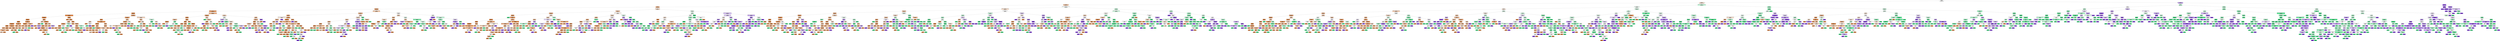 digraph Tree {
node [shape=box, style="filled", color="black", fontname="helvetica"] ;
edge [fontname="helvetica"] ;
0 [label="Goiter <= 0.5\ngini = 0.667\nsamples = 7879\nvalue = [2621, 2641, 2617]", fillcolor="#feffff"] ;
1 [label="Muscle_Weakness <= 0.5\ngini = 0.626\nsamples = 5444\nvalue = [2621.0, 1754.0, 1069.0]", fillcolor="#f9e1d0"] ;
0 -> 1 [labeldistance=2.5, labelangle=45, headlabel="True"] ;
2 [label="Sensitivity_to_Cold_or_Heat <= 0.5\ngini = 0.556\nsamples = 3547\nvalue = [2137, 821, 589]", fillcolor="#f2c29f"] ;
1 -> 2 ;
3 [label="Fatigue <= 0.5\ngini = 0.45\nsamples = 2438\nvalue = [1737, 400, 301]", fillcolor="#eeac7d"] ;
2 -> 3 ;
4 [label="Dry_or_Itchy_Skin <= 0.5\ngini = 0.325\nsamples = 1762\nvalue = [1427, 203, 132]", fillcolor="#eb9c64"] ;
3 -> 4 ;
5 [label="Constipation_or_More_Bowel_Movements <= 0.5\ngini = 0.213\nsamples = 1357\nvalue = [1198.0, 108.0, 51.0]", fillcolor="#e89152"] ;
4 -> 5 ;
6 [label="Hair_Loss <= 0.5\ngini = 0.127\nsamples = 1090\nvalue = [1017, 54, 19]", fillcolor="#e78a47"] ;
5 -> 6 ;
7 [label="Difficulty_Concentrating_or_Memory_Problems <= 0.5\ngini = 0.067\nsamples = 925\nvalue = [893, 21, 11]", fillcolor="#e68540"] ;
6 -> 7 ;
8 [label="Heart_Rate_Changes <= 0.5\ngini = 0.042\nsamples = 805\nvalue = [788, 9, 8]", fillcolor="#e6843d"] ;
7 -> 8 ;
9 [label="Weight_Change <= 0.5\ngini = 0.022\nsamples = 726\nvalue = [718, 4, 4]", fillcolor="#e5823b"] ;
8 -> 9 ;
10 [label="Age <= 87.5\ngini = 0.009\nsamples = 657\nvalue = [654, 3, 0]", fillcolor="#e5823a"] ;
9 -> 10 ;
11 [label="Depression_or_Anxiety <= 0.5\ngini = 0.006\nsamples = 630\nvalue = [628, 2, 0]", fillcolor="#e5813a"] ;
10 -> 11 ;
12 [label="Age <= 61.5\ngini = 0.003\nsamples = 574\nvalue = [573, 1, 0]", fillcolor="#e58139"] ;
11 -> 12 ;
13 [label="gini = 0.0\nsamples = 373\nvalue = [373, 0, 0]", fillcolor="#e58139"] ;
12 -> 13 ;
14 [label="Age <= 62.5\ngini = 0.01\nsamples = 201\nvalue = [200, 1, 0]", fillcolor="#e5823a"] ;
12 -> 14 ;
15 [label="Family_History_of_Thyroid <= 0.5\ngini = 0.32\nsamples = 5\nvalue = [4, 1, 0]", fillcolor="#eca06a"] ;
14 -> 15 ;
16 [label="gini = 0.444\nsamples = 3\nvalue = [2, 1, 0]", fillcolor="#f2c09c"] ;
15 -> 16 ;
17 [label="gini = 0.0\nsamples = 2\nvalue = [2, 0, 0]", fillcolor="#e58139"] ;
15 -> 17 ;
18 [label="gini = 0.0\nsamples = 196\nvalue = [196, 0, 0]", fillcolor="#e58139"] ;
14 -> 18 ;
19 [label="Family_History_of_Thyroid <= 0.5\ngini = 0.035\nsamples = 56\nvalue = [55, 1, 0]", fillcolor="#e5833d"] ;
11 -> 19 ;
20 [label="gini = 0.0\nsamples = 34\nvalue = [34, 0, 0]", fillcolor="#e58139"] ;
19 -> 20 ;
21 [label="Age <= 64.5\ngini = 0.087\nsamples = 22\nvalue = [21, 1, 0]", fillcolor="#e68742"] ;
19 -> 21 ;
22 [label="gini = 0.0\nsamples = 14\nvalue = [14, 0, 0]", fillcolor="#e58139"] ;
21 -> 22 ;
23 [label="Age <= 68.0\ngini = 0.219\nsamples = 8\nvalue = [7, 1, 0]", fillcolor="#e99355"] ;
21 -> 23 ;
24 [label="gini = 0.0\nsamples = 1\nvalue = [0, 1, 0]", fillcolor="#39e581"] ;
23 -> 24 ;
25 [label="gini = 0.0\nsamples = 7\nvalue = [7, 0, 0]", fillcolor="#e58139"] ;
23 -> 25 ;
26 [label="Family_History_of_Thyroid <= 0.5\ngini = 0.071\nsamples = 27\nvalue = [26, 1, 0]", fillcolor="#e68641"] ;
10 -> 26 ;
27 [label="Gender <= 0.5\ngini = 0.18\nsamples = 10\nvalue = [9, 1, 0]", fillcolor="#e88f4f"] ;
26 -> 27 ;
28 [label="gini = 0.0\nsamples = 6\nvalue = [6, 0, 0]", fillcolor="#e58139"] ;
27 -> 28 ;
29 [label="Age <= 88.5\ngini = 0.375\nsamples = 4\nvalue = [3, 1, 0]", fillcolor="#eeab7b"] ;
27 -> 29 ;
30 [label="gini = 0.0\nsamples = 1\nvalue = [0, 1, 0]", fillcolor="#39e581"] ;
29 -> 30 ;
31 [label="gini = 0.0\nsamples = 3\nvalue = [3, 0, 0]", fillcolor="#e58139"] ;
29 -> 31 ;
32 [label="gini = 0.0\nsamples = 17\nvalue = [17, 0, 0]", fillcolor="#e58139"] ;
26 -> 32 ;
33 [label="Depression_or_Anxiety <= 0.5\ngini = 0.136\nsamples = 69\nvalue = [64, 1, 4]", fillcolor="#e78b48"] ;
9 -> 33 ;
34 [label="Increased_Sweating <= 0.5\ngini = 0.065\nsamples = 59\nvalue = [57, 0, 2]", fillcolor="#e68540"] ;
33 -> 34 ;
35 [label="gini = 0.0\nsamples = 48\nvalue = [48, 0, 0]", fillcolor="#e58139"] ;
34 -> 35 ;
36 [label="Age <= 37.5\ngini = 0.298\nsamples = 11\nvalue = [9, 0, 2]", fillcolor="#eb9d65"] ;
34 -> 36 ;
37 [label="gini = 0.0\nsamples = 6\nvalue = [6, 0, 0]", fillcolor="#e58139"] ;
36 -> 37 ;
38 [label="Age <= 73.0\ngini = 0.48\nsamples = 5\nvalue = [3, 0, 2]", fillcolor="#f6d5bd"] ;
36 -> 38 ;
39 [label="gini = 0.0\nsamples = 2\nvalue = [0, 0, 2]", fillcolor="#8139e5"] ;
38 -> 39 ;
40 [label="gini = 0.0\nsamples = 3\nvalue = [3, 0, 0]", fillcolor="#e58139"] ;
38 -> 40 ;
41 [label="Family_History_of_Thyroid <= 0.5\ngini = 0.46\nsamples = 10\nvalue = [7, 1, 2]", fillcolor="#efb083"] ;
33 -> 41 ;
42 [label="Age <= 44.0\ngini = 0.219\nsamples = 8\nvalue = [7, 1, 0]", fillcolor="#e99355"] ;
41 -> 42 ;
43 [label="gini = 0.0\nsamples = 1\nvalue = [0, 1, 0]", fillcolor="#39e581"] ;
42 -> 43 ;
44 [label="gini = 0.0\nsamples = 7\nvalue = [7, 0, 0]", fillcolor="#e58139"] ;
42 -> 44 ;
45 [label="gini = 0.0\nsamples = 2\nvalue = [0, 0, 2]", fillcolor="#8139e5"] ;
41 -> 45 ;
46 [label="Age <= 32.0\ngini = 0.208\nsamples = 79\nvalue = [70, 5, 4]", fillcolor="#e89051"] ;
8 -> 46 ;
47 [label="Age <= 28.5\ngini = 0.595\nsamples = 11\nvalue = [6, 3, 2]", fillcolor="#f5d0b5"] ;
46 -> 47 ;
48 [label="Age <= 24.5\ngini = 0.375\nsamples = 8\nvalue = [6, 0, 2]", fillcolor="#eeab7b"] ;
47 -> 48 ;
49 [label="gini = 0.0\nsamples = 5\nvalue = [5, 0, 0]", fillcolor="#e58139"] ;
48 -> 49 ;
50 [label="Increased_Sweating <= 0.5\ngini = 0.444\nsamples = 3\nvalue = [1, 0, 2]", fillcolor="#c09cf2"] ;
48 -> 50 ;
51 [label="gini = 0.0\nsamples = 1\nvalue = [1, 0, 0]", fillcolor="#e58139"] ;
50 -> 51 ;
52 [label="gini = 0.0\nsamples = 2\nvalue = [0, 0, 2]", fillcolor="#8139e5"] ;
50 -> 52 ;
53 [label="gini = 0.0\nsamples = 3\nvalue = [0, 3, 0]", fillcolor="#39e581"] ;
47 -> 53 ;
54 [label="Depression_or_Anxiety <= 0.5\ngini = 0.112\nsamples = 68\nvalue = [64, 2, 2]", fillcolor="#e78945"] ;
46 -> 54 ;
55 [label="Age <= 59.0\ngini = 0.062\nsamples = 62\nvalue = [60, 2, 0]", fillcolor="#e68540"] ;
54 -> 55 ;
56 [label="Age <= 55.5\ngini = 0.114\nsamples = 33\nvalue = [31, 2, 0]", fillcolor="#e78946"] ;
55 -> 56 ;
57 [label="Increased_Sweating <= 0.5\ngini = 0.064\nsamples = 30\nvalue = [29, 1, 0]", fillcolor="#e68540"] ;
56 -> 57 ;
58 [label="gini = 0.0\nsamples = 23\nvalue = [23, 0, 0]", fillcolor="#e58139"] ;
57 -> 58 ;
59 [label="Family_History_of_Thyroid <= 0.5\ngini = 0.245\nsamples = 7\nvalue = [6, 1, 0]", fillcolor="#e9965a"] ;
57 -> 59 ;
60 [label="gini = 0.0\nsamples = 5\nvalue = [5, 0, 0]", fillcolor="#e58139"] ;
59 -> 60 ;
61 [label="Age <= 43.0\ngini = 0.5\nsamples = 2\nvalue = [1, 1, 0]", fillcolor="#ffffff"] ;
59 -> 61 ;
62 [label="gini = 0.0\nsamples = 1\nvalue = [1, 0, 0]", fillcolor="#e58139"] ;
61 -> 62 ;
63 [label="gini = 0.0\nsamples = 1\nvalue = [0, 1, 0]", fillcolor="#39e581"] ;
61 -> 63 ;
64 [label="gini = 0.444\nsamples = 3\nvalue = [2, 1, 0]", fillcolor="#f2c09c"] ;
56 -> 64 ;
65 [label="gini = 0.0\nsamples = 29\nvalue = [29, 0, 0]", fillcolor="#e58139"] ;
55 -> 65 ;
66 [label="Gender <= 0.5\ngini = 0.444\nsamples = 6\nvalue = [4, 0, 2]", fillcolor="#f2c09c"] ;
54 -> 66 ;
67 [label="gini = 0.0\nsamples = 3\nvalue = [3, 0, 0]", fillcolor="#e58139"] ;
66 -> 67 ;
68 [label="Weight_Change <= 0.5\ngini = 0.444\nsamples = 3\nvalue = [1, 0, 2]", fillcolor="#c09cf2"] ;
66 -> 68 ;
69 [label="gini = 0.0\nsamples = 2\nvalue = [0, 0, 2]", fillcolor="#8139e5"] ;
68 -> 69 ;
70 [label="gini = 0.0\nsamples = 1\nvalue = [1, 0, 0]", fillcolor="#e58139"] ;
68 -> 70 ;
71 [label="Age <= 40.5\ngini = 0.224\nsamples = 120\nvalue = [105, 12, 3]", fillcolor="#e99254"] ;
7 -> 71 ;
72 [label="gini = 0.0\nsamples = 31\nvalue = [31, 0, 0]", fillcolor="#e58139"] ;
71 -> 72 ;
73 [label="Age <= 69.5\ngini = 0.289\nsamples = 89\nvalue = [74, 12, 3]", fillcolor="#ea9a60"] ;
71 -> 73 ;
74 [label="Age <= 67.5\ngini = 0.41\nsamples = 38\nvalue = [28, 8, 2]", fillcolor="#eeab7b"] ;
73 -> 74 ;
75 [label="Increased_Sweating <= 0.5\ngini = 0.257\nsamples = 33\nvalue = [28, 5, 0]", fillcolor="#ea985c"] ;
74 -> 75 ;
76 [label="Age <= 65.5\ngini = 0.077\nsamples = 25\nvalue = [24, 1, 0]", fillcolor="#e68641"] ;
75 -> 76 ;
77 [label="gini = 0.0\nsamples = 19\nvalue = [19, 0, 0]", fillcolor="#e58139"] ;
76 -> 77 ;
78 [label="Weight_Change <= 0.5\ngini = 0.278\nsamples = 6\nvalue = [5, 1, 0]", fillcolor="#ea9a61"] ;
76 -> 78 ;
79 [label="gini = 0.0\nsamples = 5\nvalue = [5, 0, 0]", fillcolor="#e58139"] ;
78 -> 79 ;
80 [label="gini = 0.0\nsamples = 1\nvalue = [0, 1, 0]", fillcolor="#39e581"] ;
78 -> 80 ;
81 [label="Weight_Change <= 0.5\ngini = 0.5\nsamples = 8\nvalue = [4, 4, 0]", fillcolor="#ffffff"] ;
75 -> 81 ;
82 [label="gini = 0.0\nsamples = 2\nvalue = [0, 2, 0]", fillcolor="#39e581"] ;
81 -> 82 ;
83 [label="Heart_Rate_Changes <= 0.5\ngini = 0.444\nsamples = 6\nvalue = [4, 2, 0]", fillcolor="#f2c09c"] ;
81 -> 83 ;
84 [label="Age <= 55.0\ngini = 0.5\nsamples = 4\nvalue = [2, 2, 0]", fillcolor="#ffffff"] ;
83 -> 84 ;
85 [label="gini = 0.0\nsamples = 2\nvalue = [2, 0, 0]", fillcolor="#e58139"] ;
84 -> 85 ;
86 [label="gini = 0.0\nsamples = 2\nvalue = [0, 2, 0]", fillcolor="#39e581"] ;
84 -> 86 ;
87 [label="gini = 0.0\nsamples = 2\nvalue = [2, 0, 0]", fillcolor="#e58139"] ;
83 -> 87 ;
88 [label="Heart_Rate_Changes <= 0.5\ngini = 0.48\nsamples = 5\nvalue = [0, 3, 2]", fillcolor="#bdf6d5"] ;
74 -> 88 ;
89 [label="gini = 0.0\nsamples = 3\nvalue = [0, 3, 0]", fillcolor="#39e581"] ;
88 -> 89 ;
90 [label="gini = 0.0\nsamples = 2\nvalue = [0, 0, 2]", fillcolor="#8139e5"] ;
88 -> 90 ;
91 [label="Age <= 81.0\ngini = 0.18\nsamples = 51\nvalue = [46, 4, 1]", fillcolor="#e88e4e"] ;
73 -> 91 ;
92 [label="gini = 0.0\nsamples = 31\nvalue = [31, 0, 0]", fillcolor="#e58139"] ;
91 -> 92 ;
93 [label="Weight_Change <= 0.5\ngini = 0.395\nsamples = 20\nvalue = [15, 4, 1]", fillcolor="#eda877"] ;
91 -> 93 ;
94 [label="Age <= 82.5\ngini = 0.219\nsamples = 16\nvalue = [14, 2, 0]", fillcolor="#e99355"] ;
93 -> 94 ;
95 [label="Family_History_of_Thyroid <= 0.5\ngini = 0.5\nsamples = 2\nvalue = [1, 1, 0]", fillcolor="#ffffff"] ;
94 -> 95 ;
96 [label="gini = 0.0\nsamples = 1\nvalue = [1, 0, 0]", fillcolor="#e58139"] ;
95 -> 96 ;
97 [label="gini = 0.0\nsamples = 1\nvalue = [0, 1, 0]", fillcolor="#39e581"] ;
95 -> 97 ;
98 [label="Heart_Rate_Changes <= 0.5\ngini = 0.133\nsamples = 14\nvalue = [13, 1, 0]", fillcolor="#e78b48"] ;
94 -> 98 ;
99 [label="gini = 0.0\nsamples = 9\nvalue = [9, 0, 0]", fillcolor="#e58139"] ;
98 -> 99 ;
100 [label="Depression_or_Anxiety <= 0.5\ngini = 0.32\nsamples = 5\nvalue = [4, 1, 0]", fillcolor="#eca06a"] ;
98 -> 100 ;
101 [label="gini = 0.0\nsamples = 1\nvalue = [0, 1, 0]", fillcolor="#39e581"] ;
100 -> 101 ;
102 [label="gini = 0.0\nsamples = 4\nvalue = [4, 0, 0]", fillcolor="#e58139"] ;
100 -> 102 ;
103 [label="Family_History_of_Thyroid <= 0.5\ngini = 0.625\nsamples = 4\nvalue = [1, 2, 1]", fillcolor="#bdf6d5"] ;
93 -> 103 ;
104 [label="gini = 0.0\nsamples = 2\nvalue = [0, 2, 0]", fillcolor="#39e581"] ;
103 -> 104 ;
105 [label="Gender <= 0.5\ngini = 0.5\nsamples = 2\nvalue = [1, 0, 1]", fillcolor="#ffffff"] ;
103 -> 105 ;
106 [label="gini = 0.0\nsamples = 1\nvalue = [0, 0, 1]", fillcolor="#8139e5"] ;
105 -> 106 ;
107 [label="gini = 0.0\nsamples = 1\nvalue = [1, 0, 0]", fillcolor="#e58139"] ;
105 -> 107 ;
108 [label="Heart_Rate_Changes <= 0.5\ngini = 0.393\nsamples = 165\nvalue = [124.0, 33.0, 8.0]", fillcolor="#eda876"] ;
6 -> 108 ;
109 [label="Depression_or_Anxiety <= 0.5\ngini = 0.298\nsamples = 120\nvalue = [99, 17, 4]", fillcolor="#ea9b61"] ;
108 -> 109 ;
110 [label="Age <= 17.5\ngini = 0.169\nsamples = 77\nvalue = [70, 4, 3]", fillcolor="#e78d4c"] ;
109 -> 110 ;
111 [label="Age <= 15.5\ngini = 0.625\nsamples = 4\nvalue = [2, 1, 1]", fillcolor="#f6d5bd"] ;
110 -> 111 ;
112 [label="gini = 0.0\nsamples = 2\nvalue = [2, 0, 0]", fillcolor="#e58139"] ;
111 -> 112 ;
113 [label="Increased_Sweating <= 0.5\ngini = 0.5\nsamples = 2\nvalue = [0, 1, 1]", fillcolor="#ffffff"] ;
111 -> 113 ;
114 [label="gini = 0.0\nsamples = 1\nvalue = [0, 1, 0]", fillcolor="#39e581"] ;
113 -> 114 ;
115 [label="gini = 0.0\nsamples = 1\nvalue = [0, 0, 1]", fillcolor="#8139e5"] ;
113 -> 115 ;
116 [label="Difficulty_Concentrating_or_Memory_Problems <= 0.5\ngini = 0.13\nsamples = 73\nvalue = [68, 3, 2]", fillcolor="#e78a47"] ;
110 -> 116 ;
117 [label="Weight_Change <= 0.5\ngini = 0.09\nsamples = 64\nvalue = [61, 2, 1]", fillcolor="#e68743"] ;
116 -> 117 ;
118 [label="Pregnancy <= 0.5\ngini = 0.038\nsamples = 51\nvalue = [50, 1, 0]", fillcolor="#e6843d"] ;
117 -> 118 ;
119 [label="gini = 0.0\nsamples = 38\nvalue = [38, 0, 0]", fillcolor="#e58139"] ;
118 -> 119 ;
120 [label="Age <= 53.5\ngini = 0.142\nsamples = 13\nvalue = [12, 1, 0]", fillcolor="#e78c49"] ;
118 -> 120 ;
121 [label="gini = 0.0\nsamples = 7\nvalue = [7, 0, 0]", fillcolor="#e58139"] ;
120 -> 121 ;
122 [label="Age <= 64.0\ngini = 0.278\nsamples = 6\nvalue = [5, 1, 0]", fillcolor="#ea9a61"] ;
120 -> 122 ;
123 [label="gini = 0.444\nsamples = 3\nvalue = [2, 1, 0]", fillcolor="#f2c09c"] ;
122 -> 123 ;
124 [label="gini = 0.0\nsamples = 3\nvalue = [3, 0, 0]", fillcolor="#e58139"] ;
122 -> 124 ;
125 [label="Age <= 30.0\ngini = 0.272\nsamples = 13\nvalue = [11, 1, 1]", fillcolor="#e9965a"] ;
117 -> 125 ;
126 [label="gini = 0.0\nsamples = 1\nvalue = [0, 1, 0]", fillcolor="#39e581"] ;
125 -> 126 ;
127 [label="Family_History_of_Thyroid <= 0.5\ngini = 0.153\nsamples = 12\nvalue = [11, 0, 1]", fillcolor="#e78c4b"] ;
125 -> 127 ;
128 [label="gini = 0.0\nsamples = 10\nvalue = [10, 0, 0]", fillcolor="#e58139"] ;
127 -> 128 ;
129 [label="Age <= 60.5\ngini = 0.5\nsamples = 2\nvalue = [1, 0, 1]", fillcolor="#ffffff"] ;
127 -> 129 ;
130 [label="gini = 0.0\nsamples = 1\nvalue = [1, 0, 0]", fillcolor="#e58139"] ;
129 -> 130 ;
131 [label="gini = 0.0\nsamples = 1\nvalue = [0, 0, 1]", fillcolor="#8139e5"] ;
129 -> 131 ;
132 [label="Gender <= 0.5\ngini = 0.37\nsamples = 9\nvalue = [7, 1, 1]", fillcolor="#eca06a"] ;
116 -> 132 ;
133 [label="Pregnancy <= 0.5\ngini = 0.245\nsamples = 7\nvalue = [6, 1, 0]", fillcolor="#e9965a"] ;
132 -> 133 ;
134 [label="Family_History_of_Thyroid <= 0.5\ngini = 0.444\nsamples = 3\nvalue = [2, 1, 0]", fillcolor="#f2c09c"] ;
133 -> 134 ;
135 [label="Age <= 56.0\ngini = 0.5\nsamples = 2\nvalue = [1, 1, 0]", fillcolor="#ffffff"] ;
134 -> 135 ;
136 [label="gini = 0.0\nsamples = 1\nvalue = [0, 1, 0]", fillcolor="#39e581"] ;
135 -> 136 ;
137 [label="gini = 0.0\nsamples = 1\nvalue = [1, 0, 0]", fillcolor="#e58139"] ;
135 -> 137 ;
138 [label="gini = 0.0\nsamples = 1\nvalue = [1, 0, 0]", fillcolor="#e58139"] ;
134 -> 138 ;
139 [label="gini = 0.0\nsamples = 4\nvalue = [4, 0, 0]", fillcolor="#e58139"] ;
133 -> 139 ;
140 [label="Age <= 52.5\ngini = 0.5\nsamples = 2\nvalue = [1, 0, 1]", fillcolor="#ffffff"] ;
132 -> 140 ;
141 [label="gini = 0.0\nsamples = 1\nvalue = [1, 0, 0]", fillcolor="#e58139"] ;
140 -> 141 ;
142 [label="gini = 0.0\nsamples = 1\nvalue = [0, 0, 1]", fillcolor="#8139e5"] ;
140 -> 142 ;
143 [label="Age <= 56.0\ngini = 0.453\nsamples = 43\nvalue = [29, 13, 1]", fillcolor="#f1bc95"] ;
109 -> 143 ;
144 [label="Increased_Sweating <= 0.5\ngini = 0.31\nsamples = 22\nvalue = [18, 3, 1]", fillcolor="#ea9c63"] ;
143 -> 144 ;
145 [label="Weight_Change <= 0.5\ngini = 0.355\nsamples = 13\nvalue = [10, 3, 0]", fillcolor="#eda774"] ;
144 -> 145 ;
146 [label="Difficulty_Concentrating_or_Memory_Problems <= 0.5\ngini = 0.469\nsamples = 8\nvalue = [5, 3, 0]", fillcolor="#f5cdb0"] ;
145 -> 146 ;
147 [label="Age <= 34.0\ngini = 0.408\nsamples = 7\nvalue = [5, 2, 0]", fillcolor="#efb388"] ;
146 -> 147 ;
148 [label="gini = 0.0\nsamples = 3\nvalue = [3, 0, 0]", fillcolor="#e58139"] ;
147 -> 148 ;
149 [label="Gender <= 0.5\ngini = 0.5\nsamples = 4\nvalue = [2, 2, 0]", fillcolor="#ffffff"] ;
147 -> 149 ;
150 [label="gini = 0.0\nsamples = 1\nvalue = [0, 1, 0]", fillcolor="#39e581"] ;
149 -> 150 ;
151 [label="Age <= 37.0\ngini = 0.444\nsamples = 3\nvalue = [2, 1, 0]", fillcolor="#f2c09c"] ;
149 -> 151 ;
152 [label="gini = 0.0\nsamples = 1\nvalue = [0, 1, 0]", fillcolor="#39e581"] ;
151 -> 152 ;
153 [label="gini = 0.0\nsamples = 2\nvalue = [2, 0, 0]", fillcolor="#e58139"] ;
151 -> 153 ;
154 [label="gini = 0.0\nsamples = 1\nvalue = [0, 1, 0]", fillcolor="#39e581"] ;
146 -> 154 ;
155 [label="gini = 0.0\nsamples = 5\nvalue = [5, 0, 0]", fillcolor="#e58139"] ;
145 -> 155 ;
156 [label="Pregnancy <= 0.5\ngini = 0.198\nsamples = 9\nvalue = [8, 0, 1]", fillcolor="#e89152"] ;
144 -> 156 ;
157 [label="gini = 0.0\nsamples = 8\nvalue = [8, 0, 0]", fillcolor="#e58139"] ;
156 -> 157 ;
158 [label="gini = 0.0\nsamples = 1\nvalue = [0, 0, 1]", fillcolor="#8139e5"] ;
156 -> 158 ;
159 [label="Age <= 60.5\ngini = 0.499\nsamples = 21\nvalue = [11, 10, 0]", fillcolor="#fdf4ed"] ;
143 -> 159 ;
160 [label="gini = 0.0\nsamples = 5\nvalue = [0, 5, 0]", fillcolor="#39e581"] ;
159 -> 160 ;
161 [label="Age <= 82.0\ngini = 0.43\nsamples = 16\nvalue = [11, 5, 0]", fillcolor="#f1ba93"] ;
159 -> 161 ;
162 [label="Pregnancy <= 0.5\ngini = 0.198\nsamples = 9\nvalue = [8, 1, 0]", fillcolor="#e89152"] ;
161 -> 162 ;
163 [label="gini = 0.0\nsamples = 8\nvalue = [8, 0, 0]", fillcolor="#e58139"] ;
162 -> 163 ;
164 [label="gini = 0.0\nsamples = 1\nvalue = [0, 1, 0]", fillcolor="#39e581"] ;
162 -> 164 ;
165 [label="Age <= 86.0\ngini = 0.49\nsamples = 7\nvalue = [3, 4, 0]", fillcolor="#cef8e0"] ;
161 -> 165 ;
166 [label="gini = 0.0\nsamples = 3\nvalue = [0, 3, 0]", fillcolor="#39e581"] ;
165 -> 166 ;
167 [label="Age <= 89.0\ngini = 0.375\nsamples = 4\nvalue = [3, 1, 0]", fillcolor="#eeab7b"] ;
165 -> 167 ;
168 [label="gini = 0.0\nsamples = 3\nvalue = [3, 0, 0]", fillcolor="#e58139"] ;
167 -> 168 ;
169 [label="gini = 0.0\nsamples = 1\nvalue = [0, 1, 0]", fillcolor="#39e581"] ;
167 -> 169 ;
170 [label="Difficulty_Concentrating_or_Memory_Problems <= 0.5\ngini = 0.557\nsamples = 45\nvalue = [25, 16, 4]", fillcolor="#f7d8c2"] ;
108 -> 170 ;
171 [label="Age <= 37.5\ngini = 0.447\nsamples = 29\nvalue = [20, 8, 1]", fillcolor="#f0b78e"] ;
170 -> 171 ;
172 [label="gini = 0.0\nsamples = 9\nvalue = [9, 0, 0]", fillcolor="#e58139"] ;
171 -> 172 ;
173 [label="Age <= 76.0\ngini = 0.535\nsamples = 20\nvalue = [11, 8, 1]", fillcolor="#f8e0ce"] ;
171 -> 173 ;
174 [label="Gender <= 0.5\ngini = 0.556\nsamples = 13\nvalue = [5, 7, 1]", fillcolor="#cef8e0"] ;
173 -> 174 ;
175 [label="gini = 0.0\nsamples = 5\nvalue = [0, 5, 0]", fillcolor="#39e581"] ;
174 -> 175 ;
176 [label="Age <= 43.5\ngini = 0.531\nsamples = 8\nvalue = [5, 2, 1]", fillcolor="#f2c09c"] ;
174 -> 176 ;
177 [label="Increased_Sweating <= 0.5\ngini = 0.5\nsamples = 2\nvalue = [0, 1, 1]", fillcolor="#ffffff"] ;
176 -> 177 ;
178 [label="gini = 0.0\nsamples = 1\nvalue = [0, 1, 0]", fillcolor="#39e581"] ;
177 -> 178 ;
179 [label="gini = 0.0\nsamples = 1\nvalue = [0, 0, 1]", fillcolor="#8139e5"] ;
177 -> 179 ;
180 [label="Age <= 63.5\ngini = 0.278\nsamples = 6\nvalue = [5, 1, 0]", fillcolor="#ea9a61"] ;
176 -> 180 ;
181 [label="Weight_Change <= 0.5\ngini = 0.444\nsamples = 3\nvalue = [2, 1, 0]", fillcolor="#f2c09c"] ;
180 -> 181 ;
182 [label="gini = 0.0\nsamples = 1\nvalue = [0, 1, 0]", fillcolor="#39e581"] ;
181 -> 182 ;
183 [label="gini = 0.0\nsamples = 2\nvalue = [2, 0, 0]", fillcolor="#e58139"] ;
181 -> 183 ;
184 [label="gini = 0.0\nsamples = 3\nvalue = [3, 0, 0]", fillcolor="#e58139"] ;
180 -> 184 ;
185 [label="Age <= 87.0\ngini = 0.245\nsamples = 7\nvalue = [6, 1, 0]", fillcolor="#e9965a"] ;
173 -> 185 ;
186 [label="gini = 0.0\nsamples = 6\nvalue = [6, 0, 0]", fillcolor="#e58139"] ;
185 -> 186 ;
187 [label="gini = 0.0\nsamples = 1\nvalue = [0, 1, 0]", fillcolor="#39e581"] ;
185 -> 187 ;
188 [label="Depression_or_Anxiety <= 0.5\ngini = 0.617\nsamples = 16\nvalue = [5, 8, 3]", fillcolor="#c9f8dd"] ;
170 -> 188 ;
189 [label="Age <= 26.0\ngini = 0.219\nsamples = 8\nvalue = [1, 7, 0]", fillcolor="#55e993"] ;
188 -> 189 ;
190 [label="Pregnancy <= 0.5\ngini = 0.5\nsamples = 2\nvalue = [1, 1, 0]", fillcolor="#ffffff"] ;
189 -> 190 ;
191 [label="gini = 0.0\nsamples = 1\nvalue = [1, 0, 0]", fillcolor="#e58139"] ;
190 -> 191 ;
192 [label="gini = 0.0\nsamples = 1\nvalue = [0, 1, 0]", fillcolor="#39e581"] ;
190 -> 192 ;
193 [label="gini = 0.0\nsamples = 6\nvalue = [0, 6, 0]", fillcolor="#39e581"] ;
189 -> 193 ;
194 [label="Age <= 23.0\ngini = 0.594\nsamples = 8\nvalue = [4, 1, 3]", fillcolor="#fae6d7"] ;
188 -> 194 ;
195 [label="gini = 0.0\nsamples = 2\nvalue = [2, 0, 0]", fillcolor="#e58139"] ;
194 -> 195 ;
196 [label="Age <= 41.5\ngini = 0.611\nsamples = 6\nvalue = [2, 1, 3]", fillcolor="#e0cef8"] ;
194 -> 196 ;
197 [label="gini = 0.0\nsamples = 3\nvalue = [0, 0, 3]", fillcolor="#8139e5"] ;
196 -> 197 ;
198 [label="Increased_Sweating <= 0.5\ngini = 0.444\nsamples = 3\nvalue = [2, 1, 0]", fillcolor="#f2c09c"] ;
196 -> 198 ;
199 [label="gini = 0.0\nsamples = 1\nvalue = [0, 1, 0]", fillcolor="#39e581"] ;
198 -> 199 ;
200 [label="gini = 0.0\nsamples = 2\nvalue = [2, 0, 0]", fillcolor="#e58139"] ;
198 -> 200 ;
201 [label="Difficulty_Concentrating_or_Memory_Problems <= 0.5\ngini = 0.485\nsamples = 267\nvalue = [181, 54, 32]", fillcolor="#efb489"] ;
5 -> 201 ;
202 [label="Increased_Sweating <= 0.5\ngini = 0.337\nsamples = 157\nvalue = [125, 26, 6]", fillcolor="#eba069"] ;
201 -> 202 ;
203 [label="Age <= 35.5\ngini = 0.251\nsamples = 125\nvalue = [107, 16, 2]", fillcolor="#e9965a"] ;
202 -> 203 ;
204 [label="Heart_Rate_Changes <= 0.5\ngini = 0.469\nsamples = 24\nvalue = [16, 7, 1]", fillcolor="#f1bc96"] ;
203 -> 204 ;
205 [label="Weight_Change <= 0.5\ngini = 0.227\nsamples = 16\nvalue = [14, 1, 1]", fillcolor="#e89253"] ;
204 -> 205 ;
206 [label="gini = 0.0\nsamples = 14\nvalue = [14, 0, 0]", fillcolor="#e58139"] ;
205 -> 206 ;
207 [label="Hair_Loss <= 0.5\ngini = 0.5\nsamples = 2\nvalue = [0, 1, 1]", fillcolor="#ffffff"] ;
205 -> 207 ;
208 [label="gini = 0.0\nsamples = 1\nvalue = [0, 1, 0]", fillcolor="#39e581"] ;
207 -> 208 ;
209 [label="gini = 0.0\nsamples = 1\nvalue = [0, 0, 1]", fillcolor="#8139e5"] ;
207 -> 209 ;
210 [label="Age <= 31.5\ngini = 0.375\nsamples = 8\nvalue = [2, 6, 0]", fillcolor="#7beeab"] ;
204 -> 210 ;
211 [label="Gender <= 0.5\ngini = 0.5\nsamples = 4\nvalue = [2, 2, 0]", fillcolor="#ffffff"] ;
210 -> 211 ;
212 [label="Family_History_of_Thyroid <= 0.5\ngini = 0.444\nsamples = 3\nvalue = [1, 2, 0]", fillcolor="#9cf2c0"] ;
211 -> 212 ;
213 [label="gini = 0.0\nsamples = 2\nvalue = [0, 2, 0]", fillcolor="#39e581"] ;
212 -> 213 ;
214 [label="gini = 0.0\nsamples = 1\nvalue = [1, 0, 0]", fillcolor="#e58139"] ;
212 -> 214 ;
215 [label="gini = 0.0\nsamples = 1\nvalue = [1, 0, 0]", fillcolor="#e58139"] ;
211 -> 215 ;
216 [label="gini = 0.0\nsamples = 4\nvalue = [0, 4, 0]", fillcolor="#39e581"] ;
210 -> 216 ;
217 [label="Age <= 74.5\ngini = 0.18\nsamples = 101\nvalue = [91, 9, 1]", fillcolor="#e88f4f"] ;
203 -> 217 ;
218 [label="Age <= 49.5\ngini = 0.139\nsamples = 81\nvalue = [75, 5, 1]", fillcolor="#e78b49"] ;
217 -> 218 ;
219 [label="Age <= 46.5\ngini = 0.245\nsamples = 28\nvalue = [24, 4, 0]", fillcolor="#e9965a"] ;
218 -> 219 ;
220 [label="Pregnancy <= 0.5\ngini = 0.147\nsamples = 25\nvalue = [23, 2, 0]", fillcolor="#e78c4a"] ;
219 -> 220 ;
221 [label="gini = 0.0\nsamples = 20\nvalue = [20, 0, 0]", fillcolor="#e58139"] ;
220 -> 221 ;
222 [label="Hair_Loss <= 0.5\ngini = 0.48\nsamples = 5\nvalue = [3, 2, 0]", fillcolor="#f6d5bd"] ;
220 -> 222 ;
223 [label="gini = 0.0\nsamples = 2\nvalue = [2, 0, 0]", fillcolor="#e58139"] ;
222 -> 223 ;
224 [label="Heart_Rate_Changes <= 0.5\ngini = 0.444\nsamples = 3\nvalue = [1, 2, 0]", fillcolor="#9cf2c0"] ;
222 -> 224 ;
225 [label="gini = 0.0\nsamples = 1\nvalue = [0, 1, 0]", fillcolor="#39e581"] ;
224 -> 225 ;
226 [label="Family_History_of_Thyroid <= 0.5\ngini = 0.5\nsamples = 2\nvalue = [1, 1, 0]", fillcolor="#ffffff"] ;
224 -> 226 ;
227 [label="gini = 0.0\nsamples = 1\nvalue = [1, 0, 0]", fillcolor="#e58139"] ;
226 -> 227 ;
228 [label="gini = 0.0\nsamples = 1\nvalue = [0, 1, 0]", fillcolor="#39e581"] ;
226 -> 228 ;
229 [label="Age <= 47.5\ngini = 0.444\nsamples = 3\nvalue = [1, 2, 0]", fillcolor="#9cf2c0"] ;
219 -> 229 ;
230 [label="gini = 0.0\nsamples = 1\nvalue = [0, 1, 0]", fillcolor="#39e581"] ;
229 -> 230 ;
231 [label="Gender <= 0.5\ngini = 0.5\nsamples = 2\nvalue = [1, 1, 0]", fillcolor="#ffffff"] ;
229 -> 231 ;
232 [label="gini = 0.0\nsamples = 1\nvalue = [0, 1, 0]", fillcolor="#39e581"] ;
231 -> 232 ;
233 [label="gini = 0.0\nsamples = 1\nvalue = [1, 0, 0]", fillcolor="#e58139"] ;
231 -> 233 ;
234 [label="Age <= 64.5\ngini = 0.073\nsamples = 53\nvalue = [51, 1, 1]", fillcolor="#e68641"] ;
218 -> 234 ;
235 [label="gini = 0.0\nsamples = 37\nvalue = [37, 0, 0]", fillcolor="#e58139"] ;
234 -> 235 ;
236 [label="Depression_or_Anxiety <= 0.5\ngini = 0.227\nsamples = 16\nvalue = [14, 1, 1]", fillcolor="#e89253"] ;
234 -> 236 ;
237 [label="Heart_Rate_Changes <= 0.5\ngini = 0.133\nsamples = 14\nvalue = [13, 0, 1]", fillcolor="#e78b48"] ;
236 -> 237 ;
238 [label="gini = 0.0\nsamples = 12\nvalue = [12, 0, 0]", fillcolor="#e58139"] ;
237 -> 238 ;
239 [label="Age <= 71.0\ngini = 0.5\nsamples = 2\nvalue = [1, 0, 1]", fillcolor="#ffffff"] ;
237 -> 239 ;
240 [label="gini = 0.0\nsamples = 1\nvalue = [0, 0, 1]", fillcolor="#8139e5"] ;
239 -> 240 ;
241 [label="gini = 0.0\nsamples = 1\nvalue = [1, 0, 0]", fillcolor="#e58139"] ;
239 -> 241 ;
242 [label="Age <= 68.5\ngini = 0.5\nsamples = 2\nvalue = [1, 1, 0]", fillcolor="#ffffff"] ;
236 -> 242 ;
243 [label="gini = 0.0\nsamples = 1\nvalue = [0, 1, 0]", fillcolor="#39e581"] ;
242 -> 243 ;
244 [label="gini = 0.0\nsamples = 1\nvalue = [1, 0, 0]", fillcolor="#e58139"] ;
242 -> 244 ;
245 [label="Age <= 75.5\ngini = 0.32\nsamples = 20\nvalue = [16, 4, 0]", fillcolor="#eca06a"] ;
217 -> 245 ;
246 [label="gini = 0.0\nsamples = 3\nvalue = [0, 3, 0]", fillcolor="#39e581"] ;
245 -> 246 ;
247 [label="Weight_Change <= 0.5\ngini = 0.111\nsamples = 17\nvalue = [16, 1, 0]", fillcolor="#e78945"] ;
245 -> 247 ;
248 [label="gini = 0.0\nsamples = 15\nvalue = [15, 0, 0]", fillcolor="#e58139"] ;
247 -> 248 ;
249 [label="Age <= 81.0\ngini = 0.5\nsamples = 2\nvalue = [1, 1, 0]", fillcolor="#ffffff"] ;
247 -> 249 ;
250 [label="gini = 0.0\nsamples = 1\nvalue = [1, 0, 0]", fillcolor="#e58139"] ;
249 -> 250 ;
251 [label="gini = 0.0\nsamples = 1\nvalue = [0, 1, 0]", fillcolor="#39e581"] ;
249 -> 251 ;
252 [label="Age <= 19.5\ngini = 0.57\nsamples = 32\nvalue = [18, 10, 4]", fillcolor="#f6d1b7"] ;
202 -> 252 ;
253 [label="gini = 0.0\nsamples = 2\nvalue = [0, 2, 0]", fillcolor="#39e581"] ;
252 -> 253 ;
254 [label="Depression_or_Anxiety <= 0.5\ngini = 0.551\nsamples = 30\nvalue = [18, 8, 4]", fillcolor="#f3c6a5"] ;
252 -> 254 ;
255 [label="Age <= 23.0\ngini = 0.364\nsamples = 18\nvalue = [14, 3, 1]", fillcolor="#eca36e"] ;
254 -> 255 ;
256 [label="gini = 0.0\nsamples = 1\nvalue = [0, 0, 1]", fillcolor="#8139e5"] ;
255 -> 256 ;
257 [label="Heart_Rate_Changes <= 0.5\ngini = 0.291\nsamples = 17\nvalue = [14, 3, 0]", fillcolor="#eb9c63"] ;
255 -> 257 ;
258 [label="Age <= 46.5\ngini = 0.142\nsamples = 13\nvalue = [12, 1, 0]", fillcolor="#e78c49"] ;
257 -> 258 ;
259 [label="gini = 0.0\nsamples = 7\nvalue = [7, 0, 0]", fillcolor="#e58139"] ;
258 -> 259 ;
260 [label="Age <= 54.0\ngini = 0.278\nsamples = 6\nvalue = [5, 1, 0]", fillcolor="#ea9a61"] ;
258 -> 260 ;
261 [label="gini = 0.0\nsamples = 1\nvalue = [0, 1, 0]", fillcolor="#39e581"] ;
260 -> 261 ;
262 [label="gini = 0.0\nsamples = 5\nvalue = [5, 0, 0]", fillcolor="#e58139"] ;
260 -> 262 ;
263 [label="Weight_Change <= 0.5\ngini = 0.5\nsamples = 4\nvalue = [2, 2, 0]", fillcolor="#ffffff"] ;
257 -> 263 ;
264 [label="gini = 0.0\nsamples = 2\nvalue = [0, 2, 0]", fillcolor="#39e581"] ;
263 -> 264 ;
265 [label="gini = 0.0\nsamples = 2\nvalue = [2, 0, 0]", fillcolor="#e58139"] ;
263 -> 265 ;
266 [label="Age <= 85.5\ngini = 0.653\nsamples = 12\nvalue = [4, 5, 3]", fillcolor="#e6fcef"] ;
254 -> 266 ;
267 [label="Hair_Loss <= 0.5\ngini = 0.642\nsamples = 9\nvalue = [4, 2, 3]", fillcolor="#fbeade"] ;
266 -> 267 ;
268 [label="Weight_Change <= 0.5\ngini = 0.49\nsamples = 7\nvalue = [4, 0, 3]", fillcolor="#f8e0ce"] ;
267 -> 268 ;
269 [label="gini = 0.0\nsamples = 3\nvalue = [3, 0, 0]", fillcolor="#e58139"] ;
268 -> 269 ;
270 [label="Age <= 25.0\ngini = 0.375\nsamples = 4\nvalue = [1, 0, 3]", fillcolor="#ab7bee"] ;
268 -> 270 ;
271 [label="gini = 0.0\nsamples = 1\nvalue = [1, 0, 0]", fillcolor="#e58139"] ;
270 -> 271 ;
272 [label="gini = 0.0\nsamples = 3\nvalue = [0, 0, 3]", fillcolor="#8139e5"] ;
270 -> 272 ;
273 [label="gini = 0.0\nsamples = 2\nvalue = [0, 2, 0]", fillcolor="#39e581"] ;
267 -> 273 ;
274 [label="gini = 0.0\nsamples = 3\nvalue = [0, 3, 0]", fillcolor="#39e581"] ;
266 -> 274 ;
275 [label="Gender <= 0.5\ngini = 0.62\nsamples = 110\nvalue = [56.0, 28.0, 26.0]", fillcolor="#f6d4bb"] ;
201 -> 275 ;
276 [label="Age <= 26.5\ngini = 0.647\nsamples = 54\nvalue = [20, 22, 12]", fillcolor="#f3fdf8"] ;
275 -> 276 ;
277 [label="Heart_Rate_Changes <= 0.5\ngini = 0.595\nsamples = 11\nvalue = [3, 2, 6]", fillcolor="#d0b5f5"] ;
276 -> 277 ;
278 [label="Age <= 16.5\ngini = 0.48\nsamples = 5\nvalue = [3, 2, 0]", fillcolor="#f6d5bd"] ;
277 -> 278 ;
279 [label="gini = 0.0\nsamples = 3\nvalue = [3, 0, 0]", fillcolor="#e58139"] ;
278 -> 279 ;
280 [label="gini = 0.0\nsamples = 2\nvalue = [0, 2, 0]", fillcolor="#39e581"] ;
278 -> 280 ;
281 [label="gini = 0.0\nsamples = 6\nvalue = [0, 0, 6]", fillcolor="#8139e5"] ;
277 -> 281 ;
282 [label="Age <= 38.0\ngini = 0.608\nsamples = 43\nvalue = [17, 20, 6]", fillcolor="#e8fcf0"] ;
276 -> 282 ;
283 [label="Increased_Sweating <= 0.5\ngini = 0.355\nsamples = 13\nvalue = [3, 10, 0]", fillcolor="#74eda7"] ;
282 -> 283 ;
284 [label="gini = 0.0\nsamples = 8\nvalue = [0, 8, 0]", fillcolor="#39e581"] ;
283 -> 284 ;
285 [label="Weight_Change <= 0.5\ngini = 0.48\nsamples = 5\nvalue = [3, 2, 0]", fillcolor="#f6d5bd"] ;
283 -> 285 ;
286 [label="gini = 0.0\nsamples = 3\nvalue = [3, 0, 0]", fillcolor="#e58139"] ;
285 -> 286 ;
287 [label="gini = 0.0\nsamples = 2\nvalue = [0, 2, 0]", fillcolor="#39e581"] ;
285 -> 287 ;
288 [label="Heart_Rate_Changes <= 0.5\ngini = 0.631\nsamples = 30\nvalue = [14, 10, 6]", fillcolor="#fae6d7"] ;
282 -> 288 ;
289 [label="Hair_Loss <= 0.5\ngini = 0.375\nsamples = 12\nvalue = [9, 0, 3]", fillcolor="#eeab7b"] ;
288 -> 289 ;
290 [label="gini = 0.0\nsamples = 6\nvalue = [6, 0, 0]", fillcolor="#e58139"] ;
289 -> 290 ;
291 [label="Family_History_of_Thyroid <= 0.5\ngini = 0.5\nsamples = 6\nvalue = [3, 0, 3]", fillcolor="#ffffff"] ;
289 -> 291 ;
292 [label="gini = 0.0\nsamples = 2\nvalue = [0, 0, 2]", fillcolor="#8139e5"] ;
291 -> 292 ;
293 [label="Age <= 48.5\ngini = 0.375\nsamples = 4\nvalue = [3, 0, 1]", fillcolor="#eeab7b"] ;
291 -> 293 ;
294 [label="gini = 0.0\nsamples = 1\nvalue = [0, 0, 1]", fillcolor="#8139e5"] ;
293 -> 294 ;
295 [label="gini = 0.0\nsamples = 3\nvalue = [3, 0, 0]", fillcolor="#e58139"] ;
293 -> 295 ;
296 [label="Weight_Change <= 0.5\ngini = 0.586\nsamples = 18\nvalue = [5, 10, 3]", fillcolor="#b3f5cf"] ;
288 -> 296 ;
297 [label="Depression_or_Anxiety <= 0.5\ngini = 0.355\nsamples = 13\nvalue = [3, 10, 0]", fillcolor="#74eda7"] ;
296 -> 297 ;
298 [label="gini = 0.0\nsamples = 7\nvalue = [0, 7, 0]", fillcolor="#39e581"] ;
297 -> 298 ;
299 [label="Pregnancy <= 0.5\ngini = 0.5\nsamples = 6\nvalue = [3, 3, 0]", fillcolor="#ffffff"] ;
297 -> 299 ;
300 [label="gini = 0.0\nsamples = 2\nvalue = [2, 0, 0]", fillcolor="#e58139"] ;
299 -> 300 ;
301 [label="Age <= 54.0\ngini = 0.375\nsamples = 4\nvalue = [1, 3, 0]", fillcolor="#7beeab"] ;
299 -> 301 ;
302 [label="gini = 0.0\nsamples = 1\nvalue = [1, 0, 0]", fillcolor="#e58139"] ;
301 -> 302 ;
303 [label="gini = 0.0\nsamples = 3\nvalue = [0, 3, 0]", fillcolor="#39e581"] ;
301 -> 303 ;
304 [label="Family_History_of_Thyroid <= 0.5\ngini = 0.48\nsamples = 5\nvalue = [2, 0, 3]", fillcolor="#d5bdf6"] ;
296 -> 304 ;
305 [label="gini = 0.0\nsamples = 2\nvalue = [2, 0, 0]", fillcolor="#e58139"] ;
304 -> 305 ;
306 [label="gini = 0.0\nsamples = 3\nvalue = [0, 0, 3]", fillcolor="#8139e5"] ;
304 -> 306 ;
307 [label="Age <= 83.5\ngini = 0.513\nsamples = 56\nvalue = [36, 6, 14]", fillcolor="#f1bd97"] ;
275 -> 307 ;
308 [label="Increased_Sweating <= 0.5\ngini = 0.477\nsamples = 51\nvalue = [35, 6, 10]", fillcolor="#efb286"] ;
307 -> 308 ;
309 [label="Age <= 31.5\ngini = 0.21\nsamples = 26\nvalue = [23, 2, 1]", fillcolor="#e89152"] ;
308 -> 309 ;
310 [label="Heart_Rate_Changes <= 0.5\ngini = 0.56\nsamples = 5\nvalue = [3, 1, 1]", fillcolor="#f2c09c"] ;
309 -> 310 ;
311 [label="gini = 0.0\nsamples = 3\nvalue = [3, 0, 0]", fillcolor="#e58139"] ;
310 -> 311 ;
312 [label="Weight_Change <= 0.5\ngini = 0.5\nsamples = 2\nvalue = [0, 1, 1]", fillcolor="#ffffff"] ;
310 -> 312 ;
313 [label="gini = 0.0\nsamples = 1\nvalue = [0, 1, 0]", fillcolor="#39e581"] ;
312 -> 313 ;
314 [label="gini = 0.0\nsamples = 1\nvalue = [0, 0, 1]", fillcolor="#8139e5"] ;
312 -> 314 ;
315 [label="Age <= 66.0\ngini = 0.091\nsamples = 21\nvalue = [20, 1, 0]", fillcolor="#e68743"] ;
309 -> 315 ;
316 [label="gini = 0.0\nsamples = 16\nvalue = [16, 0, 0]", fillcolor="#e58139"] ;
315 -> 316 ;
317 [label="Age <= 71.0\ngini = 0.32\nsamples = 5\nvalue = [4, 1, 0]", fillcolor="#eca06a"] ;
315 -> 317 ;
318 [label="gini = 0.0\nsamples = 1\nvalue = [0, 1, 0]", fillcolor="#39e581"] ;
317 -> 318 ;
319 [label="gini = 0.0\nsamples = 4\nvalue = [4, 0, 0]", fillcolor="#e58139"] ;
317 -> 319 ;
320 [label="Age <= 75.5\ngini = 0.614\nsamples = 25\nvalue = [12, 4, 9]", fillcolor="#fae7da"] ;
308 -> 320 ;
321 [label="Weight_Change <= 0.5\ngini = 0.533\nsamples = 22\nvalue = [12, 1, 9]", fillcolor="#f9e2d1"] ;
320 -> 321 ;
322 [label="Family_History_of_Thyroid <= 0.5\ngini = 0.391\nsamples = 15\nvalue = [11, 0, 4]", fillcolor="#eeaf81"] ;
321 -> 322 ;
323 [label="Age <= 25.0\ngini = 0.5\nsamples = 8\nvalue = [4, 0, 4]", fillcolor="#ffffff"] ;
322 -> 323 ;
324 [label="gini = 0.0\nsamples = 2\nvalue = [2, 0, 0]", fillcolor="#e58139"] ;
323 -> 324 ;
325 [label="Age <= 66.0\ngini = 0.444\nsamples = 6\nvalue = [2, 0, 4]", fillcolor="#c09cf2"] ;
323 -> 325 ;
326 [label="gini = 0.0\nsamples = 4\nvalue = [0, 0, 4]", fillcolor="#8139e5"] ;
325 -> 326 ;
327 [label="gini = 0.0\nsamples = 2\nvalue = [2, 0, 0]", fillcolor="#e58139"] ;
325 -> 327 ;
328 [label="gini = 0.0\nsamples = 7\nvalue = [7, 0, 0]", fillcolor="#e58139"] ;
322 -> 328 ;
329 [label="Heart_Rate_Changes <= 0.5\ngini = 0.449\nsamples = 7\nvalue = [1, 1, 5]", fillcolor="#ab7bee"] ;
321 -> 329 ;
330 [label="Age <= 51.0\ngini = 0.278\nsamples = 6\nvalue = [1, 0, 5]", fillcolor="#9a61ea"] ;
329 -> 330 ;
331 [label="gini = 0.0\nsamples = 4\nvalue = [0, 0, 4]", fillcolor="#8139e5"] ;
330 -> 331 ;
332 [label="Depression_or_Anxiety <= 0.5\ngini = 0.5\nsamples = 2\nvalue = [1, 0, 1]", fillcolor="#ffffff"] ;
330 -> 332 ;
333 [label="gini = 0.0\nsamples = 1\nvalue = [1, 0, 0]", fillcolor="#e58139"] ;
332 -> 333 ;
334 [label="gini = 0.0\nsamples = 1\nvalue = [0, 0, 1]", fillcolor="#8139e5"] ;
332 -> 334 ;
335 [label="gini = 0.0\nsamples = 1\nvalue = [0, 1, 0]", fillcolor="#39e581"] ;
329 -> 335 ;
336 [label="gini = 0.0\nsamples = 3\nvalue = [0, 3, 0]", fillcolor="#39e581"] ;
320 -> 336 ;
337 [label="Hair_Loss <= 0.5\ngini = 0.32\nsamples = 5\nvalue = [1, 0, 4]", fillcolor="#a06aec"] ;
307 -> 337 ;
338 [label="gini = 0.0\nsamples = 1\nvalue = [1, 0, 0]", fillcolor="#e58139"] ;
337 -> 338 ;
339 [label="gini = 0.0\nsamples = 4\nvalue = [0, 0, 4]", fillcolor="#8139e5"] ;
337 -> 339 ;
340 [label="Constipation_or_More_Bowel_Movements <= 0.5\ngini = 0.585\nsamples = 405\nvalue = [229, 95, 81]", fillcolor="#f4c9a9"] ;
4 -> 340 ;
341 [label="Heart_Rate_Changes <= 0.5\ngini = 0.5\nsamples = 267\nvalue = [178.0, 47.0, 42.0]", fillcolor="#f0b489"] ;
340 -> 341 ;
342 [label="Age <= 22.5\ngini = 0.383\nsamples = 172\nvalue = [132, 24, 16]", fillcolor="#eca36f"] ;
341 -> 342 ;
343 [label="Difficulty_Concentrating_or_Memory_Problems <= 0.5\ngini = 0.615\nsamples = 19\nvalue = [9, 3, 7]", fillcolor="#fbeade"] ;
342 -> 343 ;
344 [label="Weight_Change <= 0.5\ngini = 0.52\nsamples = 14\nvalue = [9, 3, 2]", fillcolor="#f1ba93"] ;
343 -> 344 ;
345 [label="Gender <= 0.5\ngini = 0.397\nsamples = 11\nvalue = [8, 3, 0]", fillcolor="#efb083"] ;
344 -> 345 ;
346 [label="gini = 0.0\nsamples = 5\nvalue = [5, 0, 0]", fillcolor="#e58139"] ;
345 -> 346 ;
347 [label="Age <= 17.0\ngini = 0.5\nsamples = 6\nvalue = [3, 3, 0]", fillcolor="#ffffff"] ;
345 -> 347 ;
348 [label="gini = 0.0\nsamples = 2\nvalue = [2, 0, 0]", fillcolor="#e58139"] ;
347 -> 348 ;
349 [label="Age <= 19.5\ngini = 0.375\nsamples = 4\nvalue = [1, 3, 0]", fillcolor="#7beeab"] ;
347 -> 349 ;
350 [label="Hair_Loss <= 0.5\ngini = 0.5\nsamples = 2\nvalue = [1, 1, 0]", fillcolor="#ffffff"] ;
349 -> 350 ;
351 [label="gini = 0.0\nsamples = 1\nvalue = [1, 0, 0]", fillcolor="#e58139"] ;
350 -> 351 ;
352 [label="gini = 0.0\nsamples = 1\nvalue = [0, 1, 0]", fillcolor="#39e581"] ;
350 -> 352 ;
353 [label="gini = 0.0\nsamples = 2\nvalue = [0, 2, 0]", fillcolor="#39e581"] ;
349 -> 353 ;
354 [label="Age <= 18.0\ngini = 0.444\nsamples = 3\nvalue = [1, 0, 2]", fillcolor="#c09cf2"] ;
344 -> 354 ;
355 [label="gini = 0.0\nsamples = 1\nvalue = [1, 0, 0]", fillcolor="#e58139"] ;
354 -> 355 ;
356 [label="gini = 0.0\nsamples = 2\nvalue = [0, 0, 2]", fillcolor="#8139e5"] ;
354 -> 356 ;
357 [label="gini = 0.0\nsamples = 5\nvalue = [0, 0, 5]", fillcolor="#8139e5"] ;
343 -> 357 ;
358 [label="Age <= 41.5\ngini = 0.331\nsamples = 153\nvalue = [123.0, 21.0, 9.0]", fillcolor="#eb9e66"] ;
342 -> 358 ;
359 [label="Increased_Sweating <= 0.5\ngini = 0.099\nsamples = 39\nvalue = [37, 1, 1]", fillcolor="#e68843"] ;
358 -> 359 ;
360 [label="gini = 0.0\nsamples = 31\nvalue = [31, 0, 0]", fillcolor="#e58139"] ;
359 -> 360 ;
361 [label="Difficulty_Concentrating_or_Memory_Problems <= 0.5\ngini = 0.406\nsamples = 8\nvalue = [6, 1, 1]", fillcolor="#eca572"] ;
359 -> 361 ;
362 [label="Weight_Change <= 0.5\ngini = 0.667\nsamples = 3\nvalue = [1, 1, 1]", fillcolor="#ffffff"] ;
361 -> 362 ;
363 [label="Age <= 30.0\ngini = 0.5\nsamples = 2\nvalue = [1, 0, 1]", fillcolor="#ffffff"] ;
362 -> 363 ;
364 [label="gini = 0.0\nsamples = 1\nvalue = [0, 0, 1]", fillcolor="#8139e5"] ;
363 -> 364 ;
365 [label="gini = 0.0\nsamples = 1\nvalue = [1, 0, 0]", fillcolor="#e58139"] ;
363 -> 365 ;
366 [label="gini = 0.0\nsamples = 1\nvalue = [0, 1, 0]", fillcolor="#39e581"] ;
362 -> 366 ;
367 [label="gini = 0.0\nsamples = 5\nvalue = [5, 0, 0]", fillcolor="#e58139"] ;
361 -> 367 ;
368 [label="Age <= 44.0\ngini = 0.395\nsamples = 114\nvalue = [86, 20, 8]", fillcolor="#eda774"] ;
358 -> 368 ;
369 [label="gini = 0.0\nsamples = 3\nvalue = [0, 0, 3]", fillcolor="#8139e5"] ;
368 -> 369 ;
370 [label="Hair_Loss <= 0.5\ngini = 0.365\nsamples = 111\nvalue = [86, 20, 5]", fillcolor="#eca46f"] ;
368 -> 370 ;
371 [label="Difficulty_Concentrating_or_Memory_Problems <= 0.5\ngini = 0.416\nsamples = 85\nvalue = [62, 19, 4]", fillcolor="#eead7e"] ;
370 -> 371 ;
372 [label="Age <= 54.0\ngini = 0.322\nsamples = 61\nvalue = [49, 11, 1]", fillcolor="#eb9f69"] ;
371 -> 372 ;
373 [label="Increased_Sweating <= 0.5\ngini = 0.494\nsamples = 9\nvalue = [4, 5, 0]", fillcolor="#d7fae6"] ;
372 -> 373 ;
374 [label="gini = 0.0\nsamples = 4\nvalue = [4, 0, 0]", fillcolor="#e58139"] ;
373 -> 374 ;
375 [label="gini = 0.0\nsamples = 5\nvalue = [0, 5, 0]", fillcolor="#39e581"] ;
373 -> 375 ;
376 [label="Depression_or_Anxiety <= 0.5\ngini = 0.237\nsamples = 52\nvalue = [45, 6, 1]", fillcolor="#e99457"] ;
372 -> 376 ;
377 [label="Age <= 58.5\ngini = 0.124\nsamples = 45\nvalue = [42, 3, 0]", fillcolor="#e78a47"] ;
376 -> 377 ;
378 [label="Family_History_of_Thyroid <= 0.5\ngini = 0.408\nsamples = 7\nvalue = [5, 2, 0]", fillcolor="#efb388"] ;
377 -> 378 ;
379 [label="gini = 0.0\nsamples = 2\nvalue = [0, 2, 0]", fillcolor="#39e581"] ;
378 -> 379 ;
380 [label="gini = 0.0\nsamples = 5\nvalue = [5, 0, 0]", fillcolor="#e58139"] ;
378 -> 380 ;
381 [label="Age <= 75.0\ngini = 0.051\nsamples = 38\nvalue = [37, 1, 0]", fillcolor="#e6843e"] ;
377 -> 381 ;
382 [label="gini = 0.0\nsamples = 20\nvalue = [20, 0, 0]", fillcolor="#e58139"] ;
381 -> 382 ;
383 [label="Age <= 79.5\ngini = 0.105\nsamples = 18\nvalue = [17, 1, 0]", fillcolor="#e78845"] ;
381 -> 383 ;
384 [label="gini = 0.0\nsamples = 1\nvalue = [0, 1, 0]", fillcolor="#39e581"] ;
383 -> 384 ;
385 [label="gini = 0.0\nsamples = 17\nvalue = [17, 0, 0]", fillcolor="#e58139"] ;
383 -> 385 ;
386 [label="Age <= 62.5\ngini = 0.612\nsamples = 7\nvalue = [3, 3, 1]", fillcolor="#ffffff"] ;
376 -> 386 ;
387 [label="gini = 0.0\nsamples = 2\nvalue = [2, 0, 0]", fillcolor="#e58139"] ;
386 -> 387 ;
388 [label="Age <= 80.5\ngini = 0.56\nsamples = 5\nvalue = [1, 3, 1]", fillcolor="#9cf2c0"] ;
386 -> 388 ;
389 [label="Increased_Sweating <= 0.5\ngini = 0.375\nsamples = 4\nvalue = [1, 3, 0]", fillcolor="#7beeab"] ;
388 -> 389 ;
390 [label="gini = 0.0\nsamples = 2\nvalue = [0, 2, 0]", fillcolor="#39e581"] ;
389 -> 390 ;
391 [label="Gender <= 0.5\ngini = 0.5\nsamples = 2\nvalue = [1, 1, 0]", fillcolor="#ffffff"] ;
389 -> 391 ;
392 [label="gini = 0.0\nsamples = 1\nvalue = [0, 1, 0]", fillcolor="#39e581"] ;
391 -> 392 ;
393 [label="gini = 0.0\nsamples = 1\nvalue = [1, 0, 0]", fillcolor="#e58139"] ;
391 -> 393 ;
394 [label="gini = 0.0\nsamples = 1\nvalue = [0, 0, 1]", fillcolor="#8139e5"] ;
388 -> 394 ;
395 [label="Age <= 85.5\ngini = 0.58\nsamples = 24\nvalue = [13, 8, 3]", fillcolor="#f7d8c1"] ;
371 -> 395 ;
396 [label="Gender <= 0.5\ngini = 0.54\nsamples = 21\nvalue = [13, 5, 3]", fillcolor="#f2c09c"] ;
395 -> 396 ;
397 [label="gini = 0.0\nsamples = 7\nvalue = [7, 0, 0]", fillcolor="#e58139"] ;
396 -> 397 ;
398 [label="Age <= 67.5\ngini = 0.643\nsamples = 14\nvalue = [6, 5, 3]", fillcolor="#fcf1e9"] ;
396 -> 398 ;
399 [label="gini = 0.0\nsamples = 4\nvalue = [4, 0, 0]", fillcolor="#e58139"] ;
398 -> 399 ;
400 [label="Weight_Change <= 0.5\ngini = 0.62\nsamples = 10\nvalue = [2, 5, 3]", fillcolor="#c6f8db"] ;
398 -> 400 ;
401 [label="gini = 0.0\nsamples = 3\nvalue = [0, 3, 0]", fillcolor="#39e581"] ;
400 -> 401 ;
402 [label="Age <= 74.0\ngini = 0.653\nsamples = 7\nvalue = [2, 2, 3]", fillcolor="#e6d7fa"] ;
400 -> 402 ;
403 [label="Age <= 71.5\ngini = 0.64\nsamples = 5\nvalue = [2, 2, 1]", fillcolor="#ffffff"] ;
402 -> 403 ;
404 [label="Age <= 70.0\ngini = 0.444\nsamples = 3\nvalue = [0, 2, 1]", fillcolor="#9cf2c0"] ;
403 -> 404 ;
405 [label="gini = 0.0\nsamples = 1\nvalue = [0, 0, 1]", fillcolor="#8139e5"] ;
404 -> 405 ;
406 [label="gini = 0.0\nsamples = 2\nvalue = [0, 2, 0]", fillcolor="#39e581"] ;
404 -> 406 ;
407 [label="gini = 0.0\nsamples = 2\nvalue = [2, 0, 0]", fillcolor="#e58139"] ;
403 -> 407 ;
408 [label="gini = 0.0\nsamples = 2\nvalue = [0, 0, 2]", fillcolor="#8139e5"] ;
402 -> 408 ;
409 [label="gini = 0.0\nsamples = 3\nvalue = [0, 3, 0]", fillcolor="#39e581"] ;
395 -> 409 ;
410 [label="Age <= 77.0\ngini = 0.145\nsamples = 26\nvalue = [24, 1, 1]", fillcolor="#e78b49"] ;
370 -> 410 ;
411 [label="gini = 0.0\nsamples = 14\nvalue = [14, 0, 0]", fillcolor="#e58139"] ;
410 -> 411 ;
412 [label="Age <= 79.5\ngini = 0.292\nsamples = 12\nvalue = [10, 1, 1]", fillcolor="#ea985d"] ;
410 -> 412 ;
413 [label="gini = 0.0\nsamples = 1\nvalue = [0, 1, 0]", fillcolor="#39e581"] ;
412 -> 413 ;
414 [label="Age <= 81.0\ngini = 0.165\nsamples = 11\nvalue = [10, 0, 1]", fillcolor="#e88e4d"] ;
412 -> 414 ;
415 [label="Family_History_of_Thyroid <= 0.5\ngini = 0.5\nsamples = 2\nvalue = [1, 0, 1]", fillcolor="#ffffff"] ;
414 -> 415 ;
416 [label="gini = 0.0\nsamples = 1\nvalue = [1, 0, 0]", fillcolor="#e58139"] ;
415 -> 416 ;
417 [label="gini = 0.0\nsamples = 1\nvalue = [0, 0, 1]", fillcolor="#8139e5"] ;
415 -> 417 ;
418 [label="gini = 0.0\nsamples = 9\nvalue = [9, 0, 0]", fillcolor="#e58139"] ;
414 -> 418 ;
419 [label="Age <= 83.5\ngini = 0.632\nsamples = 95\nvalue = [46, 23, 26]", fillcolor="#f7dac6"] ;
341 -> 419 ;
420 [label="Increased_Sweating <= 0.5\ngini = 0.617\nsamples = 87\nvalue = [44.0, 17.0, 26.0]", fillcolor="#f7dac5"] ;
419 -> 420 ;
421 [label="Pregnancy <= 0.5\ngini = 0.57\nsamples = 58\nvalue = [34, 13, 11]", fillcolor="#f3c4a3"] ;
420 -> 421 ;
422 [label="Hair_Loss <= 0.5\ngini = 0.452\nsamples = 39\nvalue = [27, 10, 2]", fillcolor="#f0b58b"] ;
421 -> 422 ;
423 [label="Age <= 68.0\ngini = 0.255\nsamples = 20\nvalue = [17, 3, 0]", fillcolor="#ea975c"] ;
422 -> 423 ;
424 [label="Age <= 41.5\ngini = 0.142\nsamples = 13\nvalue = [12, 1, 0]", fillcolor="#e78c49"] ;
423 -> 424 ;
425 [label="Age <= 37.5\ngini = 0.32\nsamples = 5\nvalue = [4, 1, 0]", fillcolor="#eca06a"] ;
424 -> 425 ;
426 [label="gini = 0.0\nsamples = 4\nvalue = [4, 0, 0]", fillcolor="#e58139"] ;
425 -> 426 ;
427 [label="gini = 0.0\nsamples = 1\nvalue = [0, 1, 0]", fillcolor="#39e581"] ;
425 -> 427 ;
428 [label="gini = 0.0\nsamples = 8\nvalue = [8, 0, 0]", fillcolor="#e58139"] ;
424 -> 428 ;
429 [label="Difficulty_Concentrating_or_Memory_Problems <= 0.5\ngini = 0.408\nsamples = 7\nvalue = [5, 2, 0]", fillcolor="#efb388"] ;
423 -> 429 ;
430 [label="Age <= 81.5\ngini = 0.444\nsamples = 3\nvalue = [1, 2, 0]", fillcolor="#9cf2c0"] ;
429 -> 430 ;
431 [label="gini = 0.0\nsamples = 2\nvalue = [0, 2, 0]", fillcolor="#39e581"] ;
430 -> 431 ;
432 [label="gini = 0.0\nsamples = 1\nvalue = [1, 0, 0]", fillcolor="#e58139"] ;
430 -> 432 ;
433 [label="gini = 0.0\nsamples = 4\nvalue = [4, 0, 0]", fillcolor="#e58139"] ;
429 -> 433 ;
434 [label="Gender <= 0.5\ngini = 0.576\nsamples = 19\nvalue = [10, 7, 2]", fillcolor="#f8e0ce"] ;
422 -> 434 ;
435 [label="Age <= 51.5\ngini = 0.529\nsamples = 11\nvalue = [7, 2, 2]", fillcolor="#f1b991"] ;
434 -> 435 ;
436 [label="Age <= 20.0\ngini = 0.245\nsamples = 7\nvalue = [6, 0, 1]", fillcolor="#e9965a"] ;
435 -> 436 ;
437 [label="gini = 0.444\nsamples = 3\nvalue = [2, 0, 1]", fillcolor="#f2c09c"] ;
436 -> 437 ;
438 [label="gini = 0.0\nsamples = 4\nvalue = [4, 0, 0]", fillcolor="#e58139"] ;
436 -> 438 ;
439 [label="Age <= 58.0\ngini = 0.625\nsamples = 4\nvalue = [1, 2, 1]", fillcolor="#bdf6d5"] ;
435 -> 439 ;
440 [label="gini = 0.0\nsamples = 1\nvalue = [0, 0, 1]", fillcolor="#8139e5"] ;
439 -> 440 ;
441 [label="Depression_or_Anxiety <= 0.5\ngini = 0.444\nsamples = 3\nvalue = [1, 2, 0]", fillcolor="#9cf2c0"] ;
439 -> 441 ;
442 [label="gini = 0.0\nsamples = 1\nvalue = [1, 0, 0]", fillcolor="#e58139"] ;
441 -> 442 ;
443 [label="gini = 0.0\nsamples = 2\nvalue = [0, 2, 0]", fillcolor="#39e581"] ;
441 -> 443 ;
444 [label="Age <= 38.5\ngini = 0.469\nsamples = 8\nvalue = [3, 5, 0]", fillcolor="#b0f5cd"] ;
434 -> 444 ;
445 [label="gini = 0.0\nsamples = 3\nvalue = [0, 3, 0]", fillcolor="#39e581"] ;
444 -> 445 ;
446 [label="Age <= 63.0\ngini = 0.48\nsamples = 5\nvalue = [3, 2, 0]", fillcolor="#f6d5bd"] ;
444 -> 446 ;
447 [label="gini = 0.0\nsamples = 2\nvalue = [2, 0, 0]", fillcolor="#e58139"] ;
446 -> 447 ;
448 [label="Age <= 70.0\ngini = 0.444\nsamples = 3\nvalue = [1, 2, 0]", fillcolor="#9cf2c0"] ;
446 -> 448 ;
449 [label="gini = 0.0\nsamples = 2\nvalue = [0, 2, 0]", fillcolor="#39e581"] ;
448 -> 449 ;
450 [label="gini = 0.0\nsamples = 1\nvalue = [1, 0, 0]", fillcolor="#e58139"] ;
448 -> 450 ;
451 [label="Age <= 65.5\ngini = 0.615\nsamples = 19\nvalue = [7, 3, 9]", fillcolor="#eadefb"] ;
421 -> 451 ;
452 [label="Age <= 56.5\ngini = 0.622\nsamples = 14\nvalue = [7, 3, 4]", fillcolor="#f7d9c4"] ;
451 -> 452 ;
453 [label="Difficulty_Concentrating_or_Memory_Problems <= 0.5\ngini = 0.642\nsamples = 9\nvalue = [3, 2, 4]", fillcolor="#eadefb"] ;
452 -> 453 ;
454 [label="Depression_or_Anxiety <= 0.5\ngini = 0.49\nsamples = 7\nvalue = [3, 0, 4]", fillcolor="#e0cef8"] ;
453 -> 454 ;
455 [label="Hair_Loss <= 0.5\ngini = 0.48\nsamples = 5\nvalue = [3, 0, 2]", fillcolor="#f6d5bd"] ;
454 -> 455 ;
456 [label="gini = 0.0\nsamples = 2\nvalue = [2, 0, 0]", fillcolor="#e58139"] ;
455 -> 456 ;
457 [label="Weight_Change <= 0.5\ngini = 0.444\nsamples = 3\nvalue = [1, 0, 2]", fillcolor="#c09cf2"] ;
455 -> 457 ;
458 [label="Age <= 47.5\ngini = 0.5\nsamples = 2\nvalue = [1, 0, 1]", fillcolor="#ffffff"] ;
457 -> 458 ;
459 [label="gini = 0.0\nsamples = 1\nvalue = [0, 0, 1]", fillcolor="#8139e5"] ;
458 -> 459 ;
460 [label="gini = 0.0\nsamples = 1\nvalue = [1, 0, 0]", fillcolor="#e58139"] ;
458 -> 460 ;
461 [label="gini = 0.0\nsamples = 1\nvalue = [0, 0, 1]", fillcolor="#8139e5"] ;
457 -> 461 ;
462 [label="gini = 0.0\nsamples = 2\nvalue = [0, 0, 2]", fillcolor="#8139e5"] ;
454 -> 462 ;
463 [label="gini = 0.0\nsamples = 2\nvalue = [0, 2, 0]", fillcolor="#39e581"] ;
453 -> 463 ;
464 [label="Weight_Change <= 0.5\ngini = 0.32\nsamples = 5\nvalue = [4, 1, 0]", fillcolor="#eca06a"] ;
452 -> 464 ;
465 [label="Difficulty_Concentrating_or_Memory_Problems <= 0.5\ngini = 0.5\nsamples = 2\nvalue = [1, 1, 0]", fillcolor="#ffffff"] ;
464 -> 465 ;
466 [label="gini = 0.0\nsamples = 1\nvalue = [0, 1, 0]", fillcolor="#39e581"] ;
465 -> 466 ;
467 [label="gini = 0.0\nsamples = 1\nvalue = [1, 0, 0]", fillcolor="#e58139"] ;
465 -> 467 ;
468 [label="gini = 0.0\nsamples = 3\nvalue = [3, 0, 0]", fillcolor="#e58139"] ;
464 -> 468 ;
469 [label="gini = 0.0\nsamples = 5\nvalue = [0, 0, 5]", fillcolor="#8139e5"] ;
451 -> 469 ;
470 [label="Pregnancy <= 0.5\ngini = 0.595\nsamples = 29\nvalue = [10.0, 4.0, 15.0]", fillcolor="#decbf8"] ;
420 -> 470 ;
471 [label="Family_History_of_Thyroid <= 0.5\ngini = 0.421\nsamples = 19\nvalue = [2, 3, 14]", fillcolor="#a877ed"] ;
470 -> 471 ;
472 [label="Age <= 27.0\ngini = 0.469\nsamples = 8\nvalue = [0, 3, 5]", fillcolor="#cdb0f5"] ;
471 -> 472 ;
473 [label="gini = 0.0\nsamples = 2\nvalue = [0, 2, 0]", fillcolor="#39e581"] ;
472 -> 473 ;
474 [label="Age <= 73.0\ngini = 0.278\nsamples = 6\nvalue = [0, 1, 5]", fillcolor="#9a61ea"] ;
472 -> 474 ;
475 [label="gini = 0.0\nsamples = 4\nvalue = [0, 0, 4]", fillcolor="#8139e5"] ;
474 -> 475 ;
476 [label="Age <= 78.5\ngini = 0.5\nsamples = 2\nvalue = [0, 1, 1]", fillcolor="#ffffff"] ;
474 -> 476 ;
477 [label="gini = 0.0\nsamples = 1\nvalue = [0, 1, 0]", fillcolor="#39e581"] ;
476 -> 477 ;
478 [label="gini = 0.0\nsamples = 1\nvalue = [0, 0, 1]", fillcolor="#8139e5"] ;
476 -> 478 ;
479 [label="Age <= 48.0\ngini = 0.298\nsamples = 11\nvalue = [2, 0, 9]", fillcolor="#9d65eb"] ;
471 -> 479 ;
480 [label="gini = 0.0\nsamples = 5\nvalue = [0, 0, 5]", fillcolor="#8139e5"] ;
479 -> 480 ;
481 [label="Age <= 63.5\ngini = 0.444\nsamples = 6\nvalue = [2, 0, 4]", fillcolor="#c09cf2"] ;
479 -> 481 ;
482 [label="Hair_Loss <= 0.5\ngini = 0.444\nsamples = 3\nvalue = [2, 0, 1]", fillcolor="#f2c09c"] ;
481 -> 482 ;
483 [label="gini = 0.0\nsamples = 2\nvalue = [2, 0, 0]", fillcolor="#e58139"] ;
482 -> 483 ;
484 [label="gini = 0.0\nsamples = 1\nvalue = [0, 0, 1]", fillcolor="#8139e5"] ;
482 -> 484 ;
485 [label="gini = 0.0\nsamples = 3\nvalue = [0, 0, 3]", fillcolor="#8139e5"] ;
481 -> 485 ;
486 [label="Depression_or_Anxiety <= 0.5\ngini = 0.34\nsamples = 10\nvalue = [8, 1, 1]", fillcolor="#eb9d65"] ;
470 -> 486 ;
487 [label="gini = 0.0\nsamples = 8\nvalue = [8, 0, 0]", fillcolor="#e58139"] ;
486 -> 487 ;
488 [label="Hair_Loss <= 0.5\ngini = 0.5\nsamples = 2\nvalue = [0, 1, 1]", fillcolor="#ffffff"] ;
486 -> 488 ;
489 [label="gini = 0.0\nsamples = 1\nvalue = [0, 0, 1]", fillcolor="#8139e5"] ;
488 -> 489 ;
490 [label="gini = 0.0\nsamples = 1\nvalue = [0, 1, 0]", fillcolor="#39e581"] ;
488 -> 490 ;
491 [label="Hair_Loss <= 0.5\ngini = 0.375\nsamples = 8\nvalue = [2, 6, 0]", fillcolor="#7beeab"] ;
419 -> 491 ;
492 [label="gini = 0.0\nsamples = 5\nvalue = [0, 5, 0]", fillcolor="#39e581"] ;
491 -> 492 ;
493 [label="Increased_Sweating <= 0.5\ngini = 0.444\nsamples = 3\nvalue = [2, 1, 0]", fillcolor="#f2c09c"] ;
491 -> 493 ;
494 [label="gini = 0.0\nsamples = 2\nvalue = [2, 0, 0]", fillcolor="#e58139"] ;
493 -> 494 ;
495 [label="gini = 0.0\nsamples = 1\nvalue = [0, 1, 0]", fillcolor="#39e581"] ;
493 -> 495 ;
496 [label="Weight_Change <= 0.5\ngini = 0.663\nsamples = 138\nvalue = [51, 48, 39]", fillcolor="#fefbf8"] ;
340 -> 496 ;
497 [label="Hair_Loss <= 0.5\ngini = 0.6\nsamples = 73\nvalue = [39, 21, 13]", fillcolor="#f6d3ba"] ;
496 -> 497 ;
498 [label="Gender <= 0.5\ngini = 0.491\nsamples = 40\nvalue = [27, 6, 7]", fillcolor="#efb387"] ;
497 -> 498 ;
499 [label="Depression_or_Anxiety <= 0.5\ngini = 0.598\nsamples = 19\nvalue = [10, 6, 3]", fillcolor="#f7d8c2"] ;
498 -> 499 ;
500 [label="Age <= 75.5\ngini = 0.292\nsamples = 12\nvalue = [10, 1, 1]", fillcolor="#ea985d"] ;
499 -> 500 ;
501 [label="Heart_Rate_Changes <= 0.5\ngini = 0.18\nsamples = 10\nvalue = [9, 0, 1]", fillcolor="#e88f4f"] ;
500 -> 501 ;
502 [label="gini = 0.0\nsamples = 8\nvalue = [8, 0, 0]", fillcolor="#e58139"] ;
501 -> 502 ;
503 [label="Increased_Sweating <= 0.5\ngini = 0.5\nsamples = 2\nvalue = [1, 0, 1]", fillcolor="#ffffff"] ;
501 -> 503 ;
504 [label="gini = 0.0\nsamples = 1\nvalue = [1, 0, 0]", fillcolor="#e58139"] ;
503 -> 504 ;
505 [label="gini = 0.0\nsamples = 1\nvalue = [0, 0, 1]", fillcolor="#8139e5"] ;
503 -> 505 ;
506 [label="Family_History_of_Thyroid <= 0.5\ngini = 0.5\nsamples = 2\nvalue = [1, 1, 0]", fillcolor="#ffffff"] ;
500 -> 506 ;
507 [label="gini = 0.0\nsamples = 1\nvalue = [0, 1, 0]", fillcolor="#39e581"] ;
506 -> 507 ;
508 [label="gini = 0.0\nsamples = 1\nvalue = [1, 0, 0]", fillcolor="#e58139"] ;
506 -> 508 ;
509 [label="Increased_Sweating <= 0.5\ngini = 0.408\nsamples = 7\nvalue = [0, 5, 2]", fillcolor="#88efb3"] ;
499 -> 509 ;
510 [label="gini = 0.0\nsamples = 5\nvalue = [0, 5, 0]", fillcolor="#39e581"] ;
509 -> 510 ;
511 [label="gini = 0.0\nsamples = 2\nvalue = [0, 0, 2]", fillcolor="#8139e5"] ;
509 -> 511 ;
512 [label="Age <= 73.5\ngini = 0.308\nsamples = 21\nvalue = [17, 0, 4]", fillcolor="#eb9f68"] ;
498 -> 512 ;
513 [label="Age <= 33.5\ngini = 0.198\nsamples = 18\nvalue = [16, 0, 2]", fillcolor="#e89152"] ;
512 -> 513 ;
514 [label="Age <= 32.5\ngini = 0.375\nsamples = 8\nvalue = [6, 0, 2]", fillcolor="#eeab7b"] ;
513 -> 514 ;
515 [label="Heart_Rate_Changes <= 0.5\ngini = 0.245\nsamples = 7\nvalue = [6, 0, 1]", fillcolor="#e9965a"] ;
514 -> 515 ;
516 [label="gini = 0.0\nsamples = 4\nvalue = [4, 0, 0]", fillcolor="#e58139"] ;
515 -> 516 ;
517 [label="Age <= 22.0\ngini = 0.444\nsamples = 3\nvalue = [2, 0, 1]", fillcolor="#f2c09c"] ;
515 -> 517 ;
518 [label="gini = 0.0\nsamples = 1\nvalue = [1, 0, 0]", fillcolor="#e58139"] ;
517 -> 518 ;
519 [label="Age <= 27.5\ngini = 0.5\nsamples = 2\nvalue = [1, 0, 1]", fillcolor="#ffffff"] ;
517 -> 519 ;
520 [label="gini = 0.0\nsamples = 1\nvalue = [0, 0, 1]", fillcolor="#8139e5"] ;
519 -> 520 ;
521 [label="gini = 0.0\nsamples = 1\nvalue = [1, 0, 0]", fillcolor="#e58139"] ;
519 -> 521 ;
522 [label="gini = 0.0\nsamples = 1\nvalue = [0, 0, 1]", fillcolor="#8139e5"] ;
514 -> 522 ;
523 [label="gini = 0.0\nsamples = 10\nvalue = [10, 0, 0]", fillcolor="#e58139"] ;
513 -> 523 ;
524 [label="Heart_Rate_Changes <= 0.5\ngini = 0.444\nsamples = 3\nvalue = [1, 0, 2]", fillcolor="#c09cf2"] ;
512 -> 524 ;
525 [label="gini = 0.0\nsamples = 2\nvalue = [0, 0, 2]", fillcolor="#8139e5"] ;
524 -> 525 ;
526 [label="gini = 0.0\nsamples = 1\nvalue = [1, 0, 0]", fillcolor="#e58139"] ;
524 -> 526 ;
527 [label="Gender <= 0.5\ngini = 0.628\nsamples = 33\nvalue = [12, 15, 6]", fillcolor="#e3fbed"] ;
497 -> 527 ;
528 [label="Age <= 31.5\ngini = 0.586\nsamples = 16\nvalue = [9, 3, 4]", fillcolor="#f4caac"] ;
527 -> 528 ;
529 [label="Increased_Sweating <= 0.5\ngini = 0.444\nsamples = 3\nvalue = [0, 1, 2]", fillcolor="#c09cf2"] ;
528 -> 529 ;
530 [label="gini = 0.0\nsamples = 2\nvalue = [0, 0, 2]", fillcolor="#8139e5"] ;
529 -> 530 ;
531 [label="gini = 0.0\nsamples = 1\nvalue = [0, 1, 0]", fillcolor="#39e581"] ;
529 -> 531 ;
532 [label="Difficulty_Concentrating_or_Memory_Problems <= 0.5\ngini = 0.473\nsamples = 13\nvalue = [9, 2, 2]", fillcolor="#eeaf81"] ;
528 -> 532 ;
533 [label="Age <= 53.5\ngini = 0.32\nsamples = 10\nvalue = [8, 0, 2]", fillcolor="#eca06a"] ;
532 -> 533 ;
534 [label="gini = 0.0\nsamples = 5\nvalue = [5, 0, 0]", fillcolor="#e58139"] ;
533 -> 534 ;
535 [label="Depression_or_Anxiety <= 0.5\ngini = 0.48\nsamples = 5\nvalue = [3, 0, 2]", fillcolor="#f6d5bd"] ;
533 -> 535 ;
536 [label="gini = 0.0\nsamples = 3\nvalue = [3, 0, 0]", fillcolor="#e58139"] ;
535 -> 536 ;
537 [label="gini = 0.0\nsamples = 2\nvalue = [0, 0, 2]", fillcolor="#8139e5"] ;
535 -> 537 ;
538 [label="Family_History_of_Thyroid <= 0.5\ngini = 0.444\nsamples = 3\nvalue = [1, 2, 0]", fillcolor="#9cf2c0"] ;
532 -> 538 ;
539 [label="Age <= 58.5\ngini = 0.5\nsamples = 2\nvalue = [1, 1, 0]", fillcolor="#ffffff"] ;
538 -> 539 ;
540 [label="gini = 0.0\nsamples = 1\nvalue = [0, 1, 0]", fillcolor="#39e581"] ;
539 -> 540 ;
541 [label="gini = 0.0\nsamples = 1\nvalue = [1, 0, 0]", fillcolor="#e58139"] ;
539 -> 541 ;
542 [label="gini = 0.0\nsamples = 1\nvalue = [0, 1, 0]", fillcolor="#39e581"] ;
538 -> 542 ;
543 [label="Difficulty_Concentrating_or_Memory_Problems <= 0.5\ngini = 0.457\nsamples = 17\nvalue = [3, 12, 2]", fillcolor="#80eeae"] ;
527 -> 543 ;
544 [label="Age <= 70.5\ngini = 0.198\nsamples = 9\nvalue = [0, 8, 1]", fillcolor="#52e891"] ;
543 -> 544 ;
545 [label="gini = 0.0\nsamples = 8\nvalue = [0, 8, 0]", fillcolor="#39e581"] ;
544 -> 545 ;
546 [label="gini = 0.0\nsamples = 1\nvalue = [0, 0, 1]", fillcolor="#8139e5"] ;
544 -> 546 ;
547 [label="Depression_or_Anxiety <= 0.5\ngini = 0.594\nsamples = 8\nvalue = [3, 4, 1]", fillcolor="#d7fae6"] ;
543 -> 547 ;
548 [label="Family_History_of_Thyroid <= 0.5\ngini = 0.5\nsamples = 6\nvalue = [1, 4, 1]", fillcolor="#88efb3"] ;
547 -> 548 ;
549 [label="gini = 0.0\nsamples = 3\nvalue = [0, 3, 0]", fillcolor="#39e581"] ;
548 -> 549 ;
550 [label="Increased_Sweating <= 0.5\ngini = 0.667\nsamples = 3\nvalue = [1, 1, 1]", fillcolor="#ffffff"] ;
548 -> 550 ;
551 [label="Age <= 50.0\ngini = 0.5\nsamples = 2\nvalue = [1, 1, 0]", fillcolor="#ffffff"] ;
550 -> 551 ;
552 [label="gini = 0.0\nsamples = 1\nvalue = [1, 0, 0]", fillcolor="#e58139"] ;
551 -> 552 ;
553 [label="gini = 0.0\nsamples = 1\nvalue = [0, 1, 0]", fillcolor="#39e581"] ;
551 -> 553 ;
554 [label="gini = 0.0\nsamples = 1\nvalue = [0, 0, 1]", fillcolor="#8139e5"] ;
550 -> 554 ;
555 [label="gini = 0.0\nsamples = 2\nvalue = [2, 0, 0]", fillcolor="#e58139"] ;
547 -> 555 ;
556 [label="Age <= 40.5\ngini = 0.633\nsamples = 65\nvalue = [12, 27, 26]", fillcolor="#fafefc"] ;
496 -> 556 ;
557 [label="Increased_Sweating <= 0.5\ngini = 0.278\nsamples = 12\nvalue = [2, 0, 10]", fillcolor="#9a61ea"] ;
556 -> 557 ;
558 [label="Age <= 20.5\ngini = 0.165\nsamples = 11\nvalue = [1, 0, 10]", fillcolor="#8e4de8"] ;
557 -> 558 ;
559 [label="Family_History_of_Thyroid <= 0.5\ngini = 0.5\nsamples = 2\nvalue = [1, 0, 1]", fillcolor="#ffffff"] ;
558 -> 559 ;
560 [label="gini = 0.0\nsamples = 1\nvalue = [1, 0, 0]", fillcolor="#e58139"] ;
559 -> 560 ;
561 [label="gini = 0.0\nsamples = 1\nvalue = [0, 0, 1]", fillcolor="#8139e5"] ;
559 -> 561 ;
562 [label="gini = 0.0\nsamples = 9\nvalue = [0, 0, 9]", fillcolor="#8139e5"] ;
558 -> 562 ;
563 [label="gini = 0.0\nsamples = 1\nvalue = [1, 0, 0]", fillcolor="#e58139"] ;
557 -> 563 ;
564 [label="Difficulty_Concentrating_or_Memory_Problems <= 0.5\ngini = 0.614\nsamples = 53\nvalue = [10, 27, 16]", fillcolor="#c4f7da"] ;
556 -> 564 ;
565 [label="Heart_Rate_Changes <= 0.5\ngini = 0.547\nsamples = 31\nvalue = [7, 19, 5]", fillcolor="#9cf2c0"] ;
564 -> 565 ;
566 [label="Family_History_of_Thyroid <= 0.5\ngini = 0.663\nsamples = 13\nvalue = [5, 4, 4]", fillcolor="#fcf1e9"] ;
565 -> 566 ;
567 [label="Age <= 59.5\ngini = 0.49\nsamples = 7\nvalue = [3, 4, 0]", fillcolor="#cef8e0"] ;
566 -> 567 ;
568 [label="gini = 0.0\nsamples = 3\nvalue = [0, 3, 0]", fillcolor="#39e581"] ;
567 -> 568 ;
569 [label="Depression_or_Anxiety <= 0.5\ngini = 0.375\nsamples = 4\nvalue = [3, 1, 0]", fillcolor="#eeab7b"] ;
567 -> 569 ;
570 [label="gini = 0.0\nsamples = 1\nvalue = [0, 1, 0]", fillcolor="#39e581"] ;
569 -> 570 ;
571 [label="gini = 0.0\nsamples = 3\nvalue = [3, 0, 0]", fillcolor="#e58139"] ;
569 -> 571 ;
572 [label="Age <= 51.0\ngini = 0.444\nsamples = 6\nvalue = [2, 0, 4]", fillcolor="#c09cf2"] ;
566 -> 572 ;
573 [label="gini = 0.0\nsamples = 2\nvalue = [2, 0, 0]", fillcolor="#e58139"] ;
572 -> 573 ;
574 [label="gini = 0.0\nsamples = 4\nvalue = [0, 0, 4]", fillcolor="#8139e5"] ;
572 -> 574 ;
575 [label="Age <= 77.0\ngini = 0.29\nsamples = 18\nvalue = [2, 15, 1]", fillcolor="#5eea99"] ;
565 -> 575 ;
576 [label="gini = 0.0\nsamples = 13\nvalue = [0, 13, 0]", fillcolor="#39e581"] ;
575 -> 576 ;
577 [label="Gender <= 0.5\ngini = 0.64\nsamples = 5\nvalue = [2, 2, 1]", fillcolor="#ffffff"] ;
575 -> 577 ;
578 [label="Increased_Sweating <= 0.5\ngini = 0.444\nsamples = 3\nvalue = [2, 0, 1]", fillcolor="#f2c09c"] ;
577 -> 578 ;
579 [label="gini = 0.0\nsamples = 1\nvalue = [0, 0, 1]", fillcolor="#8139e5"] ;
578 -> 579 ;
580 [label="gini = 0.0\nsamples = 2\nvalue = [2, 0, 0]", fillcolor="#e58139"] ;
578 -> 580 ;
581 [label="gini = 0.0\nsamples = 2\nvalue = [0, 2, 0]", fillcolor="#39e581"] ;
577 -> 581 ;
582 [label="Increased_Sweating <= 0.5\ngini = 0.599\nsamples = 22\nvalue = [3, 8, 11]", fillcolor="#e4d5f9"] ;
564 -> 582 ;
583 [label="Depression_or_Anxiety <= 0.5\ngini = 0.397\nsamples = 11\nvalue = [3, 0, 8]", fillcolor="#b083ef"] ;
582 -> 583 ;
584 [label="Age <= 42.5\ngini = 0.444\nsamples = 3\nvalue = [2, 0, 1]", fillcolor="#f2c09c"] ;
583 -> 584 ;
585 [label="gini = 0.0\nsamples = 1\nvalue = [1, 0, 0]", fillcolor="#e58139"] ;
584 -> 585 ;
586 [label="Age <= 55.0\ngini = 0.5\nsamples = 2\nvalue = [1, 0, 1]", fillcolor="#ffffff"] ;
584 -> 586 ;
587 [label="gini = 0.0\nsamples = 1\nvalue = [0, 0, 1]", fillcolor="#8139e5"] ;
586 -> 587 ;
588 [label="gini = 0.0\nsamples = 1\nvalue = [1, 0, 0]", fillcolor="#e58139"] ;
586 -> 588 ;
589 [label="Pregnancy <= 0.5\ngini = 0.219\nsamples = 8\nvalue = [1, 0, 7]", fillcolor="#9355e9"] ;
583 -> 589 ;
590 [label="gini = 0.0\nsamples = 7\nvalue = [0, 0, 7]", fillcolor="#8139e5"] ;
589 -> 590 ;
591 [label="gini = 0.0\nsamples = 1\nvalue = [1, 0, 0]", fillcolor="#e58139"] ;
589 -> 591 ;
592 [label="Age <= 80.5\ngini = 0.397\nsamples = 11\nvalue = [0, 8, 3]", fillcolor="#83efb0"] ;
582 -> 592 ;
593 [label="gini = 0.0\nsamples = 8\nvalue = [0, 8, 0]", fillcolor="#39e581"] ;
592 -> 593 ;
594 [label="gini = 0.0\nsamples = 3\nvalue = [0, 0, 3]", fillcolor="#8139e5"] ;
592 -> 594 ;
595 [label="Depression_or_Anxiety <= 0.5\ngini = 0.642\nsamples = 676\nvalue = [310, 197, 169]", fillcolor="#f9e1d0"] ;
3 -> 595 ;
596 [label="Heart_Rate_Changes <= 0.5\ngini = 0.571\nsamples = 417\nvalue = [244, 89, 84]", fillcolor="#f3c3a1"] ;
595 -> 596 ;
597 [label="Dry_or_Itchy_Skin <= 0.5\ngini = 0.457\nsamples = 266\nvalue = [188, 40, 38]", fillcolor="#eeac7d"] ;
596 -> 597 ;
598 [label="Age <= 15.5\ngini = 0.307\nsamples = 175\nvalue = [144, 13, 18]", fillcolor="#ea9a60"] ;
597 -> 598 ;
599 [label="gini = 0.0\nsamples = 3\nvalue = [0, 3, 0]", fillcolor="#39e581"] ;
598 -> 599 ;
600 [label="Family_History_of_Thyroid <= 0.5\ngini = 0.285\nsamples = 172\nvalue = [144, 10, 18]", fillcolor="#ea985d"] ;
598 -> 600 ;
601 [label="Hair_Loss <= 0.5\ngini = 0.196\nsamples = 103\nvalue = [92.0, 4.0, 7.0]", fillcolor="#e88f50"] ;
600 -> 601 ;
602 [label="Age <= 75.5\ngini = 0.061\nsamples = 64\nvalue = [62, 0, 2]", fillcolor="#e6853f"] ;
601 -> 602 ;
603 [label="Increased_Sweating <= 0.5\ngini = 0.035\nsamples = 56\nvalue = [55, 0, 1]", fillcolor="#e5833d"] ;
602 -> 603 ;
604 [label="gini = 0.0\nsamples = 46\nvalue = [46, 0, 0]", fillcolor="#e58139"] ;
603 -> 604 ;
605 [label="Difficulty_Concentrating_or_Memory_Problems <= 0.5\ngini = 0.18\nsamples = 10\nvalue = [9, 0, 1]", fillcolor="#e88f4f"] ;
603 -> 605 ;
606 [label="gini = 0.0\nsamples = 6\nvalue = [6, 0, 0]", fillcolor="#e58139"] ;
605 -> 606 ;
607 [label="Constipation_or_More_Bowel_Movements <= 0.5\ngini = 0.375\nsamples = 4\nvalue = [3, 0, 1]", fillcolor="#eeab7b"] ;
605 -> 607 ;
608 [label="Age <= 29.5\ngini = 0.5\nsamples = 2\nvalue = [1, 0, 1]", fillcolor="#ffffff"] ;
607 -> 608 ;
609 [label="gini = 0.0\nsamples = 1\nvalue = [1, 0, 0]", fillcolor="#e58139"] ;
608 -> 609 ;
610 [label="gini = 0.0\nsamples = 1\nvalue = [0, 0, 1]", fillcolor="#8139e5"] ;
608 -> 610 ;
611 [label="gini = 0.0\nsamples = 2\nvalue = [2, 0, 0]", fillcolor="#e58139"] ;
607 -> 611 ;
612 [label="Gender <= 0.5\ngini = 0.219\nsamples = 8\nvalue = [7, 0, 1]", fillcolor="#e99355"] ;
602 -> 612 ;
613 [label="gini = 0.0\nsamples = 6\nvalue = [6, 0, 0]", fillcolor="#e58139"] ;
612 -> 613 ;
614 [label="Age <= 81.5\ngini = 0.5\nsamples = 2\nvalue = [1, 0, 1]", fillcolor="#ffffff"] ;
612 -> 614 ;
615 [label="gini = 0.0\nsamples = 1\nvalue = [0, 0, 1]", fillcolor="#8139e5"] ;
614 -> 615 ;
616 [label="gini = 0.0\nsamples = 1\nvalue = [1, 0, 0]", fillcolor="#e58139"] ;
614 -> 616 ;
617 [label="Constipation_or_More_Bowel_Movements <= 0.5\ngini = 0.381\nsamples = 39\nvalue = [30, 4, 5]", fillcolor="#eca26d"] ;
601 -> 617 ;
618 [label="Age <= 40.5\ngini = 0.198\nsamples = 27\nvalue = [24, 3, 0]", fillcolor="#e89152"] ;
617 -> 618 ;
619 [label="Difficulty_Concentrating_or_Memory_Problems <= 0.5\ngini = 0.469\nsamples = 8\nvalue = [5, 3, 0]", fillcolor="#f5cdb0"] ;
618 -> 619 ;
620 [label="Age <= 36.0\ngini = 0.278\nsamples = 6\nvalue = [5, 1, 0]", fillcolor="#ea9a61"] ;
619 -> 620 ;
621 [label="Weight_Change <= 0.5\ngini = 0.5\nsamples = 2\nvalue = [1, 1, 0]", fillcolor="#ffffff"] ;
620 -> 621 ;
622 [label="gini = 0.0\nsamples = 1\nvalue = [0, 1, 0]", fillcolor="#39e581"] ;
621 -> 622 ;
623 [label="gini = 0.0\nsamples = 1\nvalue = [1, 0, 0]", fillcolor="#e58139"] ;
621 -> 623 ;
624 [label="gini = 0.0\nsamples = 4\nvalue = [4, 0, 0]", fillcolor="#e58139"] ;
620 -> 624 ;
625 [label="gini = 0.0\nsamples = 2\nvalue = [0, 2, 0]", fillcolor="#39e581"] ;
619 -> 625 ;
626 [label="gini = 0.0\nsamples = 19\nvalue = [19, 0, 0]", fillcolor="#e58139"] ;
618 -> 626 ;
627 [label="Difficulty_Concentrating_or_Memory_Problems <= 0.5\ngini = 0.569\nsamples = 12\nvalue = [6, 1, 5]", fillcolor="#fbede3"] ;
617 -> 627 ;
628 [label="Gender <= 0.5\ngini = 0.54\nsamples = 10\nvalue = [6, 1, 3]", fillcolor="#f4c9aa"] ;
627 -> 628 ;
629 [label="Age <= 61.0\ngini = 0.32\nsamples = 5\nvalue = [4, 1, 0]", fillcolor="#eca06a"] ;
628 -> 629 ;
630 [label="gini = 0.0\nsamples = 1\nvalue = [0, 1, 0]", fillcolor="#39e581"] ;
629 -> 630 ;
631 [label="gini = 0.0\nsamples = 4\nvalue = [4, 0, 0]", fillcolor="#e58139"] ;
629 -> 631 ;
632 [label="Age <= 51.0\ngini = 0.48\nsamples = 5\nvalue = [2, 0, 3]", fillcolor="#d5bdf6"] ;
628 -> 632 ;
633 [label="gini = 0.0\nsamples = 2\nvalue = [2, 0, 0]", fillcolor="#e58139"] ;
632 -> 633 ;
634 [label="gini = 0.0\nsamples = 3\nvalue = [0, 0, 3]", fillcolor="#8139e5"] ;
632 -> 634 ;
635 [label="gini = 0.0\nsamples = 2\nvalue = [0, 0, 2]", fillcolor="#8139e5"] ;
627 -> 635 ;
636 [label="Age <= 61.5\ngini = 0.399\nsamples = 69\nvalue = [52.0, 6.0, 11.0]", fillcolor="#eda673"] ;
600 -> 636 ;
637 [label="Age <= 60.5\ngini = 0.506\nsamples = 46\nvalue = [30, 5, 11]", fillcolor="#f1bb94"] ;
636 -> 637 ;
638 [label="Difficulty_Concentrating_or_Memory_Problems <= 0.5\ngini = 0.465\nsamples = 43\nvalue = [30, 5, 8]", fillcolor="#efb083"] ;
637 -> 638 ;
639 [label="Hair_Loss <= 0.5\ngini = 0.34\nsamples = 30\nvalue = [24, 3, 3]", fillcolor="#eb9d65"] ;
638 -> 639 ;
640 [label="Constipation_or_More_Bowel_Movements <= 0.5\ngini = 0.309\nsamples = 28\nvalue = [23, 3, 2]", fillcolor="#ea9a61"] ;
639 -> 640 ;
641 [label="Age <= 43.5\ngini = 0.236\nsamples = 22\nvalue = [19, 3, 0]", fillcolor="#e99558"] ;
640 -> 641 ;
642 [label="Increased_Sweating <= 0.5\ngini = 0.397\nsamples = 11\nvalue = [8, 3, 0]", fillcolor="#efb083"] ;
641 -> 642 ;
643 [label="Gender <= 0.5\ngini = 0.5\nsamples = 6\nvalue = [3, 3, 0]", fillcolor="#ffffff"] ;
642 -> 643 ;
644 [label="Weight_Change <= 0.5\ngini = 0.375\nsamples = 4\nvalue = [3, 1, 0]", fillcolor="#eeab7b"] ;
643 -> 644 ;
645 [label="gini = 0.0\nsamples = 3\nvalue = [3, 0, 0]", fillcolor="#e58139"] ;
644 -> 645 ;
646 [label="gini = 0.0\nsamples = 1\nvalue = [0, 1, 0]", fillcolor="#39e581"] ;
644 -> 646 ;
647 [label="gini = 0.0\nsamples = 2\nvalue = [0, 2, 0]", fillcolor="#39e581"] ;
643 -> 647 ;
648 [label="gini = 0.0\nsamples = 5\nvalue = [5, 0, 0]", fillcolor="#e58139"] ;
642 -> 648 ;
649 [label="gini = 0.0\nsamples = 11\nvalue = [11, 0, 0]", fillcolor="#e58139"] ;
641 -> 649 ;
650 [label="Age <= 41.5\ngini = 0.444\nsamples = 6\nvalue = [4, 0, 2]", fillcolor="#f2c09c"] ;
640 -> 650 ;
651 [label="gini = 0.0\nsamples = 4\nvalue = [4, 0, 0]", fillcolor="#e58139"] ;
650 -> 651 ;
652 [label="gini = 0.0\nsamples = 2\nvalue = [0, 0, 2]", fillcolor="#8139e5"] ;
650 -> 652 ;
653 [label="Gender <= 0.5\ngini = 0.5\nsamples = 2\nvalue = [1, 0, 1]", fillcolor="#ffffff"] ;
639 -> 653 ;
654 [label="gini = 0.0\nsamples = 1\nvalue = [0, 0, 1]", fillcolor="#8139e5"] ;
653 -> 654 ;
655 [label="gini = 0.0\nsamples = 1\nvalue = [1, 0, 0]", fillcolor="#e58139"] ;
653 -> 655 ;
656 [label="Gender <= 0.5\ngini = 0.615\nsamples = 13\nvalue = [6, 2, 5]", fillcolor="#fcefe6"] ;
638 -> 656 ;
657 [label="Age <= 44.5\ngini = 0.469\nsamples = 8\nvalue = [3, 0, 5]", fillcolor="#cdb0f5"] ;
656 -> 657 ;
658 [label="Age <= 30.5\ngini = 0.278\nsamples = 6\nvalue = [1, 0, 5]", fillcolor="#9a61ea"] ;
657 -> 658 ;
659 [label="gini = 0.0\nsamples = 1\nvalue = [1, 0, 0]", fillcolor="#e58139"] ;
658 -> 659 ;
660 [label="gini = 0.0\nsamples = 5\nvalue = [0, 0, 5]", fillcolor="#8139e5"] ;
658 -> 660 ;
661 [label="gini = 0.0\nsamples = 2\nvalue = [2, 0, 0]", fillcolor="#e58139"] ;
657 -> 661 ;
662 [label="Age <= 34.0\ngini = 0.48\nsamples = 5\nvalue = [3, 2, 0]", fillcolor="#f6d5bd"] ;
656 -> 662 ;
663 [label="gini = 0.0\nsamples = 2\nvalue = [2, 0, 0]", fillcolor="#e58139"] ;
662 -> 663 ;
664 [label="Age <= 42.0\ngini = 0.444\nsamples = 3\nvalue = [1, 2, 0]", fillcolor="#9cf2c0"] ;
662 -> 664 ;
665 [label="gini = 0.0\nsamples = 2\nvalue = [0, 2, 0]", fillcolor="#39e581"] ;
664 -> 665 ;
666 [label="gini = 0.0\nsamples = 1\nvalue = [1, 0, 0]", fillcolor="#e58139"] ;
664 -> 666 ;
667 [label="gini = 0.0\nsamples = 3\nvalue = [0, 0, 3]", fillcolor="#8139e5"] ;
637 -> 667 ;
668 [label="Constipation_or_More_Bowel_Movements <= 0.5\ngini = 0.083\nsamples = 23\nvalue = [22, 1, 0]", fillcolor="#e68742"] ;
636 -> 668 ;
669 [label="gini = 0.0\nsamples = 15\nvalue = [15, 0, 0]", fillcolor="#e58139"] ;
668 -> 669 ;
670 [label="Age <= 81.0\ngini = 0.219\nsamples = 8\nvalue = [7, 1, 0]", fillcolor="#e99355"] ;
668 -> 670 ;
671 [label="Age <= 74.0\ngini = 0.375\nsamples = 4\nvalue = [3, 1, 0]", fillcolor="#eeab7b"] ;
670 -> 671 ;
672 [label="gini = 0.0\nsamples = 3\nvalue = [3, 0, 0]", fillcolor="#e58139"] ;
671 -> 672 ;
673 [label="gini = 0.0\nsamples = 1\nvalue = [0, 1, 0]", fillcolor="#39e581"] ;
671 -> 673 ;
674 [label="gini = 0.0\nsamples = 4\nvalue = [4, 0, 0]", fillcolor="#e58139"] ;
670 -> 674 ;
675 [label="Age <= 66.0\ngini = 0.63\nsamples = 91\nvalue = [44, 27, 20]", fillcolor="#f8deca"] ;
597 -> 675 ;
676 [label="Hair_Loss <= 0.5\ngini = 0.606\nsamples = 66\nvalue = [35, 13, 18]", fillcolor="#f6d2b9"] ;
675 -> 676 ;
677 [label="Age <= 56.0\ngini = 0.531\nsamples = 40\nvalue = [25, 10, 5]", fillcolor="#f2c09c"] ;
676 -> 677 ;
678 [label="Age <= 29.5\ngini = 0.403\nsamples = 34\nvalue = [25, 8, 1]", fillcolor="#eead7e"] ;
677 -> 678 ;
679 [label="Constipation_or_More_Bowel_Movements <= 0.5\ngini = 0.469\nsamples = 8\nvalue = [3, 5, 0]", fillcolor="#b0f5cd"] ;
678 -> 679 ;
680 [label="Age <= 26.5\ngini = 0.375\nsamples = 4\nvalue = [3, 1, 0]", fillcolor="#eeab7b"] ;
679 -> 680 ;
681 [label="gini = 0.0\nsamples = 3\nvalue = [3, 0, 0]", fillcolor="#e58139"] ;
680 -> 681 ;
682 [label="gini = 0.0\nsamples = 1\nvalue = [0, 1, 0]", fillcolor="#39e581"] ;
680 -> 682 ;
683 [label="gini = 0.0\nsamples = 4\nvalue = [0, 4, 0]", fillcolor="#39e581"] ;
679 -> 683 ;
684 [label="Weight_Change <= 0.5\ngini = 0.269\nsamples = 26\nvalue = [22, 3, 1]", fillcolor="#ea975b"] ;
678 -> 684 ;
685 [label="gini = 0.0\nsamples = 18\nvalue = [18, 0, 0]", fillcolor="#e58139"] ;
684 -> 685 ;
686 [label="Age <= 40.5\ngini = 0.594\nsamples = 8\nvalue = [4, 3, 1]", fillcolor="#fae6d7"] ;
684 -> 686 ;
687 [label="gini = 0.0\nsamples = 3\nvalue = [0, 3, 0]", fillcolor="#39e581"] ;
686 -> 687 ;
688 [label="Family_History_of_Thyroid <= 0.5\ngini = 0.32\nsamples = 5\nvalue = [4, 0, 1]", fillcolor="#eca06a"] ;
686 -> 688 ;
689 [label="gini = 0.0\nsamples = 3\nvalue = [3, 0, 0]", fillcolor="#e58139"] ;
688 -> 689 ;
690 [label="Pregnancy <= 0.5\ngini = 0.5\nsamples = 2\nvalue = [1, 0, 1]", fillcolor="#ffffff"] ;
688 -> 690 ;
691 [label="gini = 0.0\nsamples = 1\nvalue = [0, 0, 1]", fillcolor="#8139e5"] ;
690 -> 691 ;
692 [label="gini = 0.0\nsamples = 1\nvalue = [1, 0, 0]", fillcolor="#e58139"] ;
690 -> 692 ;
693 [label="Age <= 57.5\ngini = 0.444\nsamples = 6\nvalue = [0, 2, 4]", fillcolor="#c09cf2"] ;
677 -> 693 ;
694 [label="gini = 0.0\nsamples = 3\nvalue = [0, 0, 3]", fillcolor="#8139e5"] ;
693 -> 694 ;
695 [label="Age <= 63.5\ngini = 0.444\nsamples = 3\nvalue = [0, 2, 1]", fillcolor="#9cf2c0"] ;
693 -> 695 ;
696 [label="gini = 0.0\nsamples = 2\nvalue = [0, 2, 0]", fillcolor="#39e581"] ;
695 -> 696 ;
697 [label="gini = 0.0\nsamples = 1\nvalue = [0, 0, 1]", fillcolor="#8139e5"] ;
695 -> 697 ;
698 [label="Difficulty_Concentrating_or_Memory_Problems <= 0.5\ngini = 0.589\nsamples = 26\nvalue = [10, 3, 13]", fillcolor="#e7dafa"] ;
676 -> 698 ;
699 [label="Age <= 41.5\ngini = 0.604\nsamples = 13\nvalue = [7, 3, 3]", fillcolor="#f5cdb0"] ;
698 -> 699 ;
700 [label="Family_History_of_Thyroid <= 0.5\ngini = 0.611\nsamples = 6\nvalue = [2, 1, 3]", fillcolor="#e0cef8"] ;
699 -> 700 ;
701 [label="gini = 0.0\nsamples = 1\nvalue = [0, 1, 0]", fillcolor="#39e581"] ;
700 -> 701 ;
702 [label="Gender <= 0.5\ngini = 0.48\nsamples = 5\nvalue = [2, 0, 3]", fillcolor="#d5bdf6"] ;
700 -> 702 ;
703 [label="gini = 0.0\nsamples = 2\nvalue = [0, 0, 2]", fillcolor="#8139e5"] ;
702 -> 703 ;
704 [label="Age <= 28.0\ngini = 0.444\nsamples = 3\nvalue = [2, 0, 1]", fillcolor="#f2c09c"] ;
702 -> 704 ;
705 [label="gini = 0.0\nsamples = 2\nvalue = [2, 0, 0]", fillcolor="#e58139"] ;
704 -> 705 ;
706 [label="gini = 0.0\nsamples = 1\nvalue = [0, 0, 1]", fillcolor="#8139e5"] ;
704 -> 706 ;
707 [label="Family_History_of_Thyroid <= 0.5\ngini = 0.408\nsamples = 7\nvalue = [5, 2, 0]", fillcolor="#efb388"] ;
699 -> 707 ;
708 [label="gini = 0.0\nsamples = 4\nvalue = [4, 0, 0]", fillcolor="#e58139"] ;
707 -> 708 ;
709 [label="Constipation_or_More_Bowel_Movements <= 0.5\ngini = 0.444\nsamples = 3\nvalue = [1, 2, 0]", fillcolor="#9cf2c0"] ;
707 -> 709 ;
710 [label="gini = 0.0\nsamples = 1\nvalue = [1, 0, 0]", fillcolor="#e58139"] ;
709 -> 710 ;
711 [label="gini = 0.0\nsamples = 2\nvalue = [0, 2, 0]", fillcolor="#39e581"] ;
709 -> 711 ;
712 [label="Age <= 27.0\ngini = 0.355\nsamples = 13\nvalue = [3, 0, 10]", fillcolor="#a774ed"] ;
698 -> 712 ;
713 [label="gini = 0.0\nsamples = 2\nvalue = [2, 0, 0]", fillcolor="#e58139"] ;
712 -> 713 ;
714 [label="Age <= 51.0\ngini = 0.165\nsamples = 11\nvalue = [1, 0, 10]", fillcolor="#8e4de8"] ;
712 -> 714 ;
715 [label="gini = 0.0\nsamples = 7\nvalue = [0, 0, 7]", fillcolor="#8139e5"] ;
714 -> 715 ;
716 [label="Increased_Sweating <= 0.5\ngini = 0.375\nsamples = 4\nvalue = [1, 0, 3]", fillcolor="#ab7bee"] ;
714 -> 716 ;
717 [label="gini = 0.0\nsamples = 1\nvalue = [1, 0, 0]", fillcolor="#e58139"] ;
716 -> 717 ;
718 [label="gini = 0.0\nsamples = 3\nvalue = [0, 0, 3]", fillcolor="#8139e5"] ;
716 -> 718 ;
719 [label="Hair_Loss <= 0.5\ngini = 0.55\nsamples = 25\nvalue = [9.0, 14.0, 2.0]", fillcolor="#c1f7d8"] ;
675 -> 719 ;
720 [label="gini = 0.0\nsamples = 10\nvalue = [0, 10, 0]", fillcolor="#39e581"] ;
719 -> 720 ;
721 [label="Increased_Sweating <= 0.5\ngini = 0.551\nsamples = 15\nvalue = [9, 4, 2]", fillcolor="#f3c6a5"] ;
719 -> 721 ;
722 [label="Age <= 86.5\ngini = 0.444\nsamples = 6\nvalue = [2, 4, 0]", fillcolor="#9cf2c0"] ;
721 -> 722 ;
723 [label="gini = 0.0\nsamples = 4\nvalue = [0, 4, 0]", fillcolor="#39e581"] ;
722 -> 723 ;
724 [label="gini = 0.0\nsamples = 2\nvalue = [2, 0, 0]", fillcolor="#e58139"] ;
722 -> 724 ;
725 [label="Difficulty_Concentrating_or_Memory_Problems <= 0.5\ngini = 0.346\nsamples = 9\nvalue = [7, 0, 2]", fillcolor="#eca572"] ;
721 -> 725 ;
726 [label="gini = 0.0\nsamples = 7\nvalue = [7, 0, 0]", fillcolor="#e58139"] ;
725 -> 726 ;
727 [label="gini = 0.0\nsamples = 2\nvalue = [0, 0, 2]", fillcolor="#8139e5"] ;
725 -> 727 ;
728 [label="Constipation_or_More_Bowel_Movements <= 0.5\ngini = 0.664\nsamples = 151\nvalue = [56, 49, 46]", fillcolor="#fdf6f1"] ;
596 -> 728 ;
729 [label="Weight_Change <= 0.5\ngini = 0.632\nsamples = 105\nvalue = [51, 26, 28]", fillcolor="#f7d9c4"] ;
728 -> 729 ;
730 [label="Age <= 83.5\ngini = 0.516\nsamples = 60\nvalue = [39, 10, 11]", fillcolor="#f0b78e"] ;
729 -> 730 ;
731 [label="Age <= 65.5\ngini = 0.467\nsamples = 56\nvalue = [39, 7, 10]", fillcolor="#efb082"] ;
730 -> 731 ;
732 [label="Pregnancy <= 0.5\ngini = 0.384\nsamples = 43\nvalue = [33, 5, 5]", fillcolor="#eca26d"] ;
731 -> 732 ;
733 [label="Age <= 21.5\ngini = 0.304\nsamples = 34\nvalue = [28, 4, 2]", fillcolor="#ea9a61"] ;
732 -> 733 ;
734 [label="gini = 0.0\nsamples = 1\nvalue = [0, 0, 1]", fillcolor="#8139e5"] ;
733 -> 734 ;
735 [label="Age <= 55.5\ngini = 0.264\nsamples = 33\nvalue = [28, 4, 1]", fillcolor="#e9975b"] ;
733 -> 735 ;
736 [label="Difficulty_Concentrating_or_Memory_Problems <= 0.5\ngini = 0.156\nsamples = 24\nvalue = [22, 1, 1]", fillcolor="#e78c4a"] ;
735 -> 736 ;
737 [label="Age <= 29.5\ngini = 0.095\nsamples = 20\nvalue = [19, 0, 1]", fillcolor="#e68843"] ;
736 -> 737 ;
738 [label="Age <= 25.5\ngini = 0.375\nsamples = 4\nvalue = [3, 0, 1]", fillcolor="#eeab7b"] ;
737 -> 738 ;
739 [label="gini = 0.0\nsamples = 3\nvalue = [3, 0, 0]", fillcolor="#e58139"] ;
738 -> 739 ;
740 [label="gini = 0.0\nsamples = 1\nvalue = [0, 0, 1]", fillcolor="#8139e5"] ;
738 -> 740 ;
741 [label="gini = 0.0\nsamples = 16\nvalue = [16, 0, 0]", fillcolor="#e58139"] ;
737 -> 741 ;
742 [label="Age <= 39.0\ngini = 0.375\nsamples = 4\nvalue = [3, 1, 0]", fillcolor="#eeab7b"] ;
736 -> 742 ;
743 [label="gini = 0.0\nsamples = 3\nvalue = [3, 0, 0]", fillcolor="#e58139"] ;
742 -> 743 ;
744 [label="gini = 0.0\nsamples = 1\nvalue = [0, 1, 0]", fillcolor="#39e581"] ;
742 -> 744 ;
745 [label="Age <= 60.5\ngini = 0.444\nsamples = 9\nvalue = [6, 3, 0]", fillcolor="#f2c09c"] ;
735 -> 745 ;
746 [label="gini = 0.0\nsamples = 3\nvalue = [0, 3, 0]", fillcolor="#39e581"] ;
745 -> 746 ;
747 [label="gini = 0.0\nsamples = 6\nvalue = [6, 0, 0]", fillcolor="#e58139"] ;
745 -> 747 ;
748 [label="Age <= 58.5\ngini = 0.568\nsamples = 9\nvalue = [5, 1, 3]", fillcolor="#f6d5bd"] ;
732 -> 748 ;
749 [label="Age <= 29.5\ngini = 0.611\nsamples = 6\nvalue = [2, 1, 3]", fillcolor="#e0cef8"] ;
748 -> 749 ;
750 [label="Increased_Sweating <= 0.5\ngini = 0.5\nsamples = 2\nvalue = [1, 1, 0]", fillcolor="#ffffff"] ;
749 -> 750 ;
751 [label="gini = 0.0\nsamples = 1\nvalue = [0, 1, 0]", fillcolor="#39e581"] ;
750 -> 751 ;
752 [label="gini = 0.0\nsamples = 1\nvalue = [1, 0, 0]", fillcolor="#e58139"] ;
750 -> 752 ;
753 [label="Age <= 42.5\ngini = 0.375\nsamples = 4\nvalue = [1, 0, 3]", fillcolor="#ab7bee"] ;
749 -> 753 ;
754 [label="gini = 0.0\nsamples = 2\nvalue = [0, 0, 2]", fillcolor="#8139e5"] ;
753 -> 754 ;
755 [label="Hair_Loss <= 0.5\ngini = 0.5\nsamples = 2\nvalue = [1, 0, 1]", fillcolor="#ffffff"] ;
753 -> 755 ;
756 [label="gini = 0.0\nsamples = 1\nvalue = [0, 0, 1]", fillcolor="#8139e5"] ;
755 -> 756 ;
757 [label="gini = 0.0\nsamples = 1\nvalue = [1, 0, 0]", fillcolor="#e58139"] ;
755 -> 757 ;
758 [label="gini = 0.0\nsamples = 3\nvalue = [3, 0, 0]", fillcolor="#e58139"] ;
748 -> 758 ;
759 [label="Difficulty_Concentrating_or_Memory_Problems <= 0.5\ngini = 0.615\nsamples = 13\nvalue = [6, 2, 5]", fillcolor="#fcefe6"] ;
731 -> 759 ;
760 [label="Family_History_of_Thyroid <= 0.5\ngini = 0.593\nsamples = 9\nvalue = [2, 2, 5]", fillcolor="#c9aaf4"] ;
759 -> 760 ;
761 [label="Gender <= 0.5\ngini = 0.625\nsamples = 4\nvalue = [1, 2, 1]", fillcolor="#bdf6d5"] ;
760 -> 761 ;
762 [label="Hair_Loss <= 0.5\ngini = 0.444\nsamples = 3\nvalue = [0, 2, 1]", fillcolor="#9cf2c0"] ;
761 -> 762 ;
763 [label="gini = 0.0\nsamples = 1\nvalue = [0, 1, 0]", fillcolor="#39e581"] ;
762 -> 763 ;
764 [label="gini = 0.5\nsamples = 2\nvalue = [0, 1, 1]", fillcolor="#ffffff"] ;
762 -> 764 ;
765 [label="gini = 0.0\nsamples = 1\nvalue = [1, 0, 0]", fillcolor="#e58139"] ;
761 -> 765 ;
766 [label="Hair_Loss <= 0.5\ngini = 0.32\nsamples = 5\nvalue = [1, 0, 4]", fillcolor="#a06aec"] ;
760 -> 766 ;
767 [label="gini = 0.0\nsamples = 3\nvalue = [0, 0, 3]", fillcolor="#8139e5"] ;
766 -> 767 ;
768 [label="Gender <= 0.5\ngini = 0.5\nsamples = 2\nvalue = [1, 0, 1]", fillcolor="#ffffff"] ;
766 -> 768 ;
769 [label="gini = 0.0\nsamples = 1\nvalue = [0, 0, 1]", fillcolor="#8139e5"] ;
768 -> 769 ;
770 [label="gini = 0.0\nsamples = 1\nvalue = [1, 0, 0]", fillcolor="#e58139"] ;
768 -> 770 ;
771 [label="gini = 0.0\nsamples = 4\nvalue = [4, 0, 0]", fillcolor="#e58139"] ;
759 -> 771 ;
772 [label="Dry_or_Itchy_Skin <= 0.5\ngini = 0.375\nsamples = 4\nvalue = [0, 3, 1]", fillcolor="#7beeab"] ;
730 -> 772 ;
773 [label="gini = 0.0\nsamples = 3\nvalue = [0, 3, 0]", fillcolor="#39e581"] ;
772 -> 773 ;
774 [label="gini = 0.0\nsamples = 1\nvalue = [0, 0, 1]", fillcolor="#8139e5"] ;
772 -> 774 ;
775 [label="Increased_Sweating <= 0.5\ngini = 0.66\nsamples = 45\nvalue = [12, 16, 17]", fillcolor="#fbf8fe"] ;
729 -> 775 ;
776 [label="Pregnancy <= 0.5\ngini = 0.605\nsamples = 23\nvalue = [12, 7, 4]", fillcolor="#f7d8c1"] ;
775 -> 776 ;
777 [label="Difficulty_Concentrating_or_Memory_Problems <= 0.5\ngini = 0.499\nsamples = 19\nvalue = [12, 6, 1]", fillcolor="#f3c5a4"] ;
776 -> 777 ;
778 [label="Dry_or_Itchy_Skin <= 0.5\ngini = 0.278\nsamples = 12\nvalue = [10, 2, 0]", fillcolor="#ea9a61"] ;
777 -> 778 ;
779 [label="Family_History_of_Thyroid <= 0.5\ngini = 0.18\nsamples = 10\nvalue = [9, 1, 0]", fillcolor="#e88f4f"] ;
778 -> 779 ;
780 [label="gini = 0.0\nsamples = 6\nvalue = [6, 0, 0]", fillcolor="#e58139"] ;
779 -> 780 ;
781 [label="Hair_Loss <= 0.5\ngini = 0.375\nsamples = 4\nvalue = [3, 1, 0]", fillcolor="#eeab7b"] ;
779 -> 781 ;
782 [label="gini = 0.0\nsamples = 3\nvalue = [3, 0, 0]", fillcolor="#e58139"] ;
781 -> 782 ;
783 [label="gini = 0.0\nsamples = 1\nvalue = [0, 1, 0]", fillcolor="#39e581"] ;
781 -> 783 ;
784 [label="Hair_Loss <= 0.5\ngini = 0.5\nsamples = 2\nvalue = [1, 1, 0]", fillcolor="#ffffff"] ;
778 -> 784 ;
785 [label="gini = 0.0\nsamples = 1\nvalue = [0, 1, 0]", fillcolor="#39e581"] ;
784 -> 785 ;
786 [label="gini = 0.0\nsamples = 1\nvalue = [1, 0, 0]", fillcolor="#e58139"] ;
784 -> 786 ;
787 [label="Dry_or_Itchy_Skin <= 0.5\ngini = 0.571\nsamples = 7\nvalue = [2, 4, 1]", fillcolor="#b0f5cd"] ;
777 -> 787 ;
788 [label="Hair_Loss <= 0.5\ngini = 0.32\nsamples = 5\nvalue = [0, 4, 1]", fillcolor="#6aeca0"] ;
787 -> 788 ;
789 [label="gini = 0.0\nsamples = 4\nvalue = [0, 4, 0]", fillcolor="#39e581"] ;
788 -> 789 ;
790 [label="gini = 0.0\nsamples = 1\nvalue = [0, 0, 1]", fillcolor="#8139e5"] ;
788 -> 790 ;
791 [label="gini = 0.0\nsamples = 2\nvalue = [2, 0, 0]", fillcolor="#e58139"] ;
787 -> 791 ;
792 [label="Age <= 46.0\ngini = 0.375\nsamples = 4\nvalue = [0, 1, 3]", fillcolor="#ab7bee"] ;
776 -> 792 ;
793 [label="gini = 0.0\nsamples = 3\nvalue = [0, 0, 3]", fillcolor="#8139e5"] ;
792 -> 793 ;
794 [label="gini = 0.0\nsamples = 1\nvalue = [0, 1, 0]", fillcolor="#39e581"] ;
792 -> 794 ;
795 [label="Age <= 71.0\ngini = 0.483\nsamples = 22\nvalue = [0, 9, 13]", fillcolor="#d8c2f7"] ;
775 -> 795 ;
796 [label="Age <= 49.0\ngini = 0.492\nsamples = 16\nvalue = [0, 9, 7]", fillcolor="#d3f9e3"] ;
795 -> 796 ;
797 [label="Age <= 19.5\ngini = 0.245\nsamples = 7\nvalue = [0, 1, 6]", fillcolor="#965ae9"] ;
796 -> 797 ;
798 [label="gini = 0.375\nsamples = 4\nvalue = [0, 1, 3]", fillcolor="#ab7bee"] ;
797 -> 798 ;
799 [label="gini = 0.0\nsamples = 3\nvalue = [0, 0, 3]", fillcolor="#8139e5"] ;
797 -> 799 ;
800 [label="Age <= 65.5\ngini = 0.198\nsamples = 9\nvalue = [0, 8, 1]", fillcolor="#52e891"] ;
796 -> 800 ;
801 [label="gini = 0.0\nsamples = 7\nvalue = [0, 7, 0]", fillcolor="#39e581"] ;
800 -> 801 ;
802 [label="gini = 0.5\nsamples = 2\nvalue = [0, 1, 1]", fillcolor="#ffffff"] ;
800 -> 802 ;
803 [label="gini = 0.0\nsamples = 6\nvalue = [0, 0, 6]", fillcolor="#8139e5"] ;
795 -> 803 ;
804 [label="Dry_or_Itchy_Skin <= 0.5\ngini = 0.585\nsamples = 46\nvalue = [5, 23, 18]", fillcolor="#dcfae8"] ;
728 -> 804 ;
805 [label="Age <= 20.5\ngini = 0.54\nsamples = 21\nvalue = [5, 3, 13]", fillcolor="#c09cf2"] ;
804 -> 805 ;
806 [label="gini = 0.0\nsamples = 3\nvalue = [3, 0, 0]", fillcolor="#e58139"] ;
805 -> 806 ;
807 [label="Family_History_of_Thyroid <= 0.5\ngini = 0.438\nsamples = 18\nvalue = [2, 3, 13]", fillcolor="#ab7bee"] ;
805 -> 807 ;
808 [label="Age <= 71.5\ngini = 0.612\nsamples = 7\nvalue = [1, 3, 3]", fillcolor="#ffffff"] ;
807 -> 808 ;
809 [label="Age <= 45.5\ngini = 0.375\nsamples = 4\nvalue = [1, 3, 0]", fillcolor="#7beeab"] ;
808 -> 809 ;
810 [label="gini = 0.0\nsamples = 1\nvalue = [1, 0, 0]", fillcolor="#e58139"] ;
809 -> 810 ;
811 [label="gini = 0.0\nsamples = 3\nvalue = [0, 3, 0]", fillcolor="#39e581"] ;
809 -> 811 ;
812 [label="gini = 0.0\nsamples = 3\nvalue = [0, 0, 3]", fillcolor="#8139e5"] ;
808 -> 812 ;
813 [label="Increased_Sweating <= 0.5\ngini = 0.165\nsamples = 11\nvalue = [1, 0, 10]", fillcolor="#8e4de8"] ;
807 -> 813 ;
814 [label="gini = 0.0\nsamples = 7\nvalue = [0, 0, 7]", fillcolor="#8139e5"] ;
813 -> 814 ;
815 [label="Age <= 58.5\ngini = 0.375\nsamples = 4\nvalue = [1, 0, 3]", fillcolor="#ab7bee"] ;
813 -> 815 ;
816 [label="gini = 0.0\nsamples = 3\nvalue = [0, 0, 3]", fillcolor="#8139e5"] ;
815 -> 816 ;
817 [label="gini = 0.0\nsamples = 1\nvalue = [1, 0, 0]", fillcolor="#e58139"] ;
815 -> 817 ;
818 [label="Age <= 22.5\ngini = 0.32\nsamples = 25\nvalue = [0, 20, 5]", fillcolor="#6aeca0"] ;
804 -> 818 ;
819 [label="gini = 0.0\nsamples = 1\nvalue = [0, 0, 1]", fillcolor="#8139e5"] ;
818 -> 819 ;
820 [label="Age <= 28.0\ngini = 0.278\nsamples = 24\nvalue = [0, 20, 4]", fillcolor="#61ea9a"] ;
818 -> 820 ;
821 [label="gini = 0.0\nsamples = 9\nvalue = [0, 9, 0]", fillcolor="#39e581"] ;
820 -> 821 ;
822 [label="Age <= 40.0\ngini = 0.391\nsamples = 15\nvalue = [0, 11, 4]", fillcolor="#81eeaf"] ;
820 -> 822 ;
823 [label="Weight_Change <= 0.5\ngini = 0.48\nsamples = 5\nvalue = [0, 2, 3]", fillcolor="#d5bdf6"] ;
822 -> 823 ;
824 [label="gini = 0.0\nsamples = 2\nvalue = [0, 0, 2]", fillcolor="#8139e5"] ;
823 -> 824 ;
825 [label="Age <= 31.0\ngini = 0.444\nsamples = 3\nvalue = [0, 2, 1]", fillcolor="#9cf2c0"] ;
823 -> 825 ;
826 [label="gini = 0.0\nsamples = 1\nvalue = [0, 0, 1]", fillcolor="#8139e5"] ;
825 -> 826 ;
827 [label="gini = 0.0\nsamples = 2\nvalue = [0, 2, 0]", fillcolor="#39e581"] ;
825 -> 827 ;
828 [label="Hair_Loss <= 0.5\ngini = 0.18\nsamples = 10\nvalue = [0, 9, 1]", fillcolor="#4fe88f"] ;
822 -> 828 ;
829 [label="Age <= 88.0\ngini = 0.5\nsamples = 2\nvalue = [0, 1, 1]", fillcolor="#ffffff"] ;
828 -> 829 ;
830 [label="gini = 0.0\nsamples = 1\nvalue = [0, 0, 1]", fillcolor="#8139e5"] ;
829 -> 830 ;
831 [label="gini = 0.0\nsamples = 1\nvalue = [0, 1, 0]", fillcolor="#39e581"] ;
829 -> 831 ;
832 [label="gini = 0.0\nsamples = 8\nvalue = [0, 8, 0]", fillcolor="#39e581"] ;
828 -> 832 ;
833 [label="Weight_Change <= 0.5\ngini = 0.653\nsamples = 259\nvalue = [66, 108, 85]", fillcolor="#e5fcee"] ;
595 -> 833 ;
834 [label="Age <= 82.0\ngini = 0.615\nsamples = 149\nvalue = [51, 73, 25]", fillcolor="#d3f9e3"] ;
833 -> 834 ;
835 [label="Hair_Loss <= 0.5\ngini = 0.639\nsamples = 127\nvalue = [50, 52, 25]", fillcolor="#fafefc"] ;
834 -> 835 ;
836 [label="Age <= 29.5\ngini = 0.634\nsamples = 82\nvalue = [38, 27, 17]", fillcolor="#fae6d7"] ;
835 -> 836 ;
837 [label="Gender <= 0.5\ngini = 0.18\nsamples = 10\nvalue = [9, 0, 1]", fillcolor="#e88f4f"] ;
836 -> 837 ;
838 [label="Age <= 25.5\ngini = 0.5\nsamples = 2\nvalue = [1, 0, 1]", fillcolor="#ffffff"] ;
837 -> 838 ;
839 [label="gini = 0.0\nsamples = 1\nvalue = [0, 0, 1]", fillcolor="#8139e5"] ;
838 -> 839 ;
840 [label="gini = 0.0\nsamples = 1\nvalue = [1, 0, 0]", fillcolor="#e58139"] ;
838 -> 840 ;
841 [label="gini = 0.0\nsamples = 8\nvalue = [8, 0, 0]", fillcolor="#e58139"] ;
837 -> 841 ;
842 [label="Age <= 54.5\ngini = 0.648\nsamples = 72\nvalue = [29, 27, 16]", fillcolor="#fef9f6"] ;
836 -> 842 ;
843 [label="Pregnancy <= 0.5\ngini = 0.56\nsamples = 30\nvalue = [6, 18, 6]", fillcolor="#9cf2c0"] ;
842 -> 843 ;
844 [label="Increased_Sweating <= 0.5\ngini = 0.39\nsamples = 21\nvalue = [2, 16, 3]", fillcolor="#70eca4"] ;
843 -> 844 ;
845 [label="Age <= 33.5\ngini = 0.153\nsamples = 12\nvalue = [0, 11, 1]", fillcolor="#4be78c"] ;
844 -> 845 ;
846 [label="Age <= 32.0\ngini = 0.444\nsamples = 3\nvalue = [0, 2, 1]", fillcolor="#9cf2c0"] ;
845 -> 846 ;
847 [label="gini = 0.0\nsamples = 2\nvalue = [0, 2, 0]", fillcolor="#39e581"] ;
846 -> 847 ;
848 [label="gini = 0.0\nsamples = 1\nvalue = [0, 0, 1]", fillcolor="#8139e5"] ;
846 -> 848 ;
849 [label="gini = 0.0\nsamples = 9\nvalue = [0, 9, 0]", fillcolor="#39e581"] ;
845 -> 849 ;
850 [label="Family_History_of_Thyroid <= 0.5\ngini = 0.593\nsamples = 9\nvalue = [2, 5, 2]", fillcolor="#aaf4c9"] ;
844 -> 850 ;
851 [label="Gender <= 0.5\ngini = 0.5\nsamples = 4\nvalue = [2, 0, 2]", fillcolor="#ffffff"] ;
850 -> 851 ;
852 [label="gini = 0.0\nsamples = 2\nvalue = [0, 0, 2]", fillcolor="#8139e5"] ;
851 -> 852 ;
853 [label="gini = 0.0\nsamples = 2\nvalue = [2, 0, 0]", fillcolor="#e58139"] ;
851 -> 853 ;
854 [label="gini = 0.0\nsamples = 5\nvalue = [0, 5, 0]", fillcolor="#39e581"] ;
850 -> 854 ;
855 [label="Dry_or_Itchy_Skin <= 0.5\ngini = 0.642\nsamples = 9\nvalue = [4, 2, 3]", fillcolor="#fbeade"] ;
843 -> 855 ;
856 [label="Heart_Rate_Changes <= 0.5\ngini = 0.444\nsamples = 6\nvalue = [4, 2, 0]", fillcolor="#f2c09c"] ;
855 -> 856 ;
857 [label="gini = 0.0\nsamples = 4\nvalue = [4, 0, 0]", fillcolor="#e58139"] ;
856 -> 857 ;
858 [label="gini = 0.0\nsamples = 2\nvalue = [0, 2, 0]", fillcolor="#39e581"] ;
856 -> 858 ;
859 [label="gini = 0.0\nsamples = 3\nvalue = [0, 0, 3]", fillcolor="#8139e5"] ;
855 -> 859 ;
860 [label="Heart_Rate_Changes <= 0.5\ngini = 0.598\nsamples = 42\nvalue = [23.0, 9.0, 10.0]", fillcolor="#f4ccaf"] ;
842 -> 860 ;
861 [label="Difficulty_Concentrating_or_Memory_Problems <= 0.5\ngini = 0.406\nsamples = 24\nvalue = [18, 3, 3]", fillcolor="#eca572"] ;
860 -> 861 ;
862 [label="Increased_Sweating <= 0.5\ngini = 0.265\nsamples = 20\nvalue = [17, 1, 2]", fillcolor="#e9965a"] ;
861 -> 862 ;
863 [label="gini = 0.0\nsamples = 12\nvalue = [12, 0, 0]", fillcolor="#e58139"] ;
862 -> 863 ;
864 [label="Family_History_of_Thyroid <= 0.5\ngini = 0.531\nsamples = 8\nvalue = [5, 1, 2]", fillcolor="#f2c09c"] ;
862 -> 864 ;
865 [label="Gender <= 0.5\ngini = 0.444\nsamples = 3\nvalue = [0, 1, 2]", fillcolor="#c09cf2"] ;
864 -> 865 ;
866 [label="gini = 0.0\nsamples = 2\nvalue = [0, 0, 2]", fillcolor="#8139e5"] ;
865 -> 866 ;
867 [label="gini = 0.0\nsamples = 1\nvalue = [0, 1, 0]", fillcolor="#39e581"] ;
865 -> 867 ;
868 [label="gini = 0.0\nsamples = 5\nvalue = [5, 0, 0]", fillcolor="#e58139"] ;
864 -> 868 ;
869 [label="Gender <= 0.5\ngini = 0.625\nsamples = 4\nvalue = [1, 2, 1]", fillcolor="#bdf6d5"] ;
861 -> 869 ;
870 [label="gini = 0.0\nsamples = 1\nvalue = [0, 0, 1]", fillcolor="#8139e5"] ;
869 -> 870 ;
871 [label="Family_History_of_Thyroid <= 0.5\ngini = 0.444\nsamples = 3\nvalue = [1, 2, 0]", fillcolor="#9cf2c0"] ;
869 -> 871 ;
872 [label="gini = 0.0\nsamples = 1\nvalue = [1, 0, 0]", fillcolor="#e58139"] ;
871 -> 872 ;
873 [label="gini = 0.0\nsamples = 2\nvalue = [0, 2, 0]", fillcolor="#39e581"] ;
871 -> 873 ;
874 [label="Age <= 61.5\ngini = 0.66\nsamples = 18\nvalue = [5, 6, 7]", fillcolor="#f4eefd"] ;
860 -> 874 ;
875 [label="Increased_Sweating <= 0.5\ngini = 0.408\nsamples = 7\nvalue = [2, 0, 5]", fillcolor="#b388ef"] ;
874 -> 875 ;
876 [label="gini = 0.0\nsamples = 2\nvalue = [2, 0, 0]", fillcolor="#e58139"] ;
875 -> 876 ;
877 [label="gini = 0.0\nsamples = 5\nvalue = [0, 0, 5]", fillcolor="#8139e5"] ;
875 -> 877 ;
878 [label="Constipation_or_More_Bowel_Movements <= 0.5\ngini = 0.595\nsamples = 11\nvalue = [3, 6, 2]", fillcolor="#b5f5d0"] ;
874 -> 878 ;
879 [label="Age <= 64.0\ngini = 0.656\nsamples = 8\nvalue = [3, 3, 2]", fillcolor="#ffffff"] ;
878 -> 879 ;
880 [label="gini = 0.0\nsamples = 2\nvalue = [0, 2, 0]", fillcolor="#39e581"] ;
879 -> 880 ;
881 [label="Difficulty_Concentrating_or_Memory_Problems <= 0.5\ngini = 0.611\nsamples = 6\nvalue = [3, 1, 2]", fillcolor="#f8e0ce"] ;
879 -> 881 ;
882 [label="gini = 0.0\nsamples = 1\nvalue = [0, 1, 0]", fillcolor="#39e581"] ;
881 -> 882 ;
883 [label="Increased_Sweating <= 0.5\ngini = 0.48\nsamples = 5\nvalue = [3, 0, 2]", fillcolor="#f6d5bd"] ;
881 -> 883 ;
884 [label="Dry_or_Itchy_Skin <= 0.5\ngini = 0.444\nsamples = 3\nvalue = [1, 0, 2]", fillcolor="#c09cf2"] ;
883 -> 884 ;
885 [label="gini = 0.0\nsamples = 2\nvalue = [0, 0, 2]", fillcolor="#8139e5"] ;
884 -> 885 ;
886 [label="gini = 0.0\nsamples = 1\nvalue = [1, 0, 0]", fillcolor="#e58139"] ;
884 -> 886 ;
887 [label="gini = 0.0\nsamples = 2\nvalue = [2, 0, 0]", fillcolor="#e58139"] ;
883 -> 887 ;
888 [label="gini = 0.0\nsamples = 3\nvalue = [0, 3, 0]", fillcolor="#39e581"] ;
878 -> 888 ;
889 [label="Increased_Sweating <= 0.5\ngini = 0.589\nsamples = 45\nvalue = [12, 25, 8]", fillcolor="#b1f5cd"] ;
835 -> 889 ;
890 [label="Gender <= 0.5\ngini = 0.498\nsamples = 32\nvalue = [8, 21, 3]", fillcolor="#94f1bb"] ;
889 -> 890 ;
891 [label="Age <= 74.5\ngini = 0.133\nsamples = 14\nvalue = [1, 13, 0]", fillcolor="#48e78b"] ;
890 -> 891 ;
892 [label="gini = 0.0\nsamples = 13\nvalue = [0, 13, 0]", fillcolor="#39e581"] ;
891 -> 892 ;
893 [label="gini = 0.0\nsamples = 1\nvalue = [1, 0, 0]", fillcolor="#e58139"] ;
891 -> 893 ;
894 [label="Age <= 32.0\ngini = 0.623\nsamples = 18\nvalue = [7, 8, 3]", fillcolor="#edfdf4"] ;
890 -> 894 ;
895 [label="Difficulty_Concentrating_or_Memory_Problems <= 0.5\ngini = 0.48\nsamples = 5\nvalue = [0, 3, 2]", fillcolor="#bdf6d5"] ;
894 -> 895 ;
896 [label="gini = 0.0\nsamples = 3\nvalue = [0, 3, 0]", fillcolor="#39e581"] ;
895 -> 896 ;
897 [label="gini = 0.0\nsamples = 2\nvalue = [0, 0, 2]", fillcolor="#8139e5"] ;
895 -> 897 ;
898 [label="Age <= 47.0\ngini = 0.556\nsamples = 13\nvalue = [7, 5, 1]", fillcolor="#f8e0ce"] ;
894 -> 898 ;
899 [label="gini = 0.0\nsamples = 6\nvalue = [6, 0, 0]", fillcolor="#e58139"] ;
898 -> 899 ;
900 [label="Age <= 77.0\ngini = 0.449\nsamples = 7\nvalue = [1, 5, 1]", fillcolor="#7beeab"] ;
898 -> 900 ;
901 [label="Dry_or_Itchy_Skin <= 0.5\ngini = 0.278\nsamples = 6\nvalue = [0, 5, 1]", fillcolor="#61ea9a"] ;
900 -> 901 ;
902 [label="gini = 0.0\nsamples = 5\nvalue = [0, 5, 0]", fillcolor="#39e581"] ;
901 -> 902 ;
903 [label="gini = 0.0\nsamples = 1\nvalue = [0, 0, 1]", fillcolor="#8139e5"] ;
901 -> 903 ;
904 [label="gini = 0.0\nsamples = 1\nvalue = [1, 0, 0]", fillcolor="#e58139"] ;
900 -> 904 ;
905 [label="Dry_or_Itchy_Skin <= 0.5\ngini = 0.663\nsamples = 13\nvalue = [4, 4, 5]", fillcolor="#f1e9fc"] ;
889 -> 905 ;
906 [label="Heart_Rate_Changes <= 0.5\ngini = 0.594\nsamples = 8\nvalue = [4, 3, 1]", fillcolor="#fae6d7"] ;
905 -> 906 ;
907 [label="Age <= 77.5\ngini = 0.5\nsamples = 6\nvalue = [4, 1, 1]", fillcolor="#efb388"] ;
906 -> 907 ;
908 [label="Age <= 65.0\ngini = 0.32\nsamples = 5\nvalue = [4, 1, 0]", fillcolor="#eca06a"] ;
907 -> 908 ;
909 [label="gini = 0.0\nsamples = 3\nvalue = [3, 0, 0]", fillcolor="#e58139"] ;
908 -> 909 ;
910 [label="Age <= 76.0\ngini = 0.5\nsamples = 2\nvalue = [1, 1, 0]", fillcolor="#ffffff"] ;
908 -> 910 ;
911 [label="gini = 0.0\nsamples = 1\nvalue = [0, 1, 0]", fillcolor="#39e581"] ;
910 -> 911 ;
912 [label="gini = 0.0\nsamples = 1\nvalue = [1, 0, 0]", fillcolor="#e58139"] ;
910 -> 912 ;
913 [label="gini = 0.0\nsamples = 1\nvalue = [0, 0, 1]", fillcolor="#8139e5"] ;
907 -> 913 ;
914 [label="gini = 0.0\nsamples = 2\nvalue = [0, 2, 0]", fillcolor="#39e581"] ;
906 -> 914 ;
915 [label="Difficulty_Concentrating_or_Memory_Problems <= 0.5\ngini = 0.32\nsamples = 5\nvalue = [0, 1, 4]", fillcolor="#a06aec"] ;
905 -> 915 ;
916 [label="gini = 0.0\nsamples = 1\nvalue = [0, 1, 0]", fillcolor="#39e581"] ;
915 -> 916 ;
917 [label="gini = 0.0\nsamples = 4\nvalue = [0, 0, 4]", fillcolor="#8139e5"] ;
915 -> 917 ;
918 [label="Age <= 89.5\ngini = 0.087\nsamples = 22\nvalue = [1, 21, 0]", fillcolor="#42e687"] ;
834 -> 918 ;
919 [label="gini = 0.0\nsamples = 20\nvalue = [0, 20, 0]", fillcolor="#39e581"] ;
918 -> 919 ;
920 [label="Difficulty_Concentrating_or_Memory_Problems <= 0.5\ngini = 0.5\nsamples = 2\nvalue = [1, 1, 0]", fillcolor="#ffffff"] ;
918 -> 920 ;
921 [label="gini = 0.0\nsamples = 1\nvalue = [0, 1, 0]", fillcolor="#39e581"] ;
920 -> 921 ;
922 [label="gini = 0.0\nsamples = 1\nvalue = [1, 0, 0]", fillcolor="#e58139"] ;
920 -> 922 ;
923 [label="Difficulty_Concentrating_or_Memory_Problems <= 0.5\ngini = 0.583\nsamples = 110\nvalue = [15.0, 35.0, 60.0]", fillcolor="#d5bdf6"] ;
833 -> 923 ;
924 [label="Constipation_or_More_Bowel_Movements <= 0.5\ngini = 0.635\nsamples = 59\nvalue = [14, 17, 28]", fillcolor="#decbf8"] ;
923 -> 924 ;
925 [label="Age <= 48.5\ngini = 0.661\nsamples = 28\nvalue = [11, 8, 9]", fillcolor="#fcf2ea"] ;
924 -> 925 ;
926 [label="Hair_Loss <= 0.5\ngini = 0.529\nsamples = 11\nvalue = [2, 2, 7]", fillcolor="#b991f1"] ;
925 -> 926 ;
927 [label="Heart_Rate_Changes <= 0.5\ngini = 0.64\nsamples = 5\nvalue = [2, 2, 1]", fillcolor="#ffffff"] ;
926 -> 927 ;
928 [label="Family_History_of_Thyroid <= 0.5\ngini = 0.5\nsamples = 4\nvalue = [2, 2, 0]", fillcolor="#ffffff"] ;
927 -> 928 ;
929 [label="Age <= 21.5\ngini = 0.444\nsamples = 3\nvalue = [1, 2, 0]", fillcolor="#9cf2c0"] ;
928 -> 929 ;
930 [label="gini = 0.0\nsamples = 1\nvalue = [1, 0, 0]", fillcolor="#e58139"] ;
929 -> 930 ;
931 [label="gini = 0.0\nsamples = 2\nvalue = [0, 2, 0]", fillcolor="#39e581"] ;
929 -> 931 ;
932 [label="gini = 0.0\nsamples = 1\nvalue = [1, 0, 0]", fillcolor="#e58139"] ;
928 -> 932 ;
933 [label="gini = 0.0\nsamples = 1\nvalue = [0, 0, 1]", fillcolor="#8139e5"] ;
927 -> 933 ;
934 [label="gini = 0.0\nsamples = 6\nvalue = [0, 0, 6]", fillcolor="#8139e5"] ;
926 -> 934 ;
935 [label="Age <= 83.5\ngini = 0.581\nsamples = 17\nvalue = [9, 6, 2]", fillcolor="#f8ddc9"] ;
925 -> 935 ;
936 [label="Pregnancy <= 0.5\ngini = 0.397\nsamples = 11\nvalue = [8, 3, 0]", fillcolor="#efb083"] ;
935 -> 936 ;
937 [label="gini = 0.0\nsamples = 7\nvalue = [7, 0, 0]", fillcolor="#e58139"] ;
936 -> 937 ;
938 [label="Age <= 61.0\ngini = 0.375\nsamples = 4\nvalue = [1, 3, 0]", fillcolor="#7beeab"] ;
936 -> 938 ;
939 [label="Age <= 53.0\ngini = 0.5\nsamples = 2\nvalue = [1, 1, 0]", fillcolor="#ffffff"] ;
938 -> 939 ;
940 [label="gini = 0.0\nsamples = 1\nvalue = [0, 1, 0]", fillcolor="#39e581"] ;
939 -> 940 ;
941 [label="gini = 0.0\nsamples = 1\nvalue = [1, 0, 0]", fillcolor="#e58139"] ;
939 -> 941 ;
942 [label="gini = 0.0\nsamples = 2\nvalue = [0, 2, 0]", fillcolor="#39e581"] ;
938 -> 942 ;
943 [label="Heart_Rate_Changes <= 0.5\ngini = 0.611\nsamples = 6\nvalue = [1, 3, 2]", fillcolor="#cef8e0"] ;
935 -> 943 ;
944 [label="Age <= 89.5\ngini = 0.375\nsamples = 4\nvalue = [1, 3, 0]", fillcolor="#7beeab"] ;
943 -> 944 ;
945 [label="gini = 0.0\nsamples = 3\nvalue = [0, 3, 0]", fillcolor="#39e581"] ;
944 -> 945 ;
946 [label="gini = 0.0\nsamples = 1\nvalue = [1, 0, 0]", fillcolor="#e58139"] ;
944 -> 946 ;
947 [label="gini = 0.0\nsamples = 2\nvalue = [0, 0, 2]", fillcolor="#8139e5"] ;
943 -> 947 ;
948 [label="Age <= 46.0\ngini = 0.531\nsamples = 31\nvalue = [3, 9, 19]", fillcolor="#c6a5f3"] ;
924 -> 948 ;
949 [label="Age <= 28.5\ngini = 0.56\nsamples = 5\nvalue = [1, 3, 1]", fillcolor="#9cf2c0"] ;
948 -> 949 ;
950 [label="gini = 0.0\nsamples = 1\nvalue = [0, 0, 1]", fillcolor="#8139e5"] ;
949 -> 950 ;
951 [label="Age <= 42.5\ngini = 0.375\nsamples = 4\nvalue = [1, 3, 0]", fillcolor="#7beeab"] ;
949 -> 951 ;
952 [label="gini = 0.0\nsamples = 3\nvalue = [0, 3, 0]", fillcolor="#39e581"] ;
951 -> 952 ;
953 [label="gini = 0.0\nsamples = 1\nvalue = [1, 0, 0]", fillcolor="#e58139"] ;
951 -> 953 ;
954 [label="Age <= 50.0\ngini = 0.462\nsamples = 26\nvalue = [2, 6, 18]", fillcolor="#b388ef"] ;
948 -> 954 ;
955 [label="gini = 0.0\nsamples = 5\nvalue = [0, 0, 5]", fillcolor="#8139e5"] ;
954 -> 955 ;
956 [label="Family_History_of_Thyroid <= 0.5\ngini = 0.526\nsamples = 21\nvalue = [2, 6, 13]", fillcolor="#c4a3f3"] ;
954 -> 956 ;
957 [label="Hair_Loss <= 0.5\ngini = 0.292\nsamples = 12\nvalue = [1, 1, 10]", fillcolor="#985dea"] ;
956 -> 957 ;
958 [label="Heart_Rate_Changes <= 0.5\ngini = 0.165\nsamples = 11\nvalue = [0, 1, 10]", fillcolor="#8e4de8"] ;
957 -> 958 ;
959 [label="gini = 0.0\nsamples = 8\nvalue = [0, 0, 8]", fillcolor="#8139e5"] ;
958 -> 959 ;
960 [label="Age <= 60.5\ngini = 0.444\nsamples = 3\nvalue = [0, 1, 2]", fillcolor="#c09cf2"] ;
958 -> 960 ;
961 [label="gini = 0.0\nsamples = 1\nvalue = [0, 1, 0]", fillcolor="#39e581"] ;
960 -> 961 ;
962 [label="gini = 0.0\nsamples = 2\nvalue = [0, 0, 2]", fillcolor="#8139e5"] ;
960 -> 962 ;
963 [label="gini = 0.0\nsamples = 1\nvalue = [1, 0, 0]", fillcolor="#e58139"] ;
957 -> 963 ;
964 [label="Hair_Loss <= 0.5\ngini = 0.568\nsamples = 9\nvalue = [1, 5, 3]", fillcolor="#bdf6d5"] ;
956 -> 964 ;
965 [label="Age <= 78.0\ngini = 0.449\nsamples = 7\nvalue = [1, 5, 1]", fillcolor="#7beeab"] ;
964 -> 965 ;
966 [label="Gender <= 0.5\ngini = 0.625\nsamples = 4\nvalue = [1, 2, 1]", fillcolor="#bdf6d5"] ;
965 -> 966 ;
967 [label="gini = 0.0\nsamples = 2\nvalue = [0, 2, 0]", fillcolor="#39e581"] ;
966 -> 967 ;
968 [label="Increased_Sweating <= 0.5\ngini = 0.5\nsamples = 2\nvalue = [1, 0, 1]", fillcolor="#ffffff"] ;
966 -> 968 ;
969 [label="gini = 0.0\nsamples = 1\nvalue = [1, 0, 0]", fillcolor="#e58139"] ;
968 -> 969 ;
970 [label="gini = 0.0\nsamples = 1\nvalue = [0, 0, 1]", fillcolor="#8139e5"] ;
968 -> 970 ;
971 [label="gini = 0.0\nsamples = 3\nvalue = [0, 3, 0]", fillcolor="#39e581"] ;
965 -> 971 ;
972 [label="gini = 0.0\nsamples = 2\nvalue = [0, 0, 2]", fillcolor="#8139e5"] ;
964 -> 972 ;
973 [label="Constipation_or_More_Bowel_Movements <= 0.5\ngini = 0.481\nsamples = 51\nvalue = [1, 18, 32]", fillcolor="#caabf4"] ;
923 -> 973 ;
974 [label="Age <= 83.0\ngini = 0.39\nsamples = 28\nvalue = [1, 6, 21]", fillcolor="#a978ed"] ;
973 -> 974 ;
975 [label="Age <= 18.0\ngini = 0.31\nsamples = 22\nvalue = [1, 3, 18]", fillcolor="#9c63ea"] ;
974 -> 975 ;
976 [label="Age <= 15.5\ngini = 0.5\nsamples = 2\nvalue = [1, 0, 1]", fillcolor="#ffffff"] ;
975 -> 976 ;
977 [label="gini = 0.0\nsamples = 1\nvalue = [0, 0, 1]", fillcolor="#8139e5"] ;
976 -> 977 ;
978 [label="gini = 0.0\nsamples = 1\nvalue = [1, 0, 0]", fillcolor="#e58139"] ;
976 -> 978 ;
979 [label="Age <= 44.0\ngini = 0.255\nsamples = 20\nvalue = [0, 3, 17]", fillcolor="#975cea"] ;
975 -> 979 ;
980 [label="Age <= 40.0\ngini = 0.375\nsamples = 12\nvalue = [0, 3, 9]", fillcolor="#ab7bee"] ;
979 -> 980 ;
981 [label="Family_History_of_Thyroid <= 0.5\ngini = 0.18\nsamples = 10\nvalue = [0, 1, 9]", fillcolor="#8f4fe8"] ;
980 -> 981 ;
982 [label="Age <= 23.5\ngini = 0.444\nsamples = 3\nvalue = [0, 1, 2]", fillcolor="#c09cf2"] ;
981 -> 982 ;
983 [label="gini = 0.0\nsamples = 2\nvalue = [0, 0, 2]", fillcolor="#8139e5"] ;
982 -> 983 ;
984 [label="gini = 0.0\nsamples = 1\nvalue = [0, 1, 0]", fillcolor="#39e581"] ;
982 -> 984 ;
985 [label="gini = 0.0\nsamples = 7\nvalue = [0, 0, 7]", fillcolor="#8139e5"] ;
981 -> 985 ;
986 [label="gini = 0.0\nsamples = 2\nvalue = [0, 2, 0]", fillcolor="#39e581"] ;
980 -> 986 ;
987 [label="gini = 0.0\nsamples = 8\nvalue = [0, 0, 8]", fillcolor="#8139e5"] ;
979 -> 987 ;
988 [label="Dry_or_Itchy_Skin <= 0.5\ngini = 0.5\nsamples = 6\nvalue = [0, 3, 3]", fillcolor="#ffffff"] ;
974 -> 988 ;
989 [label="gini = 0.0\nsamples = 3\nvalue = [0, 3, 0]", fillcolor="#39e581"] ;
988 -> 989 ;
990 [label="gini = 0.0\nsamples = 3\nvalue = [0, 0, 3]", fillcolor="#8139e5"] ;
988 -> 990 ;
991 [label="Pregnancy <= 0.5\ngini = 0.499\nsamples = 23\nvalue = [0, 12, 11]", fillcolor="#effdf5"] ;
973 -> 991 ;
992 [label="Heart_Rate_Changes <= 0.5\ngini = 0.415\nsamples = 17\nvalue = [0, 12, 5]", fillcolor="#8bf0b5"] ;
991 -> 992 ;
993 [label="Gender <= 0.5\ngini = 0.469\nsamples = 8\nvalue = [0, 3, 5]", fillcolor="#cdb0f5"] ;
992 -> 993 ;
994 [label="Hair_Loss <= 0.5\ngini = 0.375\nsamples = 4\nvalue = [0, 3, 1]", fillcolor="#7beeab"] ;
993 -> 994 ;
995 [label="gini = 0.0\nsamples = 1\nvalue = [0, 0, 1]", fillcolor="#8139e5"] ;
994 -> 995 ;
996 [label="gini = 0.0\nsamples = 3\nvalue = [0, 3, 0]", fillcolor="#39e581"] ;
994 -> 996 ;
997 [label="gini = 0.0\nsamples = 4\nvalue = [0, 0, 4]", fillcolor="#8139e5"] ;
993 -> 997 ;
998 [label="gini = 0.0\nsamples = 9\nvalue = [0, 9, 0]", fillcolor="#39e581"] ;
992 -> 998 ;
999 [label="gini = 0.0\nsamples = 6\nvalue = [0, 0, 6]", fillcolor="#8139e5"] ;
991 -> 999 ;
1000 [label="Difficulty_Concentrating_or_Memory_Problems <= 0.5\ngini = 0.658\nsamples = 1109\nvalue = [400, 421, 288]", fillcolor="#f9fefb"] ;
2 -> 1000 ;
1001 [label="Constipation_or_More_Bowel_Movements <= 0.5\ngini = 0.634\nsamples = 672\nvalue = [321, 191, 160]", fillcolor="#f8ddc9"] ;
1000 -> 1001 ;
1002 [label="Dry_or_Itchy_Skin <= 0.5\ngini = 0.551\nsamples = 410\nvalue = [249, 96, 65]", fillcolor="#f2c29f"] ;
1001 -> 1002 ;
1003 [label="Hair_Loss <= 0.5\ngini = 0.436\nsamples = 277\nvalue = [201, 39, 37]", fillcolor="#eda978"] ;
1002 -> 1003 ;
1004 [label="Weight_Change <= 0.5\ngini = 0.31\nsamples = 184\nvalue = [151, 14, 19]", fillcolor="#ea9a61"] ;
1003 -> 1004 ;
1005 [label="Increased_Sweating <= 0.5\ngini = 0.151\nsamples = 124\nvalue = [114, 7, 3]", fillcolor="#e78c4a"] ;
1004 -> 1005 ;
1006 [label="Age <= 21.0\ngini = 0.043\nsamples = 91\nvalue = [89, 2, 0]", fillcolor="#e6843d"] ;
1005 -> 1006 ;
1007 [label="Age <= 19.0\ngini = 0.245\nsamples = 7\nvalue = [6, 1, 0]", fillcolor="#e9965a"] ;
1006 -> 1007 ;
1008 [label="gini = 0.0\nsamples = 6\nvalue = [6, 0, 0]", fillcolor="#e58139"] ;
1007 -> 1008 ;
1009 [label="gini = 0.0\nsamples = 1\nvalue = [0, 1, 0]", fillcolor="#39e581"] ;
1007 -> 1009 ;
1010 [label="Fatigue <= 0.5\ngini = 0.024\nsamples = 84\nvalue = [83, 1, 0]", fillcolor="#e5833b"] ;
1006 -> 1010 ;
1011 [label="gini = 0.0\nsamples = 64\nvalue = [64, 0, 0]", fillcolor="#e58139"] ;
1010 -> 1011 ;
1012 [label="Age <= 53.0\ngini = 0.095\nsamples = 20\nvalue = [19, 1, 0]", fillcolor="#e68843"] ;
1010 -> 1012 ;
1013 [label="gini = 0.0\nsamples = 14\nvalue = [14, 0, 0]", fillcolor="#e58139"] ;
1012 -> 1013 ;
1014 [label="Age <= 60.5\ngini = 0.278\nsamples = 6\nvalue = [5, 1, 0]", fillcolor="#ea9a61"] ;
1012 -> 1014 ;
1015 [label="gini = 0.0\nsamples = 1\nvalue = [0, 1, 0]", fillcolor="#39e581"] ;
1014 -> 1015 ;
1016 [label="gini = 0.0\nsamples = 5\nvalue = [5, 0, 0]", fillcolor="#e58139"] ;
1014 -> 1016 ;
1017 [label="Heart_Rate_Changes <= 0.5\ngini = 0.395\nsamples = 33\nvalue = [25, 5, 3]", fillcolor="#eca572"] ;
1005 -> 1017 ;
1018 [label="Depression_or_Anxiety <= 0.5\ngini = 0.211\nsamples = 25\nvalue = [22, 3, 0]", fillcolor="#e99254"] ;
1017 -> 1018 ;
1019 [label="gini = 0.0\nsamples = 14\nvalue = [14, 0, 0]", fillcolor="#e58139"] ;
1018 -> 1019 ;
1020 [label="Gender <= 0.5\ngini = 0.397\nsamples = 11\nvalue = [8, 3, 0]", fillcolor="#efb083"] ;
1018 -> 1020 ;
1021 [label="gini = 0.0\nsamples = 5\nvalue = [5, 0, 0]", fillcolor="#e58139"] ;
1020 -> 1021 ;
1022 [label="Family_History_of_Thyroid <= 0.5\ngini = 0.5\nsamples = 6\nvalue = [3, 3, 0]", fillcolor="#ffffff"] ;
1020 -> 1022 ;
1023 [label="Age <= 67.5\ngini = 0.375\nsamples = 4\nvalue = [1, 3, 0]", fillcolor="#7beeab"] ;
1022 -> 1023 ;
1024 [label="gini = 0.0\nsamples = 3\nvalue = [0, 3, 0]", fillcolor="#39e581"] ;
1023 -> 1024 ;
1025 [label="gini = 0.0\nsamples = 1\nvalue = [1, 0, 0]", fillcolor="#e58139"] ;
1023 -> 1025 ;
1026 [label="gini = 0.0\nsamples = 2\nvalue = [2, 0, 0]", fillcolor="#e58139"] ;
1022 -> 1026 ;
1027 [label="Age <= 78.5\ngini = 0.656\nsamples = 8\nvalue = [3, 2, 3]", fillcolor="#ffffff"] ;
1017 -> 1027 ;
1028 [label="Family_History_of_Thyroid <= 0.5\ngini = 0.5\nsamples = 6\nvalue = [3, 0, 3]", fillcolor="#ffffff"] ;
1027 -> 1028 ;
1029 [label="gini = 0.0\nsamples = 2\nvalue = [2, 0, 0]", fillcolor="#e58139"] ;
1028 -> 1029 ;
1030 [label="Age <= 57.0\ngini = 0.375\nsamples = 4\nvalue = [1, 0, 3]", fillcolor="#ab7bee"] ;
1028 -> 1030 ;
1031 [label="gini = 0.0\nsamples = 1\nvalue = [1, 0, 0]", fillcolor="#e58139"] ;
1030 -> 1031 ;
1032 [label="gini = 0.0\nsamples = 3\nvalue = [0, 0, 3]", fillcolor="#8139e5"] ;
1030 -> 1032 ;
1033 [label="gini = 0.0\nsamples = 2\nvalue = [0, 2, 0]", fillcolor="#39e581"] ;
1027 -> 1033 ;
1034 [label="Fatigue <= 0.5\ngini = 0.535\nsamples = 60\nvalue = [37, 7, 16]", fillcolor="#f3c3a0"] ;
1004 -> 1034 ;
1035 [label="Age <= 78.5\ngini = 0.443\nsamples = 46\nvalue = [33, 5, 8]", fillcolor="#eeac7d"] ;
1034 -> 1035 ;
1036 [label="Age <= 15.5\ngini = 0.366\nsamples = 41\nvalue = [32, 5, 4]", fillcolor="#eca06a"] ;
1035 -> 1036 ;
1037 [label="gini = 0.0\nsamples = 1\nvalue = [0, 1, 0]", fillcolor="#39e581"] ;
1036 -> 1037 ;
1038 [label="Age <= 38.5\ngini = 0.34\nsamples = 40\nvalue = [32, 4, 4]", fillcolor="#eb9d65"] ;
1036 -> 1038 ;
1039 [label="Age <= 32.5\ngini = 0.476\nsamples = 19\nvalue = [13, 4, 2]", fillcolor="#efb388"] ;
1038 -> 1039 ;
1040 [label="Family_History_of_Thyroid <= 0.5\ngini = 0.153\nsamples = 12\nvalue = [11, 1, 0]", fillcolor="#e78c4b"] ;
1039 -> 1040 ;
1041 [label="gini = 0.0\nsamples = 10\nvalue = [10, 0, 0]", fillcolor="#e58139"] ;
1040 -> 1041 ;
1042 [label="Heart_Rate_Changes <= 0.5\ngini = 0.5\nsamples = 2\nvalue = [1, 1, 0]", fillcolor="#ffffff"] ;
1040 -> 1042 ;
1043 [label="gini = 0.0\nsamples = 1\nvalue = [0, 1, 0]", fillcolor="#39e581"] ;
1042 -> 1043 ;
1044 [label="gini = 0.0\nsamples = 1\nvalue = [1, 0, 0]", fillcolor="#e58139"] ;
1042 -> 1044 ;
1045 [label="Age <= 35.5\ngini = 0.653\nsamples = 7\nvalue = [2, 3, 2]", fillcolor="#d7fae6"] ;
1039 -> 1045 ;
1046 [label="gini = 0.0\nsamples = 2\nvalue = [0, 0, 2]", fillcolor="#8139e5"] ;
1045 -> 1046 ;
1047 [label="Family_History_of_Thyroid <= 0.5\ngini = 0.48\nsamples = 5\nvalue = [2, 3, 0]", fillcolor="#bdf6d5"] ;
1045 -> 1047 ;
1048 [label="gini = 0.0\nsamples = 2\nvalue = [0, 2, 0]", fillcolor="#39e581"] ;
1047 -> 1048 ;
1049 [label="Gender <= 0.5\ngini = 0.444\nsamples = 3\nvalue = [2, 1, 0]", fillcolor="#f2c09c"] ;
1047 -> 1049 ;
1050 [label="gini = 0.0\nsamples = 1\nvalue = [0, 1, 0]", fillcolor="#39e581"] ;
1049 -> 1050 ;
1051 [label="gini = 0.0\nsamples = 2\nvalue = [2, 0, 0]", fillcolor="#e58139"] ;
1049 -> 1051 ;
1052 [label="Age <= 53.5\ngini = 0.172\nsamples = 21\nvalue = [19, 0, 2]", fillcolor="#e88e4e"] ;
1038 -> 1052 ;
1053 [label="gini = 0.0\nsamples = 13\nvalue = [13, 0, 0]", fillcolor="#e58139"] ;
1052 -> 1053 ;
1054 [label="Heart_Rate_Changes <= 0.5\ngini = 0.375\nsamples = 8\nvalue = [6, 0, 2]", fillcolor="#eeab7b"] ;
1052 -> 1054 ;
1055 [label="gini = 0.0\nsamples = 5\nvalue = [5, 0, 0]", fillcolor="#e58139"] ;
1054 -> 1055 ;
1056 [label="Increased_Sweating <= 0.5\ngini = 0.444\nsamples = 3\nvalue = [1, 0, 2]", fillcolor="#c09cf2"] ;
1054 -> 1056 ;
1057 [label="Age <= 58.5\ngini = 0.5\nsamples = 2\nvalue = [1, 0, 1]", fillcolor="#ffffff"] ;
1056 -> 1057 ;
1058 [label="gini = 0.0\nsamples = 1\nvalue = [1, 0, 0]", fillcolor="#e58139"] ;
1057 -> 1058 ;
1059 [label="gini = 0.0\nsamples = 1\nvalue = [0, 0, 1]", fillcolor="#8139e5"] ;
1057 -> 1059 ;
1060 [label="gini = 0.0\nsamples = 1\nvalue = [0, 0, 1]", fillcolor="#8139e5"] ;
1056 -> 1060 ;
1061 [label="Age <= 87.5\ngini = 0.32\nsamples = 5\nvalue = [1, 0, 4]", fillcolor="#a06aec"] ;
1035 -> 1061 ;
1062 [label="gini = 0.0\nsamples = 4\nvalue = [0, 0, 4]", fillcolor="#8139e5"] ;
1061 -> 1062 ;
1063 [label="gini = 0.0\nsamples = 1\nvalue = [1, 0, 0]", fillcolor="#e58139"] ;
1061 -> 1063 ;
1064 [label="Pregnancy <= 0.5\ngini = 0.571\nsamples = 14\nvalue = [4, 2, 8]", fillcolor="#cdb0f5"] ;
1034 -> 1064 ;
1065 [label="Age <= 22.0\ngini = 0.43\nsamples = 11\nvalue = [1, 2, 8]", fillcolor="#ab7bee"] ;
1064 -> 1065 ;
1066 [label="gini = 0.0\nsamples = 1\nvalue = [0, 1, 0]", fillcolor="#39e581"] ;
1065 -> 1066 ;
1067 [label="Gender <= 0.5\ngini = 0.34\nsamples = 10\nvalue = [1, 1, 8]", fillcolor="#9d65eb"] ;
1065 -> 1067 ;
1068 [label="gini = 0.0\nsamples = 4\nvalue = [0, 0, 4]", fillcolor="#8139e5"] ;
1067 -> 1068 ;
1069 [label="Heart_Rate_Changes <= 0.5\ngini = 0.5\nsamples = 6\nvalue = [1, 1, 4]", fillcolor="#b388ef"] ;
1067 -> 1069 ;
1070 [label="Age <= 51.5\ngini = 0.5\nsamples = 2\nvalue = [1, 1, 0]", fillcolor="#ffffff"] ;
1069 -> 1070 ;
1071 [label="gini = 0.0\nsamples = 1\nvalue = [0, 1, 0]", fillcolor="#39e581"] ;
1070 -> 1071 ;
1072 [label="gini = 0.0\nsamples = 1\nvalue = [1, 0, 0]", fillcolor="#e58139"] ;
1070 -> 1072 ;
1073 [label="gini = 0.0\nsamples = 4\nvalue = [0, 0, 4]", fillcolor="#8139e5"] ;
1069 -> 1073 ;
1074 [label="gini = 0.0\nsamples = 3\nvalue = [3, 0, 0]", fillcolor="#e58139"] ;
1064 -> 1074 ;
1075 [label="Depression_or_Anxiety <= 0.5\ngini = 0.601\nsamples = 93\nvalue = [50, 25, 18]", fillcolor="#f5d1b6"] ;
1003 -> 1075 ;
1076 [label="Age <= 25.5\ngini = 0.479\nsamples = 60\nvalue = [41, 12, 7]", fillcolor="#efb387"] ;
1075 -> 1076 ;
1077 [label="Pregnancy <= 0.5\ngini = 0.42\nsamples = 10\nvalue = [3, 7, 0]", fillcolor="#8ef0b7"] ;
1076 -> 1077 ;
1078 [label="Heart_Rate_Changes <= 0.5\ngini = 0.219\nsamples = 8\nvalue = [1, 7, 0]", fillcolor="#55e993"] ;
1077 -> 1078 ;
1079 [label="gini = 0.0\nsamples = 6\nvalue = [0, 6, 0]", fillcolor="#39e581"] ;
1078 -> 1079 ;
1080 [label="Age <= 23.0\ngini = 0.5\nsamples = 2\nvalue = [1, 1, 0]", fillcolor="#ffffff"] ;
1078 -> 1080 ;
1081 [label="gini = 0.0\nsamples = 1\nvalue = [0, 1, 0]", fillcolor="#39e581"] ;
1080 -> 1081 ;
1082 [label="gini = 0.0\nsamples = 1\nvalue = [1, 0, 0]", fillcolor="#e58139"] ;
1080 -> 1082 ;
1083 [label="gini = 0.0\nsamples = 2\nvalue = [2, 0, 0]", fillcolor="#e58139"] ;
1077 -> 1083 ;
1084 [label="Age <= 87.5\ngini = 0.393\nsamples = 50\nvalue = [38.0, 5.0, 7.0]", fillcolor="#eca470"] ;
1076 -> 1084 ;
1085 [label="Gender <= 0.5\ngini = 0.301\nsamples = 40\nvalue = [33, 2, 5]", fillcolor="#ea9a61"] ;
1084 -> 1085 ;
1086 [label="Age <= 49.0\ngini = 0.476\nsamples = 19\nvalue = [13, 2, 4]", fillcolor="#efb388"] ;
1085 -> 1086 ;
1087 [label="Increased_Sweating <= 0.5\ngini = 0.612\nsamples = 7\nvalue = [3, 1, 3]", fillcolor="#ffffff"] ;
1086 -> 1087 ;
1088 [label="Age <= 30.5\ngini = 0.56\nsamples = 5\nvalue = [3, 1, 1]", fillcolor="#f2c09c"] ;
1087 -> 1088 ;
1089 [label="Pregnancy <= 0.5\ngini = 0.667\nsamples = 3\nvalue = [1, 1, 1]", fillcolor="#ffffff"] ;
1088 -> 1089 ;
1090 [label="gini = 0.0\nsamples = 1\nvalue = [0, 0, 1]", fillcolor="#8139e5"] ;
1089 -> 1090 ;
1091 [label="Age <= 28.5\ngini = 0.5\nsamples = 2\nvalue = [1, 1, 0]", fillcolor="#ffffff"] ;
1089 -> 1091 ;
1092 [label="gini = 0.0\nsamples = 1\nvalue = [1, 0, 0]", fillcolor="#e58139"] ;
1091 -> 1092 ;
1093 [label="gini = 0.0\nsamples = 1\nvalue = [0, 1, 0]", fillcolor="#39e581"] ;
1091 -> 1093 ;
1094 [label="gini = 0.0\nsamples = 2\nvalue = [2, 0, 0]", fillcolor="#e58139"] ;
1088 -> 1094 ;
1095 [label="gini = 0.0\nsamples = 2\nvalue = [0, 0, 2]", fillcolor="#8139e5"] ;
1087 -> 1095 ;
1096 [label="Fatigue <= 0.5\ngini = 0.292\nsamples = 12\nvalue = [10, 1, 1]", fillcolor="#ea985d"] ;
1086 -> 1096 ;
1097 [label="Weight_Change <= 0.5\ngini = 0.198\nsamples = 9\nvalue = [8, 1, 0]", fillcolor="#e89152"] ;
1096 -> 1097 ;
1098 [label="Family_History_of_Thyroid <= 0.5\ngini = 0.444\nsamples = 3\nvalue = [2, 1, 0]", fillcolor="#f2c09c"] ;
1097 -> 1098 ;
1099 [label="gini = 0.0\nsamples = 2\nvalue = [2, 0, 0]", fillcolor="#e58139"] ;
1098 -> 1099 ;
1100 [label="gini = 0.0\nsamples = 1\nvalue = [0, 1, 0]", fillcolor="#39e581"] ;
1098 -> 1100 ;
1101 [label="gini = 0.0\nsamples = 6\nvalue = [6, 0, 0]", fillcolor="#e58139"] ;
1097 -> 1101 ;
1102 [label="Age <= 79.5\ngini = 0.444\nsamples = 3\nvalue = [2, 0, 1]", fillcolor="#f2c09c"] ;
1096 -> 1102 ;
1103 [label="gini = 0.0\nsamples = 2\nvalue = [2, 0, 0]", fillcolor="#e58139"] ;
1102 -> 1103 ;
1104 [label="gini = 0.0\nsamples = 1\nvalue = [0, 0, 1]", fillcolor="#8139e5"] ;
1102 -> 1104 ;
1105 [label="Weight_Change <= 0.5\ngini = 0.091\nsamples = 21\nvalue = [20, 0, 1]", fillcolor="#e68743"] ;
1085 -> 1105 ;
1106 [label="gini = 0.0\nsamples = 17\nvalue = [17, 0, 0]", fillcolor="#e58139"] ;
1105 -> 1106 ;
1107 [label="Family_History_of_Thyroid <= 0.5\ngini = 0.375\nsamples = 4\nvalue = [3, 0, 1]", fillcolor="#eeab7b"] ;
1105 -> 1107 ;
1108 [label="gini = 0.0\nsamples = 1\nvalue = [0, 0, 1]", fillcolor="#8139e5"] ;
1107 -> 1108 ;
1109 [label="gini = 0.0\nsamples = 3\nvalue = [3, 0, 0]", fillcolor="#e58139"] ;
1107 -> 1109 ;
1110 [label="Fatigue <= 0.5\ngini = 0.62\nsamples = 10\nvalue = [5, 3, 2]", fillcolor="#f8dbc6"] ;
1084 -> 1110 ;
1111 [label="Increased_Sweating <= 0.5\ngini = 0.48\nsamples = 5\nvalue = [0, 3, 2]", fillcolor="#bdf6d5"] ;
1110 -> 1111 ;
1112 [label="gini = 0.0\nsamples = 3\nvalue = [0, 3, 0]", fillcolor="#39e581"] ;
1111 -> 1112 ;
1113 [label="gini = 0.0\nsamples = 2\nvalue = [0, 0, 2]", fillcolor="#8139e5"] ;
1111 -> 1113 ;
1114 [label="gini = 0.0\nsamples = 5\nvalue = [5, 0, 0]", fillcolor="#e58139"] ;
1110 -> 1114 ;
1115 [label="Heart_Rate_Changes <= 0.5\ngini = 0.659\nsamples = 33\nvalue = [9, 13, 11]", fillcolor="#edfdf4"] ;
1075 -> 1115 ;
1116 [label="Pregnancy <= 0.5\ngini = 0.544\nsamples = 13\nvalue = [3, 2, 8]", fillcolor="#c09cf2"] ;
1115 -> 1116 ;
1117 [label="Age <= 34.5\ngini = 0.245\nsamples = 7\nvalue = [0, 1, 6]", fillcolor="#965ae9"] ;
1116 -> 1117 ;
1118 [label="gini = 0.0\nsamples = 4\nvalue = [0, 0, 4]", fillcolor="#8139e5"] ;
1117 -> 1118 ;
1119 [label="Age <= 45.0\ngini = 0.444\nsamples = 3\nvalue = [0, 1, 2]", fillcolor="#c09cf2"] ;
1117 -> 1119 ;
1120 [label="gini = 0.0\nsamples = 1\nvalue = [0, 1, 0]", fillcolor="#39e581"] ;
1119 -> 1120 ;
1121 [label="gini = 0.0\nsamples = 2\nvalue = [0, 0, 2]", fillcolor="#8139e5"] ;
1119 -> 1121 ;
1122 [label="Age <= 38.5\ngini = 0.611\nsamples = 6\nvalue = [3, 1, 2]", fillcolor="#f8e0ce"] ;
1116 -> 1122 ;
1123 [label="gini = 0.0\nsamples = 1\nvalue = [0, 1, 0]", fillcolor="#39e581"] ;
1122 -> 1123 ;
1124 [label="Increased_Sweating <= 0.5\ngini = 0.48\nsamples = 5\nvalue = [3, 0, 2]", fillcolor="#f6d5bd"] ;
1122 -> 1124 ;
1125 [label="Age <= 63.5\ngini = 0.444\nsamples = 3\nvalue = [1, 0, 2]", fillcolor="#c09cf2"] ;
1124 -> 1125 ;
1126 [label="gini = 0.0\nsamples = 1\nvalue = [0, 0, 1]", fillcolor="#8139e5"] ;
1125 -> 1126 ;
1127 [label="Age <= 69.0\ngini = 0.5\nsamples = 2\nvalue = [1, 0, 1]", fillcolor="#ffffff"] ;
1125 -> 1127 ;
1128 [label="gini = 0.0\nsamples = 1\nvalue = [1, 0, 0]", fillcolor="#e58139"] ;
1127 -> 1128 ;
1129 [label="gini = 0.0\nsamples = 1\nvalue = [0, 0, 1]", fillcolor="#8139e5"] ;
1127 -> 1129 ;
1130 [label="gini = 0.0\nsamples = 2\nvalue = [2, 0, 0]", fillcolor="#e58139"] ;
1124 -> 1130 ;
1131 [label="Age <= 68.5\ngini = 0.585\nsamples = 20\nvalue = [6, 11, 3]", fillcolor="#b8f6d2"] ;
1115 -> 1131 ;
1132 [label="Age <= 41.0\ngini = 0.64\nsamples = 15\nvalue = [6, 6, 3]", fillcolor="#ffffff"] ;
1131 -> 1132 ;
1133 [label="Age <= 22.5\ngini = 0.278\nsamples = 6\nvalue = [0, 5, 1]", fillcolor="#61ea9a"] ;
1132 -> 1133 ;
1134 [label="gini = 0.0\nsamples = 1\nvalue = [0, 0, 1]", fillcolor="#8139e5"] ;
1133 -> 1134 ;
1135 [label="gini = 0.0\nsamples = 5\nvalue = [0, 5, 0]", fillcolor="#39e581"] ;
1133 -> 1135 ;
1136 [label="Age <= 49.5\ngini = 0.494\nsamples = 9\nvalue = [6, 1, 2]", fillcolor="#f0b78e"] ;
1132 -> 1136 ;
1137 [label="Gender <= 0.5\ngini = 0.278\nsamples = 6\nvalue = [5, 1, 0]", fillcolor="#ea9a61"] ;
1136 -> 1137 ;
1138 [label="gini = 0.0\nsamples = 4\nvalue = [4, 0, 0]", fillcolor="#e58139"] ;
1137 -> 1138 ;
1139 [label="Weight_Change <= 0.5\ngini = 0.5\nsamples = 2\nvalue = [1, 1, 0]", fillcolor="#ffffff"] ;
1137 -> 1139 ;
1140 [label="gini = 0.0\nsamples = 1\nvalue = [1, 0, 0]", fillcolor="#e58139"] ;
1139 -> 1140 ;
1141 [label="gini = 0.0\nsamples = 1\nvalue = [0, 1, 0]", fillcolor="#39e581"] ;
1139 -> 1141 ;
1142 [label="Age <= 52.5\ngini = 0.444\nsamples = 3\nvalue = [1, 0, 2]", fillcolor="#c09cf2"] ;
1136 -> 1142 ;
1143 [label="gini = 0.0\nsamples = 2\nvalue = [0, 0, 2]", fillcolor="#8139e5"] ;
1142 -> 1143 ;
1144 [label="gini = 0.0\nsamples = 1\nvalue = [1, 0, 0]", fillcolor="#e58139"] ;
1142 -> 1144 ;
1145 [label="gini = 0.0\nsamples = 5\nvalue = [0, 5, 0]", fillcolor="#39e581"] ;
1131 -> 1145 ;
1146 [label="Increased_Sweating <= 0.5\ngini = 0.642\nsamples = 133\nvalue = [48, 57, 28]", fillcolor="#eafcf2"] ;
1002 -> 1146 ;
1147 [label="Heart_Rate_Changes <= 0.5\ngini = 0.637\nsamples = 80\nvalue = [38, 21, 21]", fillcolor="#f8dbc6"] ;
1146 -> 1147 ;
1148 [label="Weight_Change <= 0.5\ngini = 0.534\nsamples = 50\nvalue = [31, 6, 13]", fillcolor="#f2c29f"] ;
1147 -> 1148 ;
1149 [label="Age <= 19.5\ngini = 0.347\nsamples = 29\nvalue = [23, 2, 4]", fillcolor="#eb9f69"] ;
1148 -> 1149 ;
1150 [label="gini = 0.0\nsamples = 1\nvalue = [0, 1, 0]", fillcolor="#39e581"] ;
1149 -> 1150 ;
1151 [label="Gender <= 0.5\ngini = 0.304\nsamples = 28\nvalue = [23, 1, 4]", fillcolor="#ea9b62"] ;
1149 -> 1151 ;
1152 [label="Age <= 59.5\ngini = 0.512\nsamples = 11\nvalue = [7, 1, 3]", fillcolor="#f2c09c"] ;
1151 -> 1152 ;
1153 [label="Age <= 30.0\ngini = 0.245\nsamples = 7\nvalue = [6, 0, 1]", fillcolor="#e9965a"] ;
1152 -> 1153 ;
1154 [label="gini = 0.0\nsamples = 1\nvalue = [0, 0, 1]", fillcolor="#8139e5"] ;
1153 -> 1154 ;
1155 [label="gini = 0.0\nsamples = 6\nvalue = [6, 0, 0]", fillcolor="#e58139"] ;
1153 -> 1155 ;
1156 [label="Age <= 67.0\ngini = 0.625\nsamples = 4\nvalue = [1, 1, 2]", fillcolor="#d5bdf6"] ;
1152 -> 1156 ;
1157 [label="gini = 0.0\nsamples = 2\nvalue = [0, 0, 2]", fillcolor="#8139e5"] ;
1156 -> 1157 ;
1158 [label="Pregnancy <= 0.5\ngini = 0.5\nsamples = 2\nvalue = [1, 1, 0]", fillcolor="#ffffff"] ;
1156 -> 1158 ;
1159 [label="gini = 0.0\nsamples = 1\nvalue = [0, 1, 0]", fillcolor="#39e581"] ;
1158 -> 1159 ;
1160 [label="gini = 0.0\nsamples = 1\nvalue = [1, 0, 0]", fillcolor="#e58139"] ;
1158 -> 1160 ;
1161 [label="Age <= 55.5\ngini = 0.111\nsamples = 17\nvalue = [16, 0, 1]", fillcolor="#e78945"] ;
1151 -> 1161 ;
1162 [label="Age <= 37.5\ngini = 0.278\nsamples = 6\nvalue = [5, 0, 1]", fillcolor="#ea9a61"] ;
1161 -> 1162 ;
1163 [label="gini = 0.0\nsamples = 5\nvalue = [5, 0, 0]", fillcolor="#e58139"] ;
1162 -> 1163 ;
1164 [label="gini = 0.0\nsamples = 1\nvalue = [0, 0, 1]", fillcolor="#8139e5"] ;
1162 -> 1164 ;
1165 [label="gini = 0.0\nsamples = 11\nvalue = [11, 0, 0]", fillcolor="#e58139"] ;
1161 -> 1165 ;
1166 [label="Depression_or_Anxiety <= 0.5\ngini = 0.635\nsamples = 21\nvalue = [8, 4, 9]", fillcolor="#f5f0fd"] ;
1148 -> 1166 ;
1167 [label="Age <= 64.0\ngini = 0.604\nsamples = 15\nvalue = [8, 4, 3]", fillcolor="#f6d1b7"] ;
1166 -> 1167 ;
1168 [label="Age <= 37.0\ngini = 0.42\nsamples = 10\nvalue = [7, 0, 3]", fillcolor="#f0b78e"] ;
1167 -> 1168 ;
1169 [label="gini = 0.0\nsamples = 5\nvalue = [5, 0, 0]", fillcolor="#e58139"] ;
1168 -> 1169 ;
1170 [label="Pregnancy <= 0.5\ngini = 0.48\nsamples = 5\nvalue = [2, 0, 3]", fillcolor="#d5bdf6"] ;
1168 -> 1170 ;
1171 [label="Age <= 49.0\ngini = 0.444\nsamples = 3\nvalue = [2, 0, 1]", fillcolor="#f2c09c"] ;
1170 -> 1171 ;
1172 [label="gini = 0.0\nsamples = 2\nvalue = [2, 0, 0]", fillcolor="#e58139"] ;
1171 -> 1172 ;
1173 [label="gini = 0.0\nsamples = 1\nvalue = [0, 0, 1]", fillcolor="#8139e5"] ;
1171 -> 1173 ;
1174 [label="gini = 0.0\nsamples = 2\nvalue = [0, 0, 2]", fillcolor="#8139e5"] ;
1170 -> 1174 ;
1175 [label="Hair_Loss <= 0.5\ngini = 0.32\nsamples = 5\nvalue = [1, 4, 0]", fillcolor="#6aeca0"] ;
1167 -> 1175 ;
1176 [label="gini = 0.0\nsamples = 4\nvalue = [0, 4, 0]", fillcolor="#39e581"] ;
1175 -> 1176 ;
1177 [label="gini = 0.0\nsamples = 1\nvalue = [1, 0, 0]", fillcolor="#e58139"] ;
1175 -> 1177 ;
1178 [label="gini = 0.0\nsamples = 6\nvalue = [0, 0, 6]", fillcolor="#8139e5"] ;
1166 -> 1178 ;
1179 [label="Age <= 29.0\ngini = 0.624\nsamples = 30\nvalue = [7, 15, 8]", fillcolor="#c0f7d7"] ;
1147 -> 1179 ;
1180 [label="Age <= 18.5\ngini = 0.32\nsamples = 5\nvalue = [1, 0, 4]", fillcolor="#a06aec"] ;
1179 -> 1180 ;
1181 [label="gini = 0.0\nsamples = 1\nvalue = [1, 0, 0]", fillcolor="#e58139"] ;
1180 -> 1181 ;
1182 [label="gini = 0.0\nsamples = 4\nvalue = [0, 0, 4]", fillcolor="#8139e5"] ;
1180 -> 1182 ;
1183 [label="Age <= 70.5\ngini = 0.557\nsamples = 25\nvalue = [6, 15, 4]", fillcolor="#a1f3c3"] ;
1179 -> 1183 ;
1184 [label="Age <= 56.5\ngini = 0.405\nsamples = 20\nvalue = [3, 15, 2]", fillcolor="#73eda6"] ;
1183 -> 1184 ;
1185 [label="Age <= 43.0\ngini = 0.375\nsamples = 12\nvalue = [3, 9, 0]", fillcolor="#7beeab"] ;
1184 -> 1185 ;
1186 [label="gini = 0.0\nsamples = 4\nvalue = [0, 4, 0]", fillcolor="#39e581"] ;
1185 -> 1186 ;
1187 [label="Age <= 49.5\ngini = 0.469\nsamples = 8\nvalue = [3, 5, 0]", fillcolor="#b0f5cd"] ;
1185 -> 1187 ;
1188 [label="gini = 0.0\nsamples = 2\nvalue = [2, 0, 0]", fillcolor="#e58139"] ;
1187 -> 1188 ;
1189 [label="Gender <= 0.5\ngini = 0.278\nsamples = 6\nvalue = [1, 5, 0]", fillcolor="#61ea9a"] ;
1187 -> 1189 ;
1190 [label="gini = 0.0\nsamples = 1\nvalue = [1, 0, 0]", fillcolor="#e58139"] ;
1189 -> 1190 ;
1191 [label="gini = 0.0\nsamples = 5\nvalue = [0, 5, 0]", fillcolor="#39e581"] ;
1189 -> 1191 ;
1192 [label="Age <= 59.5\ngini = 0.375\nsamples = 8\nvalue = [0, 6, 2]", fillcolor="#7beeab"] ;
1184 -> 1192 ;
1193 [label="gini = 0.0\nsamples = 1\nvalue = [0, 0, 1]", fillcolor="#8139e5"] ;
1192 -> 1193 ;
1194 [label="Pregnancy <= 0.5\ngini = 0.245\nsamples = 7\nvalue = [0, 6, 1]", fillcolor="#5ae996"] ;
1192 -> 1194 ;
1195 [label="gini = 0.0\nsamples = 6\nvalue = [0, 6, 0]", fillcolor="#39e581"] ;
1194 -> 1195 ;
1196 [label="gini = 0.0\nsamples = 1\nvalue = [0, 0, 1]", fillcolor="#8139e5"] ;
1194 -> 1196 ;
1197 [label="Family_History_of_Thyroid <= 0.5\ngini = 0.48\nsamples = 5\nvalue = [3, 0, 2]", fillcolor="#f6d5bd"] ;
1183 -> 1197 ;
1198 [label="gini = 0.0\nsamples = 2\nvalue = [0, 0, 2]", fillcolor="#8139e5"] ;
1197 -> 1198 ;
1199 [label="gini = 0.0\nsamples = 3\nvalue = [3, 0, 0]", fillcolor="#e58139"] ;
1197 -> 1199 ;
1200 [label="Age <= 72.0\ngini = 0.486\nsamples = 53\nvalue = [10, 36, 7]", fillcolor="#87efb3"] ;
1146 -> 1200 ;
1201 [label="Fatigue <= 0.5\ngini = 0.376\nsamples = 44\nvalue = [4, 34, 6]", fillcolor="#6deca2"] ;
1200 -> 1201 ;
1202 [label="Depression_or_Anxiety <= 0.5\ngini = 0.18\nsamples = 30\nvalue = [3, 27, 0]", fillcolor="#4fe88f"] ;
1201 -> 1202 ;
1203 [label="gini = 0.0\nsamples = 20\nvalue = [0, 20, 0]", fillcolor="#39e581"] ;
1202 -> 1203 ;
1204 [label="Age <= 60.0\ngini = 0.42\nsamples = 10\nvalue = [3, 7, 0]", fillcolor="#8ef0b7"] ;
1202 -> 1204 ;
1205 [label="Age <= 28.5\ngini = 0.5\nsamples = 6\nvalue = [3, 3, 0]", fillcolor="#ffffff"] ;
1204 -> 1205 ;
1206 [label="gini = 0.0\nsamples = 3\nvalue = [0, 3, 0]", fillcolor="#39e581"] ;
1205 -> 1206 ;
1207 [label="gini = 0.0\nsamples = 3\nvalue = [3, 0, 0]", fillcolor="#e58139"] ;
1205 -> 1207 ;
1208 [label="gini = 0.0\nsamples = 4\nvalue = [0, 4, 0]", fillcolor="#39e581"] ;
1204 -> 1208 ;
1209 [label="Gender <= 0.5\ngini = 0.561\nsamples = 14\nvalue = [1, 7, 6]", fillcolor="#e6fcef"] ;
1201 -> 1209 ;
1210 [label="Age <= 42.5\ngini = 0.54\nsamples = 10\nvalue = [1, 3, 6]", fillcolor="#c9aaf4"] ;
1209 -> 1210 ;
1211 [label="gini = 0.0\nsamples = 4\nvalue = [0, 0, 4]", fillcolor="#8139e5"] ;
1210 -> 1211 ;
1212 [label="Age <= 57.0\ngini = 0.611\nsamples = 6\nvalue = [1, 3, 2]", fillcolor="#cef8e0"] ;
1210 -> 1212 ;
1213 [label="gini = 0.0\nsamples = 3\nvalue = [0, 3, 0]", fillcolor="#39e581"] ;
1212 -> 1213 ;
1214 [label="Age <= 61.5\ngini = 0.444\nsamples = 3\nvalue = [1, 0, 2]", fillcolor="#c09cf2"] ;
1212 -> 1214 ;
1215 [label="gini = 0.0\nsamples = 1\nvalue = [1, 0, 0]", fillcolor="#e58139"] ;
1214 -> 1215 ;
1216 [label="gini = 0.0\nsamples = 2\nvalue = [0, 0, 2]", fillcolor="#8139e5"] ;
1214 -> 1216 ;
1217 [label="gini = 0.0\nsamples = 4\nvalue = [0, 4, 0]", fillcolor="#39e581"] ;
1209 -> 1217 ;
1218 [label="Depression_or_Anxiety <= 0.5\ngini = 0.494\nsamples = 9\nvalue = [6, 2, 1]", fillcolor="#f0b78e"] ;
1200 -> 1218 ;
1219 [label="gini = 0.0\nsamples = 6\nvalue = [6, 0, 0]", fillcolor="#e58139"] ;
1218 -> 1219 ;
1220 [label="Pregnancy <= 0.5\ngini = 0.444\nsamples = 3\nvalue = [0, 2, 1]", fillcolor="#9cf2c0"] ;
1218 -> 1220 ;
1221 [label="gini = 0.0\nsamples = 1\nvalue = [0, 0, 1]", fillcolor="#8139e5"] ;
1220 -> 1221 ;
1222 [label="gini = 0.0\nsamples = 2\nvalue = [0, 2, 0]", fillcolor="#39e581"] ;
1220 -> 1222 ;
1223 [label="Family_History_of_Thyroid <= 0.5\ngini = 0.662\nsamples = 262\nvalue = [72, 95, 95]", fillcolor="#ffffff"] ;
1001 -> 1223 ;
1224 [label="Depression_or_Anxiety <= 0.5\ngini = 0.638\nsamples = 153\nvalue = [38, 72, 43]", fillcolor="#cbf8de"] ;
1223 -> 1224 ;
1225 [label="Hair_Loss <= 0.5\ngini = 0.602\nsamples = 92\nvalue = [29, 48, 15]", fillcolor="#c3f7d9"] ;
1224 -> 1225 ;
1226 [label="Age <= 46.5\ngini = 0.514\nsamples = 67\nvalue = [22, 41, 4]", fillcolor="#abf4ca"] ;
1225 -> 1226 ;
1227 [label="Age <= 36.5\ngini = 0.394\nsamples = 25\nvalue = [3, 19, 3]", fillcolor="#6feca3"] ;
1226 -> 1227 ;
1228 [label="Age <= 34.5\ngini = 0.52\nsamples = 14\nvalue = [3, 9, 2]", fillcolor="#93f1ba"] ;
1227 -> 1228 ;
1229 [label="Dry_or_Itchy_Skin <= 0.5\ngini = 0.403\nsamples = 12\nvalue = [1, 9, 2]", fillcolor="#74eda7"] ;
1228 -> 1229 ;
1230 [label="Age <= 26.0\ngini = 0.314\nsamples = 11\nvalue = [1, 9, 1]", fillcolor="#61ea9a"] ;
1229 -> 1230 ;
1231 [label="Age <= 24.5\ngini = 0.5\nsamples = 2\nvalue = [0, 1, 1]", fillcolor="#ffffff"] ;
1230 -> 1231 ;
1232 [label="gini = 0.0\nsamples = 1\nvalue = [0, 1, 0]", fillcolor="#39e581"] ;
1231 -> 1232 ;
1233 [label="gini = 0.0\nsamples = 1\nvalue = [0, 0, 1]", fillcolor="#8139e5"] ;
1231 -> 1233 ;
1234 [label="Pregnancy <= 0.5\ngini = 0.198\nsamples = 9\nvalue = [1, 8, 0]", fillcolor="#52e891"] ;
1230 -> 1234 ;
1235 [label="gini = 0.0\nsamples = 6\nvalue = [0, 6, 0]", fillcolor="#39e581"] ;
1234 -> 1235 ;
1236 [label="Age <= 32.0\ngini = 0.444\nsamples = 3\nvalue = [1, 2, 0]", fillcolor="#9cf2c0"] ;
1234 -> 1236 ;
1237 [label="gini = 0.0\nsamples = 1\nvalue = [1, 0, 0]", fillcolor="#e58139"] ;
1236 -> 1237 ;
1238 [label="gini = 0.0\nsamples = 2\nvalue = [0, 2, 0]", fillcolor="#39e581"] ;
1236 -> 1238 ;
1239 [label="gini = 0.0\nsamples = 1\nvalue = [0, 0, 1]", fillcolor="#8139e5"] ;
1229 -> 1239 ;
1240 [label="gini = 0.0\nsamples = 2\nvalue = [2, 0, 0]", fillcolor="#e58139"] ;
1228 -> 1240 ;
1241 [label="Weight_Change <= 0.5\ngini = 0.165\nsamples = 11\nvalue = [0, 10, 1]", fillcolor="#4de88e"] ;
1227 -> 1241 ;
1242 [label="Gender <= 0.5\ngini = 0.444\nsamples = 3\nvalue = [0, 2, 1]", fillcolor="#9cf2c0"] ;
1241 -> 1242 ;
1243 [label="gini = 0.0\nsamples = 2\nvalue = [0, 2, 0]", fillcolor="#39e581"] ;
1242 -> 1243 ;
1244 [label="gini = 0.0\nsamples = 1\nvalue = [0, 0, 1]", fillcolor="#8139e5"] ;
1242 -> 1244 ;
1245 [label="gini = 0.0\nsamples = 8\nvalue = [0, 8, 0]", fillcolor="#39e581"] ;
1241 -> 1245 ;
1246 [label="Age <= 76.0\ngini = 0.52\nsamples = 42\nvalue = [19, 22, 1]", fillcolor="#e5fcef"] ;
1226 -> 1246 ;
1247 [label="Pregnancy <= 0.5\ngini = 0.364\nsamples = 18\nvalue = [14, 3, 1]", fillcolor="#eca36e"] ;
1246 -> 1247 ;
1248 [label="Age <= 54.5\ngini = 0.133\nsamples = 14\nvalue = [13, 1, 0]", fillcolor="#e78b48"] ;
1247 -> 1248 ;
1249 [label="Dry_or_Itchy_Skin <= 0.5\ngini = 0.5\nsamples = 2\nvalue = [1, 1, 0]", fillcolor="#ffffff"] ;
1248 -> 1249 ;
1250 [label="gini = 0.0\nsamples = 1\nvalue = [1, 0, 0]", fillcolor="#e58139"] ;
1249 -> 1250 ;
1251 [label="gini = 0.0\nsamples = 1\nvalue = [0, 1, 0]", fillcolor="#39e581"] ;
1249 -> 1251 ;
1252 [label="gini = 0.0\nsamples = 12\nvalue = [12, 0, 0]", fillcolor="#e58139"] ;
1248 -> 1252 ;
1253 [label="Increased_Sweating <= 0.5\ngini = 0.625\nsamples = 4\nvalue = [1, 2, 1]", fillcolor="#bdf6d5"] ;
1247 -> 1253 ;
1254 [label="gini = 0.0\nsamples = 2\nvalue = [0, 2, 0]", fillcolor="#39e581"] ;
1253 -> 1254 ;
1255 [label="Age <= 67.0\ngini = 0.5\nsamples = 2\nvalue = [1, 0, 1]", fillcolor="#ffffff"] ;
1253 -> 1255 ;
1256 [label="gini = 0.0\nsamples = 1\nvalue = [0, 0, 1]", fillcolor="#8139e5"] ;
1255 -> 1256 ;
1257 [label="gini = 0.0\nsamples = 1\nvalue = [1, 0, 0]", fillcolor="#e58139"] ;
1255 -> 1257 ;
1258 [label="Age <= 82.0\ngini = 0.33\nsamples = 24\nvalue = [5, 19, 0]", fillcolor="#6deca2"] ;
1246 -> 1258 ;
1259 [label="Gender <= 0.5\ngini = 0.111\nsamples = 17\nvalue = [1, 16, 0]", fillcolor="#45e789"] ;
1258 -> 1259 ;
1260 [label="gini = 0.0\nsamples = 15\nvalue = [0, 15, 0]", fillcolor="#39e581"] ;
1259 -> 1260 ;
1261 [label="Fatigue <= 0.5\ngini = 0.5\nsamples = 2\nvalue = [1, 1, 0]", fillcolor="#ffffff"] ;
1259 -> 1261 ;
1262 [label="gini = 0.0\nsamples = 1\nvalue = [0, 1, 0]", fillcolor="#39e581"] ;
1261 -> 1262 ;
1263 [label="gini = 0.0\nsamples = 1\nvalue = [1, 0, 0]", fillcolor="#e58139"] ;
1261 -> 1263 ;
1264 [label="Heart_Rate_Changes <= 0.5\ngini = 0.49\nsamples = 7\nvalue = [4, 3, 0]", fillcolor="#f8e0ce"] ;
1258 -> 1264 ;
1265 [label="Gender <= 0.5\ngini = 0.32\nsamples = 5\nvalue = [4, 1, 0]", fillcolor="#eca06a"] ;
1264 -> 1265 ;
1266 [label="gini = 0.0\nsamples = 3\nvalue = [3, 0, 0]", fillcolor="#e58139"] ;
1265 -> 1266 ;
1267 [label="Age <= 87.5\ngini = 0.5\nsamples = 2\nvalue = [1, 1, 0]", fillcolor="#ffffff"] ;
1265 -> 1267 ;
1268 [label="gini = 0.0\nsamples = 1\nvalue = [0, 1, 0]", fillcolor="#39e581"] ;
1267 -> 1268 ;
1269 [label="gini = 0.0\nsamples = 1\nvalue = [1, 0, 0]", fillcolor="#e58139"] ;
1267 -> 1269 ;
1270 [label="gini = 0.0\nsamples = 2\nvalue = [0, 2, 0]", fillcolor="#39e581"] ;
1264 -> 1270 ;
1271 [label="Dry_or_Itchy_Skin <= 0.5\ngini = 0.65\nsamples = 25\nvalue = [7.0, 7.0, 11.0]", fillcolor="#e3d3f9"] ;
1225 -> 1271 ;
1272 [label="Age <= 25.0\ngini = 0.494\nsamples = 9\nvalue = [6, 1, 2]", fillcolor="#f0b78e"] ;
1271 -> 1272 ;
1273 [label="gini = 0.0\nsamples = 1\nvalue = [0, 1, 0]", fillcolor="#39e581"] ;
1272 -> 1273 ;
1274 [label="Age <= 33.0\ngini = 0.375\nsamples = 8\nvalue = [6, 0, 2]", fillcolor="#eeab7b"] ;
1272 -> 1274 ;
1275 [label="Fatigue <= 0.5\ngini = 0.5\nsamples = 4\nvalue = [2, 0, 2]", fillcolor="#ffffff"] ;
1274 -> 1275 ;
1276 [label="gini = 0.0\nsamples = 2\nvalue = [2, 0, 0]", fillcolor="#e58139"] ;
1275 -> 1276 ;
1277 [label="gini = 0.0\nsamples = 2\nvalue = [0, 0, 2]", fillcolor="#8139e5"] ;
1275 -> 1277 ;
1278 [label="gini = 0.0\nsamples = 4\nvalue = [4, 0, 0]", fillcolor="#e58139"] ;
1274 -> 1278 ;
1279 [label="Heart_Rate_Changes <= 0.5\ngini = 0.539\nsamples = 16\nvalue = [1, 6, 9]", fillcolor="#d9c4f7"] ;
1271 -> 1279 ;
1280 [label="Age <= 65.5\ngini = 0.444\nsamples = 9\nvalue = [0, 6, 3]", fillcolor="#9cf2c0"] ;
1279 -> 1280 ;
1281 [label="Age <= 61.5\ngini = 0.278\nsamples = 6\nvalue = [0, 5, 1]", fillcolor="#61ea9a"] ;
1280 -> 1281 ;
1282 [label="Gender <= 0.5\ngini = 0.5\nsamples = 2\nvalue = [0, 1, 1]", fillcolor="#ffffff"] ;
1281 -> 1282 ;
1283 [label="gini = 0.0\nsamples = 1\nvalue = [0, 1, 0]", fillcolor="#39e581"] ;
1282 -> 1283 ;
1284 [label="gini = 0.0\nsamples = 1\nvalue = [0, 0, 1]", fillcolor="#8139e5"] ;
1282 -> 1284 ;
1285 [label="gini = 0.0\nsamples = 4\nvalue = [0, 4, 0]", fillcolor="#39e581"] ;
1281 -> 1285 ;
1286 [label="Increased_Sweating <= 0.5\ngini = 0.444\nsamples = 3\nvalue = [0, 1, 2]", fillcolor="#c09cf2"] ;
1280 -> 1286 ;
1287 [label="gini = 0.0\nsamples = 2\nvalue = [0, 0, 2]", fillcolor="#8139e5"] ;
1286 -> 1287 ;
1288 [label="gini = 0.0\nsamples = 1\nvalue = [0, 1, 0]", fillcolor="#39e581"] ;
1286 -> 1288 ;
1289 [label="Gender <= 0.5\ngini = 0.245\nsamples = 7\nvalue = [1, 0, 6]", fillcolor="#965ae9"] ;
1279 -> 1289 ;
1290 [label="gini = 0.0\nsamples = 1\nvalue = [1, 0, 0]", fillcolor="#e58139"] ;
1289 -> 1290 ;
1291 [label="gini = 0.0\nsamples = 6\nvalue = [0, 0, 6]", fillcolor="#8139e5"] ;
1289 -> 1291 ;
1292 [label="Increased_Sweating <= 0.5\ngini = 0.613\nsamples = 61\nvalue = [9, 24, 28]", fillcolor="#f1eafc"] ;
1224 -> 1292 ;
1293 [label="Age <= 55.0\ngini = 0.502\nsamples = 29\nvalue = [3, 19, 7]", fillcolor="#93f1ba"] ;
1292 -> 1293 ;
1294 [label="Age <= 30.0\ngini = 0.492\nsamples = 16\nvalue = [0, 9, 7]", fillcolor="#d3f9e3"] ;
1293 -> 1294 ;
1295 [label="Age <= 21.0\ngini = 0.198\nsamples = 9\nvalue = [0, 8, 1]", fillcolor="#52e891"] ;
1294 -> 1295 ;
1296 [label="gini = 0.0\nsamples = 1\nvalue = [0, 0, 1]", fillcolor="#8139e5"] ;
1295 -> 1296 ;
1297 [label="gini = 0.0\nsamples = 8\nvalue = [0, 8, 0]", fillcolor="#39e581"] ;
1295 -> 1297 ;
1298 [label="Heart_Rate_Changes <= 0.5\ngini = 0.245\nsamples = 7\nvalue = [0, 1, 6]", fillcolor="#965ae9"] ;
1294 -> 1298 ;
1299 [label="gini = 0.0\nsamples = 6\nvalue = [0, 0, 6]", fillcolor="#8139e5"] ;
1298 -> 1299 ;
1300 [label="gini = 0.0\nsamples = 1\nvalue = [0, 1, 0]", fillcolor="#39e581"] ;
1298 -> 1300 ;
1301 [label="Age <= 68.0\ngini = 0.355\nsamples = 13\nvalue = [3, 10, 0]", fillcolor="#74eda7"] ;
1293 -> 1301 ;
1302 [label="Gender <= 0.5\ngini = 0.444\nsamples = 9\nvalue = [3, 6, 0]", fillcolor="#9cf2c0"] ;
1301 -> 1302 ;
1303 [label="Age <= 61.0\ngini = 0.245\nsamples = 7\nvalue = [1, 6, 0]", fillcolor="#5ae996"] ;
1302 -> 1303 ;
1304 [label="gini = 0.0\nsamples = 6\nvalue = [0, 6, 0]", fillcolor="#39e581"] ;
1303 -> 1304 ;
1305 [label="gini = 0.0\nsamples = 1\nvalue = [1, 0, 0]", fillcolor="#e58139"] ;
1303 -> 1305 ;
1306 [label="gini = 0.0\nsamples = 2\nvalue = [2, 0, 0]", fillcolor="#e58139"] ;
1302 -> 1306 ;
1307 [label="gini = 0.0\nsamples = 4\nvalue = [0, 4, 0]", fillcolor="#39e581"] ;
1301 -> 1307 ;
1308 [label="Age <= 22.0\ngini = 0.51\nsamples = 32\nvalue = [6, 5, 21]", fillcolor="#b68df0"] ;
1292 -> 1308 ;
1309 [label="gini = 0.0\nsamples = 2\nvalue = [0, 2, 0]", fillcolor="#39e581"] ;
1308 -> 1309 ;
1310 [label="Fatigue <= 0.5\ngini = 0.46\nsamples = 30\nvalue = [6, 3, 21]", fillcolor="#b083ef"] ;
1308 -> 1310 ;
1311 [label="Heart_Rate_Changes <= 0.5\ngini = 0.568\nsamples = 18\nvalue = [6, 2, 10]", fillcolor="#d5bdf6"] ;
1310 -> 1311 ;
1312 [label="Age <= 45.5\ngini = 0.612\nsamples = 14\nvalue = [6, 2, 6]", fillcolor="#ffffff"] ;
1311 -> 1312 ;
1313 [label="Dry_or_Itchy_Skin <= 0.5\ngini = 0.375\nsamples = 4\nvalue = [3, 1, 0]", fillcolor="#eeab7b"] ;
1312 -> 1313 ;
1314 [label="gini = 0.0\nsamples = 3\nvalue = [3, 0, 0]", fillcolor="#e58139"] ;
1313 -> 1314 ;
1315 [label="gini = 0.0\nsamples = 1\nvalue = [0, 1, 0]", fillcolor="#39e581"] ;
1313 -> 1315 ;
1316 [label="Age <= 55.5\ngini = 0.54\nsamples = 10\nvalue = [3, 1, 6]", fillcolor="#c9aaf4"] ;
1312 -> 1316 ;
1317 [label="gini = 0.0\nsamples = 4\nvalue = [0, 0, 4]", fillcolor="#8139e5"] ;
1316 -> 1317 ;
1318 [label="Weight_Change <= 0.5\ngini = 0.611\nsamples = 6\nvalue = [3, 1, 2]", fillcolor="#f8e0ce"] ;
1316 -> 1318 ;
1319 [label="gini = 0.0\nsamples = 2\nvalue = [0, 0, 2]", fillcolor="#8139e5"] ;
1318 -> 1319 ;
1320 [label="Age <= 67.5\ngini = 0.375\nsamples = 4\nvalue = [3, 1, 0]", fillcolor="#eeab7b"] ;
1318 -> 1320 ;
1321 [label="gini = 0.0\nsamples = 3\nvalue = [3, 0, 0]", fillcolor="#e58139"] ;
1320 -> 1321 ;
1322 [label="gini = 0.0\nsamples = 1\nvalue = [0, 1, 0]", fillcolor="#39e581"] ;
1320 -> 1322 ;
1323 [label="gini = 0.0\nsamples = 4\nvalue = [0, 0, 4]", fillcolor="#8139e5"] ;
1311 -> 1323 ;
1324 [label="Weight_Change <= 0.5\ngini = 0.153\nsamples = 12\nvalue = [0, 1, 11]", fillcolor="#8c4be7"] ;
1310 -> 1324 ;
1325 [label="gini = 0.0\nsamples = 10\nvalue = [0, 0, 10]", fillcolor="#8139e5"] ;
1324 -> 1325 ;
1326 [label="Age <= 80.5\ngini = 0.5\nsamples = 2\nvalue = [0, 1, 1]", fillcolor="#ffffff"] ;
1324 -> 1326 ;
1327 [label="gini = 0.0\nsamples = 1\nvalue = [0, 1, 0]", fillcolor="#39e581"] ;
1326 -> 1327 ;
1328 [label="gini = 0.0\nsamples = 1\nvalue = [0, 0, 1]", fillcolor="#8139e5"] ;
1326 -> 1328 ;
1329 [label="Increased_Sweating <= 0.5\ngini = 0.631\nsamples = 109\nvalue = [34, 23, 52]", fillcolor="#e1cff9"] ;
1223 -> 1329 ;
1330 [label="Pregnancy <= 0.5\ngini = 0.635\nsamples = 61\nvalue = [27, 12, 22]", fillcolor="#fcefe6"] ;
1329 -> 1330 ;
1331 [label="Age <= 21.0\ngini = 0.637\nsamples = 37\nvalue = [17, 12, 8]", fillcolor="#fae6d7"] ;
1330 -> 1331 ;
1332 [label="gini = 0.0\nsamples = 4\nvalue = [0, 0, 4]", fillcolor="#8139e5"] ;
1331 -> 1332 ;
1333 [label="Age <= 42.5\ngini = 0.588\nsamples = 33\nvalue = [17, 12, 4]", fillcolor="#f9e1d0"] ;
1331 -> 1333 ;
1334 [label="Age <= 25.5\ngini = 0.357\nsamples = 14\nvalue = [11, 2, 1]", fillcolor="#eca06b"] ;
1333 -> 1334 ;
1335 [label="Dry_or_Itchy_Skin <= 0.5\ngini = 0.444\nsamples = 3\nvalue = [1, 2, 0]", fillcolor="#9cf2c0"] ;
1334 -> 1335 ;
1336 [label="gini = 0.0\nsamples = 2\nvalue = [0, 2, 0]", fillcolor="#39e581"] ;
1335 -> 1336 ;
1337 [label="gini = 0.0\nsamples = 1\nvalue = [1, 0, 0]", fillcolor="#e58139"] ;
1335 -> 1337 ;
1338 [label="Age <= 26.5\ngini = 0.165\nsamples = 11\nvalue = [10, 0, 1]", fillcolor="#e88e4d"] ;
1334 -> 1338 ;
1339 [label="Fatigue <= 0.5\ngini = 0.5\nsamples = 2\nvalue = [1, 0, 1]", fillcolor="#ffffff"] ;
1338 -> 1339 ;
1340 [label="gini = 0.0\nsamples = 1\nvalue = [0, 0, 1]", fillcolor="#8139e5"] ;
1339 -> 1340 ;
1341 [label="gini = 0.0\nsamples = 1\nvalue = [1, 0, 0]", fillcolor="#e58139"] ;
1339 -> 1341 ;
1342 [label="gini = 0.0\nsamples = 9\nvalue = [9, 0, 0]", fillcolor="#e58139"] ;
1338 -> 1342 ;
1343 [label="Age <= 67.0\ngini = 0.598\nsamples = 19\nvalue = [6, 10, 3]", fillcolor="#c2f7d8"] ;
1333 -> 1343 ;
1344 [label="Age <= 54.5\ngini = 0.494\nsamples = 9\nvalue = [1, 6, 2]", fillcolor="#8ef0b7"] ;
1343 -> 1344 ;
1345 [label="Hair_Loss <= 0.5\ngini = 0.667\nsamples = 3\nvalue = [1, 1, 1]", fillcolor="#ffffff"] ;
1344 -> 1345 ;
1346 [label="gini = 0.0\nsamples = 1\nvalue = [1, 0, 0]", fillcolor="#e58139"] ;
1345 -> 1346 ;
1347 [label="Age <= 46.0\ngini = 0.5\nsamples = 2\nvalue = [0, 1, 1]", fillcolor="#ffffff"] ;
1345 -> 1347 ;
1348 [label="gini = 0.0\nsamples = 1\nvalue = [0, 1, 0]", fillcolor="#39e581"] ;
1347 -> 1348 ;
1349 [label="gini = 0.0\nsamples = 1\nvalue = [0, 0, 1]", fillcolor="#8139e5"] ;
1347 -> 1349 ;
1350 [label="Age <= 58.0\ngini = 0.278\nsamples = 6\nvalue = [0, 5, 1]", fillcolor="#61ea9a"] ;
1344 -> 1350 ;
1351 [label="Gender <= 0.5\ngini = 0.444\nsamples = 3\nvalue = [0, 2, 1]", fillcolor="#9cf2c0"] ;
1350 -> 1351 ;
1352 [label="gini = 0.0\nsamples = 1\nvalue = [0, 0, 1]", fillcolor="#8139e5"] ;
1351 -> 1352 ;
1353 [label="gini = 0.0\nsamples = 2\nvalue = [0, 2, 0]", fillcolor="#39e581"] ;
1351 -> 1353 ;
1354 [label="gini = 0.0\nsamples = 3\nvalue = [0, 3, 0]", fillcolor="#39e581"] ;
1350 -> 1354 ;
1355 [label="Weight_Change <= 0.5\ngini = 0.58\nsamples = 10\nvalue = [5, 4, 1]", fillcolor="#fbeade"] ;
1343 -> 1355 ;
1356 [label="Age <= 80.0\ngini = 0.531\nsamples = 8\nvalue = [5, 2, 1]", fillcolor="#f2c09c"] ;
1355 -> 1356 ;
1357 [label="Age <= 75.5\ngini = 0.64\nsamples = 5\nvalue = [2, 2, 1]", fillcolor="#ffffff"] ;
1356 -> 1357 ;
1358 [label="gini = 0.0\nsamples = 2\nvalue = [2, 0, 0]", fillcolor="#e58139"] ;
1357 -> 1358 ;
1359 [label="Fatigue <= 0.5\ngini = 0.444\nsamples = 3\nvalue = [0, 2, 1]", fillcolor="#9cf2c0"] ;
1357 -> 1359 ;
1360 [label="gini = 0.0\nsamples = 2\nvalue = [0, 2, 0]", fillcolor="#39e581"] ;
1359 -> 1360 ;
1361 [label="gini = 0.0\nsamples = 1\nvalue = [0, 0, 1]", fillcolor="#8139e5"] ;
1359 -> 1361 ;
1362 [label="gini = 0.0\nsamples = 3\nvalue = [3, 0, 0]", fillcolor="#e58139"] ;
1356 -> 1362 ;
1363 [label="gini = 0.0\nsamples = 2\nvalue = [0, 2, 0]", fillcolor="#39e581"] ;
1355 -> 1363 ;
1364 [label="Age <= 27.5\ngini = 0.486\nsamples = 24\nvalue = [10, 0, 14]", fillcolor="#dbc6f8"] ;
1330 -> 1364 ;
1365 [label="gini = 0.0\nsamples = 5\nvalue = [5, 0, 0]", fillcolor="#e58139"] ;
1364 -> 1365 ;
1366 [label="Hair_Loss <= 0.5\ngini = 0.388\nsamples = 19\nvalue = [5, 0, 14]", fillcolor="#ae80ee"] ;
1364 -> 1366 ;
1367 [label="Fatigue <= 0.5\ngini = 0.49\nsamples = 7\nvalue = [4, 0, 3]", fillcolor="#f8e0ce"] ;
1366 -> 1367 ;
1368 [label="gini = 0.0\nsamples = 3\nvalue = [3, 0, 0]", fillcolor="#e58139"] ;
1367 -> 1368 ;
1369 [label="Depression_or_Anxiety <= 0.5\ngini = 0.375\nsamples = 4\nvalue = [1, 0, 3]", fillcolor="#ab7bee"] ;
1367 -> 1369 ;
1370 [label="gini = 0.0\nsamples = 1\nvalue = [1, 0, 0]", fillcolor="#e58139"] ;
1369 -> 1370 ;
1371 [label="gini = 0.0\nsamples = 3\nvalue = [0, 0, 3]", fillcolor="#8139e5"] ;
1369 -> 1371 ;
1372 [label="Age <= 78.5\ngini = 0.153\nsamples = 12\nvalue = [1, 0, 11]", fillcolor="#8c4be7"] ;
1366 -> 1372 ;
1373 [label="gini = 0.0\nsamples = 10\nvalue = [0, 0, 10]", fillcolor="#8139e5"] ;
1372 -> 1373 ;
1374 [label="Depression_or_Anxiety <= 0.5\ngini = 0.5\nsamples = 2\nvalue = [1, 0, 1]", fillcolor="#ffffff"] ;
1372 -> 1374 ;
1375 [label="gini = 0.0\nsamples = 1\nvalue = [0, 0, 1]", fillcolor="#8139e5"] ;
1374 -> 1375 ;
1376 [label="gini = 0.0\nsamples = 1\nvalue = [1, 0, 0]", fillcolor="#e58139"] ;
1374 -> 1376 ;
1377 [label="Age <= 74.0\ngini = 0.536\nsamples = 48\nvalue = [7, 11, 30]", fillcolor="#be99f2"] ;
1329 -> 1377 ;
1378 [label="Fatigue <= 0.5\ngini = 0.444\nsamples = 39\nvalue = [5, 6, 28]", fillcolor="#ab7bee"] ;
1377 -> 1378 ;
1379 [label="Age <= 53.5\ngini = 0.645\nsamples = 20\nvalue = [5, 6, 9]", fillcolor="#e4d5f9"] ;
1378 -> 1379 ;
1380 [label="Age <= 50.0\ngini = 0.615\nsamples = 13\nvalue = [5, 6, 2]", fillcolor="#e6fcef"] ;
1379 -> 1380 ;
1381 [label="Heart_Rate_Changes <= 0.5\ngini = 0.593\nsamples = 9\nvalue = [5, 2, 2]", fillcolor="#f4c9aa"] ;
1380 -> 1381 ;
1382 [label="Age <= 20.0\ngini = 0.408\nsamples = 7\nvalue = [5, 2, 0]", fillcolor="#efb388"] ;
1381 -> 1382 ;
1383 [label="gini = 0.0\nsamples = 2\nvalue = [0, 2, 0]", fillcolor="#39e581"] ;
1382 -> 1383 ;
1384 [label="gini = 0.0\nsamples = 5\nvalue = [5, 0, 0]", fillcolor="#e58139"] ;
1382 -> 1384 ;
1385 [label="gini = 0.0\nsamples = 2\nvalue = [0, 0, 2]", fillcolor="#8139e5"] ;
1381 -> 1385 ;
1386 [label="gini = 0.0\nsamples = 4\nvalue = [0, 4, 0]", fillcolor="#39e581"] ;
1380 -> 1386 ;
1387 [label="gini = 0.0\nsamples = 7\nvalue = [0, 0, 7]", fillcolor="#8139e5"] ;
1379 -> 1387 ;
1388 [label="gini = 0.0\nsamples = 19\nvalue = [0, 0, 19]", fillcolor="#8139e5"] ;
1378 -> 1388 ;
1389 [label="Heart_Rate_Changes <= 0.5\ngini = 0.593\nsamples = 9\nvalue = [2, 5, 2]", fillcolor="#aaf4c9"] ;
1377 -> 1389 ;
1390 [label="gini = 0.0\nsamples = 2\nvalue = [2, 0, 0]", fillcolor="#e58139"] ;
1389 -> 1390 ;
1391 [label="Age <= 85.5\ngini = 0.408\nsamples = 7\nvalue = [0, 5, 2]", fillcolor="#88efb3"] ;
1389 -> 1391 ;
1392 [label="gini = 0.0\nsamples = 4\nvalue = [0, 4, 0]", fillcolor="#39e581"] ;
1391 -> 1392 ;
1393 [label="Hair_Loss <= 0.5\ngini = 0.444\nsamples = 3\nvalue = [0, 1, 2]", fillcolor="#c09cf2"] ;
1391 -> 1393 ;
1394 [label="gini = 0.0\nsamples = 2\nvalue = [0, 0, 2]", fillcolor="#8139e5"] ;
1393 -> 1394 ;
1395 [label="gini = 0.0\nsamples = 1\nvalue = [0, 1, 0]", fillcolor="#39e581"] ;
1393 -> 1395 ;
1396 [label="Hair_Loss <= 0.5\ngini = 0.605\nsamples = 437\nvalue = [79, 230, 128]", fillcolor="#bef6d5"] ;
1000 -> 1396 ;
1397 [label="Constipation_or_More_Bowel_Movements <= 0.5\ngini = 0.637\nsamples = 227\nvalue = [69, 106, 52]", fillcolor="#d1f9e1"] ;
1396 -> 1397 ;
1398 [label="Dry_or_Itchy_Skin <= 0.5\ngini = 0.647\nsamples = 141\nvalue = [57.0, 53.0, 31.0]", fillcolor="#fef9f6"] ;
1397 -> 1398 ;
1399 [label="Fatigue <= 0.5\ngini = 0.612\nsamples = 84\nvalue = [44, 21, 19]", fillcolor="#f6d1b7"] ;
1398 -> 1399 ;
1400 [label="Family_History_of_Thyroid <= 0.5\ngini = 0.491\nsamples = 46\nvalue = [30.0, 13.0, 3.0]", fillcolor="#f2be99"] ;
1399 -> 1400 ;
1401 [label="Age <= 73.0\ngini = 0.548\nsamples = 19\nvalue = [9, 9, 1]", fillcolor="#ffffff"] ;
1400 -> 1401 ;
1402 [label="Age <= 56.5\ngini = 0.5\nsamples = 14\nvalue = [4, 9, 1]", fillcolor="#9cf2c0"] ;
1401 -> 1402 ;
1403 [label="Age <= 44.5\ngini = 0.48\nsamples = 5\nvalue = [3, 2, 0]", fillcolor="#f6d5bd"] ;
1402 -> 1403 ;
1404 [label="Weight_Change <= 0.5\ngini = 0.444\nsamples = 3\nvalue = [1, 2, 0]", fillcolor="#9cf2c0"] ;
1403 -> 1404 ;
1405 [label="gini = 0.0\nsamples = 1\nvalue = [1, 0, 0]", fillcolor="#e58139"] ;
1404 -> 1405 ;
1406 [label="gini = 0.0\nsamples = 2\nvalue = [0, 2, 0]", fillcolor="#39e581"] ;
1404 -> 1406 ;
1407 [label="gini = 0.0\nsamples = 2\nvalue = [2, 0, 0]", fillcolor="#e58139"] ;
1403 -> 1407 ;
1408 [label="Age <= 65.5\ngini = 0.37\nsamples = 9\nvalue = [1, 7, 1]", fillcolor="#6aeca0"] ;
1402 -> 1408 ;
1409 [label="gini = 0.0\nsamples = 4\nvalue = [0, 4, 0]", fillcolor="#39e581"] ;
1408 -> 1409 ;
1410 [label="Heart_Rate_Changes <= 0.5\ngini = 0.56\nsamples = 5\nvalue = [1, 3, 1]", fillcolor="#9cf2c0"] ;
1408 -> 1410 ;
1411 [label="gini = 0.0\nsamples = 1\nvalue = [0, 0, 1]", fillcolor="#8139e5"] ;
1410 -> 1411 ;
1412 [label="Pregnancy <= 0.5\ngini = 0.375\nsamples = 4\nvalue = [1, 3, 0]", fillcolor="#7beeab"] ;
1410 -> 1412 ;
1413 [label="gini = 0.0\nsamples = 3\nvalue = [0, 3, 0]", fillcolor="#39e581"] ;
1412 -> 1413 ;
1414 [label="gini = 0.0\nsamples = 1\nvalue = [1, 0, 0]", fillcolor="#e58139"] ;
1412 -> 1414 ;
1415 [label="gini = 0.0\nsamples = 5\nvalue = [5, 0, 0]", fillcolor="#e58139"] ;
1401 -> 1415 ;
1416 [label="Heart_Rate_Changes <= 0.5\ngini = 0.368\nsamples = 27\nvalue = [21, 4, 2]", fillcolor="#eca26d"] ;
1400 -> 1416 ;
1417 [label="Increased_Sweating <= 0.5\ngini = 0.194\nsamples = 19\nvalue = [17, 1, 1]", fillcolor="#e88f4f"] ;
1416 -> 1417 ;
1418 [label="gini = 0.0\nsamples = 14\nvalue = [14, 0, 0]", fillcolor="#e58139"] ;
1417 -> 1418 ;
1419 [label="Pregnancy <= 0.5\ngini = 0.56\nsamples = 5\nvalue = [3, 1, 1]", fillcolor="#f2c09c"] ;
1417 -> 1419 ;
1420 [label="Age <= 32.5\ngini = 0.375\nsamples = 4\nvalue = [3, 0, 1]", fillcolor="#eeab7b"] ;
1419 -> 1420 ;
1421 [label="gini = 0.0\nsamples = 2\nvalue = [2, 0, 0]", fillcolor="#e58139"] ;
1420 -> 1421 ;
1422 [label="Gender <= 0.5\ngini = 0.5\nsamples = 2\nvalue = [1, 0, 1]", fillcolor="#ffffff"] ;
1420 -> 1422 ;
1423 [label="gini = 0.0\nsamples = 1\nvalue = [1, 0, 0]", fillcolor="#e58139"] ;
1422 -> 1423 ;
1424 [label="gini = 0.0\nsamples = 1\nvalue = [0, 0, 1]", fillcolor="#8139e5"] ;
1422 -> 1424 ;
1425 [label="gini = 0.0\nsamples = 1\nvalue = [0, 1, 0]", fillcolor="#39e581"] ;
1419 -> 1425 ;
1426 [label="Depression_or_Anxiety <= 0.5\ngini = 0.594\nsamples = 8\nvalue = [4, 3, 1]", fillcolor="#fae6d7"] ;
1416 -> 1426 ;
1427 [label="Age <= 76.5\ngini = 0.5\nsamples = 6\nvalue = [4, 1, 1]", fillcolor="#efb388"] ;
1426 -> 1427 ;
1428 [label="gini = 0.0\nsamples = 4\nvalue = [4, 0, 0]", fillcolor="#e58139"] ;
1427 -> 1428 ;
1429 [label="Age <= 84.5\ngini = 0.5\nsamples = 2\nvalue = [0, 1, 1]", fillcolor="#ffffff"] ;
1427 -> 1429 ;
1430 [label="gini = 0.0\nsamples = 1\nvalue = [0, 0, 1]", fillcolor="#8139e5"] ;
1429 -> 1430 ;
1431 [label="gini = 0.0\nsamples = 1\nvalue = [0, 1, 0]", fillcolor="#39e581"] ;
1429 -> 1431 ;
1432 [label="gini = 0.0\nsamples = 2\nvalue = [0, 2, 0]", fillcolor="#39e581"] ;
1426 -> 1432 ;
1433 [label="Pregnancy <= 0.5\ngini = 0.643\nsamples = 38\nvalue = [14, 8, 16]", fillcolor="#f4eefd"] ;
1399 -> 1433 ;
1434 [label="Age <= 66.5\ngini = 0.544\nsamples = 26\nvalue = [6, 4, 16]", fillcolor="#c09cf2"] ;
1433 -> 1434 ;
1435 [label="Age <= 60.5\ngini = 0.663\nsamples = 14\nvalue = [5, 4, 5]", fillcolor="#ffffff"] ;
1434 -> 1435 ;
1436 [label="Age <= 36.0\ngini = 0.579\nsamples = 11\nvalue = [5, 1, 5]", fillcolor="#ffffff"] ;
1435 -> 1436 ;
1437 [label="Weight_Change <= 0.5\ngini = 0.444\nsamples = 3\nvalue = [2, 1, 0]", fillcolor="#f2c09c"] ;
1436 -> 1437 ;
1438 [label="gini = 0.0\nsamples = 1\nvalue = [0, 1, 0]", fillcolor="#39e581"] ;
1437 -> 1438 ;
1439 [label="gini = 0.0\nsamples = 2\nvalue = [2, 0, 0]", fillcolor="#e58139"] ;
1437 -> 1439 ;
1440 [label="Increased_Sweating <= 0.5\ngini = 0.469\nsamples = 8\nvalue = [3, 0, 5]", fillcolor="#cdb0f5"] ;
1436 -> 1440 ;
1441 [label="Family_History_of_Thyroid <= 0.5\ngini = 0.49\nsamples = 7\nvalue = [3, 0, 4]", fillcolor="#e0cef8"] ;
1440 -> 1441 ;
1442 [label="Weight_Change <= 0.5\ngini = 0.375\nsamples = 4\nvalue = [1, 0, 3]", fillcolor="#ab7bee"] ;
1441 -> 1442 ;
1443 [label="gini = 0.0\nsamples = 2\nvalue = [0, 0, 2]", fillcolor="#8139e5"] ;
1442 -> 1443 ;
1444 [label="Age <= 49.0\ngini = 0.5\nsamples = 2\nvalue = [1, 0, 1]", fillcolor="#ffffff"] ;
1442 -> 1444 ;
1445 [label="gini = 0.0\nsamples = 1\nvalue = [0, 0, 1]", fillcolor="#8139e5"] ;
1444 -> 1445 ;
1446 [label="gini = 0.0\nsamples = 1\nvalue = [1, 0, 0]", fillcolor="#e58139"] ;
1444 -> 1446 ;
1447 [label="Age <= 55.5\ngini = 0.444\nsamples = 3\nvalue = [2, 0, 1]", fillcolor="#f2c09c"] ;
1441 -> 1447 ;
1448 [label="gini = 0.0\nsamples = 2\nvalue = [2, 0, 0]", fillcolor="#e58139"] ;
1447 -> 1448 ;
1449 [label="gini = 0.0\nsamples = 1\nvalue = [0, 0, 1]", fillcolor="#8139e5"] ;
1447 -> 1449 ;
1450 [label="gini = 0.0\nsamples = 1\nvalue = [0, 0, 1]", fillcolor="#8139e5"] ;
1440 -> 1450 ;
1451 [label="gini = 0.0\nsamples = 3\nvalue = [0, 3, 0]", fillcolor="#39e581"] ;
1435 -> 1451 ;
1452 [label="Weight_Change <= 0.5\ngini = 0.153\nsamples = 12\nvalue = [1, 0, 11]", fillcolor="#8c4be7"] ;
1434 -> 1452 ;
1453 [label="Age <= 76.0\ngini = 0.5\nsamples = 2\nvalue = [1, 0, 1]", fillcolor="#ffffff"] ;
1452 -> 1453 ;
1454 [label="gini = 0.0\nsamples = 1\nvalue = [0, 0, 1]", fillcolor="#8139e5"] ;
1453 -> 1454 ;
1455 [label="gini = 0.0\nsamples = 1\nvalue = [1, 0, 0]", fillcolor="#e58139"] ;
1453 -> 1455 ;
1456 [label="gini = 0.0\nsamples = 10\nvalue = [0, 0, 10]", fillcolor="#8139e5"] ;
1452 -> 1456 ;
1457 [label="Increased_Sweating <= 0.5\ngini = 0.444\nsamples = 12\nvalue = [8, 4, 0]", fillcolor="#f2c09c"] ;
1433 -> 1457 ;
1458 [label="Age <= 68.0\ngini = 0.48\nsamples = 5\nvalue = [2, 3, 0]", fillcolor="#bdf6d5"] ;
1457 -> 1458 ;
1459 [label="gini = 0.0\nsamples = 3\nvalue = [0, 3, 0]", fillcolor="#39e581"] ;
1458 -> 1459 ;
1460 [label="gini = 0.0\nsamples = 2\nvalue = [2, 0, 0]", fillcolor="#e58139"] ;
1458 -> 1460 ;
1461 [label="Age <= 78.0\ngini = 0.245\nsamples = 7\nvalue = [6, 1, 0]", fillcolor="#e9965a"] ;
1457 -> 1461 ;
1462 [label="gini = 0.0\nsamples = 6\nvalue = [6, 0, 0]", fillcolor="#e58139"] ;
1461 -> 1462 ;
1463 [label="gini = 0.0\nsamples = 1\nvalue = [0, 1, 0]", fillcolor="#39e581"] ;
1461 -> 1463 ;
1464 [label="Age <= 46.0\ngini = 0.588\nsamples = 57\nvalue = [13, 32, 12]", fillcolor="#aaf4c9"] ;
1398 -> 1464 ;
1465 [label="Depression_or_Anxiety <= 0.5\ngini = 0.521\nsamples = 13\nvalue = [8, 1, 4]", fillcolor="#f3c7a7"] ;
1464 -> 1465 ;
1466 [label="Increased_Sweating <= 0.5\ngini = 0.198\nsamples = 9\nvalue = [8, 0, 1]", fillcolor="#e89152"] ;
1465 -> 1466 ;
1467 [label="gini = 0.0\nsamples = 8\nvalue = [8, 0, 0]", fillcolor="#e58139"] ;
1466 -> 1467 ;
1468 [label="gini = 0.0\nsamples = 1\nvalue = [0, 0, 1]", fillcolor="#8139e5"] ;
1466 -> 1468 ;
1469 [label="Fatigue <= 0.5\ngini = 0.375\nsamples = 4\nvalue = [0, 1, 3]", fillcolor="#ab7bee"] ;
1465 -> 1469 ;
1470 [label="gini = 0.0\nsamples = 3\nvalue = [0, 0, 3]", fillcolor="#8139e5"] ;
1469 -> 1470 ;
1471 [label="gini = 0.0\nsamples = 1\nvalue = [0, 1, 0]", fillcolor="#39e581"] ;
1469 -> 1471 ;
1472 [label="Fatigue <= 0.5\ngini = 0.458\nsamples = 44\nvalue = [5, 31, 8]", fillcolor="#80eeae"] ;
1464 -> 1472 ;
1473 [label="Age <= 67.5\ngini = 0.604\nsamples = 15\nvalue = [2, 7, 6]", fillcolor="#e9fcf1"] ;
1472 -> 1473 ;
1474 [label="Gender <= 0.5\ngini = 0.571\nsamples = 7\nvalue = [2, 1, 4]", fillcolor="#cdb0f5"] ;
1473 -> 1474 ;
1475 [label="Heart_Rate_Changes <= 0.5\ngini = 0.444\nsamples = 3\nvalue = [2, 1, 0]", fillcolor="#f2c09c"] ;
1474 -> 1475 ;
1476 [label="gini = 0.0\nsamples = 2\nvalue = [2, 0, 0]", fillcolor="#e58139"] ;
1475 -> 1476 ;
1477 [label="gini = 0.0\nsamples = 1\nvalue = [0, 1, 0]", fillcolor="#39e581"] ;
1475 -> 1477 ;
1478 [label="gini = 0.0\nsamples = 4\nvalue = [0, 0, 4]", fillcolor="#8139e5"] ;
1474 -> 1478 ;
1479 [label="Age <= 75.0\ngini = 0.375\nsamples = 8\nvalue = [0, 6, 2]", fillcolor="#7beeab"] ;
1473 -> 1479 ;
1480 [label="gini = 0.0\nsamples = 4\nvalue = [0, 4, 0]", fillcolor="#39e581"] ;
1479 -> 1480 ;
1481 [label="Age <= 83.0\ngini = 0.5\nsamples = 4\nvalue = [0, 2, 2]", fillcolor="#ffffff"] ;
1479 -> 1481 ;
1482 [label="gini = 0.0\nsamples = 2\nvalue = [0, 0, 2]", fillcolor="#8139e5"] ;
1481 -> 1482 ;
1483 [label="gini = 0.0\nsamples = 2\nvalue = [0, 2, 0]", fillcolor="#39e581"] ;
1481 -> 1483 ;
1484 [label="Age <= 83.0\ngini = 0.3\nsamples = 29\nvalue = [3, 24, 2]", fillcolor="#5fea99"] ;
1472 -> 1484 ;
1485 [label="Pregnancy <= 0.5\ngini = 0.203\nsamples = 27\nvalue = [1, 24, 2]", fillcolor="#51e890"] ;
1484 -> 1485 ;
1486 [label="Depression_or_Anxiety <= 0.5\ngini = 0.091\nsamples = 21\nvalue = [1, 20, 0]", fillcolor="#43e687"] ;
1485 -> 1486 ;
1487 [label="Family_History_of_Thyroid <= 0.5\ngini = 0.32\nsamples = 5\nvalue = [1, 4, 0]", fillcolor="#6aeca0"] ;
1486 -> 1487 ;
1488 [label="gini = 0.0\nsamples = 4\nvalue = [0, 4, 0]", fillcolor="#39e581"] ;
1487 -> 1488 ;
1489 [label="gini = 0.0\nsamples = 1\nvalue = [1, 0, 0]", fillcolor="#e58139"] ;
1487 -> 1489 ;
1490 [label="gini = 0.0\nsamples = 16\nvalue = [0, 16, 0]", fillcolor="#39e581"] ;
1486 -> 1490 ;
1491 [label="Age <= 74.0\ngini = 0.444\nsamples = 6\nvalue = [0, 4, 2]", fillcolor="#9cf2c0"] ;
1485 -> 1491 ;
1492 [label="gini = 0.0\nsamples = 4\nvalue = [0, 4, 0]", fillcolor="#39e581"] ;
1491 -> 1492 ;
1493 [label="gini = 0.0\nsamples = 2\nvalue = [0, 0, 2]", fillcolor="#8139e5"] ;
1491 -> 1493 ;
1494 [label="gini = 0.0\nsamples = 2\nvalue = [2, 0, 0]", fillcolor="#e58139"] ;
1484 -> 1494 ;
1495 [label="Dry_or_Itchy_Skin <= 0.5\ngini = 0.541\nsamples = 86\nvalue = [12, 53, 21]", fillcolor="#9ef2c1"] ;
1397 -> 1495 ;
1496 [label="Age <= 82.0\ngini = 0.412\nsamples = 51\nvalue = [7.0, 38.0, 6.0]", fillcolor="#74eda6"] ;
1495 -> 1496 ;
1497 [label="Age <= 47.5\ngini = 0.373\nsamples = 49\nvalue = [5, 38, 6]", fillcolor="#6ceca1"] ;
1496 -> 1497 ;
1498 [label="Age <= 16.5\ngini = 0.19\nsamples = 29\nvalue = [1, 26, 2]", fillcolor="#4fe88f"] ;
1497 -> 1498 ;
1499 [label="Family_History_of_Thyroid <= 0.5\ngini = 0.5\nsamples = 2\nvalue = [0, 1, 1]", fillcolor="#ffffff"] ;
1498 -> 1499 ;
1500 [label="gini = 0.0\nsamples = 1\nvalue = [0, 1, 0]", fillcolor="#39e581"] ;
1499 -> 1500 ;
1501 [label="gini = 0.0\nsamples = 1\nvalue = [0, 0, 1]", fillcolor="#8139e5"] ;
1499 -> 1501 ;
1502 [label="Depression_or_Anxiety <= 0.5\ngini = 0.14\nsamples = 27\nvalue = [1, 25, 1]", fillcolor="#48e78b"] ;
1498 -> 1502 ;
1503 [label="Heart_Rate_Changes <= 0.5\ngini = 0.083\nsamples = 23\nvalue = [0, 22, 1]", fillcolor="#42e687"] ;
1502 -> 1503 ;
1504 [label="gini = 0.0\nsamples = 19\nvalue = [0, 19, 0]", fillcolor="#39e581"] ;
1503 -> 1504 ;
1505 [label="Family_History_of_Thyroid <= 0.5\ngini = 0.375\nsamples = 4\nvalue = [0, 3, 1]", fillcolor="#7beeab"] ;
1503 -> 1505 ;
1506 [label="gini = 0.0\nsamples = 1\nvalue = [0, 0, 1]", fillcolor="#8139e5"] ;
1505 -> 1506 ;
1507 [label="gini = 0.0\nsamples = 3\nvalue = [0, 3, 0]", fillcolor="#39e581"] ;
1505 -> 1507 ;
1508 [label="Age <= 28.5\ngini = 0.375\nsamples = 4\nvalue = [1, 3, 0]", fillcolor="#7beeab"] ;
1502 -> 1508 ;
1509 [label="gini = 0.0\nsamples = 1\nvalue = [1, 0, 0]", fillcolor="#e58139"] ;
1508 -> 1509 ;
1510 [label="gini = 0.0\nsamples = 3\nvalue = [0, 3, 0]", fillcolor="#39e581"] ;
1508 -> 1510 ;
1511 [label="Weight_Change <= 0.5\ngini = 0.56\nsamples = 20\nvalue = [4, 12, 4]", fillcolor="#9cf2c0"] ;
1497 -> 1511 ;
1512 [label="Age <= 54.5\ngini = 0.32\nsamples = 15\nvalue = [0, 12, 3]", fillcolor="#6aeca0"] ;
1511 -> 1512 ;
1513 [label="gini = 0.0\nsamples = 2\nvalue = [0, 0, 2]", fillcolor="#8139e5"] ;
1512 -> 1513 ;
1514 [label="Age <= 78.0\ngini = 0.142\nsamples = 13\nvalue = [0, 12, 1]", fillcolor="#49e78c"] ;
1512 -> 1514 ;
1515 [label="gini = 0.0\nsamples = 9\nvalue = [0, 9, 0]", fillcolor="#39e581"] ;
1514 -> 1515 ;
1516 [label="Depression_or_Anxiety <= 0.5\ngini = 0.375\nsamples = 4\nvalue = [0, 3, 1]", fillcolor="#7beeab"] ;
1514 -> 1516 ;
1517 [label="gini = 0.0\nsamples = 1\nvalue = [0, 0, 1]", fillcolor="#8139e5"] ;
1516 -> 1517 ;
1518 [label="gini = 0.0\nsamples = 3\nvalue = [0, 3, 0]", fillcolor="#39e581"] ;
1516 -> 1518 ;
1519 [label="Increased_Sweating <= 0.5\ngini = 0.32\nsamples = 5\nvalue = [4, 0, 1]", fillcolor="#eca06a"] ;
1511 -> 1519 ;
1520 [label="gini = 0.0\nsamples = 4\nvalue = [4, 0, 0]", fillcolor="#e58139"] ;
1519 -> 1520 ;
1521 [label="gini = 0.0\nsamples = 1\nvalue = [0, 0, 1]", fillcolor="#8139e5"] ;
1519 -> 1521 ;
1522 [label="gini = 0.0\nsamples = 2\nvalue = [2, 0, 0]", fillcolor="#e58139"] ;
1496 -> 1522 ;
1523 [label="Depression_or_Anxiety <= 0.5\ngini = 0.612\nsamples = 35\nvalue = [5, 15, 15]", fillcolor="#ffffff"] ;
1495 -> 1523 ;
1524 [label="Fatigue <= 0.5\ngini = 0.554\nsamples = 17\nvalue = [5, 10, 2]", fillcolor="#acf4ca"] ;
1523 -> 1524 ;
1525 [label="Increased_Sweating <= 0.5\ngini = 0.568\nsamples = 9\nvalue = [5, 3, 1]", fillcolor="#f6d5bd"] ;
1524 -> 1525 ;
1526 [label="gini = 0.0\nsamples = 4\nvalue = [4, 0, 0]", fillcolor="#e58139"] ;
1525 -> 1526 ;
1527 [label="Heart_Rate_Changes <= 0.5\ngini = 0.56\nsamples = 5\nvalue = [1, 3, 1]", fillcolor="#9cf2c0"] ;
1525 -> 1527 ;
1528 [label="gini = 0.0\nsamples = 1\nvalue = [1, 0, 0]", fillcolor="#e58139"] ;
1527 -> 1528 ;
1529 [label="Family_History_of_Thyroid <= 0.5\ngini = 0.375\nsamples = 4\nvalue = [0, 3, 1]", fillcolor="#7beeab"] ;
1527 -> 1529 ;
1530 [label="gini = 0.0\nsamples = 2\nvalue = [0, 2, 0]", fillcolor="#39e581"] ;
1529 -> 1530 ;
1531 [label="Gender <= 0.5\ngini = 0.5\nsamples = 2\nvalue = [0, 1, 1]", fillcolor="#ffffff"] ;
1529 -> 1531 ;
1532 [label="gini = 0.0\nsamples = 1\nvalue = [0, 0, 1]", fillcolor="#8139e5"] ;
1531 -> 1532 ;
1533 [label="gini = 0.0\nsamples = 1\nvalue = [0, 1, 0]", fillcolor="#39e581"] ;
1531 -> 1533 ;
1534 [label="Age <= 43.5\ngini = 0.219\nsamples = 8\nvalue = [0, 7, 1]", fillcolor="#55e993"] ;
1524 -> 1534 ;
1535 [label="gini = 0.0\nsamples = 1\nvalue = [0, 0, 1]", fillcolor="#8139e5"] ;
1534 -> 1535 ;
1536 [label="gini = 0.0\nsamples = 7\nvalue = [0, 7, 0]", fillcolor="#39e581"] ;
1534 -> 1536 ;
1537 [label="Heart_Rate_Changes <= 0.5\ngini = 0.401\nsamples = 18\nvalue = [0, 5, 13]", fillcolor="#b185ef"] ;
1523 -> 1537 ;
1538 [label="Weight_Change <= 0.5\ngini = 0.5\nsamples = 10\nvalue = [0, 5, 5]", fillcolor="#ffffff"] ;
1537 -> 1538 ;
1539 [label="gini = 0.0\nsamples = 4\nvalue = [0, 0, 4]", fillcolor="#8139e5"] ;
1538 -> 1539 ;
1540 [label="Gender <= 0.5\ngini = 0.278\nsamples = 6\nvalue = [0, 5, 1]", fillcolor="#61ea9a"] ;
1538 -> 1540 ;
1541 [label="gini = 0.0\nsamples = 5\nvalue = [0, 5, 0]", fillcolor="#39e581"] ;
1540 -> 1541 ;
1542 [label="gini = 0.0\nsamples = 1\nvalue = [0, 0, 1]", fillcolor="#8139e5"] ;
1540 -> 1542 ;
1543 [label="gini = 0.0\nsamples = 8\nvalue = [0, 0, 8]", fillcolor="#8139e5"] ;
1537 -> 1543 ;
1544 [label="Age <= 26.5\ngini = 0.518\nsamples = 210\nvalue = [10, 124, 76]", fillcolor="#b8f6d2"] ;
1396 -> 1544 ;
1545 [label="Gender <= 0.5\ngini = 0.532\nsamples = 27\nvalue = [4, 6, 17]", fillcolor="#bd97f1"] ;
1544 -> 1545 ;
1546 [label="gini = 0.0\nsamples = 11\nvalue = [0, 0, 11]", fillcolor="#8139e5"] ;
1545 -> 1546 ;
1547 [label="Heart_Rate_Changes <= 0.5\ngini = 0.656\nsamples = 16\nvalue = [4, 6, 6]", fillcolor="#ffffff"] ;
1545 -> 1547 ;
1548 [label="Age <= 23.0\ngini = 0.58\nsamples = 10\nvalue = [4, 5, 1]", fillcolor="#defbea"] ;
1547 -> 1548 ;
1549 [label="Constipation_or_More_Bowel_Movements <= 0.5\ngini = 0.494\nsamples = 9\nvalue = [4, 5, 0]", fillcolor="#d7fae6"] ;
1548 -> 1549 ;
1550 [label="Family_History_of_Thyroid <= 0.5\ngini = 0.49\nsamples = 7\nvalue = [4, 3, 0]", fillcolor="#f8e0ce"] ;
1549 -> 1550 ;
1551 [label="Increased_Sweating <= 0.5\ngini = 0.5\nsamples = 6\nvalue = [3, 3, 0]", fillcolor="#ffffff"] ;
1550 -> 1551 ;
1552 [label="gini = 0.0\nsamples = 1\nvalue = [0, 1, 0]", fillcolor="#39e581"] ;
1551 -> 1552 ;
1553 [label="gini = 0.48\nsamples = 5\nvalue = [3, 2, 0]", fillcolor="#f6d5bd"] ;
1551 -> 1553 ;
1554 [label="gini = 0.0\nsamples = 1\nvalue = [1, 0, 0]", fillcolor="#e58139"] ;
1550 -> 1554 ;
1555 [label="gini = 0.0\nsamples = 2\nvalue = [0, 2, 0]", fillcolor="#39e581"] ;
1549 -> 1555 ;
1556 [label="gini = 0.0\nsamples = 1\nvalue = [0, 0, 1]", fillcolor="#8139e5"] ;
1548 -> 1556 ;
1557 [label="Weight_Change <= 0.5\ngini = 0.278\nsamples = 6\nvalue = [0, 1, 5]", fillcolor="#9a61ea"] ;
1547 -> 1557 ;
1558 [label="Age <= 24.0\ngini = 0.5\nsamples = 2\nvalue = [0, 1, 1]", fillcolor="#ffffff"] ;
1557 -> 1558 ;
1559 [label="gini = 0.0\nsamples = 1\nvalue = [0, 1, 0]", fillcolor="#39e581"] ;
1558 -> 1559 ;
1560 [label="gini = 0.0\nsamples = 1\nvalue = [0, 0, 1]", fillcolor="#8139e5"] ;
1558 -> 1560 ;
1561 [label="gini = 0.0\nsamples = 4\nvalue = [0, 0, 4]", fillcolor="#8139e5"] ;
1557 -> 1561 ;
1562 [label="Gender <= 0.5\ngini = 0.479\nsamples = 183\nvalue = [6.0, 118.0, 59.0]", fillcolor="#a1f3c3"] ;
1544 -> 1562 ;
1563 [label="Dry_or_Itchy_Skin <= 0.5\ngini = 0.416\nsamples = 93\nvalue = [5, 68, 20]", fillcolor="#7deeac"] ;
1562 -> 1563 ;
1564 [label="Heart_Rate_Changes <= 0.5\ngini = 0.53\nsamples = 48\nvalue = [4, 29, 15]", fillcolor="#abf4ca"] ;
1563 -> 1564 ;
1565 [label="Depression_or_Anxiety <= 0.5\ngini = 0.561\nsamples = 28\nvalue = [2, 12, 14]", fillcolor="#efe6fc"] ;
1564 -> 1565 ;
1566 [label="Fatigue <= 0.5\ngini = 0.391\nsamples = 15\nvalue = [0, 11, 4]", fillcolor="#81eeaf"] ;
1565 -> 1566 ;
1567 [label="Pregnancy <= 0.5\ngini = 0.48\nsamples = 5\nvalue = [0, 2, 3]", fillcolor="#d5bdf6"] ;
1566 -> 1567 ;
1568 [label="gini = 0.0\nsamples = 2\nvalue = [0, 2, 0]", fillcolor="#39e581"] ;
1567 -> 1568 ;
1569 [label="gini = 0.0\nsamples = 3\nvalue = [0, 0, 3]", fillcolor="#8139e5"] ;
1567 -> 1569 ;
1570 [label="Age <= 51.5\ngini = 0.18\nsamples = 10\nvalue = [0, 9, 1]", fillcolor="#4fe88f"] ;
1566 -> 1570 ;
1571 [label="Age <= 40.5\ngini = 0.375\nsamples = 4\nvalue = [0, 3, 1]", fillcolor="#7beeab"] ;
1570 -> 1571 ;
1572 [label="gini = 0.0\nsamples = 3\nvalue = [0, 3, 0]", fillcolor="#39e581"] ;
1571 -> 1572 ;
1573 [label="gini = 0.0\nsamples = 1\nvalue = [0, 0, 1]", fillcolor="#8139e5"] ;
1571 -> 1573 ;
1574 [label="gini = 0.0\nsamples = 6\nvalue = [0, 6, 0]", fillcolor="#39e581"] ;
1570 -> 1574 ;
1575 [label="Age <= 37.0\ngini = 0.379\nsamples = 13\nvalue = [2, 1, 10]", fillcolor="#a36fec"] ;
1565 -> 1575 ;
1576 [label="gini = 0.0\nsamples = 2\nvalue = [2, 0, 0]", fillcolor="#e58139"] ;
1575 -> 1576 ;
1577 [label="Age <= 83.5\ngini = 0.165\nsamples = 11\nvalue = [0, 1, 10]", fillcolor="#8e4de8"] ;
1575 -> 1577 ;
1578 [label="gini = 0.0\nsamples = 10\nvalue = [0, 0, 10]", fillcolor="#8139e5"] ;
1577 -> 1578 ;
1579 [label="gini = 0.0\nsamples = 1\nvalue = [0, 1, 0]", fillcolor="#39e581"] ;
1577 -> 1579 ;
1580 [label="Weight_Change <= 0.5\ngini = 0.265\nsamples = 20\nvalue = [2, 17, 1]", fillcolor="#5ae996"] ;
1564 -> 1580 ;
1581 [label="Depression_or_Anxiety <= 0.5\ngini = 0.444\nsamples = 3\nvalue = [2, 1, 0]", fillcolor="#f2c09c"] ;
1580 -> 1581 ;
1582 [label="gini = 0.0\nsamples = 2\nvalue = [2, 0, 0]", fillcolor="#e58139"] ;
1581 -> 1582 ;
1583 [label="gini = 0.0\nsamples = 1\nvalue = [0, 1, 0]", fillcolor="#39e581"] ;
1581 -> 1583 ;
1584 [label="Age <= 77.5\ngini = 0.111\nsamples = 17\nvalue = [0, 16, 1]", fillcolor="#45e789"] ;
1580 -> 1584 ;
1585 [label="gini = 0.0\nsamples = 16\nvalue = [0, 16, 0]", fillcolor="#39e581"] ;
1584 -> 1585 ;
1586 [label="gini = 0.0\nsamples = 1\nvalue = [0, 0, 1]", fillcolor="#8139e5"] ;
1584 -> 1586 ;
1587 [label="Age <= 30.0\ngini = 0.236\nsamples = 45\nvalue = [1, 39, 5]", fillcolor="#57e994"] ;
1563 -> 1587 ;
1588 [label="gini = 0.0\nsamples = 2\nvalue = [0, 0, 2]", fillcolor="#8139e5"] ;
1587 -> 1588 ;
1589 [label="Age <= 55.5\ngini = 0.172\nsamples = 43\nvalue = [1, 39, 3]", fillcolor="#4de88e"] ;
1587 -> 1589 ;
1590 [label="Weight_Change <= 0.5\ngini = 0.398\nsamples = 16\nvalue = [1, 12, 3]", fillcolor="#76eda8"] ;
1589 -> 1590 ;
1591 [label="gini = 0.0\nsamples = 8\nvalue = [0, 8, 0]", fillcolor="#39e581"] ;
1590 -> 1591 ;
1592 [label="Fatigue <= 0.5\ngini = 0.594\nsamples = 8\nvalue = [1, 4, 3]", fillcolor="#d7fae6"] ;
1590 -> 1592 ;
1593 [label="Constipation_or_More_Bowel_Movements <= 0.5\ngini = 0.5\nsamples = 6\nvalue = [1, 4, 1]", fillcolor="#88efb3"] ;
1592 -> 1593 ;
1594 [label="Pregnancy <= 0.5\ngini = 0.5\nsamples = 2\nvalue = [1, 0, 1]", fillcolor="#ffffff"] ;
1593 -> 1594 ;
1595 [label="gini = 0.0\nsamples = 1\nvalue = [0, 0, 1]", fillcolor="#8139e5"] ;
1594 -> 1595 ;
1596 [label="gini = 0.0\nsamples = 1\nvalue = [1, 0, 0]", fillcolor="#e58139"] ;
1594 -> 1596 ;
1597 [label="gini = 0.0\nsamples = 4\nvalue = [0, 4, 0]", fillcolor="#39e581"] ;
1593 -> 1597 ;
1598 [label="gini = 0.0\nsamples = 2\nvalue = [0, 0, 2]", fillcolor="#8139e5"] ;
1592 -> 1598 ;
1599 [label="gini = 0.0\nsamples = 27\nvalue = [0, 27, 0]", fillcolor="#39e581"] ;
1589 -> 1599 ;
1600 [label="Age <= 34.5\ngini = 0.503\nsamples = 90\nvalue = [1, 50, 39]", fillcolor="#d4f9e4"] ;
1562 -> 1600 ;
1601 [label="Age <= 27.5\ngini = 0.133\nsamples = 14\nvalue = [0, 13, 1]", fillcolor="#48e78b"] ;
1600 -> 1601 ;
1602 [label="Increased_Sweating <= 0.5\ngini = 0.5\nsamples = 2\nvalue = [0, 1, 1]", fillcolor="#ffffff"] ;
1601 -> 1602 ;
1603 [label="gini = 0.0\nsamples = 1\nvalue = [0, 1, 0]", fillcolor="#39e581"] ;
1602 -> 1603 ;
1604 [label="gini = 0.0\nsamples = 1\nvalue = [0, 0, 1]", fillcolor="#8139e5"] ;
1602 -> 1604 ;
1605 [label="gini = 0.0\nsamples = 12\nvalue = [0, 12, 0]", fillcolor="#39e581"] ;
1601 -> 1605 ;
1606 [label="Age <= 59.5\ngini = 0.513\nsamples = 76\nvalue = [1, 37, 38]", fillcolor="#fcfafe"] ;
1600 -> 1606 ;
1607 [label="Depression_or_Anxiety <= 0.5\ngini = 0.436\nsamples = 27\nvalue = [1, 7, 19]", fillcolor="#b388ef"] ;
1606 -> 1607 ;
1608 [label="Constipation_or_More_Bowel_Movements <= 0.5\ngini = 0.593\nsamples = 9\nvalue = [1, 4, 4]", fillcolor="#ffffff"] ;
1607 -> 1608 ;
1609 [label="gini = 0.0\nsamples = 4\nvalue = [0, 4, 0]", fillcolor="#39e581"] ;
1608 -> 1609 ;
1610 [label="Weight_Change <= 0.5\ngini = 0.32\nsamples = 5\nvalue = [1, 0, 4]", fillcolor="#a06aec"] ;
1608 -> 1610 ;
1611 [label="gini = 0.0\nsamples = 1\nvalue = [1, 0, 0]", fillcolor="#e58139"] ;
1610 -> 1611 ;
1612 [label="gini = 0.0\nsamples = 4\nvalue = [0, 0, 4]", fillcolor="#8139e5"] ;
1610 -> 1612 ;
1613 [label="Weight_Change <= 0.5\ngini = 0.278\nsamples = 18\nvalue = [0, 3, 15]", fillcolor="#9a61ea"] ;
1607 -> 1613 ;
1614 [label="Age <= 35.5\ngini = 0.397\nsamples = 11\nvalue = [0, 3, 8]", fillcolor="#b083ef"] ;
1613 -> 1614 ;
1615 [label="gini = 0.0\nsamples = 4\nvalue = [0, 0, 4]", fillcolor="#8139e5"] ;
1614 -> 1615 ;
1616 [label="Heart_Rate_Changes <= 0.5\ngini = 0.49\nsamples = 7\nvalue = [0, 3, 4]", fillcolor="#e0cef8"] ;
1614 -> 1616 ;
1617 [label="Fatigue <= 0.5\ngini = 0.32\nsamples = 5\nvalue = [0, 1, 4]", fillcolor="#a06aec"] ;
1616 -> 1617 ;
1618 [label="gini = 0.0\nsamples = 1\nvalue = [0, 1, 0]", fillcolor="#39e581"] ;
1617 -> 1618 ;
1619 [label="gini = 0.0\nsamples = 4\nvalue = [0, 0, 4]", fillcolor="#8139e5"] ;
1617 -> 1619 ;
1620 [label="gini = 0.0\nsamples = 2\nvalue = [0, 2, 0]", fillcolor="#39e581"] ;
1616 -> 1620 ;
1621 [label="gini = 0.0\nsamples = 7\nvalue = [0, 0, 7]", fillcolor="#8139e5"] ;
1613 -> 1621 ;
1622 [label="Dry_or_Itchy_Skin <= 0.5\ngini = 0.475\nsamples = 49\nvalue = [0, 30, 19]", fillcolor="#b6f5d1"] ;
1606 -> 1622 ;
1623 [label="Constipation_or_More_Bowel_Movements <= 0.5\ngini = 0.358\nsamples = 30\nvalue = [0, 23, 7]", fillcolor="#75eda7"] ;
1622 -> 1623 ;
1624 [label="Family_History_of_Thyroid <= 0.5\ngini = 0.5\nsamples = 10\nvalue = [0, 5, 5]", fillcolor="#ffffff"] ;
1623 -> 1624 ;
1625 [label="Weight_Change <= 0.5\ngini = 0.278\nsamples = 6\nvalue = [0, 5, 1]", fillcolor="#61ea9a"] ;
1624 -> 1625 ;
1626 [label="gini = 0.0\nsamples = 5\nvalue = [0, 5, 0]", fillcolor="#39e581"] ;
1625 -> 1626 ;
1627 [label="gini = 0.0\nsamples = 1\nvalue = [0, 0, 1]", fillcolor="#8139e5"] ;
1625 -> 1627 ;
1628 [label="gini = 0.0\nsamples = 4\nvalue = [0, 0, 4]", fillcolor="#8139e5"] ;
1624 -> 1628 ;
1629 [label="Fatigue <= 0.5\ngini = 0.18\nsamples = 20\nvalue = [0, 18, 2]", fillcolor="#4fe88f"] ;
1623 -> 1629 ;
1630 [label="gini = 0.0\nsamples = 2\nvalue = [0, 0, 2]", fillcolor="#8139e5"] ;
1629 -> 1630 ;
1631 [label="gini = 0.0\nsamples = 18\nvalue = [0, 18, 0]", fillcolor="#39e581"] ;
1629 -> 1631 ;
1632 [label="Family_History_of_Thyroid <= 0.5\ngini = 0.465\nsamples = 19\nvalue = [0, 7, 12]", fillcolor="#caacf4"] ;
1622 -> 1632 ;
1633 [label="Weight_Change <= 0.5\ngini = 0.408\nsamples = 7\nvalue = [0, 5, 2]", fillcolor="#88efb3"] ;
1632 -> 1633 ;
1634 [label="Constipation_or_More_Bowel_Movements <= 0.5\ngini = 0.444\nsamples = 3\nvalue = [0, 1, 2]", fillcolor="#c09cf2"] ;
1633 -> 1634 ;
1635 [label="gini = 0.0\nsamples = 1\nvalue = [0, 1, 0]", fillcolor="#39e581"] ;
1634 -> 1635 ;
1636 [label="gini = 0.0\nsamples = 2\nvalue = [0, 0, 2]", fillcolor="#8139e5"] ;
1634 -> 1636 ;
1637 [label="gini = 0.0\nsamples = 4\nvalue = [0, 4, 0]", fillcolor="#39e581"] ;
1633 -> 1637 ;
1638 [label="Age <= 61.5\ngini = 0.278\nsamples = 12\nvalue = [0, 2, 10]", fillcolor="#9a61ea"] ;
1632 -> 1638 ;
1639 [label="gini = 0.0\nsamples = 1\nvalue = [0, 1, 0]", fillcolor="#39e581"] ;
1638 -> 1639 ;
1640 [label="Age <= 88.5\ngini = 0.165\nsamples = 11\nvalue = [0, 1, 10]", fillcolor="#8e4de8"] ;
1638 -> 1640 ;
1641 [label="gini = 0.0\nsamples = 10\nvalue = [0, 0, 10]", fillcolor="#8139e5"] ;
1640 -> 1641 ;
1642 [label="gini = 0.0\nsamples = 1\nvalue = [0, 1, 0]", fillcolor="#39e581"] ;
1640 -> 1642 ;
1643 [label="Difficulty_Concentrating_or_Memory_Problems <= 0.5\ngini = 0.629\nsamples = 1897\nvalue = [484, 933, 480]", fillcolor="#c0f7d7"] ;
1 -> 1643 ;
1644 [label="Sensitivity_to_Cold_or_Heat <= 0.5\ngini = 0.659\nsamples = 1101\nvalue = [372, 432, 297]", fillcolor="#effdf5"] ;
1643 -> 1644 ;
1645 [label="Hair_Loss <= 0.5\ngini = 0.64\nsamples = 660\nvalue = [297, 217, 146]", fillcolor="#fae8db"] ;
1644 -> 1645 ;
1646 [label="Constipation_or_More_Bowel_Movements <= 0.5\ngini = 0.582\nsamples = 406\nvalue = [228, 112, 66]", fillcolor="#f5cdb1"] ;
1645 -> 1646 ;
1647 [label="Fatigue <= 0.5\ngini = 0.485\nsamples = 251\nvalue = [170, 52, 29]", fillcolor="#f0b48a"] ;
1646 -> 1647 ;
1648 [label="Increased_Sweating <= 0.5\ngini = 0.384\nsamples = 156\nvalue = [119, 27, 10]", fillcolor="#eca572"] ;
1647 -> 1648 ;
1649 [label="Weight_Change <= 0.5\ngini = 0.301\nsamples = 114\nvalue = [94, 15, 5]", fillcolor="#ea9a61"] ;
1648 -> 1649 ;
1650 [label="Age <= 87.5\ngini = 0.234\nsamples = 92\nvalue = [80, 8, 4]", fillcolor="#e99355"] ;
1649 -> 1650 ;
1651 [label="Gender <= 0.5\ngini = 0.219\nsamples = 91\nvalue = [80, 7, 4]", fillcolor="#e89253"] ;
1650 -> 1651 ;
1652 [label="Age <= 19.0\ngini = 0.075\nsamples = 51\nvalue = [49, 2, 0]", fillcolor="#e68641"] ;
1651 -> 1652 ;
1653 [label="gini = 0.0\nsamples = 1\nvalue = [0, 1, 0]", fillcolor="#39e581"] ;
1652 -> 1653 ;
1654 [label="Dry_or_Itchy_Skin <= 0.5\ngini = 0.039\nsamples = 50\nvalue = [49, 1, 0]", fillcolor="#e6843d"] ;
1652 -> 1654 ;
1655 [label="gini = 0.0\nsamples = 42\nvalue = [42, 0, 0]", fillcolor="#e58139"] ;
1654 -> 1655 ;
1656 [label="Age <= 69.5\ngini = 0.219\nsamples = 8\nvalue = [7, 1, 0]", fillcolor="#e99355"] ;
1654 -> 1656 ;
1657 [label="gini = 0.0\nsamples = 7\nvalue = [7, 0, 0]", fillcolor="#e58139"] ;
1656 -> 1657 ;
1658 [label="gini = 0.0\nsamples = 1\nvalue = [0, 1, 0]", fillcolor="#39e581"] ;
1656 -> 1658 ;
1659 [label="Age <= 40.5\ngini = 0.374\nsamples = 40\nvalue = [31, 5, 4]", fillcolor="#eca16c"] ;
1651 -> 1659 ;
1660 [label="Age <= 27.0\ngini = 0.592\nsamples = 13\nvalue = [7, 2, 4]", fillcolor="#f6d5bd"] ;
1659 -> 1660 ;
1661 [label="Depression_or_Anxiety <= 0.5\ngini = 0.346\nsamples = 9\nvalue = [7, 2, 0]", fillcolor="#eca572"] ;
1660 -> 1661 ;
1662 [label="Age <= 23.0\ngini = 0.219\nsamples = 8\nvalue = [7, 1, 0]", fillcolor="#e99355"] ;
1661 -> 1662 ;
1663 [label="gini = 0.0\nsamples = 7\nvalue = [7, 0, 0]", fillcolor="#e58139"] ;
1662 -> 1663 ;
1664 [label="gini = 0.0\nsamples = 1\nvalue = [0, 1, 0]", fillcolor="#39e581"] ;
1662 -> 1664 ;
1665 [label="gini = 0.0\nsamples = 1\nvalue = [0, 1, 0]", fillcolor="#39e581"] ;
1661 -> 1665 ;
1666 [label="gini = 0.0\nsamples = 4\nvalue = [0, 0, 4]", fillcolor="#8139e5"] ;
1660 -> 1666 ;
1667 [label="Age <= 67.5\ngini = 0.198\nsamples = 27\nvalue = [24, 3, 0]", fillcolor="#e89152"] ;
1659 -> 1667 ;
1668 [label="gini = 0.0\nsamples = 14\nvalue = [14, 0, 0]", fillcolor="#e58139"] ;
1667 -> 1668 ;
1669 [label="Age <= 69.5\ngini = 0.355\nsamples = 13\nvalue = [10, 3, 0]", fillcolor="#eda774"] ;
1667 -> 1669 ;
1670 [label="gini = 0.0\nsamples = 2\nvalue = [0, 2, 0]", fillcolor="#39e581"] ;
1669 -> 1670 ;
1671 [label="Dry_or_Itchy_Skin <= 0.5\ngini = 0.165\nsamples = 11\nvalue = [10, 1, 0]", fillcolor="#e88e4d"] ;
1669 -> 1671 ;
1672 [label="gini = 0.0\nsamples = 10\nvalue = [10, 0, 0]", fillcolor="#e58139"] ;
1671 -> 1672 ;
1673 [label="gini = 0.0\nsamples = 1\nvalue = [0, 1, 0]", fillcolor="#39e581"] ;
1671 -> 1673 ;
1674 [label="gini = 0.0\nsamples = 1\nvalue = [0, 1, 0]", fillcolor="#39e581"] ;
1650 -> 1674 ;
1675 [label="Age <= 50.0\ngini = 0.492\nsamples = 22\nvalue = [14, 7, 1]", fillcolor="#f3c4a3"] ;
1649 -> 1675 ;
1676 [label="Family_History_of_Thyroid <= 0.5\ngini = 0.245\nsamples = 14\nvalue = [12, 2, 0]", fillcolor="#e9965a"] ;
1675 -> 1676 ;
1677 [label="gini = 0.0\nsamples = 7\nvalue = [7, 0, 0]", fillcolor="#e58139"] ;
1676 -> 1677 ;
1678 [label="Age <= 33.0\ngini = 0.408\nsamples = 7\nvalue = [5, 2, 0]", fillcolor="#efb388"] ;
1676 -> 1678 ;
1679 [label="gini = 0.0\nsamples = 1\nvalue = [0, 1, 0]", fillcolor="#39e581"] ;
1678 -> 1679 ;
1680 [label="Gender <= 0.5\ngini = 0.278\nsamples = 6\nvalue = [5, 1, 0]", fillcolor="#ea9a61"] ;
1678 -> 1680 ;
1681 [label="gini = 0.0\nsamples = 3\nvalue = [3, 0, 0]", fillcolor="#e58139"] ;
1680 -> 1681 ;
1682 [label="Heart_Rate_Changes <= 0.5\ngini = 0.444\nsamples = 3\nvalue = [2, 1, 0]", fillcolor="#f2c09c"] ;
1680 -> 1682 ;
1683 [label="gini = 0.0\nsamples = 1\nvalue = [0, 1, 0]", fillcolor="#39e581"] ;
1682 -> 1683 ;
1684 [label="gini = 0.0\nsamples = 2\nvalue = [2, 0, 0]", fillcolor="#e58139"] ;
1682 -> 1684 ;
1685 [label="Age <= 76.5\ngini = 0.531\nsamples = 8\nvalue = [2, 5, 1]", fillcolor="#9cf2c0"] ;
1675 -> 1685 ;
1686 [label="Dry_or_Itchy_Skin <= 0.5\ngini = 0.278\nsamples = 6\nvalue = [0, 5, 1]", fillcolor="#61ea9a"] ;
1685 -> 1686 ;
1687 [label="gini = 0.0\nsamples = 5\nvalue = [0, 5, 0]", fillcolor="#39e581"] ;
1686 -> 1687 ;
1688 [label="gini = 0.0\nsamples = 1\nvalue = [0, 0, 1]", fillcolor="#8139e5"] ;
1686 -> 1688 ;
1689 [label="gini = 0.0\nsamples = 2\nvalue = [2, 0, 0]", fillcolor="#e58139"] ;
1685 -> 1689 ;
1690 [label="Age <= 55.5\ngini = 0.55\nsamples = 42\nvalue = [25, 12, 5]", fillcolor="#f4c8a9"] ;
1648 -> 1690 ;
1691 [label="Weight_Change <= 0.5\ngini = 0.313\nsamples = 27\nvalue = [22, 4, 1]", fillcolor="#eb9c64"] ;
1690 -> 1691 ;
1692 [label="Family_History_of_Thyroid <= 0.5\ngini = 0.227\nsamples = 23\nvalue = [20, 3, 0]", fillcolor="#e99457"] ;
1691 -> 1692 ;
1693 [label="gini = 0.0\nsamples = 11\nvalue = [11, 0, 0]", fillcolor="#e58139"] ;
1692 -> 1693 ;
1694 [label="Age <= 41.0\ngini = 0.375\nsamples = 12\nvalue = [9, 3, 0]", fillcolor="#eeab7b"] ;
1692 -> 1694 ;
1695 [label="Age <= 22.5\ngini = 0.198\nsamples = 9\nvalue = [8, 1, 0]", fillcolor="#e89152"] ;
1694 -> 1695 ;
1696 [label="Age <= 19.5\ngini = 0.375\nsamples = 4\nvalue = [3, 1, 0]", fillcolor="#eeab7b"] ;
1695 -> 1696 ;
1697 [label="gini = 0.0\nsamples = 3\nvalue = [3, 0, 0]", fillcolor="#e58139"] ;
1696 -> 1697 ;
1698 [label="gini = 0.0\nsamples = 1\nvalue = [0, 1, 0]", fillcolor="#39e581"] ;
1696 -> 1698 ;
1699 [label="gini = 0.0\nsamples = 5\nvalue = [5, 0, 0]", fillcolor="#e58139"] ;
1695 -> 1699 ;
1700 [label="Depression_or_Anxiety <= 0.5\ngini = 0.444\nsamples = 3\nvalue = [1, 2, 0]", fillcolor="#9cf2c0"] ;
1694 -> 1700 ;
1701 [label="gini = 0.0\nsamples = 2\nvalue = [0, 2, 0]", fillcolor="#39e581"] ;
1700 -> 1701 ;
1702 [label="gini = 0.0\nsamples = 1\nvalue = [1, 0, 0]", fillcolor="#e58139"] ;
1700 -> 1702 ;
1703 [label="Depression_or_Anxiety <= 0.5\ngini = 0.625\nsamples = 4\nvalue = [2, 1, 1]", fillcolor="#f6d5bd"] ;
1691 -> 1703 ;
1704 [label="gini = 0.0\nsamples = 2\nvalue = [2, 0, 0]", fillcolor="#e58139"] ;
1703 -> 1704 ;
1705 [label="Age <= 29.0\ngini = 0.5\nsamples = 2\nvalue = [0, 1, 1]", fillcolor="#ffffff"] ;
1703 -> 1705 ;
1706 [label="gini = 0.0\nsamples = 1\nvalue = [0, 1, 0]", fillcolor="#39e581"] ;
1705 -> 1706 ;
1707 [label="gini = 0.0\nsamples = 1\nvalue = [0, 0, 1]", fillcolor="#8139e5"] ;
1705 -> 1707 ;
1708 [label="Age <= 60.0\ngini = 0.604\nsamples = 15\nvalue = [3, 8, 4]", fillcolor="#b7f6d1"] ;
1690 -> 1708 ;
1709 [label="Family_History_of_Thyroid <= 0.5\ngini = 0.219\nsamples = 8\nvalue = [1, 7, 0]", fillcolor="#55e993"] ;
1708 -> 1709 ;
1710 [label="gini = 0.0\nsamples = 7\nvalue = [0, 7, 0]", fillcolor="#39e581"] ;
1709 -> 1710 ;
1711 [label="gini = 0.0\nsamples = 1\nvalue = [1, 0, 0]", fillcolor="#e58139"] ;
1709 -> 1711 ;
1712 [label="Age <= 85.0\ngini = 0.571\nsamples = 7\nvalue = [2, 1, 4]", fillcolor="#cdb0f5"] ;
1708 -> 1712 ;
1713 [label="Family_History_of_Thyroid <= 0.5\ngini = 0.444\nsamples = 6\nvalue = [2, 0, 4]", fillcolor="#c09cf2"] ;
1712 -> 1713 ;
1714 [label="Heart_Rate_Changes <= 0.5\ngini = 0.444\nsamples = 3\nvalue = [2, 0, 1]", fillcolor="#f2c09c"] ;
1713 -> 1714 ;
1715 [label="gini = 0.0\nsamples = 2\nvalue = [2, 0, 0]", fillcolor="#e58139"] ;
1714 -> 1715 ;
1716 [label="gini = 0.0\nsamples = 1\nvalue = [0, 0, 1]", fillcolor="#8139e5"] ;
1714 -> 1716 ;
1717 [label="gini = 0.0\nsamples = 3\nvalue = [0, 0, 3]", fillcolor="#8139e5"] ;
1713 -> 1717 ;
1718 [label="gini = 0.0\nsamples = 1\nvalue = [0, 1, 0]", fillcolor="#39e581"] ;
1712 -> 1718 ;
1719 [label="Age <= 42.5\ngini = 0.603\nsamples = 95\nvalue = [51, 25, 19]", fillcolor="#f5d0b5"] ;
1647 -> 1719 ;
1720 [label="Age <= 19.5\ngini = 0.573\nsamples = 36\nvalue = [16, 17, 3]", fillcolor="#f5fef9"] ;
1719 -> 1720 ;
1721 [label="Increased_Sweating <= 0.5\ngini = 0.32\nsamples = 10\nvalue = [8, 2, 0]", fillcolor="#eca06a"] ;
1720 -> 1721 ;
1722 [label="Heart_Rate_Changes <= 0.5\ngini = 0.5\nsamples = 4\nvalue = [2, 2, 0]", fillcolor="#ffffff"] ;
1721 -> 1722 ;
1723 [label="gini = 0.0\nsamples = 2\nvalue = [2, 0, 0]", fillcolor="#e58139"] ;
1722 -> 1723 ;
1724 [label="gini = 0.0\nsamples = 2\nvalue = [0, 2, 0]", fillcolor="#39e581"] ;
1722 -> 1724 ;
1725 [label="gini = 0.0\nsamples = 6\nvalue = [6, 0, 0]", fillcolor="#e58139"] ;
1721 -> 1725 ;
1726 [label="Family_History_of_Thyroid <= 0.5\ngini = 0.559\nsamples = 26\nvalue = [8.0, 15.0, 3.0]", fillcolor="#b2f5ce"] ;
1720 -> 1726 ;
1727 [label="Increased_Sweating <= 0.5\ngini = 0.645\nsamples = 11\nvalue = [5, 3, 3]", fillcolor="#f8e0ce"] ;
1726 -> 1727 ;
1728 [label="Gender <= 0.5\ngini = 0.568\nsamples = 9\nvalue = [5, 3, 1]", fillcolor="#f6d5bd"] ;
1727 -> 1728 ;
1729 [label="Age <= 39.5\ngini = 0.56\nsamples = 5\nvalue = [1, 3, 1]", fillcolor="#9cf2c0"] ;
1728 -> 1729 ;
1730 [label="Pregnancy <= 0.5\ngini = 0.375\nsamples = 4\nvalue = [1, 3, 0]", fillcolor="#7beeab"] ;
1729 -> 1730 ;
1731 [label="gini = 0.0\nsamples = 2\nvalue = [0, 2, 0]", fillcolor="#39e581"] ;
1730 -> 1731 ;
1732 [label="Age <= 27.5\ngini = 0.5\nsamples = 2\nvalue = [1, 1, 0]", fillcolor="#ffffff"] ;
1730 -> 1732 ;
1733 [label="gini = 0.0\nsamples = 1\nvalue = [0, 1, 0]", fillcolor="#39e581"] ;
1732 -> 1733 ;
1734 [label="gini = 0.0\nsamples = 1\nvalue = [1, 0, 0]", fillcolor="#e58139"] ;
1732 -> 1734 ;
1735 [label="gini = 0.0\nsamples = 1\nvalue = [0, 0, 1]", fillcolor="#8139e5"] ;
1729 -> 1735 ;
1736 [label="gini = 0.0\nsamples = 4\nvalue = [4, 0, 0]", fillcolor="#e58139"] ;
1728 -> 1736 ;
1737 [label="gini = 0.0\nsamples = 2\nvalue = [0, 0, 2]", fillcolor="#8139e5"] ;
1727 -> 1737 ;
1738 [label="Gender <= 0.5\ngini = 0.32\nsamples = 15\nvalue = [3, 12, 0]", fillcolor="#6aeca0"] ;
1726 -> 1738 ;
1739 [label="gini = 0.0\nsamples = 5\nvalue = [0, 5, 0]", fillcolor="#39e581"] ;
1738 -> 1739 ;
1740 [label="Age <= 29.5\ngini = 0.42\nsamples = 10\nvalue = [3, 7, 0]", fillcolor="#8ef0b7"] ;
1738 -> 1740 ;
1741 [label="gini = 0.0\nsamples = 1\nvalue = [1, 0, 0]", fillcolor="#e58139"] ;
1740 -> 1741 ;
1742 [label="Heart_Rate_Changes <= 0.5\ngini = 0.346\nsamples = 9\nvalue = [2, 7, 0]", fillcolor="#72eca5"] ;
1740 -> 1742 ;
1743 [label="Age <= 36.0\ngini = 0.5\nsamples = 4\nvalue = [2, 2, 0]", fillcolor="#ffffff"] ;
1742 -> 1743 ;
1744 [label="gini = 0.0\nsamples = 1\nvalue = [1, 0, 0]", fillcolor="#e58139"] ;
1743 -> 1744 ;
1745 [label="Depression_or_Anxiety <= 0.5\ngini = 0.444\nsamples = 3\nvalue = [1, 2, 0]", fillcolor="#9cf2c0"] ;
1743 -> 1745 ;
1746 [label="gini = 0.0\nsamples = 2\nvalue = [0, 2, 0]", fillcolor="#39e581"] ;
1745 -> 1746 ;
1747 [label="gini = 0.0\nsamples = 1\nvalue = [1, 0, 0]", fillcolor="#e58139"] ;
1745 -> 1747 ;
1748 [label="gini = 0.0\nsamples = 5\nvalue = [0, 5, 0]", fillcolor="#39e581"] ;
1742 -> 1748 ;
1749 [label="Pregnancy <= 0.5\ngini = 0.556\nsamples = 59\nvalue = [35, 8, 16]", fillcolor="#f4c7a8"] ;
1719 -> 1749 ;
1750 [label="Age <= 61.5\ngini = 0.576\nsamples = 34\nvalue = [15, 3, 16]", fillcolor="#f8f5fe"] ;
1749 -> 1750 ;
1751 [label="Heart_Rate_Changes <= 0.5\ngini = 0.52\nsamples = 14\nvalue = [3, 2, 9]", fillcolor="#ba93f1"] ;
1750 -> 1751 ;
1752 [label="Depression_or_Anxiety <= 0.5\ngini = 0.397\nsamples = 11\nvalue = [3, 0, 8]", fillcolor="#b083ef"] ;
1751 -> 1752 ;
1753 [label="Age <= 47.5\ngini = 0.32\nsamples = 10\nvalue = [2, 0, 8]", fillcolor="#a06aec"] ;
1752 -> 1753 ;
1754 [label="Age <= 44.5\ngini = 0.5\nsamples = 4\nvalue = [2, 0, 2]", fillcolor="#ffffff"] ;
1753 -> 1754 ;
1755 [label="gini = 0.0\nsamples = 2\nvalue = [0, 0, 2]", fillcolor="#8139e5"] ;
1754 -> 1755 ;
1756 [label="gini = 0.0\nsamples = 2\nvalue = [2, 0, 0]", fillcolor="#e58139"] ;
1754 -> 1756 ;
1757 [label="gini = 0.0\nsamples = 6\nvalue = [0, 0, 6]", fillcolor="#8139e5"] ;
1753 -> 1757 ;
1758 [label="gini = 0.0\nsamples = 1\nvalue = [1, 0, 0]", fillcolor="#e58139"] ;
1752 -> 1758 ;
1759 [label="Dry_or_Itchy_Skin <= 0.5\ngini = 0.444\nsamples = 3\nvalue = [0, 2, 1]", fillcolor="#9cf2c0"] ;
1751 -> 1759 ;
1760 [label="gini = 0.0\nsamples = 1\nvalue = [0, 0, 1]", fillcolor="#8139e5"] ;
1759 -> 1760 ;
1761 [label="gini = 0.0\nsamples = 2\nvalue = [0, 2, 0]", fillcolor="#39e581"] ;
1759 -> 1761 ;
1762 [label="Age <= 89.0\ngini = 0.515\nsamples = 20\nvalue = [12, 1, 7]", fillcolor="#f5cfb3"] ;
1750 -> 1762 ;
1763 [label="Gender <= 0.5\ngini = 0.475\nsamples = 18\nvalue = [12, 1, 5]", fillcolor="#f1bb94"] ;
1762 -> 1763 ;
1764 [label="Depression_or_Anxiety <= 0.5\ngini = 0.58\nsamples = 10\nvalue = [5, 1, 4]", fillcolor="#fbeade"] ;
1763 -> 1764 ;
1765 [label="Increased_Sweating <= 0.5\ngini = 0.32\nsamples = 5\nvalue = [4, 1, 0]", fillcolor="#eca06a"] ;
1764 -> 1765 ;
1766 [label="gini = 0.0\nsamples = 4\nvalue = [4, 0, 0]", fillcolor="#e58139"] ;
1765 -> 1766 ;
1767 [label="gini = 0.0\nsamples = 1\nvalue = [0, 1, 0]", fillcolor="#39e581"] ;
1765 -> 1767 ;
1768 [label="Age <= 75.5\ngini = 0.32\nsamples = 5\nvalue = [1, 0, 4]", fillcolor="#a06aec"] ;
1764 -> 1768 ;
1769 [label="gini = 0.0\nsamples = 4\nvalue = [0, 0, 4]", fillcolor="#8139e5"] ;
1768 -> 1769 ;
1770 [label="gini = 0.0\nsamples = 1\nvalue = [1, 0, 0]", fillcolor="#e58139"] ;
1768 -> 1770 ;
1771 [label="Age <= 80.5\ngini = 0.219\nsamples = 8\nvalue = [7, 0, 1]", fillcolor="#e99355"] ;
1763 -> 1771 ;
1772 [label="gini = 0.0\nsamples = 5\nvalue = [5, 0, 0]", fillcolor="#e58139"] ;
1771 -> 1772 ;
1773 [label="Depression_or_Anxiety <= 0.5\ngini = 0.444\nsamples = 3\nvalue = [2, 0, 1]", fillcolor="#f2c09c"] ;
1771 -> 1773 ;
1774 [label="gini = 0.0\nsamples = 1\nvalue = [0, 0, 1]", fillcolor="#8139e5"] ;
1773 -> 1774 ;
1775 [label="gini = 0.0\nsamples = 2\nvalue = [2, 0, 0]", fillcolor="#e58139"] ;
1773 -> 1775 ;
1776 [label="gini = 0.0\nsamples = 2\nvalue = [0, 0, 2]", fillcolor="#8139e5"] ;
1762 -> 1776 ;
1777 [label="Dry_or_Itchy_Skin <= 0.5\ngini = 0.32\nsamples = 25\nvalue = [20, 5, 0]", fillcolor="#eca06a"] ;
1749 -> 1777 ;
1778 [label="Increased_Sweating <= 0.5\ngini = 0.105\nsamples = 18\nvalue = [17, 1, 0]", fillcolor="#e78845"] ;
1777 -> 1778 ;
1779 [label="gini = 0.0\nsamples = 17\nvalue = [17, 0, 0]", fillcolor="#e58139"] ;
1778 -> 1779 ;
1780 [label="gini = 0.0\nsamples = 1\nvalue = [0, 1, 0]", fillcolor="#39e581"] ;
1778 -> 1780 ;
1781 [label="Weight_Change <= 0.5\ngini = 0.49\nsamples = 7\nvalue = [3, 4, 0]", fillcolor="#cef8e0"] ;
1777 -> 1781 ;
1782 [label="Depression_or_Anxiety <= 0.5\ngini = 0.375\nsamples = 4\nvalue = [3, 1, 0]", fillcolor="#eeab7b"] ;
1781 -> 1782 ;
1783 [label="gini = 0.0\nsamples = 3\nvalue = [3, 0, 0]", fillcolor="#e58139"] ;
1782 -> 1783 ;
1784 [label="gini = 0.0\nsamples = 1\nvalue = [0, 1, 0]", fillcolor="#39e581"] ;
1782 -> 1784 ;
1785 [label="gini = 0.0\nsamples = 3\nvalue = [0, 3, 0]", fillcolor="#39e581"] ;
1781 -> 1785 ;
1786 [label="Weight_Change <= 0.5\ngini = 0.653\nsamples = 155\nvalue = [58, 60, 37]", fillcolor="#fbfefc"] ;
1646 -> 1786 ;
1787 [label="Depression_or_Anxiety <= 0.5\ngini = 0.619\nsamples = 93\nvalue = [47.0, 27.0, 19.0]", fillcolor="#f7d9c3"] ;
1786 -> 1787 ;
1788 [label="Age <= 40.0\ngini = 0.486\nsamples = 50\nvalue = [34, 8, 8]", fillcolor="#efb184"] ;
1787 -> 1788 ;
1789 [label="Age <= 18.0\ngini = 0.658\nsamples = 15\nvalue = [5, 4, 6]", fillcolor="#f2ebfc"] ;
1788 -> 1789 ;
1790 [label="gini = 0.0\nsamples = 3\nvalue = [0, 3, 0]", fillcolor="#39e581"] ;
1789 -> 1790 ;
1791 [label="Dry_or_Itchy_Skin <= 0.5\ngini = 0.569\nsamples = 12\nvalue = [5, 1, 6]", fillcolor="#ede3fb"] ;
1789 -> 1791 ;
1792 [label="Fatigue <= 0.5\ngini = 0.449\nsamples = 7\nvalue = [5, 1, 1]", fillcolor="#eeab7b"] ;
1791 -> 1792 ;
1793 [label="gini = 0.0\nsamples = 5\nvalue = [5, 0, 0]", fillcolor="#e58139"] ;
1792 -> 1793 ;
1794 [label="Family_History_of_Thyroid <= 0.5\ngini = 0.5\nsamples = 2\nvalue = [0, 1, 1]", fillcolor="#ffffff"] ;
1792 -> 1794 ;
1795 [label="gini = 0.0\nsamples = 1\nvalue = [0, 0, 1]", fillcolor="#8139e5"] ;
1794 -> 1795 ;
1796 [label="gini = 0.0\nsamples = 1\nvalue = [0, 1, 0]", fillcolor="#39e581"] ;
1794 -> 1796 ;
1797 [label="gini = 0.0\nsamples = 5\nvalue = [0, 0, 5]", fillcolor="#8139e5"] ;
1791 -> 1797 ;
1798 [label="Age <= 53.0\ngini = 0.297\nsamples = 35\nvalue = [29.0, 4.0, 2.0]", fillcolor="#ea995f"] ;
1788 -> 1798 ;
1799 [label="Age <= 49.0\ngini = 0.346\nsamples = 9\nvalue = [7, 0, 2]", fillcolor="#eca572"] ;
1798 -> 1799 ;
1800 [label="Age <= 43.0\ngini = 0.219\nsamples = 8\nvalue = [7, 0, 1]", fillcolor="#e99355"] ;
1799 -> 1800 ;
1801 [label="Gender <= 0.5\ngini = 0.444\nsamples = 3\nvalue = [2, 0, 1]", fillcolor="#f2c09c"] ;
1800 -> 1801 ;
1802 [label="gini = 0.0\nsamples = 1\nvalue = [0, 0, 1]", fillcolor="#8139e5"] ;
1801 -> 1802 ;
1803 [label="gini = 0.0\nsamples = 2\nvalue = [2, 0, 0]", fillcolor="#e58139"] ;
1801 -> 1803 ;
1804 [label="gini = 0.0\nsamples = 5\nvalue = [5, 0, 0]", fillcolor="#e58139"] ;
1800 -> 1804 ;
1805 [label="gini = 0.0\nsamples = 1\nvalue = [0, 0, 1]", fillcolor="#8139e5"] ;
1799 -> 1805 ;
1806 [label="Increased_Sweating <= 0.5\ngini = 0.26\nsamples = 26\nvalue = [22, 4, 0]", fillcolor="#ea985d"] ;
1798 -> 1806 ;
1807 [label="Family_History_of_Thyroid <= 0.5\ngini = 0.172\nsamples = 21\nvalue = [19, 2, 0]", fillcolor="#e88e4e"] ;
1806 -> 1807 ;
1808 [label="gini = 0.0\nsamples = 9\nvalue = [9, 0, 0]", fillcolor="#e58139"] ;
1807 -> 1808 ;
1809 [label="Age <= 76.0\ngini = 0.278\nsamples = 12\nvalue = [10, 2, 0]", fillcolor="#ea9a61"] ;
1807 -> 1809 ;
1810 [label="Gender <= 0.5\ngini = 0.165\nsamples = 11\nvalue = [10, 1, 0]", fillcolor="#e88e4d"] ;
1809 -> 1810 ;
1811 [label="gini = 0.0\nsamples = 10\nvalue = [10, 0, 0]", fillcolor="#e58139"] ;
1810 -> 1811 ;
1812 [label="gini = 0.0\nsamples = 1\nvalue = [0, 1, 0]", fillcolor="#39e581"] ;
1810 -> 1812 ;
1813 [label="gini = 0.0\nsamples = 1\nvalue = [0, 1, 0]", fillcolor="#39e581"] ;
1809 -> 1813 ;
1814 [label="Fatigue <= 0.5\ngini = 0.48\nsamples = 5\nvalue = [3, 2, 0]", fillcolor="#f6d5bd"] ;
1806 -> 1814 ;
1815 [label="Age <= 80.0\ngini = 0.444\nsamples = 3\nvalue = [1, 2, 0]", fillcolor="#9cf2c0"] ;
1814 -> 1815 ;
1816 [label="gini = 0.0\nsamples = 2\nvalue = [0, 2, 0]", fillcolor="#39e581"] ;
1815 -> 1816 ;
1817 [label="gini = 0.0\nsamples = 1\nvalue = [1, 0, 0]", fillcolor="#e58139"] ;
1815 -> 1817 ;
1818 [label="gini = 0.0\nsamples = 2\nvalue = [2, 0, 0]", fillcolor="#e58139"] ;
1814 -> 1818 ;
1819 [label="Fatigue <= 0.5\ngini = 0.648\nsamples = 43\nvalue = [13, 19, 11]", fillcolor="#d7fae6"] ;
1787 -> 1819 ;
1820 [label="Age <= 73.0\ngini = 0.645\nsamples = 22\nvalue = [10, 6, 6]", fillcolor="#f8e0ce"] ;
1819 -> 1820 ;
1821 [label="Age <= 48.0\ngini = 0.656\nsamples = 16\nvalue = [4, 6, 6]", fillcolor="#ffffff"] ;
1820 -> 1821 ;
1822 [label="Heart_Rate_Changes <= 0.5\ngini = 0.54\nsamples = 10\nvalue = [3, 6, 1]", fillcolor="#aaf4c9"] ;
1821 -> 1822 ;
1823 [label="Age <= 33.5\ngini = 0.611\nsamples = 6\nvalue = [3, 2, 1]", fillcolor="#f8e0ce"] ;
1822 -> 1823 ;
1824 [label="gini = 0.0\nsamples = 3\nvalue = [3, 0, 0]", fillcolor="#e58139"] ;
1823 -> 1824 ;
1825 [label="Increased_Sweating <= 0.5\ngini = 0.444\nsamples = 3\nvalue = [0, 2, 1]", fillcolor="#9cf2c0"] ;
1823 -> 1825 ;
1826 [label="gini = 0.0\nsamples = 2\nvalue = [0, 2, 0]", fillcolor="#39e581"] ;
1825 -> 1826 ;
1827 [label="gini = 0.0\nsamples = 1\nvalue = [0, 0, 1]", fillcolor="#8139e5"] ;
1825 -> 1827 ;
1828 [label="gini = 0.0\nsamples = 4\nvalue = [0, 4, 0]", fillcolor="#39e581"] ;
1822 -> 1828 ;
1829 [label="Increased_Sweating <= 0.5\ngini = 0.278\nsamples = 6\nvalue = [1, 0, 5]", fillcolor="#9a61ea"] ;
1821 -> 1829 ;
1830 [label="Gender <= 0.5\ngini = 0.5\nsamples = 2\nvalue = [1, 0, 1]", fillcolor="#ffffff"] ;
1829 -> 1830 ;
1831 [label="gini = 0.0\nsamples = 1\nvalue = [0, 0, 1]", fillcolor="#8139e5"] ;
1830 -> 1831 ;
1832 [label="gini = 0.0\nsamples = 1\nvalue = [1, 0, 0]", fillcolor="#e58139"] ;
1830 -> 1832 ;
1833 [label="gini = 0.0\nsamples = 4\nvalue = [0, 0, 4]", fillcolor="#8139e5"] ;
1829 -> 1833 ;
1834 [label="gini = 0.0\nsamples = 6\nvalue = [6, 0, 0]", fillcolor="#e58139"] ;
1820 -> 1834 ;
1835 [label="Gender <= 0.5\ngini = 0.54\nsamples = 21\nvalue = [3, 13, 5]", fillcolor="#9cf2c0"] ;
1819 -> 1835 ;
1836 [label="Increased_Sweating <= 0.5\ngini = 0.388\nsamples = 17\nvalue = [2, 13, 2]", fillcolor="#6eeca3"] ;
1835 -> 1836 ;
1837 [label="Heart_Rate_Changes <= 0.5\ngini = 0.593\nsamples = 9\nvalue = [2, 5, 2]", fillcolor="#aaf4c9"] ;
1836 -> 1837 ;
1838 [label="gini = 0.0\nsamples = 5\nvalue = [0, 5, 0]", fillcolor="#39e581"] ;
1837 -> 1838 ;
1839 [label="Pregnancy <= 0.5\ngini = 0.5\nsamples = 4\nvalue = [2, 0, 2]", fillcolor="#ffffff"] ;
1837 -> 1839 ;
1840 [label="gini = 0.0\nsamples = 2\nvalue = [2, 0, 0]", fillcolor="#e58139"] ;
1839 -> 1840 ;
1841 [label="gini = 0.0\nsamples = 2\nvalue = [0, 0, 2]", fillcolor="#8139e5"] ;
1839 -> 1841 ;
1842 [label="gini = 0.0\nsamples = 8\nvalue = [0, 8, 0]", fillcolor="#39e581"] ;
1836 -> 1842 ;
1843 [label="Dry_or_Itchy_Skin <= 0.5\ngini = 0.375\nsamples = 4\nvalue = [1, 0, 3]", fillcolor="#ab7bee"] ;
1835 -> 1843 ;
1844 [label="gini = 0.0\nsamples = 1\nvalue = [1, 0, 0]", fillcolor="#e58139"] ;
1843 -> 1844 ;
1845 [label="gini = 0.0\nsamples = 3\nvalue = [0, 0, 3]", fillcolor="#8139e5"] ;
1843 -> 1845 ;
1846 [label="Age <= 58.0\ngini = 0.601\nsamples = 62\nvalue = [11, 33, 18]", fillcolor="#bcf6d4"] ;
1786 -> 1846 ;
1847 [label="Dry_or_Itchy_Skin <= 0.5\ngini = 0.438\nsamples = 29\nvalue = [4, 21, 4]", fillcolor="#78eda9"] ;
1846 -> 1847 ;
1848 [label="Age <= 47.0\ngini = 0.542\nsamples = 12\nvalue = [4, 7, 1]", fillcolor="#b5f5d0"] ;
1847 -> 1848 ;
1849 [label="Age <= 29.0\ngini = 0.571\nsamples = 7\nvalue = [4, 2, 1]", fillcolor="#f5cdb0"] ;
1848 -> 1849 ;
1850 [label="gini = 0.0\nsamples = 1\nvalue = [0, 1, 0]", fillcolor="#39e581"] ;
1849 -> 1850 ;
1851 [label="Depression_or_Anxiety <= 0.5\ngini = 0.5\nsamples = 6\nvalue = [4, 1, 1]", fillcolor="#efb388"] ;
1849 -> 1851 ;
1852 [label="Age <= 33.0\ngini = 0.625\nsamples = 4\nvalue = [2, 1, 1]", fillcolor="#f6d5bd"] ;
1851 -> 1852 ;
1853 [label="gini = 0.0\nsamples = 2\nvalue = [2, 0, 0]", fillcolor="#e58139"] ;
1852 -> 1853 ;
1854 [label="Fatigue <= 0.5\ngini = 0.5\nsamples = 2\nvalue = [0, 1, 1]", fillcolor="#ffffff"] ;
1852 -> 1854 ;
1855 [label="gini = 0.0\nsamples = 1\nvalue = [0, 0, 1]", fillcolor="#8139e5"] ;
1854 -> 1855 ;
1856 [label="gini = 0.0\nsamples = 1\nvalue = [0, 1, 0]", fillcolor="#39e581"] ;
1854 -> 1856 ;
1857 [label="gini = 0.0\nsamples = 2\nvalue = [2, 0, 0]", fillcolor="#e58139"] ;
1851 -> 1857 ;
1858 [label="gini = 0.0\nsamples = 5\nvalue = [0, 5, 0]", fillcolor="#39e581"] ;
1848 -> 1858 ;
1859 [label="Depression_or_Anxiety <= 0.5\ngini = 0.291\nsamples = 17\nvalue = [0, 14, 3]", fillcolor="#63eb9c"] ;
1847 -> 1859 ;
1860 [label="Age <= 36.5\ngini = 0.219\nsamples = 16\nvalue = [0, 14, 2]", fillcolor="#55e993"] ;
1859 -> 1860 ;
1861 [label="Age <= 21.5\ngini = 0.375\nsamples = 8\nvalue = [0, 6, 2]", fillcolor="#7beeab"] ;
1860 -> 1861 ;
1862 [label="gini = 0.0\nsamples = 6\nvalue = [0, 6, 0]", fillcolor="#39e581"] ;
1861 -> 1862 ;
1863 [label="gini = 0.0\nsamples = 2\nvalue = [0, 0, 2]", fillcolor="#8139e5"] ;
1861 -> 1863 ;
1864 [label="gini = 0.0\nsamples = 8\nvalue = [0, 8, 0]", fillcolor="#39e581"] ;
1860 -> 1864 ;
1865 [label="gini = 0.0\nsamples = 1\nvalue = [0, 0, 1]", fillcolor="#8139e5"] ;
1859 -> 1865 ;
1866 [label="Age <= 69.5\ngini = 0.643\nsamples = 33\nvalue = [7, 12, 14]", fillcolor="#f3ecfd"] ;
1846 -> 1866 ;
1867 [label="Age <= 64.0\ngini = 0.494\nsamples = 9\nvalue = [6, 1, 2]", fillcolor="#f0b78e"] ;
1866 -> 1867 ;
1868 [label="Age <= 61.0\ngini = 0.444\nsamples = 3\nvalue = [1, 0, 2]", fillcolor="#c09cf2"] ;
1867 -> 1868 ;
1869 [label="gini = 0.0\nsamples = 1\nvalue = [1, 0, 0]", fillcolor="#e58139"] ;
1868 -> 1869 ;
1870 [label="gini = 0.0\nsamples = 2\nvalue = [0, 0, 2]", fillcolor="#8139e5"] ;
1868 -> 1870 ;
1871 [label="Increased_Sweating <= 0.5\ngini = 0.278\nsamples = 6\nvalue = [5, 1, 0]", fillcolor="#ea9a61"] ;
1867 -> 1871 ;
1872 [label="gini = 0.0\nsamples = 5\nvalue = [5, 0, 0]", fillcolor="#e58139"] ;
1871 -> 1872 ;
1873 [label="gini = 0.0\nsamples = 1\nvalue = [0, 1, 0]", fillcolor="#39e581"] ;
1871 -> 1873 ;
1874 [label="Pregnancy <= 0.5\ngini = 0.538\nsamples = 24\nvalue = [1, 11, 12]", fillcolor="#f5f0fd"] ;
1866 -> 1874 ;
1875 [label="Gender <= 0.5\ngini = 0.469\nsamples = 16\nvalue = [0, 10, 6]", fillcolor="#b0f5cd"] ;
1874 -> 1875 ;
1876 [label="gini = 0.0\nsamples = 7\nvalue = [0, 7, 0]", fillcolor="#39e581"] ;
1875 -> 1876 ;
1877 [label="Increased_Sweating <= 0.5\ngini = 0.444\nsamples = 9\nvalue = [0, 3, 6]", fillcolor="#c09cf2"] ;
1875 -> 1877 ;
1878 [label="Age <= 79.5\ngini = 0.5\nsamples = 6\nvalue = [0, 3, 3]", fillcolor="#ffffff"] ;
1877 -> 1878 ;
1879 [label="gini = 0.0\nsamples = 3\nvalue = [0, 0, 3]", fillcolor="#8139e5"] ;
1878 -> 1879 ;
1880 [label="gini = 0.0\nsamples = 3\nvalue = [0, 3, 0]", fillcolor="#39e581"] ;
1878 -> 1880 ;
1881 [label="gini = 0.0\nsamples = 3\nvalue = [0, 0, 3]", fillcolor="#8139e5"] ;
1877 -> 1881 ;
1882 [label="Age <= 72.0\ngini = 0.406\nsamples = 8\nvalue = [1, 1, 6]", fillcolor="#a572ec"] ;
1874 -> 1882 ;
1883 [label="gini = 0.0\nsamples = 1\nvalue = [0, 1, 0]", fillcolor="#39e581"] ;
1882 -> 1883 ;
1884 [label="Family_History_of_Thyroid <= 0.5\ngini = 0.245\nsamples = 7\nvalue = [1, 0, 6]", fillcolor="#965ae9"] ;
1882 -> 1884 ;
1885 [label="Dry_or_Itchy_Skin <= 0.5\ngini = 0.5\nsamples = 2\nvalue = [1, 0, 1]", fillcolor="#ffffff"] ;
1884 -> 1885 ;
1886 [label="gini = 0.0\nsamples = 1\nvalue = [1, 0, 0]", fillcolor="#e58139"] ;
1885 -> 1886 ;
1887 [label="gini = 0.0\nsamples = 1\nvalue = [0, 0, 1]", fillcolor="#8139e5"] ;
1885 -> 1887 ;
1888 [label="gini = 0.0\nsamples = 5\nvalue = [0, 0, 5]", fillcolor="#8139e5"] ;
1884 -> 1888 ;
1889 [label="Fatigue <= 0.5\ngini = 0.656\nsamples = 254\nvalue = [69, 105, 80]", fillcolor="#e3fbed"] ;
1645 -> 1889 ;
1890 [label="Increased_Sweating <= 0.5\ngini = 0.654\nsamples = 135\nvalue = [56, 44, 35]", fillcolor="#fceee5"] ;
1889 -> 1890 ;
1891 [label="Age <= 20.5\ngini = 0.564\nsamples = 74\nvalue = [44, 14, 16]", fillcolor="#f2c29f"] ;
1890 -> 1891 ;
1892 [label="Pregnancy <= 0.5\ngini = 0.521\nsamples = 13\nvalue = [4, 1, 8]", fillcolor="#c7a7f3"] ;
1891 -> 1892 ;
1893 [label="Dry_or_Itchy_Skin <= 0.5\ngini = 0.219\nsamples = 8\nvalue = [0, 1, 7]", fillcolor="#9355e9"] ;
1892 -> 1893 ;
1894 [label="gini = 0.0\nsamples = 7\nvalue = [0, 0, 7]", fillcolor="#8139e5"] ;
1893 -> 1894 ;
1895 [label="gini = 0.0\nsamples = 1\nvalue = [0, 1, 0]", fillcolor="#39e581"] ;
1893 -> 1895 ;
1896 [label="Dry_or_Itchy_Skin <= 0.5\ngini = 0.32\nsamples = 5\nvalue = [4, 0, 1]", fillcolor="#eca06a"] ;
1892 -> 1896 ;
1897 [label="gini = 0.0\nsamples = 4\nvalue = [4, 0, 0]", fillcolor="#e58139"] ;
1896 -> 1897 ;
1898 [label="gini = 0.0\nsamples = 1\nvalue = [0, 0, 1]", fillcolor="#8139e5"] ;
1896 -> 1898 ;
1899 [label="Family_History_of_Thyroid <= 0.5\ngini = 0.507\nsamples = 61\nvalue = [40, 13, 8]", fillcolor="#f0b890"] ;
1891 -> 1899 ;
1900 [label="Weight_Change <= 0.5\ngini = 0.529\nsamples = 40\nvalue = [24, 13, 3]", fillcolor="#f4ccae"] ;
1899 -> 1900 ;
1901 [label="Age <= 39.5\ngini = 0.526\nsamples = 19\nvalue = [7, 11, 1]", fillcolor="#bdf6d5"] ;
1900 -> 1901 ;
1902 [label="gini = 0.0\nsamples = 6\nvalue = [0, 6, 0]", fillcolor="#39e581"] ;
1901 -> 1902 ;
1903 [label="Heart_Rate_Changes <= 0.5\ngini = 0.556\nsamples = 13\nvalue = [7, 5, 1]", fillcolor="#f8e0ce"] ;
1901 -> 1903 ;
1904 [label="Age <= 71.0\ngini = 0.5\nsamples = 10\nvalue = [5, 5, 0]", fillcolor="#ffffff"] ;
1903 -> 1904 ;
1905 [label="gini = 0.0\nsamples = 2\nvalue = [0, 2, 0]", fillcolor="#39e581"] ;
1904 -> 1905 ;
1906 [label="Age <= 85.5\ngini = 0.469\nsamples = 8\nvalue = [5, 3, 0]", fillcolor="#f5cdb0"] ;
1904 -> 1906 ;
1907 [label="gini = 0.0\nsamples = 3\nvalue = [3, 0, 0]", fillcolor="#e58139"] ;
1906 -> 1907 ;
1908 [label="Age <= 88.5\ngini = 0.48\nsamples = 5\nvalue = [2, 3, 0]", fillcolor="#bdf6d5"] ;
1906 -> 1908 ;
1909 [label="gini = 0.0\nsamples = 3\nvalue = [0, 3, 0]", fillcolor="#39e581"] ;
1908 -> 1909 ;
1910 [label="gini = 0.0\nsamples = 2\nvalue = [2, 0, 0]", fillcolor="#e58139"] ;
1908 -> 1910 ;
1911 [label="Dry_or_Itchy_Skin <= 0.5\ngini = 0.444\nsamples = 3\nvalue = [2, 0, 1]", fillcolor="#f2c09c"] ;
1903 -> 1911 ;
1912 [label="gini = 0.0\nsamples = 2\nvalue = [2, 0, 0]", fillcolor="#e58139"] ;
1911 -> 1912 ;
1913 [label="gini = 0.0\nsamples = 1\nvalue = [0, 0, 1]", fillcolor="#8139e5"] ;
1911 -> 1913 ;
1914 [label="Age <= 67.5\ngini = 0.327\nsamples = 21\nvalue = [17, 2, 2]", fillcolor="#ea9c63"] ;
1900 -> 1914 ;
1915 [label="Age <= 32.5\ngini = 0.198\nsamples = 18\nvalue = [16, 0, 2]", fillcolor="#e89152"] ;
1914 -> 1915 ;
1916 [label="gini = 0.0\nsamples = 8\nvalue = [8, 0, 0]", fillcolor="#e58139"] ;
1915 -> 1916 ;
1917 [label="Age <= 41.0\ngini = 0.32\nsamples = 10\nvalue = [8, 0, 2]", fillcolor="#eca06a"] ;
1915 -> 1917 ;
1918 [label="gini = 0.0\nsamples = 1\nvalue = [0, 0, 1]", fillcolor="#8139e5"] ;
1917 -> 1918 ;
1919 [label="Pregnancy <= 0.5\ngini = 0.198\nsamples = 9\nvalue = [8, 0, 1]", fillcolor="#e89152"] ;
1917 -> 1919 ;
1920 [label="gini = 0.0\nsamples = 7\nvalue = [7, 0, 0]", fillcolor="#e58139"] ;
1919 -> 1920 ;
1921 [label="Dry_or_Itchy_Skin <= 0.5\ngini = 0.5\nsamples = 2\nvalue = [1, 0, 1]", fillcolor="#ffffff"] ;
1919 -> 1921 ;
1922 [label="gini = 0.0\nsamples = 1\nvalue = [1, 0, 0]", fillcolor="#e58139"] ;
1921 -> 1922 ;
1923 [label="gini = 0.0\nsamples = 1\nvalue = [0, 0, 1]", fillcolor="#8139e5"] ;
1921 -> 1923 ;
1924 [label="Age <= 80.0\ngini = 0.444\nsamples = 3\nvalue = [1, 2, 0]", fillcolor="#9cf2c0"] ;
1914 -> 1924 ;
1925 [label="gini = 0.0\nsamples = 2\nvalue = [0, 2, 0]", fillcolor="#39e581"] ;
1924 -> 1925 ;
1926 [label="gini = 0.0\nsamples = 1\nvalue = [1, 0, 0]", fillcolor="#e58139"] ;
1924 -> 1926 ;
1927 [label="Depression_or_Anxiety <= 0.5\ngini = 0.363\nsamples = 21\nvalue = [16, 0, 5]", fillcolor="#eda877"] ;
1899 -> 1927 ;
1928 [label="Age <= 58.5\ngini = 0.26\nsamples = 13\nvalue = [11, 0, 2]", fillcolor="#ea985d"] ;
1927 -> 1928 ;
1929 [label="gini = 0.0\nsamples = 5\nvalue = [5, 0, 0]", fillcolor="#e58139"] ;
1928 -> 1929 ;
1930 [label="Age <= 75.0\ngini = 0.375\nsamples = 8\nvalue = [6, 0, 2]", fillcolor="#eeab7b"] ;
1928 -> 1930 ;
1931 [label="Dry_or_Itchy_Skin <= 0.5\ngini = 0.48\nsamples = 5\nvalue = [3, 0, 2]", fillcolor="#f6d5bd"] ;
1930 -> 1931 ;
1932 [label="gini = 0.0\nsamples = 2\nvalue = [0, 0, 2]", fillcolor="#8139e5"] ;
1931 -> 1932 ;
1933 [label="gini = 0.0\nsamples = 3\nvalue = [3, 0, 0]", fillcolor="#e58139"] ;
1931 -> 1933 ;
1934 [label="gini = 0.0\nsamples = 3\nvalue = [3, 0, 0]", fillcolor="#e58139"] ;
1930 -> 1934 ;
1935 [label="Age <= 78.0\ngini = 0.469\nsamples = 8\nvalue = [5, 0, 3]", fillcolor="#f5cdb0"] ;
1927 -> 1935 ;
1936 [label="Age <= 48.5\ngini = 0.408\nsamples = 7\nvalue = [5, 0, 2]", fillcolor="#efb388"] ;
1935 -> 1936 ;
1937 [label="Age <= 32.0\ngini = 0.444\nsamples = 3\nvalue = [1, 0, 2]", fillcolor="#c09cf2"] ;
1936 -> 1937 ;
1938 [label="gini = 0.0\nsamples = 1\nvalue = [1, 0, 0]", fillcolor="#e58139"] ;
1937 -> 1938 ;
1939 [label="gini = 0.0\nsamples = 2\nvalue = [0, 0, 2]", fillcolor="#8139e5"] ;
1937 -> 1939 ;
1940 [label="gini = 0.0\nsamples = 4\nvalue = [4, 0, 0]", fillcolor="#e58139"] ;
1936 -> 1940 ;
1941 [label="gini = 0.0\nsamples = 1\nvalue = [0, 0, 1]", fillcolor="#8139e5"] ;
1935 -> 1941 ;
1942 [label="Age <= 47.0\ngini = 0.622\nsamples = 61\nvalue = [12, 30, 19]", fillcolor="#cbf8de"] ;
1890 -> 1942 ;
1943 [label="Age <= 24.5\ngini = 0.486\nsamples = 12\nvalue = [1, 3, 8]", fillcolor="#b991f1"] ;
1942 -> 1943 ;
1944 [label="Weight_Change <= 0.5\ngini = 0.611\nsamples = 6\nvalue = [1, 3, 2]", fillcolor="#cef8e0"] ;
1943 -> 1944 ;
1945 [label="Dry_or_Itchy_Skin <= 0.5\ngini = 0.375\nsamples = 4\nvalue = [1, 3, 0]", fillcolor="#7beeab"] ;
1944 -> 1945 ;
1946 [label="gini = 0.0\nsamples = 2\nvalue = [0, 2, 0]", fillcolor="#39e581"] ;
1945 -> 1946 ;
1947 [label="Age <= 19.0\ngini = 0.5\nsamples = 2\nvalue = [1, 1, 0]", fillcolor="#ffffff"] ;
1945 -> 1947 ;
1948 [label="gini = 0.0\nsamples = 1\nvalue = [0, 1, 0]", fillcolor="#39e581"] ;
1947 -> 1948 ;
1949 [label="gini = 0.0\nsamples = 1\nvalue = [1, 0, 0]", fillcolor="#e58139"] ;
1947 -> 1949 ;
1950 [label="gini = 0.0\nsamples = 2\nvalue = [0, 0, 2]", fillcolor="#8139e5"] ;
1944 -> 1950 ;
1951 [label="gini = 0.0\nsamples = 6\nvalue = [0, 0, 6]", fillcolor="#8139e5"] ;
1943 -> 1951 ;
1952 [label="Gender <= 0.5\ngini = 0.596\nsamples = 49\nvalue = [11.0, 27.0, 11.0]", fillcolor="#acf4ca"] ;
1942 -> 1952 ;
1953 [label="Weight_Change <= 0.5\ngini = 0.45\nsamples = 31\nvalue = [6, 22, 3]", fillcolor="#80eeae"] ;
1952 -> 1953 ;
1954 [label="Age <= 73.5\ngini = 0.49\nsamples = 14\nvalue = [6, 8, 0]", fillcolor="#cef8e0"] ;
1953 -> 1954 ;
1955 [label="Heart_Rate_Changes <= 0.5\ngini = 0.32\nsamples = 10\nvalue = [2, 8, 0]", fillcolor="#6aeca0"] ;
1954 -> 1955 ;
1956 [label="Pregnancy <= 0.5\ngini = 0.5\nsamples = 4\nvalue = [2, 2, 0]", fillcolor="#ffffff"] ;
1955 -> 1956 ;
1957 [label="Constipation_or_More_Bowel_Movements <= 0.5\ngini = 0.444\nsamples = 3\nvalue = [1, 2, 0]", fillcolor="#9cf2c0"] ;
1956 -> 1957 ;
1958 [label="gini = 0.0\nsamples = 2\nvalue = [0, 2, 0]", fillcolor="#39e581"] ;
1957 -> 1958 ;
1959 [label="gini = 0.0\nsamples = 1\nvalue = [1, 0, 0]", fillcolor="#e58139"] ;
1957 -> 1959 ;
1960 [label="gini = 0.0\nsamples = 1\nvalue = [1, 0, 0]", fillcolor="#e58139"] ;
1956 -> 1960 ;
1961 [label="gini = 0.0\nsamples = 6\nvalue = [0, 6, 0]", fillcolor="#39e581"] ;
1955 -> 1961 ;
1962 [label="gini = 0.0\nsamples = 4\nvalue = [4, 0, 0]", fillcolor="#e58139"] ;
1954 -> 1962 ;
1963 [label="Depression_or_Anxiety <= 0.5\ngini = 0.291\nsamples = 17\nvalue = [0, 14, 3]", fillcolor="#63eb9c"] ;
1953 -> 1963 ;
1964 [label="gini = 0.0\nsamples = 11\nvalue = [0, 11, 0]", fillcolor="#39e581"] ;
1963 -> 1964 ;
1965 [label="Pregnancy <= 0.5\ngini = 0.5\nsamples = 6\nvalue = [0, 3, 3]", fillcolor="#ffffff"] ;
1963 -> 1965 ;
1966 [label="gini = 0.0\nsamples = 3\nvalue = [0, 3, 0]", fillcolor="#39e581"] ;
1965 -> 1966 ;
1967 [label="gini = 0.0\nsamples = 3\nvalue = [0, 0, 3]", fillcolor="#8139e5"] ;
1965 -> 1967 ;
1968 [label="Age <= 67.5\ngini = 0.648\nsamples = 18\nvalue = [5, 5, 8]", fillcolor="#e2d1f9"] ;
1952 -> 1968 ;
1969 [label="Family_History_of_Thyroid <= 0.5\ngini = 0.278\nsamples = 6\nvalue = [5, 1, 0]", fillcolor="#ea9a61"] ;
1968 -> 1969 ;
1970 [label="gini = 0.0\nsamples = 1\nvalue = [0, 1, 0]", fillcolor="#39e581"] ;
1969 -> 1970 ;
1971 [label="gini = 0.0\nsamples = 5\nvalue = [5, 0, 0]", fillcolor="#e58139"] ;
1969 -> 1971 ;
1972 [label="Age <= 75.5\ngini = 0.444\nsamples = 12\nvalue = [0, 4, 8]", fillcolor="#c09cf2"] ;
1968 -> 1972 ;
1973 [label="gini = 0.0\nsamples = 5\nvalue = [0, 0, 5]", fillcolor="#8139e5"] ;
1972 -> 1973 ;
1974 [label="Constipation_or_More_Bowel_Movements <= 0.5\ngini = 0.49\nsamples = 7\nvalue = [0, 4, 3]", fillcolor="#cef8e0"] ;
1972 -> 1974 ;
1975 [label="gini = 0.0\nsamples = 4\nvalue = [0, 4, 0]", fillcolor="#39e581"] ;
1974 -> 1975 ;
1976 [label="gini = 0.0\nsamples = 3\nvalue = [0, 0, 3]", fillcolor="#8139e5"] ;
1974 -> 1976 ;
1977 [label="Gender <= 0.5\ngini = 0.582\nsamples = 119\nvalue = [13.0, 61.0, 45.0]", fillcolor="#d4f9e4"] ;
1889 -> 1977 ;
1978 [label="Heart_Rate_Changes <= 0.5\ngini = 0.617\nsamples = 68\nvalue = [11, 25, 32]", fillcolor="#eadffb"] ;
1977 -> 1978 ;
1979 [label="Age <= 15.5\ngini = 0.58\nsamples = 34\nvalue = [10, 5, 19]", fillcolor="#d0b5f5"] ;
1978 -> 1979 ;
1980 [label="gini = 0.0\nsamples = 4\nvalue = [4, 0, 0]", fillcolor="#e58139"] ;
1979 -> 1980 ;
1981 [label="Pregnancy <= 0.5\ngini = 0.531\nsamples = 30\nvalue = [6, 5, 19]", fillcolor="#bb94f1"] ;
1979 -> 1981 ;
1982 [label="Depression_or_Anxiety <= 0.5\ngini = 0.66\nsamples = 18\nvalue = [6, 5, 7]", fillcolor="#f4eefd"] ;
1981 -> 1982 ;
1983 [label="Increased_Sweating <= 0.5\ngini = 0.444\nsamples = 9\nvalue = [3, 0, 6]", fillcolor="#c09cf2"] ;
1982 -> 1983 ;
1984 [label="Age <= 72.0\ngini = 0.48\nsamples = 5\nvalue = [3, 0, 2]", fillcolor="#f6d5bd"] ;
1983 -> 1984 ;
1985 [label="gini = 0.0\nsamples = 2\nvalue = [2, 0, 0]", fillcolor="#e58139"] ;
1984 -> 1985 ;
1986 [label="Dry_or_Itchy_Skin <= 0.5\ngini = 0.444\nsamples = 3\nvalue = [1, 0, 2]", fillcolor="#c09cf2"] ;
1984 -> 1986 ;
1987 [label="gini = 0.0\nsamples = 1\nvalue = [1, 0, 0]", fillcolor="#e58139"] ;
1986 -> 1987 ;
1988 [label="gini = 0.0\nsamples = 2\nvalue = [0, 0, 2]", fillcolor="#8139e5"] ;
1986 -> 1988 ;
1989 [label="gini = 0.0\nsamples = 4\nvalue = [0, 0, 4]", fillcolor="#8139e5"] ;
1983 -> 1989 ;
1990 [label="Dry_or_Itchy_Skin <= 0.5\ngini = 0.568\nsamples = 9\nvalue = [3, 5, 1]", fillcolor="#bdf6d5"] ;
1982 -> 1990 ;
1991 [label="Age <= 72.5\ngini = 0.375\nsamples = 4\nvalue = [3, 0, 1]", fillcolor="#eeab7b"] ;
1990 -> 1991 ;
1992 [label="gini = 0.0\nsamples = 3\nvalue = [3, 0, 0]", fillcolor="#e58139"] ;
1991 -> 1992 ;
1993 [label="gini = 0.0\nsamples = 1\nvalue = [0, 0, 1]", fillcolor="#8139e5"] ;
1991 -> 1993 ;
1994 [label="gini = 0.0\nsamples = 5\nvalue = [0, 5, 0]", fillcolor="#39e581"] ;
1990 -> 1994 ;
1995 [label="gini = 0.0\nsamples = 12\nvalue = [0, 0, 12]", fillcolor="#8139e5"] ;
1981 -> 1995 ;
1996 [label="Age <= 89.5\ngini = 0.507\nsamples = 34\nvalue = [1, 20, 13]", fillcolor="#bdf6d5"] ;
1978 -> 1996 ;
1997 [label="Age <= 48.0\ngini = 0.527\nsamples = 30\nvalue = [1, 16, 13]", fillcolor="#dcfae9"] ;
1996 -> 1997 ;
1998 [label="Family_History_of_Thyroid <= 0.5\ngini = 0.462\nsamples = 13\nvalue = [1, 9, 3]", fillcolor="#88efb3"] ;
1997 -> 1998 ;
1999 [label="Constipation_or_More_Bowel_Movements <= 0.5\ngini = 0.64\nsamples = 5\nvalue = [1, 2, 2]", fillcolor="#ffffff"] ;
1998 -> 1999 ;
2000 [label="Age <= 35.5\ngini = 0.5\nsamples = 2\nvalue = [1, 1, 0]", fillcolor="#ffffff"] ;
1999 -> 2000 ;
2001 [label="gini = 0.0\nsamples = 1\nvalue = [1, 0, 0]", fillcolor="#e58139"] ;
2000 -> 2001 ;
2002 [label="gini = 0.0\nsamples = 1\nvalue = [0, 1, 0]", fillcolor="#39e581"] ;
2000 -> 2002 ;
2003 [label="Age <= 24.0\ngini = 0.444\nsamples = 3\nvalue = [0, 1, 2]", fillcolor="#c09cf2"] ;
1999 -> 2003 ;
2004 [label="gini = 0.0\nsamples = 1\nvalue = [0, 1, 0]", fillcolor="#39e581"] ;
2003 -> 2004 ;
2005 [label="gini = 0.0\nsamples = 2\nvalue = [0, 0, 2]", fillcolor="#8139e5"] ;
2003 -> 2005 ;
2006 [label="Age <= 22.5\ngini = 0.219\nsamples = 8\nvalue = [0, 7, 1]", fillcolor="#55e993"] ;
1998 -> 2006 ;
2007 [label="gini = 0.0\nsamples = 1\nvalue = [0, 0, 1]", fillcolor="#8139e5"] ;
2006 -> 2007 ;
2008 [label="gini = 0.0\nsamples = 7\nvalue = [0, 7, 0]", fillcolor="#39e581"] ;
2006 -> 2008 ;
2009 [label="Age <= 61.5\ngini = 0.484\nsamples = 17\nvalue = [0, 7, 10]", fillcolor="#d9c4f7"] ;
1997 -> 2009 ;
2010 [label="gini = 0.0\nsamples = 6\nvalue = [0, 0, 6]", fillcolor="#8139e5"] ;
2009 -> 2010 ;
2011 [label="Increased_Sweating <= 0.5\ngini = 0.463\nsamples = 11\nvalue = [0, 7, 4]", fillcolor="#aaf4c9"] ;
2009 -> 2011 ;
2012 [label="gini = 0.0\nsamples = 6\nvalue = [0, 6, 0]", fillcolor="#39e581"] ;
2011 -> 2012 ;
2013 [label="Age <= 67.5\ngini = 0.32\nsamples = 5\nvalue = [0, 1, 4]", fillcolor="#a06aec"] ;
2011 -> 2013 ;
2014 [label="gini = 0.0\nsamples = 1\nvalue = [0, 1, 0]", fillcolor="#39e581"] ;
2013 -> 2014 ;
2015 [label="gini = 0.0\nsamples = 4\nvalue = [0, 0, 4]", fillcolor="#8139e5"] ;
2013 -> 2015 ;
2016 [label="gini = 0.0\nsamples = 4\nvalue = [0, 4, 0]", fillcolor="#39e581"] ;
1996 -> 2016 ;
2017 [label="Weight_Change <= 0.5\ngini = 0.435\nsamples = 51\nvalue = [2, 36, 13]", fillcolor="#87efb3"] ;
1977 -> 2017 ;
2018 [label="Age <= 80.5\ngini = 0.568\nsamples = 26\nvalue = [2, 12, 12]", fillcolor="#ffffff"] ;
2017 -> 2018 ;
2019 [label="Age <= 64.0\ngini = 0.457\nsamples = 17\nvalue = [2, 3, 12]", fillcolor="#ae80ee"] ;
2018 -> 2019 ;
2020 [label="Increased_Sweating <= 0.5\ngini = 0.642\nsamples = 9\nvalue = [2, 3, 4]", fillcolor="#eadefb"] ;
2019 -> 2020 ;
2021 [label="Age <= 28.0\ngini = 0.32\nsamples = 5\nvalue = [1, 0, 4]", fillcolor="#a06aec"] ;
2020 -> 2021 ;
2022 [label="gini = 0.0\nsamples = 1\nvalue = [1, 0, 0]", fillcolor="#e58139"] ;
2021 -> 2022 ;
2023 [label="gini = 0.0\nsamples = 4\nvalue = [0, 0, 4]", fillcolor="#8139e5"] ;
2021 -> 2023 ;
2024 [label="Depression_or_Anxiety <= 0.5\ngini = 0.375\nsamples = 4\nvalue = [1, 3, 0]", fillcolor="#7beeab"] ;
2020 -> 2024 ;
2025 [label="gini = 0.0\nsamples = 1\nvalue = [1, 0, 0]", fillcolor="#e58139"] ;
2024 -> 2025 ;
2026 [label="gini = 0.0\nsamples = 3\nvalue = [0, 3, 0]", fillcolor="#39e581"] ;
2024 -> 2026 ;
2027 [label="gini = 0.0\nsamples = 8\nvalue = [0, 0, 8]", fillcolor="#8139e5"] ;
2019 -> 2027 ;
2028 [label="gini = 0.0\nsamples = 9\nvalue = [0, 9, 0]", fillcolor="#39e581"] ;
2018 -> 2028 ;
2029 [label="Heart_Rate_Changes <= 0.5\ngini = 0.077\nsamples = 25\nvalue = [0, 24, 1]", fillcolor="#41e686"] ;
2017 -> 2029 ;
2030 [label="Age <= 75.5\ngini = 0.18\nsamples = 10\nvalue = [0, 9, 1]", fillcolor="#4fe88f"] ;
2029 -> 2030 ;
2031 [label="Age <= 62.0\ngini = 0.32\nsamples = 5\nvalue = [0, 4, 1]", fillcolor="#6aeca0"] ;
2030 -> 2031 ;
2032 [label="gini = 0.0\nsamples = 4\nvalue = [0, 4, 0]", fillcolor="#39e581"] ;
2031 -> 2032 ;
2033 [label="gini = 0.0\nsamples = 1\nvalue = [0, 0, 1]", fillcolor="#8139e5"] ;
2031 -> 2033 ;
2034 [label="gini = 0.0\nsamples = 5\nvalue = [0, 5, 0]", fillcolor="#39e581"] ;
2030 -> 2034 ;
2035 [label="gini = 0.0\nsamples = 15\nvalue = [0, 15, 0]", fillcolor="#39e581"] ;
2029 -> 2035 ;
2036 [label="Heart_Rate_Changes <= 0.5\ngini = 0.616\nsamples = 441\nvalue = [75, 215, 151]", fillcolor="#d3f9e3"] ;
1644 -> 2036 ;
2037 [label="Age <= 73.5\ngini = 0.648\nsamples = 245\nvalue = [62.0, 108.0, 75.0]", fillcolor="#d9fae7"] ;
2036 -> 2037 ;
2038 [label="Age <= 70.5\ngini = 0.641\nsamples = 196\nvalue = [40, 82, 74]", fillcolor="#f2fdf7"] ;
2037 -> 2038 ;
2039 [label="Weight_Change <= 0.5\ngini = 0.644\nsamples = 181\nvalue = [40, 78, 63]", fillcolor="#e6fcef"] ;
2038 -> 2039 ;
2040 [label="Increased_Sweating <= 0.5\ngini = 0.628\nsamples = 93\nvalue = [24, 46, 23]", fillcolor="#c0f7d7"] ;
2039 -> 2040 ;
2041 [label="Age <= 19.5\ngini = 0.605\nsamples = 57\nvalue = [19, 29, 9]", fillcolor="#cbf8de"] ;
2040 -> 2041 ;
2042 [label="gini = 0.0\nsamples = 4\nvalue = [4, 0, 0]", fillcolor="#e58139"] ;
2041 -> 2042 ;
2043 [label="Age <= 68.5\ngini = 0.592\nsamples = 53\nvalue = [15, 29, 9]", fillcolor="#b6f5d1"] ;
2041 -> 2043 ;
2044 [label="Age <= 53.0\ngini = 0.574\nsamples = 50\nvalue = [12.0, 29.0, 9.0]", fillcolor="#a6f3c7"] ;
2043 -> 2044 ;
2045 [label="Dry_or_Itchy_Skin <= 0.5\ngini = 0.643\nsamples = 33\nvalue = [10, 15, 8]", fillcolor="#d4f9e4"] ;
2044 -> 2045 ;
2046 [label="Age <= 23.0\ngini = 0.5\nsamples = 10\nvalue = [5, 0, 5]", fillcolor="#ffffff"] ;
2045 -> 2046 ;
2047 [label="gini = 0.0\nsamples = 2\nvalue = [2, 0, 0]", fillcolor="#e58139"] ;
2046 -> 2047 ;
2048 [label="Gender <= 0.5\ngini = 0.469\nsamples = 8\nvalue = [3, 0, 5]", fillcolor="#cdb0f5"] ;
2046 -> 2048 ;
2049 [label="gini = 0.0\nsamples = 2\nvalue = [2, 0, 0]", fillcolor="#e58139"] ;
2048 -> 2049 ;
2050 [label="Fatigue <= 0.5\ngini = 0.278\nsamples = 6\nvalue = [1, 0, 5]", fillcolor="#9a61ea"] ;
2048 -> 2050 ;
2051 [label="Hair_Loss <= 0.5\ngini = 0.5\nsamples = 2\nvalue = [1, 0, 1]", fillcolor="#ffffff"] ;
2050 -> 2051 ;
2052 [label="gini = 0.0\nsamples = 1\nvalue = [0, 0, 1]", fillcolor="#8139e5"] ;
2051 -> 2052 ;
2053 [label="gini = 0.0\nsamples = 1\nvalue = [1, 0, 0]", fillcolor="#e58139"] ;
2051 -> 2053 ;
2054 [label="gini = 0.0\nsamples = 4\nvalue = [0, 0, 4]", fillcolor="#8139e5"] ;
2050 -> 2054 ;
2055 [label="Family_History_of_Thyroid <= 0.5\ngini = 0.51\nsamples = 23\nvalue = [5, 15, 3]", fillcolor="#91f1b9"] ;
2045 -> 2055 ;
2056 [label="Hair_Loss <= 0.5\ngini = 0.611\nsamples = 6\nvalue = [3, 1, 2]", fillcolor="#f8e0ce"] ;
2055 -> 2056 ;
2057 [label="gini = 0.0\nsamples = 3\nvalue = [3, 0, 0]", fillcolor="#e58139"] ;
2056 -> 2057 ;
2058 [label="Age <= 30.0\ngini = 0.444\nsamples = 3\nvalue = [0, 1, 2]", fillcolor="#c09cf2"] ;
2056 -> 2058 ;
2059 [label="gini = 0.0\nsamples = 2\nvalue = [0, 0, 2]", fillcolor="#8139e5"] ;
2058 -> 2059 ;
2060 [label="gini = 0.0\nsamples = 1\nvalue = [0, 1, 0]", fillcolor="#39e581"] ;
2058 -> 2060 ;
2061 [label="Gender <= 0.5\ngini = 0.304\nsamples = 17\nvalue = [2, 14, 1]", fillcolor="#61ea9a"] ;
2055 -> 2061 ;
2062 [label="Age <= 29.5\ngini = 0.667\nsamples = 3\nvalue = [1, 1, 1]", fillcolor="#ffffff"] ;
2061 -> 2062 ;
2063 [label="gini = 0.0\nsamples = 1\nvalue = [0, 0, 1]", fillcolor="#8139e5"] ;
2062 -> 2063 ;
2064 [label="Depression_or_Anxiety <= 0.5\ngini = 0.5\nsamples = 2\nvalue = [1, 1, 0]", fillcolor="#ffffff"] ;
2062 -> 2064 ;
2065 [label="gini = 0.0\nsamples = 1\nvalue = [0, 1, 0]", fillcolor="#39e581"] ;
2064 -> 2065 ;
2066 [label="gini = 0.0\nsamples = 1\nvalue = [1, 0, 0]", fillcolor="#e58139"] ;
2064 -> 2066 ;
2067 [label="Age <= 49.5\ngini = 0.133\nsamples = 14\nvalue = [1, 13, 0]", fillcolor="#48e78b"] ;
2061 -> 2067 ;
2068 [label="gini = 0.0\nsamples = 13\nvalue = [0, 13, 0]", fillcolor="#39e581"] ;
2067 -> 2068 ;
2069 [label="gini = 0.0\nsamples = 1\nvalue = [1, 0, 0]", fillcolor="#e58139"] ;
2067 -> 2069 ;
2070 [label="Age <= 67.0\ngini = 0.304\nsamples = 17\nvalue = [2, 14, 1]", fillcolor="#61ea9a"] ;
2044 -> 2070 ;
2071 [label="Age <= 61.0\ngini = 0.219\nsamples = 16\nvalue = [2, 14, 0]", fillcolor="#55e993"] ;
2070 -> 2071 ;
2072 [label="gini = 0.0\nsamples = 10\nvalue = [0, 10, 0]", fillcolor="#39e581"] ;
2071 -> 2072 ;
2073 [label="Family_History_of_Thyroid <= 0.5\ngini = 0.444\nsamples = 6\nvalue = [2, 4, 0]", fillcolor="#9cf2c0"] ;
2071 -> 2073 ;
2074 [label="Hair_Loss <= 0.5\ngini = 0.444\nsamples = 3\nvalue = [2, 1, 0]", fillcolor="#f2c09c"] ;
2073 -> 2074 ;
2075 [label="gini = 0.0\nsamples = 2\nvalue = [2, 0, 0]", fillcolor="#e58139"] ;
2074 -> 2075 ;
2076 [label="gini = 0.0\nsamples = 1\nvalue = [0, 1, 0]", fillcolor="#39e581"] ;
2074 -> 2076 ;
2077 [label="gini = 0.0\nsamples = 3\nvalue = [0, 3, 0]", fillcolor="#39e581"] ;
2073 -> 2077 ;
2078 [label="gini = 0.0\nsamples = 1\nvalue = [0, 0, 1]", fillcolor="#8139e5"] ;
2070 -> 2078 ;
2079 [label="gini = 0.0\nsamples = 3\nvalue = [3, 0, 0]", fillcolor="#e58139"] ;
2043 -> 2079 ;
2080 [label="Depression_or_Anxiety <= 0.5\ngini = 0.606\nsamples = 36\nvalue = [5, 17, 14]", fillcolor="#e4fbee"] ;
2040 -> 2080 ;
2081 [label="Family_History_of_Thyroid <= 0.5\ngini = 0.52\nsamples = 14\nvalue = [2, 3, 9]", fillcolor="#ba93f1"] ;
2080 -> 2081 ;
2082 [label="Age <= 43.0\ngini = 0.48\nsamples = 5\nvalue = [0, 3, 2]", fillcolor="#bdf6d5"] ;
2081 -> 2082 ;
2083 [label="gini = 0.0\nsamples = 2\nvalue = [0, 2, 0]", fillcolor="#39e581"] ;
2082 -> 2083 ;
2084 [label="Constipation_or_More_Bowel_Movements <= 0.5\ngini = 0.444\nsamples = 3\nvalue = [0, 1, 2]", fillcolor="#c09cf2"] ;
2082 -> 2084 ;
2085 [label="gini = 0.0\nsamples = 1\nvalue = [0, 1, 0]", fillcolor="#39e581"] ;
2084 -> 2085 ;
2086 [label="gini = 0.0\nsamples = 2\nvalue = [0, 0, 2]", fillcolor="#8139e5"] ;
2084 -> 2086 ;
2087 [label="Fatigue <= 0.5\ngini = 0.346\nsamples = 9\nvalue = [2, 0, 7]", fillcolor="#a572ec"] ;
2081 -> 2087 ;
2088 [label="Age <= 32.0\ngini = 0.219\nsamples = 8\nvalue = [1, 0, 7]", fillcolor="#9355e9"] ;
2087 -> 2088 ;
2089 [label="Gender <= 0.5\ngini = 0.5\nsamples = 2\nvalue = [1, 0, 1]", fillcolor="#ffffff"] ;
2088 -> 2089 ;
2090 [label="gini = 0.0\nsamples = 1\nvalue = [0, 0, 1]", fillcolor="#8139e5"] ;
2089 -> 2090 ;
2091 [label="gini = 0.0\nsamples = 1\nvalue = [1, 0, 0]", fillcolor="#e58139"] ;
2089 -> 2091 ;
2092 [label="gini = 0.0\nsamples = 6\nvalue = [0, 0, 6]", fillcolor="#8139e5"] ;
2088 -> 2092 ;
2093 [label="gini = 0.0\nsamples = 1\nvalue = [1, 0, 0]", fillcolor="#e58139"] ;
2087 -> 2093 ;
2094 [label="Age <= 39.0\ngini = 0.525\nsamples = 22\nvalue = [3, 14, 5]", fillcolor="#96f1bc"] ;
2080 -> 2094 ;
2095 [label="Constipation_or_More_Bowel_Movements <= 0.5\ngini = 0.462\nsamples = 13\nvalue = [3, 9, 1]", fillcolor="#88efb3"] ;
2094 -> 2095 ;
2096 [label="Age <= 26.5\ngini = 0.612\nsamples = 7\nvalue = [3, 3, 1]", fillcolor="#ffffff"] ;
2095 -> 2096 ;
2097 [label="Gender <= 0.5\ngini = 0.56\nsamples = 5\nvalue = [1, 3, 1]", fillcolor="#9cf2c0"] ;
2096 -> 2097 ;
2098 [label="gini = 0.0\nsamples = 3\nvalue = [0, 3, 0]", fillcolor="#39e581"] ;
2097 -> 2098 ;
2099 [label="Age <= 22.5\ngini = 0.5\nsamples = 2\nvalue = [1, 0, 1]", fillcolor="#ffffff"] ;
2097 -> 2099 ;
2100 [label="gini = 0.0\nsamples = 1\nvalue = [0, 0, 1]", fillcolor="#8139e5"] ;
2099 -> 2100 ;
2101 [label="gini = 0.0\nsamples = 1\nvalue = [1, 0, 0]", fillcolor="#e58139"] ;
2099 -> 2101 ;
2102 [label="gini = 0.0\nsamples = 2\nvalue = [2, 0, 0]", fillcolor="#e58139"] ;
2096 -> 2102 ;
2103 [label="gini = 0.0\nsamples = 6\nvalue = [0, 6, 0]", fillcolor="#39e581"] ;
2095 -> 2103 ;
2104 [label="Age <= 61.0\ngini = 0.494\nsamples = 9\nvalue = [0, 5, 4]", fillcolor="#d7fae6"] ;
2094 -> 2104 ;
2105 [label="gini = 0.0\nsamples = 3\nvalue = [0, 0, 3]", fillcolor="#8139e5"] ;
2104 -> 2105 ;
2106 [label="Age <= 65.5\ngini = 0.278\nsamples = 6\nvalue = [0, 5, 1]", fillcolor="#61ea9a"] ;
2104 -> 2106 ;
2107 [label="gini = 0.0\nsamples = 5\nvalue = [0, 5, 0]", fillcolor="#39e581"] ;
2106 -> 2107 ;
2108 [label="gini = 0.0\nsamples = 1\nvalue = [0, 0, 1]", fillcolor="#8139e5"] ;
2106 -> 2108 ;
2109 [label="Age <= 34.5\ngini = 0.628\nsamples = 88\nvalue = [16, 32, 40]", fillcolor="#ede3fb"] ;
2039 -> 2109 ;
2110 [label="Hair_Loss <= 0.5\ngini = 0.547\nsamples = 31\nvalue = [7, 5, 19]", fillcolor="#c09cf2"] ;
2109 -> 2110 ;
2111 [label="Age <= 29.5\ngini = 0.595\nsamples = 17\nvalue = [7, 2, 8]", fillcolor="#f2ebfc"] ;
2110 -> 2111 ;
2112 [label="Age <= 22.0\ngini = 0.569\nsamples = 12\nvalue = [7, 2, 3]", fillcolor="#f3c7a7"] ;
2111 -> 2112 ;
2113 [label="Gender <= 0.5\ngini = 0.611\nsamples = 6\nvalue = [1, 2, 3]", fillcolor="#e0cef8"] ;
2112 -> 2113 ;
2114 [label="Depression_or_Anxiety <= 0.5\ngini = 0.444\nsamples = 3\nvalue = [1, 2, 0]", fillcolor="#9cf2c0"] ;
2113 -> 2114 ;
2115 [label="Fatigue <= 0.5\ngini = 0.5\nsamples = 2\nvalue = [1, 1, 0]", fillcolor="#ffffff"] ;
2114 -> 2115 ;
2116 [label="gini = 0.0\nsamples = 1\nvalue = [1, 0, 0]", fillcolor="#e58139"] ;
2115 -> 2116 ;
2117 [label="gini = 0.0\nsamples = 1\nvalue = [0, 1, 0]", fillcolor="#39e581"] ;
2115 -> 2117 ;
2118 [label="gini = 0.0\nsamples = 1\nvalue = [0, 1, 0]", fillcolor="#39e581"] ;
2114 -> 2118 ;
2119 [label="gini = 0.0\nsamples = 3\nvalue = [0, 0, 3]", fillcolor="#8139e5"] ;
2113 -> 2119 ;
2120 [label="gini = 0.0\nsamples = 6\nvalue = [6, 0, 0]", fillcolor="#e58139"] ;
2112 -> 2120 ;
2121 [label="gini = 0.0\nsamples = 5\nvalue = [0, 0, 5]", fillcolor="#8139e5"] ;
2111 -> 2121 ;
2122 [label="Dry_or_Itchy_Skin <= 0.5\ngini = 0.337\nsamples = 14\nvalue = [0, 3, 11]", fillcolor="#a36fec"] ;
2110 -> 2122 ;
2123 [label="gini = 0.0\nsamples = 7\nvalue = [0, 0, 7]", fillcolor="#8139e5"] ;
2122 -> 2123 ;
2124 [label="Depression_or_Anxiety <= 0.5\ngini = 0.49\nsamples = 7\nvalue = [0, 3, 4]", fillcolor="#e0cef8"] ;
2122 -> 2124 ;
2125 [label="Gender <= 0.5\ngini = 0.32\nsamples = 5\nvalue = [0, 1, 4]", fillcolor="#a06aec"] ;
2124 -> 2125 ;
2126 [label="gini = 0.0\nsamples = 2\nvalue = [0, 0, 2]", fillcolor="#8139e5"] ;
2125 -> 2126 ;
2127 [label="gini = 0.444\nsamples = 3\nvalue = [0, 1, 2]", fillcolor="#c09cf2"] ;
2125 -> 2127 ;
2128 [label="gini = 0.0\nsamples = 2\nvalue = [0, 2, 0]", fillcolor="#39e581"] ;
2124 -> 2128 ;
2129 [label="Age <= 40.5\ngini = 0.615\nsamples = 57\nvalue = [9, 27, 21]", fillcolor="#defbea"] ;
2109 -> 2129 ;
2130 [label="gini = 0.0\nsamples = 12\nvalue = [0, 12, 0]", fillcolor="#39e581"] ;
2129 -> 2130 ;
2131 [label="Depression_or_Anxiety <= 0.5\ngini = 0.631\nsamples = 45\nvalue = [9, 15, 21]", fillcolor="#e6d7fa"] ;
2129 -> 2131 ;
2132 [label="Pregnancy <= 0.5\ngini = 0.654\nsamples = 33\nvalue = [8, 13, 12]", fillcolor="#f6fef9"] ;
2131 -> 2132 ;
2133 [label="Age <= 61.5\ngini = 0.625\nsamples = 24\nvalue = [6, 12, 6]", fillcolor="#bdf6d5"] ;
2132 -> 2133 ;
2134 [label="Hair_Loss <= 0.5\ngini = 0.571\nsamples = 21\nvalue = [3, 12, 6]", fillcolor="#b0f5cd"] ;
2133 -> 2134 ;
2135 [label="Age <= 48.0\ngini = 0.43\nsamples = 11\nvalue = [2, 8, 1]", fillcolor="#7beeab"] ;
2134 -> 2135 ;
2136 [label="Age <= 42.5\ngini = 0.444\nsamples = 3\nvalue = [2, 1, 0]", fillcolor="#f2c09c"] ;
2135 -> 2136 ;
2137 [label="gini = 0.0\nsamples = 1\nvalue = [0, 1, 0]", fillcolor="#39e581"] ;
2136 -> 2137 ;
2138 [label="gini = 0.0\nsamples = 2\nvalue = [2, 0, 0]", fillcolor="#e58139"] ;
2136 -> 2138 ;
2139 [label="Dry_or_Itchy_Skin <= 0.5\ngini = 0.219\nsamples = 8\nvalue = [0, 7, 1]", fillcolor="#55e993"] ;
2135 -> 2139 ;
2140 [label="Family_History_of_Thyroid <= 0.5\ngini = 0.5\nsamples = 2\nvalue = [0, 1, 1]", fillcolor="#ffffff"] ;
2139 -> 2140 ;
2141 [label="gini = 0.0\nsamples = 1\nvalue = [0, 1, 0]", fillcolor="#39e581"] ;
2140 -> 2141 ;
2142 [label="gini = 0.0\nsamples = 1\nvalue = [0, 0, 1]", fillcolor="#8139e5"] ;
2140 -> 2142 ;
2143 [label="gini = 0.0\nsamples = 6\nvalue = [0, 6, 0]", fillcolor="#39e581"] ;
2139 -> 2143 ;
2144 [label="Increased_Sweating <= 0.5\ngini = 0.58\nsamples = 10\nvalue = [1, 4, 5]", fillcolor="#eadefb"] ;
2134 -> 2144 ;
2145 [label="Age <= 47.5\ngini = 0.571\nsamples = 7\nvalue = [1, 4, 2]", fillcolor="#b0f5cd"] ;
2144 -> 2145 ;
2146 [label="gini = 0.0\nsamples = 1\nvalue = [0, 0, 1]", fillcolor="#8139e5"] ;
2145 -> 2146 ;
2147 [label="Age <= 49.5\ngini = 0.5\nsamples = 6\nvalue = [1, 4, 1]", fillcolor="#88efb3"] ;
2145 -> 2147 ;
2148 [label="gini = 0.0\nsamples = 3\nvalue = [0, 3, 0]", fillcolor="#39e581"] ;
2147 -> 2148 ;
2149 [label="Family_History_of_Thyroid <= 0.5\ngini = 0.667\nsamples = 3\nvalue = [1, 1, 1]", fillcolor="#ffffff"] ;
2147 -> 2149 ;
2150 [label="Age <= 51.5\ngini = 0.5\nsamples = 2\nvalue = [1, 0, 1]", fillcolor="#ffffff"] ;
2149 -> 2150 ;
2151 [label="gini = 0.0\nsamples = 1\nvalue = [1, 0, 0]", fillcolor="#e58139"] ;
2150 -> 2151 ;
2152 [label="gini = 0.0\nsamples = 1\nvalue = [0, 0, 1]", fillcolor="#8139e5"] ;
2150 -> 2152 ;
2153 [label="gini = 0.0\nsamples = 1\nvalue = [0, 1, 0]", fillcolor="#39e581"] ;
2149 -> 2153 ;
2154 [label="gini = 0.0\nsamples = 3\nvalue = [0, 0, 3]", fillcolor="#8139e5"] ;
2144 -> 2154 ;
2155 [label="gini = 0.0\nsamples = 3\nvalue = [3, 0, 0]", fillcolor="#e58139"] ;
2133 -> 2155 ;
2156 [label="Age <= 55.0\ngini = 0.494\nsamples = 9\nvalue = [2, 1, 6]", fillcolor="#b78ef0"] ;
2132 -> 2156 ;
2157 [label="gini = 0.0\nsamples = 5\nvalue = [0, 0, 5]", fillcolor="#8139e5"] ;
2156 -> 2157 ;
2158 [label="Dry_or_Itchy_Skin <= 0.5\ngini = 0.625\nsamples = 4\nvalue = [2, 1, 1]", fillcolor="#f6d5bd"] ;
2156 -> 2158 ;
2159 [label="Fatigue <= 0.5\ngini = 0.444\nsamples = 3\nvalue = [2, 0, 1]", fillcolor="#f2c09c"] ;
2158 -> 2159 ;
2160 [label="gini = 0.0\nsamples = 2\nvalue = [2, 0, 0]", fillcolor="#e58139"] ;
2159 -> 2160 ;
2161 [label="gini = 0.0\nsamples = 1\nvalue = [0, 0, 1]", fillcolor="#8139e5"] ;
2159 -> 2161 ;
2162 [label="gini = 0.0\nsamples = 1\nvalue = [0, 1, 0]", fillcolor="#39e581"] ;
2158 -> 2162 ;
2163 [label="Age <= 47.0\ngini = 0.403\nsamples = 12\nvalue = [1, 2, 9]", fillcolor="#a774ed"] ;
2131 -> 2163 ;
2164 [label="gini = 0.0\nsamples = 1\nvalue = [0, 1, 0]", fillcolor="#39e581"] ;
2163 -> 2164 ;
2165 [label="Pregnancy <= 0.5\ngini = 0.314\nsamples = 11\nvalue = [1, 1, 9]", fillcolor="#9a61ea"] ;
2163 -> 2165 ;
2166 [label="Family_History_of_Thyroid <= 0.5\ngini = 0.18\nsamples = 10\nvalue = [1, 0, 9]", fillcolor="#8f4fe8"] ;
2165 -> 2166 ;
2167 [label="Dry_or_Itchy_Skin <= 0.5\ngini = 0.5\nsamples = 2\nvalue = [1, 0, 1]", fillcolor="#ffffff"] ;
2166 -> 2167 ;
2168 [label="gini = 0.0\nsamples = 1\nvalue = [0, 0, 1]", fillcolor="#8139e5"] ;
2167 -> 2168 ;
2169 [label="gini = 0.0\nsamples = 1\nvalue = [1, 0, 0]", fillcolor="#e58139"] ;
2167 -> 2169 ;
2170 [label="gini = 0.0\nsamples = 8\nvalue = [0, 0, 8]", fillcolor="#8139e5"] ;
2166 -> 2170 ;
2171 [label="gini = 0.0\nsamples = 1\nvalue = [0, 1, 0]", fillcolor="#39e581"] ;
2165 -> 2171 ;
2172 [label="Hair_Loss <= 0.5\ngini = 0.391\nsamples = 15\nvalue = [0, 4, 11]", fillcolor="#af81ee"] ;
2038 -> 2172 ;
2173 [label="Constipation_or_More_Bowel_Movements <= 0.5\ngini = 0.494\nsamples = 9\nvalue = [0, 4, 5]", fillcolor="#e6d7fa"] ;
2172 -> 2173 ;
2174 [label="Pregnancy <= 0.5\ngini = 0.408\nsamples = 7\nvalue = [0, 2, 5]", fillcolor="#b388ef"] ;
2173 -> 2174 ;
2175 [label="Weight_Change <= 0.5\ngini = 0.278\nsamples = 6\nvalue = [0, 1, 5]", fillcolor="#9a61ea"] ;
2174 -> 2175 ;
2176 [label="Dry_or_Itchy_Skin <= 0.5\ngini = 0.444\nsamples = 3\nvalue = [0, 1, 2]", fillcolor="#c09cf2"] ;
2175 -> 2176 ;
2177 [label="gini = 0.0\nsamples = 1\nvalue = [0, 1, 0]", fillcolor="#39e581"] ;
2176 -> 2177 ;
2178 [label="gini = 0.0\nsamples = 2\nvalue = [0, 0, 2]", fillcolor="#8139e5"] ;
2176 -> 2178 ;
2179 [label="gini = 0.0\nsamples = 3\nvalue = [0, 0, 3]", fillcolor="#8139e5"] ;
2175 -> 2179 ;
2180 [label="gini = 0.0\nsamples = 1\nvalue = [0, 1, 0]", fillcolor="#39e581"] ;
2174 -> 2180 ;
2181 [label="gini = 0.0\nsamples = 2\nvalue = [0, 2, 0]", fillcolor="#39e581"] ;
2173 -> 2181 ;
2182 [label="gini = 0.0\nsamples = 6\nvalue = [0, 0, 6]", fillcolor="#8139e5"] ;
2172 -> 2182 ;
2183 [label="Age <= 86.5\ngini = 0.516\nsamples = 49\nvalue = [22.0, 26.0, 1.0]", fillcolor="#e2fbec"] ;
2037 -> 2183 ;
2184 [label="Increased_Sweating <= 0.5\ngini = 0.494\nsamples = 41\nvalue = [15, 25, 1]", fillcolor="#b3f5cf"] ;
2183 -> 2184 ;
2185 [label="Hair_Loss <= 0.5\ngini = 0.537\nsamples = 23\nvalue = [12, 10, 1]", fillcolor="#fbece1"] ;
2184 -> 2185 ;
2186 [label="gini = 0.0\nsamples = 6\nvalue = [6, 0, 0]", fillcolor="#e58139"] ;
2185 -> 2186 ;
2187 [label="Gender <= 0.5\ngini = 0.526\nsamples = 17\nvalue = [6, 10, 1]", fillcolor="#b7f6d1"] ;
2185 -> 2187 ;
2188 [label="Depression_or_Anxiety <= 0.5\ngini = 0.406\nsamples = 8\nvalue = [6, 1, 1]", fillcolor="#eca572"] ;
2187 -> 2188 ;
2189 [label="Family_History_of_Thyroid <= 0.5\ngini = 0.245\nsamples = 7\nvalue = [6, 1, 0]", fillcolor="#e9965a"] ;
2188 -> 2189 ;
2190 [label="gini = 0.0\nsamples = 6\nvalue = [6, 0, 0]", fillcolor="#e58139"] ;
2189 -> 2190 ;
2191 [label="gini = 0.0\nsamples = 1\nvalue = [0, 1, 0]", fillcolor="#39e581"] ;
2189 -> 2191 ;
2192 [label="gini = 0.0\nsamples = 1\nvalue = [0, 0, 1]", fillcolor="#8139e5"] ;
2188 -> 2192 ;
2193 [label="gini = 0.0\nsamples = 9\nvalue = [0, 9, 0]", fillcolor="#39e581"] ;
2187 -> 2193 ;
2194 [label="Weight_Change <= 0.5\ngini = 0.278\nsamples = 18\nvalue = [3, 15, 0]", fillcolor="#61ea9a"] ;
2184 -> 2194 ;
2195 [label="Depression_or_Anxiety <= 0.5\ngini = 0.5\nsamples = 6\nvalue = [3, 3, 0]", fillcolor="#ffffff"] ;
2194 -> 2195 ;
2196 [label="Dry_or_Itchy_Skin <= 0.5\ngini = 0.375\nsamples = 4\nvalue = [1, 3, 0]", fillcolor="#7beeab"] ;
2195 -> 2196 ;
2197 [label="Family_History_of_Thyroid <= 0.5\ngini = 0.5\nsamples = 2\nvalue = [1, 1, 0]", fillcolor="#ffffff"] ;
2196 -> 2197 ;
2198 [label="gini = 0.0\nsamples = 1\nvalue = [1, 0, 0]", fillcolor="#e58139"] ;
2197 -> 2198 ;
2199 [label="gini = 0.0\nsamples = 1\nvalue = [0, 1, 0]", fillcolor="#39e581"] ;
2197 -> 2199 ;
2200 [label="gini = 0.0\nsamples = 2\nvalue = [0, 2, 0]", fillcolor="#39e581"] ;
2196 -> 2200 ;
2201 [label="gini = 0.0\nsamples = 2\nvalue = [2, 0, 0]", fillcolor="#e58139"] ;
2195 -> 2201 ;
2202 [label="gini = 0.0\nsamples = 12\nvalue = [0, 12, 0]", fillcolor="#39e581"] ;
2194 -> 2202 ;
2203 [label="Family_History_of_Thyroid <= 0.5\ngini = 0.219\nsamples = 8\nvalue = [7, 1, 0]", fillcolor="#e99355"] ;
2183 -> 2203 ;
2204 [label="gini = 0.0\nsamples = 6\nvalue = [6, 0, 0]", fillcolor="#e58139"] ;
2203 -> 2204 ;
2205 [label="Constipation_or_More_Bowel_Movements <= 0.5\ngini = 0.5\nsamples = 2\nvalue = [1, 1, 0]", fillcolor="#ffffff"] ;
2203 -> 2205 ;
2206 [label="gini = 0.0\nsamples = 1\nvalue = [0, 1, 0]", fillcolor="#39e581"] ;
2205 -> 2206 ;
2207 [label="gini = 0.0\nsamples = 1\nvalue = [1, 0, 0]", fillcolor="#e58139"] ;
2205 -> 2207 ;
2208 [label="Age <= 26.5\ngini = 0.547\nsamples = 196\nvalue = [13, 107, 76]", fillcolor="#ccf8de"] ;
2036 -> 2208 ;
2209 [label="Constipation_or_More_Bowel_Movements <= 0.5\ngini = 0.265\nsamples = 20\nvalue = [1, 17, 2]", fillcolor="#5ae996"] ;
2208 -> 2209 ;
2210 [label="Age <= 22.5\ngini = 0.494\nsamples = 9\nvalue = [1, 6, 2]", fillcolor="#8ef0b7"] ;
2209 -> 2210 ;
2211 [label="Increased_Sweating <= 0.5\ngini = 0.5\nsamples = 4\nvalue = [0, 2, 2]", fillcolor="#ffffff"] ;
2210 -> 2211 ;
2212 [label="gini = 0.0\nsamples = 2\nvalue = [0, 2, 0]", fillcolor="#39e581"] ;
2211 -> 2212 ;
2213 [label="gini = 0.0\nsamples = 2\nvalue = [0, 0, 2]", fillcolor="#8139e5"] ;
2211 -> 2213 ;
2214 [label="Age <= 24.5\ngini = 0.32\nsamples = 5\nvalue = [1, 4, 0]", fillcolor="#6aeca0"] ;
2210 -> 2214 ;
2215 [label="gini = 0.0\nsamples = 3\nvalue = [0, 3, 0]", fillcolor="#39e581"] ;
2214 -> 2215 ;
2216 [label="Weight_Change <= 0.5\ngini = 0.5\nsamples = 2\nvalue = [1, 1, 0]", fillcolor="#ffffff"] ;
2214 -> 2216 ;
2217 [label="gini = 0.0\nsamples = 1\nvalue = [0, 1, 0]", fillcolor="#39e581"] ;
2216 -> 2217 ;
2218 [label="gini = 0.0\nsamples = 1\nvalue = [1, 0, 0]", fillcolor="#e58139"] ;
2216 -> 2218 ;
2219 [label="gini = 0.0\nsamples = 11\nvalue = [0, 11, 0]", fillcolor="#39e581"] ;
2209 -> 2219 ;
2220 [label="Weight_Change <= 0.5\ngini = 0.557\nsamples = 176\nvalue = [12, 90, 74]", fillcolor="#e0fbeb"] ;
2208 -> 2220 ;
2221 [label="Dry_or_Itchy_Skin <= 0.5\ngini = 0.597\nsamples = 91\nvalue = [11, 37, 43]", fillcolor="#f1e9fc"] ;
2220 -> 2221 ;
2222 [label="Gender <= 0.5\ngini = 0.617\nsamples = 54\nvalue = [9, 26, 19]", fillcolor="#d7fae6"] ;
2221 -> 2222 ;
2223 [label="Age <= 38.5\ngini = 0.576\nsamples = 19\nvalue = [7, 10, 2]", fillcolor="#cef8e0"] ;
2222 -> 2223 ;
2224 [label="gini = 0.0\nsamples = 3\nvalue = [0, 3, 0]", fillcolor="#39e581"] ;
2223 -> 2224 ;
2225 [label="Age <= 48.5\ngini = 0.602\nsamples = 16\nvalue = [7, 7, 2]", fillcolor="#ffffff"] ;
2223 -> 2225 ;
2226 [label="gini = 0.0\nsamples = 4\nvalue = [4, 0, 0]", fillcolor="#e58139"] ;
2225 -> 2226 ;
2227 [label="Age <= 56.5\ngini = 0.569\nsamples = 12\nvalue = [3, 7, 2]", fillcolor="#a7f3c7"] ;
2225 -> 2227 ;
2228 [label="gini = 0.0\nsamples = 1\nvalue = [0, 0, 1]", fillcolor="#8139e5"] ;
2227 -> 2228 ;
2229 [label="Age <= 70.5\ngini = 0.512\nsamples = 11\nvalue = [3, 7, 1]", fillcolor="#9cf2c0"] ;
2227 -> 2229 ;
2230 [label="gini = 0.0\nsamples = 4\nvalue = [0, 4, 0]", fillcolor="#39e581"] ;
2229 -> 2230 ;
2231 [label="Age <= 84.5\ngini = 0.612\nsamples = 7\nvalue = [3, 3, 1]", fillcolor="#ffffff"] ;
2229 -> 2231 ;
2232 [label="Age <= 78.5\ngini = 0.375\nsamples = 4\nvalue = [3, 0, 1]", fillcolor="#eeab7b"] ;
2231 -> 2232 ;
2233 [label="Age <= 75.5\ngini = 0.5\nsamples = 2\nvalue = [1, 0, 1]", fillcolor="#ffffff"] ;
2232 -> 2233 ;
2234 [label="gini = 0.0\nsamples = 1\nvalue = [1, 0, 0]", fillcolor="#e58139"] ;
2233 -> 2234 ;
2235 [label="gini = 0.0\nsamples = 1\nvalue = [0, 0, 1]", fillcolor="#8139e5"] ;
2233 -> 2235 ;
2236 [label="gini = 0.0\nsamples = 2\nvalue = [2, 0, 0]", fillcolor="#e58139"] ;
2232 -> 2236 ;
2237 [label="gini = 0.0\nsamples = 3\nvalue = [0, 3, 0]", fillcolor="#39e581"] ;
2231 -> 2237 ;
2238 [label="Fatigue <= 0.5\ngini = 0.552\nsamples = 35\nvalue = [2, 16, 17]", fillcolor="#f8f5fe"] ;
2222 -> 2238 ;
2239 [label="Age <= 30.0\ngini = 0.476\nsamples = 19\nvalue = [2, 4, 13]", fillcolor="#b388ef"] ;
2238 -> 2239 ;
2240 [label="gini = 0.0\nsamples = 2\nvalue = [2, 0, 0]", fillcolor="#e58139"] ;
2239 -> 2240 ;
2241 [label="Age <= 58.5\ngini = 0.36\nsamples = 17\nvalue = [0, 4, 13]", fillcolor="#a876ed"] ;
2239 -> 2241 ;
2242 [label="gini = 0.0\nsamples = 7\nvalue = [0, 0, 7]", fillcolor="#8139e5"] ;
2241 -> 2242 ;
2243 [label="Age <= 73.0\ngini = 0.48\nsamples = 10\nvalue = [0, 4, 6]", fillcolor="#d5bdf6"] ;
2241 -> 2243 ;
2244 [label="gini = 0.0\nsamples = 4\nvalue = [0, 4, 0]", fillcolor="#39e581"] ;
2243 -> 2244 ;
2245 [label="gini = 0.0\nsamples = 6\nvalue = [0, 0, 6]", fillcolor="#8139e5"] ;
2243 -> 2245 ;
2246 [label="Age <= 45.5\ngini = 0.375\nsamples = 16\nvalue = [0, 12, 4]", fillcolor="#7beeab"] ;
2238 -> 2246 ;
2247 [label="gini = 0.0\nsamples = 11\nvalue = [0, 11, 0]", fillcolor="#39e581"] ;
2246 -> 2247 ;
2248 [label="Age <= 84.0\ngini = 0.32\nsamples = 5\nvalue = [0, 1, 4]", fillcolor="#a06aec"] ;
2246 -> 2248 ;
2249 [label="gini = 0.0\nsamples = 4\nvalue = [0, 0, 4]", fillcolor="#8139e5"] ;
2248 -> 2249 ;
2250 [label="gini = 0.0\nsamples = 1\nvalue = [0, 1, 0]", fillcolor="#39e581"] ;
2248 -> 2250 ;
2251 [label="Increased_Sweating <= 0.5\ngini = 0.488\nsamples = 37\nvalue = [2, 11, 24]", fillcolor="#c09cf2"] ;
2221 -> 2251 ;
2252 [label="Constipation_or_More_Bowel_Movements <= 0.5\ngini = 0.39\nsamples = 21\nvalue = [2, 3, 16]", fillcolor="#a470ec"] ;
2251 -> 2252 ;
2253 [label="Depression_or_Anxiety <= 0.5\ngini = 0.544\nsamples = 13\nvalue = [2, 3, 8]", fillcolor="#c09cf2"] ;
2252 -> 2253 ;
2254 [label="Age <= 55.5\ngini = 0.48\nsamples = 5\nvalue = [0, 3, 2]", fillcolor="#bdf6d5"] ;
2253 -> 2254 ;
2255 [label="gini = 0.0\nsamples = 2\nvalue = [0, 2, 0]", fillcolor="#39e581"] ;
2254 -> 2255 ;
2256 [label="Age <= 66.0\ngini = 0.444\nsamples = 3\nvalue = [0, 1, 2]", fillcolor="#c09cf2"] ;
2254 -> 2256 ;
2257 [label="gini = 0.0\nsamples = 2\nvalue = [0, 0, 2]", fillcolor="#8139e5"] ;
2256 -> 2257 ;
2258 [label="gini = 0.0\nsamples = 1\nvalue = [0, 1, 0]", fillcolor="#39e581"] ;
2256 -> 2258 ;
2259 [label="Pregnancy <= 0.5\ngini = 0.375\nsamples = 8\nvalue = [2, 0, 6]", fillcolor="#ab7bee"] ;
2253 -> 2259 ;
2260 [label="gini = 0.0\nsamples = 6\nvalue = [0, 0, 6]", fillcolor="#8139e5"] ;
2259 -> 2260 ;
2261 [label="gini = 0.0\nsamples = 2\nvalue = [2, 0, 0]", fillcolor="#e58139"] ;
2259 -> 2261 ;
2262 [label="gini = 0.0\nsamples = 8\nvalue = [0, 0, 8]", fillcolor="#8139e5"] ;
2252 -> 2262 ;
2263 [label="Age <= 40.5\ngini = 0.5\nsamples = 16\nvalue = [0, 8, 8]", fillcolor="#ffffff"] ;
2251 -> 2263 ;
2264 [label="gini = 0.0\nsamples = 5\nvalue = [0, 0, 5]", fillcolor="#8139e5"] ;
2263 -> 2264 ;
2265 [label="Age <= 74.0\ngini = 0.397\nsamples = 11\nvalue = [0, 8, 3]", fillcolor="#83efb0"] ;
2263 -> 2265 ;
2266 [label="Hair_Loss <= 0.5\ngini = 0.5\nsamples = 6\nvalue = [0, 3, 3]", fillcolor="#ffffff"] ;
2265 -> 2266 ;
2267 [label="Fatigue <= 0.5\ngini = 0.375\nsamples = 4\nvalue = [0, 1, 3]", fillcolor="#ab7bee"] ;
2266 -> 2267 ;
2268 [label="gini = 0.0\nsamples = 2\nvalue = [0, 0, 2]", fillcolor="#8139e5"] ;
2267 -> 2268 ;
2269 [label="Constipation_or_More_Bowel_Movements <= 0.5\ngini = 0.5\nsamples = 2\nvalue = [0, 1, 1]", fillcolor="#ffffff"] ;
2267 -> 2269 ;
2270 [label="gini = 0.0\nsamples = 1\nvalue = [0, 0, 1]", fillcolor="#8139e5"] ;
2269 -> 2270 ;
2271 [label="gini = 0.0\nsamples = 1\nvalue = [0, 1, 0]", fillcolor="#39e581"] ;
2269 -> 2271 ;
2272 [label="gini = 0.0\nsamples = 2\nvalue = [0, 2, 0]", fillcolor="#39e581"] ;
2266 -> 2272 ;
2273 [label="gini = 0.0\nsamples = 5\nvalue = [0, 5, 0]", fillcolor="#39e581"] ;
2265 -> 2273 ;
2274 [label="Depression_or_Anxiety <= 0.5\ngini = 0.478\nsamples = 85\nvalue = [1, 53, 31]", fillcolor="#aef4cc"] ;
2220 -> 2274 ;
2275 [label="Family_History_of_Thyroid <= 0.5\ngini = 0.515\nsamples = 53\nvalue = [1, 28, 24]", fillcolor="#e4fbee"] ;
2274 -> 2275 ;
2276 [label="Pregnancy <= 0.5\ngini = 0.293\nsamples = 28\nvalue = [0, 23, 5]", fillcolor="#64eb9c"] ;
2275 -> 2276 ;
2277 [label="Hair_Loss <= 0.5\ngini = 0.165\nsamples = 22\nvalue = [0, 20, 2]", fillcolor="#4de88e"] ;
2276 -> 2277 ;
2278 [label="gini = 0.0\nsamples = 11\nvalue = [0, 11, 0]", fillcolor="#39e581"] ;
2277 -> 2278 ;
2279 [label="Age <= 44.0\ngini = 0.298\nsamples = 11\nvalue = [0, 9, 2]", fillcolor="#65eb9d"] ;
2277 -> 2279 ;
2280 [label="gini = 0.0\nsamples = 1\nvalue = [0, 0, 1]", fillcolor="#8139e5"] ;
2279 -> 2280 ;
2281 [label="Fatigue <= 0.5\ngini = 0.18\nsamples = 10\nvalue = [0, 9, 1]", fillcolor="#4fe88f"] ;
2279 -> 2281 ;
2282 [label="Gender <= 0.5\ngini = 0.444\nsamples = 3\nvalue = [0, 2, 1]", fillcolor="#9cf2c0"] ;
2281 -> 2282 ;
2283 [label="gini = 0.0\nsamples = 2\nvalue = [0, 2, 0]", fillcolor="#39e581"] ;
2282 -> 2283 ;
2284 [label="gini = 0.0\nsamples = 1\nvalue = [0, 0, 1]", fillcolor="#8139e5"] ;
2282 -> 2284 ;
2285 [label="gini = 0.0\nsamples = 7\nvalue = [0, 7, 0]", fillcolor="#39e581"] ;
2281 -> 2285 ;
2286 [label="Fatigue <= 0.5\ngini = 0.5\nsamples = 6\nvalue = [0, 3, 3]", fillcolor="#ffffff"] ;
2276 -> 2286 ;
2287 [label="Constipation_or_More_Bowel_Movements <= 0.5\ngini = 0.375\nsamples = 4\nvalue = [0, 3, 1]", fillcolor="#7beeab"] ;
2286 -> 2287 ;
2288 [label="Age <= 73.5\ngini = 0.5\nsamples = 2\nvalue = [0, 1, 1]", fillcolor="#ffffff"] ;
2287 -> 2288 ;
2289 [label="gini = 0.0\nsamples = 1\nvalue = [0, 0, 1]", fillcolor="#8139e5"] ;
2288 -> 2289 ;
2290 [label="gini = 0.0\nsamples = 1\nvalue = [0, 1, 0]", fillcolor="#39e581"] ;
2288 -> 2290 ;
2291 [label="gini = 0.0\nsamples = 2\nvalue = [0, 2, 0]", fillcolor="#39e581"] ;
2287 -> 2291 ;
2292 [label="gini = 0.0\nsamples = 2\nvalue = [0, 0, 2]", fillcolor="#8139e5"] ;
2286 -> 2292 ;
2293 [label="Constipation_or_More_Bowel_Movements <= 0.5\ngini = 0.381\nsamples = 25\nvalue = [1, 5, 19]", fillcolor="#a774ed"] ;
2275 -> 2293 ;
2294 [label="Dry_or_Itchy_Skin <= 0.5\ngini = 0.32\nsamples = 5\nvalue = [1, 4, 0]", fillcolor="#6aeca0"] ;
2293 -> 2294 ;
2295 [label="gini = 0.0\nsamples = 1\nvalue = [1, 0, 0]", fillcolor="#e58139"] ;
2294 -> 2295 ;
2296 [label="gini = 0.0\nsamples = 4\nvalue = [0, 4, 0]", fillcolor="#39e581"] ;
2294 -> 2296 ;
2297 [label="Age <= 73.5\ngini = 0.095\nsamples = 20\nvalue = [0, 1, 19]", fillcolor="#8843e6"] ;
2293 -> 2297 ;
2298 [label="gini = 0.0\nsamples = 16\nvalue = [0, 0, 16]", fillcolor="#8139e5"] ;
2297 -> 2298 ;
2299 [label="Age <= 81.5\ngini = 0.375\nsamples = 4\nvalue = [0, 1, 3]", fillcolor="#ab7bee"] ;
2297 -> 2299 ;
2300 [label="gini = 0.0\nsamples = 1\nvalue = [0, 1, 0]", fillcolor="#39e581"] ;
2299 -> 2300 ;
2301 [label="gini = 0.0\nsamples = 3\nvalue = [0, 0, 3]", fillcolor="#8139e5"] ;
2299 -> 2301 ;
2302 [label="Family_History_of_Thyroid <= 0.5\ngini = 0.342\nsamples = 32\nvalue = [0, 25, 7]", fillcolor="#70eca4"] ;
2274 -> 2302 ;
2303 [label="Age <= 61.0\ngini = 0.496\nsamples = 11\nvalue = [0, 6, 5]", fillcolor="#defbea"] ;
2302 -> 2303 ;
2304 [label="Gender <= 0.5\ngini = 0.245\nsamples = 7\nvalue = [0, 6, 1]", fillcolor="#5ae996"] ;
2303 -> 2304 ;
2305 [label="Age <= 41.5\ngini = 0.5\nsamples = 2\nvalue = [0, 1, 1]", fillcolor="#ffffff"] ;
2304 -> 2305 ;
2306 [label="gini = 0.0\nsamples = 1\nvalue = [0, 1, 0]", fillcolor="#39e581"] ;
2305 -> 2306 ;
2307 [label="gini = 0.0\nsamples = 1\nvalue = [0, 0, 1]", fillcolor="#8139e5"] ;
2305 -> 2307 ;
2308 [label="gini = 0.0\nsamples = 5\nvalue = [0, 5, 0]", fillcolor="#39e581"] ;
2304 -> 2308 ;
2309 [label="gini = 0.0\nsamples = 4\nvalue = [0, 0, 4]", fillcolor="#8139e5"] ;
2303 -> 2309 ;
2310 [label="Constipation_or_More_Bowel_Movements <= 0.5\ngini = 0.172\nsamples = 21\nvalue = [0, 19, 2]", fillcolor="#4ee88e"] ;
2302 -> 2310 ;
2311 [label="Age <= 58.0\ngini = 0.375\nsamples = 8\nvalue = [0, 6, 2]", fillcolor="#7beeab"] ;
2310 -> 2311 ;
2312 [label="gini = 0.0\nsamples = 5\nvalue = [0, 5, 0]", fillcolor="#39e581"] ;
2311 -> 2312 ;
2313 [label="Pregnancy <= 0.5\ngini = 0.444\nsamples = 3\nvalue = [0, 1, 2]", fillcolor="#c09cf2"] ;
2311 -> 2313 ;
2314 [label="gini = 0.0\nsamples = 1\nvalue = [0, 0, 1]", fillcolor="#8139e5"] ;
2313 -> 2314 ;
2315 [label="Dry_or_Itchy_Skin <= 0.5\ngini = 0.5\nsamples = 2\nvalue = [0, 1, 1]", fillcolor="#ffffff"] ;
2313 -> 2315 ;
2316 [label="gini = 0.0\nsamples = 1\nvalue = [0, 1, 0]", fillcolor="#39e581"] ;
2315 -> 2316 ;
2317 [label="gini = 0.0\nsamples = 1\nvalue = [0, 0, 1]", fillcolor="#8139e5"] ;
2315 -> 2317 ;
2318 [label="gini = 0.0\nsamples = 13\nvalue = [0, 13, 0]", fillcolor="#39e581"] ;
2310 -> 2318 ;
2319 [label="Gender <= 0.5\ngini = 0.531\nsamples = 796\nvalue = [112, 501, 183]", fillcolor="#98f2be"] ;
1643 -> 2319 ;
2320 [label="Age <= 49.5\ngini = 0.355\nsamples = 382\nvalue = [22, 300, 60]", fillcolor="#6beca1"] ;
2319 -> 2320 ;
2321 [label="Age <= 33.5\ngini = 0.609\nsamples = 154\nvalue = [22, 72, 60]", fillcolor="#e6fcef"] ;
2320 -> 2321 ;
2322 [label="Family_History_of_Thyroid <= 0.5\ngini = 0.56\nsamples = 91\nvalue = [14, 54, 23]", fillcolor="#a5f3c6"] ;
2321 -> 2322 ;
2323 [label="Hair_Loss <= 0.5\ngini = 0.646\nsamples = 45\nvalue = [10, 19, 16]", fillcolor="#ebfcf2"] ;
2322 -> 2323 ;
2324 [label="Constipation_or_More_Bowel_Movements <= 0.5\ngini = 0.645\nsamples = 22\nvalue = [10, 6, 6]", fillcolor="#f8e0ce"] ;
2323 -> 2324 ;
2325 [label="Fatigue <= 0.5\ngini = 0.397\nsamples = 11\nvalue = [8, 0, 3]", fillcolor="#efb083"] ;
2324 -> 2325 ;
2326 [label="Age <= 30.5\ngini = 0.198\nsamples = 9\nvalue = [8, 0, 1]", fillcolor="#e89152"] ;
2325 -> 2326 ;
2327 [label="gini = 0.0\nsamples = 8\nvalue = [8, 0, 0]", fillcolor="#e58139"] ;
2326 -> 2327 ;
2328 [label="gini = 0.0\nsamples = 1\nvalue = [0, 0, 1]", fillcolor="#8139e5"] ;
2326 -> 2328 ;
2329 [label="gini = 0.0\nsamples = 2\nvalue = [0, 0, 2]", fillcolor="#8139e5"] ;
2325 -> 2329 ;
2330 [label="Sensitivity_to_Cold_or_Heat <= 0.5\ngini = 0.595\nsamples = 11\nvalue = [2, 6, 3]", fillcolor="#b5f5d0"] ;
2324 -> 2330 ;
2331 [label="Age <= 25.5\ngini = 0.5\nsamples = 4\nvalue = [2, 0, 2]", fillcolor="#ffffff"] ;
2330 -> 2331 ;
2332 [label="gini = 0.0\nsamples = 2\nvalue = [2, 0, 0]", fillcolor="#e58139"] ;
2331 -> 2332 ;
2333 [label="gini = 0.0\nsamples = 2\nvalue = [0, 0, 2]", fillcolor="#8139e5"] ;
2331 -> 2333 ;
2334 [label="Fatigue <= 0.5\ngini = 0.245\nsamples = 7\nvalue = [0, 6, 1]", fillcolor="#5ae996"] ;
2330 -> 2334 ;
2335 [label="Age <= 22.0\ngini = 0.444\nsamples = 3\nvalue = [0, 2, 1]", fillcolor="#9cf2c0"] ;
2334 -> 2335 ;
2336 [label="gini = 0.0\nsamples = 1\nvalue = [0, 1, 0]", fillcolor="#39e581"] ;
2335 -> 2336 ;
2337 [label="Depression_or_Anxiety <= 0.5\ngini = 0.5\nsamples = 2\nvalue = [0, 1, 1]", fillcolor="#ffffff"] ;
2335 -> 2337 ;
2338 [label="gini = 0.0\nsamples = 1\nvalue = [0, 1, 0]", fillcolor="#39e581"] ;
2337 -> 2338 ;
2339 [label="gini = 0.0\nsamples = 1\nvalue = [0, 0, 1]", fillcolor="#8139e5"] ;
2337 -> 2339 ;
2340 [label="gini = 0.0\nsamples = 4\nvalue = [0, 4, 0]", fillcolor="#39e581"] ;
2334 -> 2340 ;
2341 [label="Age <= 27.5\ngini = 0.491\nsamples = 23\nvalue = [0.0, 13.0, 10.0]", fillcolor="#d1f9e2"] ;
2323 -> 2341 ;
2342 [label="Fatigue <= 0.5\ngini = 0.444\nsamples = 9\nvalue = [0, 3, 6]", fillcolor="#c09cf2"] ;
2341 -> 2342 ;
2343 [label="Age <= 16.5\ngini = 0.245\nsamples = 7\nvalue = [0, 1, 6]", fillcolor="#965ae9"] ;
2342 -> 2343 ;
2344 [label="gini = 0.0\nsamples = 1\nvalue = [0, 1, 0]", fillcolor="#39e581"] ;
2343 -> 2344 ;
2345 [label="gini = 0.0\nsamples = 6\nvalue = [0, 0, 6]", fillcolor="#8139e5"] ;
2343 -> 2345 ;
2346 [label="gini = 0.0\nsamples = 2\nvalue = [0, 2, 0]", fillcolor="#39e581"] ;
2342 -> 2346 ;
2347 [label="Dry_or_Itchy_Skin <= 0.5\ngini = 0.408\nsamples = 14\nvalue = [0, 10, 4]", fillcolor="#88efb3"] ;
2341 -> 2347 ;
2348 [label="Heart_Rate_Changes <= 0.5\ngini = 0.18\nsamples = 10\nvalue = [0, 9, 1]", fillcolor="#4fe88f"] ;
2347 -> 2348 ;
2349 [label="gini = 0.0\nsamples = 9\nvalue = [0, 9, 0]", fillcolor="#39e581"] ;
2348 -> 2349 ;
2350 [label="gini = 0.0\nsamples = 1\nvalue = [0, 0, 1]", fillcolor="#8139e5"] ;
2348 -> 2350 ;
2351 [label="Depression_or_Anxiety <= 0.5\ngini = 0.375\nsamples = 4\nvalue = [0, 1, 3]", fillcolor="#ab7bee"] ;
2347 -> 2351 ;
2352 [label="gini = 0.0\nsamples = 3\nvalue = [0, 0, 3]", fillcolor="#8139e5"] ;
2351 -> 2352 ;
2353 [label="gini = 0.0\nsamples = 1\nvalue = [0, 1, 0]", fillcolor="#39e581"] ;
2351 -> 2353 ;
2354 [label="Weight_Change <= 0.5\ngini = 0.39\nsamples = 46\nvalue = [4, 35, 7]", fillcolor="#71eca5"] ;
2322 -> 2354 ;
2355 [label="Age <= 16.5\ngini = 0.133\nsamples = 28\nvalue = [0, 26, 2]", fillcolor="#48e78b"] ;
2354 -> 2355 ;
2356 [label="gini = 0.0\nsamples = 1\nvalue = [0, 0, 1]", fillcolor="#8139e5"] ;
2355 -> 2356 ;
2357 [label="Dry_or_Itchy_Skin <= 0.5\ngini = 0.071\nsamples = 27\nvalue = [0, 26, 1]", fillcolor="#41e686"] ;
2355 -> 2357 ;
2358 [label="Increased_Sweating <= 0.5\ngini = 0.219\nsamples = 8\nvalue = [0, 7, 1]", fillcolor="#55e993"] ;
2357 -> 2358 ;
2359 [label="Depression_or_Anxiety <= 0.5\ngini = 0.5\nsamples = 2\nvalue = [0, 1, 1]", fillcolor="#ffffff"] ;
2358 -> 2359 ;
2360 [label="gini = 0.0\nsamples = 1\nvalue = [0, 1, 0]", fillcolor="#39e581"] ;
2359 -> 2360 ;
2361 [label="gini = 0.0\nsamples = 1\nvalue = [0, 0, 1]", fillcolor="#8139e5"] ;
2359 -> 2361 ;
2362 [label="gini = 0.0\nsamples = 6\nvalue = [0, 6, 0]", fillcolor="#39e581"] ;
2358 -> 2362 ;
2363 [label="gini = 0.0\nsamples = 19\nvalue = [0, 19, 0]", fillcolor="#39e581"] ;
2357 -> 2363 ;
2364 [label="Heart_Rate_Changes <= 0.5\ngini = 0.623\nsamples = 18\nvalue = [4, 9, 5]", fillcolor="#c2f7d8"] ;
2354 -> 2364 ;
2365 [label="Depression_or_Anxiety <= 0.5\ngini = 0.444\nsamples = 6\nvalue = [4, 0, 2]", fillcolor="#f2c09c"] ;
2364 -> 2365 ;
2366 [label="gini = 0.0\nsamples = 4\nvalue = [4, 0, 0]", fillcolor="#e58139"] ;
2365 -> 2366 ;
2367 [label="gini = 0.0\nsamples = 2\nvalue = [0, 0, 2]", fillcolor="#8139e5"] ;
2365 -> 2367 ;
2368 [label="Depression_or_Anxiety <= 0.5\ngini = 0.375\nsamples = 12\nvalue = [0, 9, 3]", fillcolor="#7beeab"] ;
2364 -> 2368 ;
2369 [label="Pregnancy <= 0.5\ngini = 0.375\nsamples = 4\nvalue = [0, 1, 3]", fillcolor="#ab7bee"] ;
2368 -> 2369 ;
2370 [label="gini = 0.0\nsamples = 3\nvalue = [0, 0, 3]", fillcolor="#8139e5"] ;
2369 -> 2370 ;
2371 [label="gini = 0.0\nsamples = 1\nvalue = [0, 1, 0]", fillcolor="#39e581"] ;
2369 -> 2371 ;
2372 [label="gini = 0.0\nsamples = 8\nvalue = [0, 8, 0]", fillcolor="#39e581"] ;
2368 -> 2372 ;
2373 [label="Age <= 35.5\ngini = 0.557\nsamples = 63\nvalue = [8, 18, 37]", fillcolor="#caabf4"] ;
2321 -> 2373 ;
2374 [label="Sensitivity_to_Cold_or_Heat <= 0.5\ngini = 0.142\nsamples = 13\nvalue = [0, 1, 12]", fillcolor="#8c49e7"] ;
2373 -> 2374 ;
2375 [label="Depression_or_Anxiety <= 0.5\ngini = 0.32\nsamples = 5\nvalue = [0, 1, 4]", fillcolor="#a06aec"] ;
2374 -> 2375 ;
2376 [label="gini = 0.0\nsamples = 3\nvalue = [0, 0, 3]", fillcolor="#8139e5"] ;
2375 -> 2376 ;
2377 [label="Hair_Loss <= 0.5\ngini = 0.5\nsamples = 2\nvalue = [0, 1, 1]", fillcolor="#ffffff"] ;
2375 -> 2377 ;
2378 [label="gini = 0.0\nsamples = 1\nvalue = [0, 0, 1]", fillcolor="#8139e5"] ;
2377 -> 2378 ;
2379 [label="gini = 0.0\nsamples = 1\nvalue = [0, 1, 0]", fillcolor="#39e581"] ;
2377 -> 2379 ;
2380 [label="gini = 0.0\nsamples = 8\nvalue = [0, 0, 8]", fillcolor="#8139e5"] ;
2374 -> 2380 ;
2381 [label="Heart_Rate_Changes <= 0.5\ngini = 0.609\nsamples = 50\nvalue = [8, 17, 25]", fillcolor="#e0cff9"] ;
2373 -> 2381 ;
2382 [label="Constipation_or_More_Bowel_Movements <= 0.5\ngini = 0.487\nsamples = 28\nvalue = [4, 5, 19]", fillcolor="#b286ef"] ;
2381 -> 2382 ;
2383 [label="Fatigue <= 0.5\ngini = 0.609\nsamples = 17\nvalue = [4, 4, 9]", fillcolor="#cfb3f5"] ;
2382 -> 2383 ;
2384 [label="Hair_Loss <= 0.5\ngini = 0.642\nsamples = 9\nvalue = [3, 4, 2]", fillcolor="#defbea"] ;
2383 -> 2384 ;
2385 [label="Increased_Sweating <= 0.5\ngini = 0.48\nsamples = 5\nvalue = [3, 0, 2]", fillcolor="#f6d5bd"] ;
2384 -> 2385 ;
2386 [label="Weight_Change <= 0.5\ngini = 0.5\nsamples = 4\nvalue = [2, 0, 2]", fillcolor="#ffffff"] ;
2385 -> 2386 ;
2387 [label="Depression_or_Anxiety <= 0.5\ngini = 0.444\nsamples = 3\nvalue = [1, 0, 2]", fillcolor="#c09cf2"] ;
2386 -> 2387 ;
2388 [label="gini = 0.0\nsamples = 1\nvalue = [1, 0, 0]", fillcolor="#e58139"] ;
2387 -> 2388 ;
2389 [label="gini = 0.0\nsamples = 2\nvalue = [0, 0, 2]", fillcolor="#8139e5"] ;
2387 -> 2389 ;
2390 [label="gini = 0.0\nsamples = 1\nvalue = [1, 0, 0]", fillcolor="#e58139"] ;
2386 -> 2390 ;
2391 [label="gini = 0.0\nsamples = 1\nvalue = [1, 0, 0]", fillcolor="#e58139"] ;
2385 -> 2391 ;
2392 [label="gini = 0.0\nsamples = 4\nvalue = [0, 4, 0]", fillcolor="#39e581"] ;
2384 -> 2392 ;
2393 [label="Weight_Change <= 0.5\ngini = 0.219\nsamples = 8\nvalue = [1, 0, 7]", fillcolor="#9355e9"] ;
2383 -> 2393 ;
2394 [label="Age <= 45.0\ngini = 0.5\nsamples = 2\nvalue = [1, 0, 1]", fillcolor="#ffffff"] ;
2393 -> 2394 ;
2395 [label="gini = 0.0\nsamples = 1\nvalue = [1, 0, 0]", fillcolor="#e58139"] ;
2394 -> 2395 ;
2396 [label="gini = 0.0\nsamples = 1\nvalue = [0, 0, 1]", fillcolor="#8139e5"] ;
2394 -> 2396 ;
2397 [label="gini = 0.0\nsamples = 6\nvalue = [0, 0, 6]", fillcolor="#8139e5"] ;
2393 -> 2397 ;
2398 [label="Depression_or_Anxiety <= 0.5\ngini = 0.165\nsamples = 11\nvalue = [0, 1, 10]", fillcolor="#8e4de8"] ;
2382 -> 2398 ;
2399 [label="gini = 0.0\nsamples = 9\nvalue = [0, 0, 9]", fillcolor="#8139e5"] ;
2398 -> 2399 ;
2400 [label="Hair_Loss <= 0.5\ngini = 0.5\nsamples = 2\nvalue = [0, 1, 1]", fillcolor="#ffffff"] ;
2398 -> 2400 ;
2401 [label="gini = 0.0\nsamples = 1\nvalue = [0, 1, 0]", fillcolor="#39e581"] ;
2400 -> 2401 ;
2402 [label="gini = 0.0\nsamples = 1\nvalue = [0, 0, 1]", fillcolor="#8139e5"] ;
2400 -> 2402 ;
2403 [label="Hair_Loss <= 0.5\ngini = 0.595\nsamples = 22\nvalue = [4, 12, 6]", fillcolor="#b5f5d0"] ;
2381 -> 2403 ;
2404 [label="Depression_or_Anxiety <= 0.5\ngini = 0.656\nsamples = 16\nvalue = [4, 6, 6]", fillcolor="#ffffff"] ;
2403 -> 2404 ;
2405 [label="Dry_or_Itchy_Skin <= 0.5\ngini = 0.593\nsamples = 9\nvalue = [4, 4, 1]", fillcolor="#ffffff"] ;
2404 -> 2405 ;
2406 [label="Weight_Change <= 0.5\ngini = 0.32\nsamples = 5\nvalue = [4, 0, 1]", fillcolor="#eca06a"] ;
2405 -> 2406 ;
2407 [label="gini = 0.0\nsamples = 4\nvalue = [4, 0, 0]", fillcolor="#e58139"] ;
2406 -> 2407 ;
2408 [label="gini = 0.0\nsamples = 1\nvalue = [0, 0, 1]", fillcolor="#8139e5"] ;
2406 -> 2408 ;
2409 [label="gini = 0.0\nsamples = 4\nvalue = [0, 4, 0]", fillcolor="#39e581"] ;
2405 -> 2409 ;
2410 [label="Pregnancy <= 0.5\ngini = 0.408\nsamples = 7\nvalue = [0, 2, 5]", fillcolor="#b388ef"] ;
2404 -> 2410 ;
2411 [label="Age <= 46.0\ngini = 0.444\nsamples = 3\nvalue = [0, 2, 1]", fillcolor="#9cf2c0"] ;
2410 -> 2411 ;
2412 [label="gini = 0.0\nsamples = 2\nvalue = [0, 2, 0]", fillcolor="#39e581"] ;
2411 -> 2412 ;
2413 [label="gini = 0.0\nsamples = 1\nvalue = [0, 0, 1]", fillcolor="#8139e5"] ;
2411 -> 2413 ;
2414 [label="gini = 0.0\nsamples = 4\nvalue = [0, 0, 4]", fillcolor="#8139e5"] ;
2410 -> 2414 ;
2415 [label="gini = 0.0\nsamples = 6\nvalue = [0, 6, 0]", fillcolor="#39e581"] ;
2403 -> 2415 ;
2416 [label="gini = 0.0\nsamples = 228\nvalue = [0, 228, 0]", fillcolor="#39e581"] ;
2320 -> 2416 ;
2417 [label="Weight_Change <= 0.5\ngini = 0.629\nsamples = 414\nvalue = [90, 201, 123]", fillcolor="#caf8dd"] ;
2319 -> 2417 ;
2418 [label="Hair_Loss <= 0.5\ngini = 0.663\nsamples = 252\nvalue = [77, 97, 78]", fillcolor="#e9fcf1"] ;
2417 -> 2418 ;
2419 [label="Age <= 42.5\ngini = 0.652\nsamples = 144\nvalue = [62, 40, 42]", fillcolor="#fae6d8"] ;
2418 -> 2419 ;
2420 [label="Increased_Sweating <= 0.5\ngini = 0.483\nsamples = 44\nvalue = [30.0, 6.0, 8.0]", fillcolor="#efb286"] ;
2419 -> 2420 ;
2421 [label="Age <= 26.5\ngini = 0.279\nsamples = 31\nvalue = [26, 1, 4]", fillcolor="#ea985e"] ;
2420 -> 2421 ;
2422 [label="Age <= 20.5\ngini = 0.49\nsamples = 7\nvalue = [4, 0, 3]", fillcolor="#f8e0ce"] ;
2421 -> 2422 ;
2423 [label="gini = 0.0\nsamples = 3\nvalue = [3, 0, 0]", fillcolor="#e58139"] ;
2422 -> 2423 ;
2424 [label="Sensitivity_to_Cold_or_Heat <= 0.5\ngini = 0.375\nsamples = 4\nvalue = [1, 0, 3]", fillcolor="#ab7bee"] ;
2422 -> 2424 ;
2425 [label="gini = 0.0\nsamples = 3\nvalue = [0, 0, 3]", fillcolor="#8139e5"] ;
2424 -> 2425 ;
2426 [label="gini = 0.0\nsamples = 1\nvalue = [1, 0, 0]", fillcolor="#e58139"] ;
2424 -> 2426 ;
2427 [label="Family_History_of_Thyroid <= 0.5\ngini = 0.156\nsamples = 24\nvalue = [22, 1, 1]", fillcolor="#e78c4a"] ;
2421 -> 2427 ;
2428 [label="gini = 0.0\nsamples = 17\nvalue = [17, 0, 0]", fillcolor="#e58139"] ;
2427 -> 2428 ;
2429 [label="Age <= 32.5\ngini = 0.449\nsamples = 7\nvalue = [5, 1, 1]", fillcolor="#eeab7b"] ;
2427 -> 2429 ;
2430 [label="gini = 0.0\nsamples = 3\nvalue = [3, 0, 0]", fillcolor="#e58139"] ;
2429 -> 2430 ;
2431 [label="Sensitivity_to_Cold_or_Heat <= 0.5\ngini = 0.625\nsamples = 4\nvalue = [2, 1, 1]", fillcolor="#f6d5bd"] ;
2429 -> 2431 ;
2432 [label="gini = 0.0\nsamples = 2\nvalue = [2, 0, 0]", fillcolor="#e58139"] ;
2431 -> 2432 ;
2433 [label="gini = 0.5\nsamples = 2\nvalue = [0, 1, 1]", fillcolor="#ffffff"] ;
2431 -> 2433 ;
2434 [label="Sensitivity_to_Cold_or_Heat <= 0.5\ngini = 0.663\nsamples = 13\nvalue = [4, 5, 4]", fillcolor="#e9fcf1"] ;
2420 -> 2434 ;
2435 [label="Age <= 37.5\ngini = 0.58\nsamples = 10\nvalue = [4, 5, 1]", fillcolor="#defbea"] ;
2434 -> 2435 ;
2436 [label="Dry_or_Itchy_Skin <= 0.5\ngini = 0.449\nsamples = 7\nvalue = [1, 5, 1]", fillcolor="#7beeab"] ;
2435 -> 2436 ;
2437 [label="gini = 0.0\nsamples = 4\nvalue = [0, 4, 0]", fillcolor="#39e581"] ;
2436 -> 2437 ;
2438 [label="Depression_or_Anxiety <= 0.5\ngini = 0.667\nsamples = 3\nvalue = [1, 1, 1]", fillcolor="#ffffff"] ;
2436 -> 2438 ;
2439 [label="gini = 0.0\nsamples = 1\nvalue = [0, 0, 1]", fillcolor="#8139e5"] ;
2438 -> 2439 ;
2440 [label="Family_History_of_Thyroid <= 0.5\ngini = 0.5\nsamples = 2\nvalue = [1, 1, 0]", fillcolor="#ffffff"] ;
2438 -> 2440 ;
2441 [label="gini = 0.0\nsamples = 1\nvalue = [1, 0, 0]", fillcolor="#e58139"] ;
2440 -> 2441 ;
2442 [label="gini = 0.0\nsamples = 1\nvalue = [0, 1, 0]", fillcolor="#39e581"] ;
2440 -> 2442 ;
2443 [label="gini = 0.0\nsamples = 3\nvalue = [3, 0, 0]", fillcolor="#e58139"] ;
2435 -> 2443 ;
2444 [label="gini = 0.0\nsamples = 3\nvalue = [0, 0, 3]", fillcolor="#8139e5"] ;
2434 -> 2444 ;
2445 [label="Fatigue <= 0.5\ngini = 0.666\nsamples = 100\nvalue = [32, 34, 34]", fillcolor="#ffffff"] ;
2419 -> 2445 ;
2446 [label="Age <= 83.5\ngini = 0.644\nsamples = 64\nvalue = [29, 19, 16]", fillcolor="#f9e3d3"] ;
2445 -> 2446 ;
2447 [label="Family_History_of_Thyroid <= 0.5\ngini = 0.59\nsamples = 49\nvalue = [25, 18, 6]", fillcolor="#f9e3d2"] ;
2446 -> 2447 ;
2448 [label="Heart_Rate_Changes <= 0.5\ngini = 0.448\nsamples = 24\nvalue = [17, 5, 2]", fillcolor="#efaf82"] ;
2447 -> 2448 ;
2449 [label="Depression_or_Anxiety <= 0.5\ngini = 0.142\nsamples = 13\nvalue = [12, 1, 0]", fillcolor="#e78c49"] ;
2448 -> 2449 ;
2450 [label="gini = 0.0\nsamples = 10\nvalue = [10, 0, 0]", fillcolor="#e58139"] ;
2449 -> 2450 ;
2451 [label="Constipation_or_More_Bowel_Movements <= 0.5\ngini = 0.444\nsamples = 3\nvalue = [2, 1, 0]", fillcolor="#f2c09c"] ;
2449 -> 2451 ;
2452 [label="gini = 0.0\nsamples = 1\nvalue = [0, 1, 0]", fillcolor="#39e581"] ;
2451 -> 2452 ;
2453 [label="gini = 0.0\nsamples = 2\nvalue = [2, 0, 0]", fillcolor="#e58139"] ;
2451 -> 2453 ;
2454 [label="Sensitivity_to_Cold_or_Heat <= 0.5\ngini = 0.628\nsamples = 11\nvalue = [5, 4, 2]", fillcolor="#fbede3"] ;
2448 -> 2454 ;
2455 [label="Constipation_or_More_Bowel_Movements <= 0.5\ngini = 0.408\nsamples = 7\nvalue = [5, 0, 2]", fillcolor="#efb388"] ;
2454 -> 2455 ;
2456 [label="gini = 0.0\nsamples = 5\nvalue = [5, 0, 0]", fillcolor="#e58139"] ;
2455 -> 2456 ;
2457 [label="gini = 0.0\nsamples = 2\nvalue = [0, 0, 2]", fillcolor="#8139e5"] ;
2455 -> 2457 ;
2458 [label="gini = 0.0\nsamples = 4\nvalue = [0, 4, 0]", fillcolor="#39e581"] ;
2454 -> 2458 ;
2459 [label="Age <= 76.5\ngini = 0.602\nsamples = 25\nvalue = [8, 13, 4]", fillcolor="#c5f7da"] ;
2447 -> 2459 ;
2460 [label="Age <= 75.5\ngini = 0.582\nsamples = 23\nvalue = [6.0, 13.0, 4.0]", fillcolor="#adf4cb"] ;
2459 -> 2460 ;
2461 [label="Age <= 67.5\ngini = 0.521\nsamples = 19\nvalue = [5, 12, 2]", fillcolor="#9cf2c0"] ;
2460 -> 2461 ;
2462 [label="Increased_Sweating <= 0.5\ngini = 0.628\nsamples = 11\nvalue = [4, 5, 2]", fillcolor="#e3fbed"] ;
2461 -> 2462 ;
2463 [label="gini = 0.0\nsamples = 3\nvalue = [3, 0, 0]", fillcolor="#e58139"] ;
2462 -> 2463 ;
2464 [label="Age <= 65.5\ngini = 0.531\nsamples = 8\nvalue = [1, 5, 2]", fillcolor="#9cf2c0"] ;
2462 -> 2464 ;
2465 [label="Heart_Rate_Changes <= 0.5\ngini = 0.408\nsamples = 7\nvalue = [0, 5, 2]", fillcolor="#88efb3"] ;
2464 -> 2465 ;
2466 [label="gini = 0.0\nsamples = 4\nvalue = [0, 4, 0]", fillcolor="#39e581"] ;
2465 -> 2466 ;
2467 [label="Sensitivity_to_Cold_or_Heat <= 0.5\ngini = 0.444\nsamples = 3\nvalue = [0, 1, 2]", fillcolor="#c09cf2"] ;
2465 -> 2467 ;
2468 [label="gini = 0.0\nsamples = 2\nvalue = [0, 0, 2]", fillcolor="#8139e5"] ;
2467 -> 2468 ;
2469 [label="gini = 0.0\nsamples = 1\nvalue = [0, 1, 0]", fillcolor="#39e581"] ;
2467 -> 2469 ;
2470 [label="gini = 0.0\nsamples = 1\nvalue = [1, 0, 0]", fillcolor="#e58139"] ;
2464 -> 2470 ;
2471 [label="Constipation_or_More_Bowel_Movements <= 0.5\ngini = 0.219\nsamples = 8\nvalue = [1, 7, 0]", fillcolor="#55e993"] ;
2461 -> 2471 ;
2472 [label="gini = 0.0\nsamples = 6\nvalue = [0, 6, 0]", fillcolor="#39e581"] ;
2471 -> 2472 ;
2473 [label="Increased_Sweating <= 0.5\ngini = 0.5\nsamples = 2\nvalue = [1, 1, 0]", fillcolor="#ffffff"] ;
2471 -> 2473 ;
2474 [label="gini = 0.0\nsamples = 1\nvalue = [0, 1, 0]", fillcolor="#39e581"] ;
2473 -> 2474 ;
2475 [label="gini = 0.0\nsamples = 1\nvalue = [1, 0, 0]", fillcolor="#e58139"] ;
2473 -> 2475 ;
2476 [label="Sensitivity_to_Cold_or_Heat <= 0.5\ngini = 0.625\nsamples = 4\nvalue = [1, 1, 2]", fillcolor="#d5bdf6"] ;
2460 -> 2476 ;
2477 [label="gini = 0.444\nsamples = 3\nvalue = [0, 1, 2]", fillcolor="#c09cf2"] ;
2476 -> 2477 ;
2478 [label="gini = 0.0\nsamples = 1\nvalue = [1, 0, 0]", fillcolor="#e58139"] ;
2476 -> 2478 ;
2479 [label="gini = 0.0\nsamples = 2\nvalue = [2, 0, 0]", fillcolor="#e58139"] ;
2459 -> 2479 ;
2480 [label="Constipation_or_More_Bowel_Movements <= 0.5\ngini = 0.48\nsamples = 15\nvalue = [4, 1, 10]", fillcolor="#ba93f1"] ;
2446 -> 2480 ;
2481 [label="Increased_Sweating <= 0.5\ngini = 0.594\nsamples = 8\nvalue = [4, 1, 3]", fillcolor="#fae6d7"] ;
2480 -> 2481 ;
2482 [label="gini = 0.0\nsamples = 4\nvalue = [4, 0, 0]", fillcolor="#e58139"] ;
2481 -> 2482 ;
2483 [label="Family_History_of_Thyroid <= 0.5\ngini = 0.375\nsamples = 4\nvalue = [0, 1, 3]", fillcolor="#ab7bee"] ;
2481 -> 2483 ;
2484 [label="gini = 0.0\nsamples = 3\nvalue = [0, 0, 3]", fillcolor="#8139e5"] ;
2483 -> 2484 ;
2485 [label="gini = 0.0\nsamples = 1\nvalue = [0, 1, 0]", fillcolor="#39e581"] ;
2483 -> 2485 ;
2486 [label="gini = 0.0\nsamples = 7\nvalue = [0, 0, 7]", fillcolor="#8139e5"] ;
2480 -> 2486 ;
2487 [label="Age <= 76.0\ngini = 0.569\nsamples = 36\nvalue = [3, 15, 18]", fillcolor="#ede3fb"] ;
2445 -> 2487 ;
2488 [label="Increased_Sweating <= 0.5\ngini = 0.363\nsamples = 21\nvalue = [0, 5, 16]", fillcolor="#a877ed"] ;
2487 -> 2488 ;
2489 [label="Dry_or_Itchy_Skin <= 0.5\ngini = 0.142\nsamples = 13\nvalue = [0, 1, 12]", fillcolor="#8c49e7"] ;
2488 -> 2489 ;
2490 [label="Age <= 57.0\ngini = 0.375\nsamples = 4\nvalue = [0, 1, 3]", fillcolor="#ab7bee"] ;
2489 -> 2490 ;
2491 [label="gini = 0.0\nsamples = 3\nvalue = [0, 0, 3]", fillcolor="#8139e5"] ;
2490 -> 2491 ;
2492 [label="gini = 0.0\nsamples = 1\nvalue = [0, 1, 0]", fillcolor="#39e581"] ;
2490 -> 2492 ;
2493 [label="gini = 0.0\nsamples = 9\nvalue = [0, 0, 9]", fillcolor="#8139e5"] ;
2489 -> 2493 ;
2494 [label="Family_History_of_Thyroid <= 0.5\ngini = 0.5\nsamples = 8\nvalue = [0, 4, 4]", fillcolor="#ffffff"] ;
2488 -> 2494 ;
2495 [label="gini = 0.0\nsamples = 4\nvalue = [0, 0, 4]", fillcolor="#8139e5"] ;
2494 -> 2495 ;
2496 [label="gini = 0.0\nsamples = 4\nvalue = [0, 4, 0]", fillcolor="#39e581"] ;
2494 -> 2496 ;
2497 [label="Heart_Rate_Changes <= 0.5\ngini = 0.498\nsamples = 15\nvalue = [3, 10, 2]", fillcolor="#8cf0b6"] ;
2487 -> 2497 ;
2498 [label="Sensitivity_to_Cold_or_Heat <= 0.5\ngini = 0.653\nsamples = 7\nvalue = [3, 2, 2]", fillcolor="#fae6d7"] ;
2497 -> 2498 ;
2499 [label="Dry_or_Itchy_Skin <= 0.5\ngini = 0.48\nsamples = 5\nvalue = [3, 2, 0]", fillcolor="#f6d5bd"] ;
2498 -> 2499 ;
2500 [label="gini = 0.0\nsamples = 3\nvalue = [3, 0, 0]", fillcolor="#e58139"] ;
2499 -> 2500 ;
2501 [label="gini = 0.0\nsamples = 2\nvalue = [0, 2, 0]", fillcolor="#39e581"] ;
2499 -> 2501 ;
2502 [label="gini = 0.0\nsamples = 2\nvalue = [0, 0, 2]", fillcolor="#8139e5"] ;
2498 -> 2502 ;
2503 [label="gini = 0.0\nsamples = 8\nvalue = [0, 8, 0]", fillcolor="#39e581"] ;
2497 -> 2503 ;
2504 [label="Age <= 44.5\ngini = 0.591\nsamples = 108\nvalue = [15, 57, 36]", fillcolor="#c5f7da"] ;
2418 -> 2504 ;
2505 [label="Age <= 30.5\ngini = 0.418\nsamples = 45\nvalue = [9, 33, 3]", fillcolor="#7beeab"] ;
2504 -> 2505 ;
2506 [label="Family_History_of_Thyroid <= 0.5\ngini = 0.542\nsamples = 24\nvalue = [8, 14, 2]", fillcolor="#b5f5d0"] ;
2505 -> 2506 ;
2507 [label="Age <= 26.5\ngini = 0.421\nsamples = 19\nvalue = [3, 14, 2]", fillcolor="#77eda8"] ;
2506 -> 2507 ;
2508 [label="Depression_or_Anxiety <= 0.5\ngini = 0.133\nsamples = 14\nvalue = [1, 13, 0]", fillcolor="#48e78b"] ;
2507 -> 2508 ;
2509 [label="Age <= 23.5\ngini = 0.278\nsamples = 6\nvalue = [1, 5, 0]", fillcolor="#61ea9a"] ;
2508 -> 2509 ;
2510 [label="gini = 0.0\nsamples = 5\nvalue = [0, 5, 0]", fillcolor="#39e581"] ;
2509 -> 2510 ;
2511 [label="gini = 0.0\nsamples = 1\nvalue = [1, 0, 0]", fillcolor="#e58139"] ;
2509 -> 2511 ;
2512 [label="gini = 0.0\nsamples = 8\nvalue = [0, 8, 0]", fillcolor="#39e581"] ;
2508 -> 2512 ;
2513 [label="Depression_or_Anxiety <= 0.5\ngini = 0.64\nsamples = 5\nvalue = [2, 1, 2]", fillcolor="#ffffff"] ;
2507 -> 2513 ;
2514 [label="gini = 0.0\nsamples = 2\nvalue = [2, 0, 0]", fillcolor="#e58139"] ;
2513 -> 2514 ;
2515 [label="Heart_Rate_Changes <= 0.5\ngini = 0.444\nsamples = 3\nvalue = [0, 1, 2]", fillcolor="#c09cf2"] ;
2513 -> 2515 ;
2516 [label="gini = 0.0\nsamples = 1\nvalue = [0, 1, 0]", fillcolor="#39e581"] ;
2515 -> 2516 ;
2517 [label="gini = 0.0\nsamples = 2\nvalue = [0, 0, 2]", fillcolor="#8139e5"] ;
2515 -> 2517 ;
2518 [label="gini = 0.0\nsamples = 5\nvalue = [5, 0, 0]", fillcolor="#e58139"] ;
2506 -> 2518 ;
2519 [label="Sensitivity_to_Cold_or_Heat <= 0.5\ngini = 0.177\nsamples = 21\nvalue = [1, 19, 1]", fillcolor="#4de88e"] ;
2505 -> 2519 ;
2520 [label="Constipation_or_More_Bowel_Movements <= 0.5\ngini = 0.34\nsamples = 10\nvalue = [1, 8, 1]", fillcolor="#65eb9d"] ;
2519 -> 2520 ;
2521 [label="Family_History_of_Thyroid <= 0.5\ngini = 0.5\nsamples = 2\nvalue = [1, 1, 0]", fillcolor="#ffffff"] ;
2520 -> 2521 ;
2522 [label="gini = 0.0\nsamples = 1\nvalue = [0, 1, 0]", fillcolor="#39e581"] ;
2521 -> 2522 ;
2523 [label="gini = 0.0\nsamples = 1\nvalue = [1, 0, 0]", fillcolor="#e58139"] ;
2521 -> 2523 ;
2524 [label="Increased_Sweating <= 0.5\ngini = 0.219\nsamples = 8\nvalue = [0, 7, 1]", fillcolor="#55e993"] ;
2520 -> 2524 ;
2525 [label="gini = 0.0\nsamples = 6\nvalue = [0, 6, 0]", fillcolor="#39e581"] ;
2524 -> 2525 ;
2526 [label="Age <= 39.5\ngini = 0.5\nsamples = 2\nvalue = [0, 1, 1]", fillcolor="#ffffff"] ;
2524 -> 2526 ;
2527 [label="gini = 0.0\nsamples = 1\nvalue = [0, 0, 1]", fillcolor="#8139e5"] ;
2526 -> 2527 ;
2528 [label="gini = 0.0\nsamples = 1\nvalue = [0, 1, 0]", fillcolor="#39e581"] ;
2526 -> 2528 ;
2529 [label="gini = 0.0\nsamples = 11\nvalue = [0, 11, 0]", fillcolor="#39e581"] ;
2519 -> 2529 ;
2530 [label="Dry_or_Itchy_Skin <= 0.5\ngini = 0.571\nsamples = 63\nvalue = [6, 24, 33]", fillcolor="#e2d1f9"] ;
2504 -> 2530 ;
2531 [label="Heart_Rate_Changes <= 0.5\ngini = 0.517\nsamples = 36\nvalue = [4, 9, 23]", fillcolor="#be98f2"] ;
2530 -> 2531 ;
2532 [label="Age <= 71.0\ngini = 0.304\nsamples = 17\nvalue = [2, 1, 14]", fillcolor="#9a61ea"] ;
2531 -> 2532 ;
2533 [label="Age <= 62.5\ngini = 0.611\nsamples = 6\nvalue = [2, 1, 3]", fillcolor="#e0cef8"] ;
2532 -> 2533 ;
2534 [label="Increased_Sweating <= 0.5\ngini = 0.48\nsamples = 5\nvalue = [2, 0, 3]", fillcolor="#d5bdf6"] ;
2533 -> 2534 ;
2535 [label="Depression_or_Anxiety <= 0.5\ngini = 0.444\nsamples = 3\nvalue = [2, 0, 1]", fillcolor="#f2c09c"] ;
2534 -> 2535 ;
2536 [label="gini = 0.0\nsamples = 2\nvalue = [2, 0, 0]", fillcolor="#e58139"] ;
2535 -> 2536 ;
2537 [label="gini = 0.0\nsamples = 1\nvalue = [0, 0, 1]", fillcolor="#8139e5"] ;
2535 -> 2537 ;
2538 [label="gini = 0.0\nsamples = 2\nvalue = [0, 0, 2]", fillcolor="#8139e5"] ;
2534 -> 2538 ;
2539 [label="gini = 0.0\nsamples = 1\nvalue = [0, 1, 0]", fillcolor="#39e581"] ;
2533 -> 2539 ;
2540 [label="gini = 0.0\nsamples = 11\nvalue = [0, 0, 11]", fillcolor="#8139e5"] ;
2532 -> 2540 ;
2541 [label="Age <= 77.5\ngini = 0.587\nsamples = 19\nvalue = [2, 8, 9]", fillcolor="#f4edfd"] ;
2531 -> 2541 ;
2542 [label="Age <= 53.5\ngini = 0.5\nsamples = 12\nvalue = [2, 2, 8]", fillcolor="#b388ef"] ;
2541 -> 2542 ;
2543 [label="gini = 0.0\nsamples = 2\nvalue = [0, 2, 0]", fillcolor="#39e581"] ;
2542 -> 2543 ;
2544 [label="Age <= 69.5\ngini = 0.32\nsamples = 10\nvalue = [2, 0, 8]", fillcolor="#a06aec"] ;
2542 -> 2544 ;
2545 [label="Family_History_of_Thyroid <= 0.5\ngini = 0.5\nsamples = 4\nvalue = [2, 0, 2]", fillcolor="#ffffff"] ;
2544 -> 2545 ;
2546 [label="gini = 0.0\nsamples = 2\nvalue = [2, 0, 0]", fillcolor="#e58139"] ;
2545 -> 2546 ;
2547 [label="gini = 0.0\nsamples = 2\nvalue = [0, 0, 2]", fillcolor="#8139e5"] ;
2545 -> 2547 ;
2548 [label="gini = 0.0\nsamples = 6\nvalue = [0, 0, 6]", fillcolor="#8139e5"] ;
2544 -> 2548 ;
2549 [label="Age <= 80.0\ngini = 0.245\nsamples = 7\nvalue = [0, 6, 1]", fillcolor="#5ae996"] ;
2541 -> 2549 ;
2550 [label="Fatigue <= 0.5\ngini = 0.444\nsamples = 3\nvalue = [0, 2, 1]", fillcolor="#9cf2c0"] ;
2549 -> 2550 ;
2551 [label="gini = 0.0\nsamples = 1\nvalue = [0, 0, 1]", fillcolor="#8139e5"] ;
2550 -> 2551 ;
2552 [label="gini = 0.0\nsamples = 2\nvalue = [0, 2, 0]", fillcolor="#39e581"] ;
2550 -> 2552 ;
2553 [label="gini = 0.0\nsamples = 4\nvalue = [0, 4, 0]", fillcolor="#39e581"] ;
2549 -> 2553 ;
2554 [label="Increased_Sweating <= 0.5\ngini = 0.549\nsamples = 27\nvalue = [2, 15, 10]", fillcolor="#c5f7da"] ;
2530 -> 2554 ;
2555 [label="Age <= 52.5\ngini = 0.357\nsamples = 14\nvalue = [1, 11, 2]", fillcolor="#6beca0"] ;
2554 -> 2555 ;
2556 [label="gini = 0.0\nsamples = 2\nvalue = [0, 0, 2]", fillcolor="#8139e5"] ;
2555 -> 2556 ;
2557 [label="Age <= 58.5\ngini = 0.153\nsamples = 12\nvalue = [1, 11, 0]", fillcolor="#4be78c"] ;
2555 -> 2557 ;
2558 [label="Age <= 57.5\ngini = 0.444\nsamples = 3\nvalue = [1, 2, 0]", fillcolor="#9cf2c0"] ;
2557 -> 2558 ;
2559 [label="gini = 0.0\nsamples = 2\nvalue = [0, 2, 0]", fillcolor="#39e581"] ;
2558 -> 2559 ;
2560 [label="gini = 0.0\nsamples = 1\nvalue = [1, 0, 0]", fillcolor="#e58139"] ;
2558 -> 2560 ;
2561 [label="gini = 0.0\nsamples = 9\nvalue = [0, 9, 0]", fillcolor="#39e581"] ;
2557 -> 2561 ;
2562 [label="Age <= 62.5\ngini = 0.521\nsamples = 13\nvalue = [1, 4, 8]", fillcolor="#c7a7f3"] ;
2554 -> 2562 ;
2563 [label="Family_History_of_Thyroid <= 0.5\ngini = 0.48\nsamples = 5\nvalue = [0, 3, 2]", fillcolor="#bdf6d5"] ;
2562 -> 2563 ;
2564 [label="gini = 0.0\nsamples = 2\nvalue = [0, 2, 0]", fillcolor="#39e581"] ;
2563 -> 2564 ;
2565 [label="Heart_Rate_Changes <= 0.5\ngini = 0.444\nsamples = 3\nvalue = [0, 1, 2]", fillcolor="#c09cf2"] ;
2563 -> 2565 ;
2566 [label="gini = 0.0\nsamples = 2\nvalue = [0, 0, 2]", fillcolor="#8139e5"] ;
2565 -> 2566 ;
2567 [label="gini = 0.0\nsamples = 1\nvalue = [0, 1, 0]", fillcolor="#39e581"] ;
2565 -> 2567 ;
2568 [label="Constipation_or_More_Bowel_Movements <= 0.5\ngini = 0.406\nsamples = 8\nvalue = [1, 1, 6]", fillcolor="#a572ec"] ;
2562 -> 2568 ;
2569 [label="gini = 0.0\nsamples = 1\nvalue = [1, 0, 0]", fillcolor="#e58139"] ;
2568 -> 2569 ;
2570 [label="Age <= 88.5\ngini = 0.245\nsamples = 7\nvalue = [0, 1, 6]", fillcolor="#965ae9"] ;
2568 -> 2570 ;
2571 [label="gini = 0.0\nsamples = 6\nvalue = [0, 0, 6]", fillcolor="#8139e5"] ;
2570 -> 2571 ;
2572 [label="gini = 0.0\nsamples = 1\nvalue = [0, 1, 0]", fillcolor="#39e581"] ;
2570 -> 2572 ;
2573 [label="Family_History_of_Thyroid <= 0.5\ngini = 0.504\nsamples = 162\nvalue = [13, 104, 45]", fillcolor="#9bf2bf"] ;
2417 -> 2573 ;
2574 [label="Age <= 85.5\ngini = 0.591\nsamples = 88\nvalue = [11, 45, 32]", fillcolor="#d1f9e2"] ;
2573 -> 2574 ;
2575 [label="Fatigue <= 0.5\ngini = 0.607\nsamples = 80\nvalue = [11, 37, 32]", fillcolor="#eafcf2"] ;
2574 -> 2575 ;
2576 [label="Constipation_or_More_Bowel_Movements <= 0.5\ngini = 0.586\nsamples = 48\nvalue = [9, 27, 12]", fillcolor="#acf4ca"] ;
2575 -> 2576 ;
2577 [label="Dry_or_Itchy_Skin <= 0.5\ngini = 0.517\nsamples = 36\nvalue = [9, 23, 4]", fillcolor="#98f2be"] ;
2576 -> 2577 ;
2578 [label="Age <= 36.0\ngini = 0.554\nsamples = 17\nvalue = [8, 8, 1]", fillcolor="#ffffff"] ;
2577 -> 2578 ;
2579 [label="Increased_Sweating <= 0.5\ngini = 0.375\nsamples = 8\nvalue = [2, 6, 0]", fillcolor="#7beeab"] ;
2578 -> 2579 ;
2580 [label="Sensitivity_to_Cold_or_Heat <= 0.5\ngini = 0.245\nsamples = 7\nvalue = [1, 6, 0]", fillcolor="#5ae996"] ;
2579 -> 2580 ;
2581 [label="gini = 0.0\nsamples = 5\nvalue = [0, 5, 0]", fillcolor="#39e581"] ;
2580 -> 2581 ;
2582 [label="Depression_or_Anxiety <= 0.5\ngini = 0.5\nsamples = 2\nvalue = [1, 1, 0]", fillcolor="#ffffff"] ;
2580 -> 2582 ;
2583 [label="gini = 0.0\nsamples = 1\nvalue = [0, 1, 0]", fillcolor="#39e581"] ;
2582 -> 2583 ;
2584 [label="gini = 0.0\nsamples = 1\nvalue = [1, 0, 0]", fillcolor="#e58139"] ;
2582 -> 2584 ;
2585 [label="gini = 0.0\nsamples = 1\nvalue = [1, 0, 0]", fillcolor="#e58139"] ;
2579 -> 2585 ;
2586 [label="Heart_Rate_Changes <= 0.5\ngini = 0.494\nsamples = 9\nvalue = [6, 2, 1]", fillcolor="#f0b78e"] ;
2578 -> 2586 ;
2587 [label="gini = 0.0\nsamples = 6\nvalue = [6, 0, 0]", fillcolor="#e58139"] ;
2586 -> 2587 ;
2588 [label="Hair_Loss <= 0.5\ngini = 0.444\nsamples = 3\nvalue = [0, 2, 1]", fillcolor="#9cf2c0"] ;
2586 -> 2588 ;
2589 [label="gini = 0.0\nsamples = 2\nvalue = [0, 2, 0]", fillcolor="#39e581"] ;
2588 -> 2589 ;
2590 [label="gini = 0.0\nsamples = 1\nvalue = [0, 0, 1]", fillcolor="#8139e5"] ;
2588 -> 2590 ;
2591 [label="Increased_Sweating <= 0.5\ngini = 0.349\nsamples = 19\nvalue = [1, 15, 3]", fillcolor="#6aeca0"] ;
2577 -> 2591 ;
2592 [label="Hair_Loss <= 0.5\ngini = 0.625\nsamples = 4\nvalue = [1, 1, 2]", fillcolor="#d5bdf6"] ;
2591 -> 2592 ;
2593 [label="Age <= 25.5\ngini = 0.444\nsamples = 3\nvalue = [1, 0, 2]", fillcolor="#c09cf2"] ;
2592 -> 2593 ;
2594 [label="gini = 0.0\nsamples = 1\nvalue = [1, 0, 0]", fillcolor="#e58139"] ;
2593 -> 2594 ;
2595 [label="gini = 0.0\nsamples = 2\nvalue = [0, 0, 2]", fillcolor="#8139e5"] ;
2593 -> 2595 ;
2596 [label="gini = 0.0\nsamples = 1\nvalue = [0, 1, 0]", fillcolor="#39e581"] ;
2592 -> 2596 ;
2597 [label="Sensitivity_to_Cold_or_Heat <= 0.5\ngini = 0.124\nsamples = 15\nvalue = [0, 14, 1]", fillcolor="#47e78a"] ;
2591 -> 2597 ;
2598 [label="gini = 0.0\nsamples = 13\nvalue = [0, 13, 0]", fillcolor="#39e581"] ;
2597 -> 2598 ;
2599 [label="Age <= 61.5\ngini = 0.5\nsamples = 2\nvalue = [0, 1, 1]", fillcolor="#ffffff"] ;
2597 -> 2599 ;
2600 [label="gini = 0.0\nsamples = 1\nvalue = [0, 0, 1]", fillcolor="#8139e5"] ;
2599 -> 2600 ;
2601 [label="gini = 0.0\nsamples = 1\nvalue = [0, 1, 0]", fillcolor="#39e581"] ;
2599 -> 2601 ;
2602 [label="Age <= 54.0\ngini = 0.444\nsamples = 12\nvalue = [0, 4, 8]", fillcolor="#c09cf2"] ;
2576 -> 2602 ;
2603 [label="Depression_or_Anxiety <= 0.5\ngini = 0.49\nsamples = 7\nvalue = [0, 4, 3]", fillcolor="#cef8e0"] ;
2602 -> 2603 ;
2604 [label="gini = 0.0\nsamples = 4\nvalue = [0, 4, 0]", fillcolor="#39e581"] ;
2603 -> 2604 ;
2605 [label="gini = 0.0\nsamples = 3\nvalue = [0, 0, 3]", fillcolor="#8139e5"] ;
2603 -> 2605 ;
2606 [label="gini = 0.0\nsamples = 5\nvalue = [0, 0, 5]", fillcolor="#8139e5"] ;
2602 -> 2606 ;
2607 [label="Age <= 27.0\ngini = 0.508\nsamples = 32\nvalue = [2, 10, 20]", fillcolor="#c6a5f3"] ;
2575 -> 2607 ;
2608 [label="Heart_Rate_Changes <= 0.5\ngini = 0.5\nsamples = 6\nvalue = [1, 4, 1]", fillcolor="#88efb3"] ;
2607 -> 2608 ;
2609 [label="Sensitivity_to_Cold_or_Heat <= 0.5\ngini = 0.32\nsamples = 5\nvalue = [1, 4, 0]", fillcolor="#6aeca0"] ;
2608 -> 2609 ;
2610 [label="gini = 0.0\nsamples = 3\nvalue = [0, 3, 0]", fillcolor="#39e581"] ;
2609 -> 2610 ;
2611 [label="Constipation_or_More_Bowel_Movements <= 0.5\ngini = 0.5\nsamples = 2\nvalue = [1, 1, 0]", fillcolor="#ffffff"] ;
2609 -> 2611 ;
2612 [label="gini = 0.0\nsamples = 1\nvalue = [1, 0, 0]", fillcolor="#e58139"] ;
2611 -> 2612 ;
2613 [label="gini = 0.0\nsamples = 1\nvalue = [0, 1, 0]", fillcolor="#39e581"] ;
2611 -> 2613 ;
2614 [label="gini = 0.0\nsamples = 1\nvalue = [0, 0, 1]", fillcolor="#8139e5"] ;
2608 -> 2614 ;
2615 [label="Depression_or_Anxiety <= 0.5\ngini = 0.411\nsamples = 26\nvalue = [1, 6, 19]", fillcolor="#ad7eee"] ;
2607 -> 2615 ;
2616 [label="Heart_Rate_Changes <= 0.5\ngini = 0.32\nsamples = 16\nvalue = [1, 2, 13]", fillcolor="#9c63eb"] ;
2615 -> 2616 ;
2617 [label="Hair_Loss <= 0.5\ngini = 0.625\nsamples = 4\nvalue = [1, 1, 2]", fillcolor="#d5bdf6"] ;
2616 -> 2617 ;
2618 [label="gini = 0.0\nsamples = 1\nvalue = [1, 0, 0]", fillcolor="#e58139"] ;
2617 -> 2618 ;
2619 [label="Age <= 54.0\ngini = 0.444\nsamples = 3\nvalue = [0, 1, 2]", fillcolor="#c09cf2"] ;
2617 -> 2619 ;
2620 [label="gini = 0.0\nsamples = 1\nvalue = [0, 0, 1]", fillcolor="#8139e5"] ;
2619 -> 2620 ;
2621 [label="Dry_or_Itchy_Skin <= 0.5\ngini = 0.5\nsamples = 2\nvalue = [0, 1, 1]", fillcolor="#ffffff"] ;
2619 -> 2621 ;
2622 [label="gini = 0.0\nsamples = 1\nvalue = [0, 1, 0]", fillcolor="#39e581"] ;
2621 -> 2622 ;
2623 [label="gini = 0.0\nsamples = 1\nvalue = [0, 0, 1]", fillcolor="#8139e5"] ;
2621 -> 2623 ;
2624 [label="Age <= 39.5\ngini = 0.153\nsamples = 12\nvalue = [0, 1, 11]", fillcolor="#8c4be7"] ;
2616 -> 2624 ;
2625 [label="Increased_Sweating <= 0.5\ngini = 0.444\nsamples = 3\nvalue = [0, 1, 2]", fillcolor="#c09cf2"] ;
2624 -> 2625 ;
2626 [label="gini = 0.0\nsamples = 2\nvalue = [0, 0, 2]", fillcolor="#8139e5"] ;
2625 -> 2626 ;
2627 [label="gini = 0.0\nsamples = 1\nvalue = [0, 1, 0]", fillcolor="#39e581"] ;
2625 -> 2627 ;
2628 [label="gini = 0.0\nsamples = 9\nvalue = [0, 0, 9]", fillcolor="#8139e5"] ;
2624 -> 2628 ;
2629 [label="Heart_Rate_Changes <= 0.5\ngini = 0.48\nsamples = 10\nvalue = [0, 4, 6]", fillcolor="#d5bdf6"] ;
2615 -> 2629 ;
2630 [label="gini = 0.0\nsamples = 6\nvalue = [0, 0, 6]", fillcolor="#8139e5"] ;
2629 -> 2630 ;
2631 [label="gini = 0.0\nsamples = 4\nvalue = [0, 4, 0]", fillcolor="#39e581"] ;
2629 -> 2631 ;
2632 [label="gini = 0.0\nsamples = 8\nvalue = [0, 8, 0]", fillcolor="#39e581"] ;
2574 -> 2632 ;
2633 [label="Age <= 50.0\ngini = 0.333\nsamples = 74\nvalue = [2, 59, 13]", fillcolor="#6aeba0"] ;
2573 -> 2633 ;
2634 [label="Hair_Loss <= 0.5\ngini = 0.514\nsamples = 29\nvalue = [2, 18, 9]", fillcolor="#a6f3c6"] ;
2633 -> 2634 ;
2635 [label="Depression_or_Anxiety <= 0.5\ngini = 0.625\nsamples = 12\nvalue = [2, 5, 5]", fillcolor="#ffffff"] ;
2634 -> 2635 ;
2636 [label="Age <= 41.5\ngini = 0.571\nsamples = 7\nvalue = [2, 4, 1]", fillcolor="#b0f5cd"] ;
2635 -> 2636 ;
2637 [label="Age <= 39.0\ngini = 0.625\nsamples = 4\nvalue = [2, 1, 1]", fillcolor="#f6d5bd"] ;
2636 -> 2637 ;
2638 [label="Fatigue <= 0.5\ngini = 0.5\nsamples = 2\nvalue = [0, 1, 1]", fillcolor="#ffffff"] ;
2637 -> 2638 ;
2639 [label="gini = 0.0\nsamples = 1\nvalue = [0, 0, 1]", fillcolor="#8139e5"] ;
2638 -> 2639 ;
2640 [label="gini = 0.0\nsamples = 1\nvalue = [0, 1, 0]", fillcolor="#39e581"] ;
2638 -> 2640 ;
2641 [label="gini = 0.0\nsamples = 2\nvalue = [2, 0, 0]", fillcolor="#e58139"] ;
2637 -> 2641 ;
2642 [label="gini = 0.0\nsamples = 3\nvalue = [0, 3, 0]", fillcolor="#39e581"] ;
2636 -> 2642 ;
2643 [label="Increased_Sweating <= 0.5\ngini = 0.32\nsamples = 5\nvalue = [0, 1, 4]", fillcolor="#a06aec"] ;
2635 -> 2643 ;
2644 [label="Heart_Rate_Changes <= 0.5\ngini = 0.5\nsamples = 2\nvalue = [0, 1, 1]", fillcolor="#ffffff"] ;
2643 -> 2644 ;
2645 [label="gini = 0.0\nsamples = 1\nvalue = [0, 0, 1]", fillcolor="#8139e5"] ;
2644 -> 2645 ;
2646 [label="gini = 0.0\nsamples = 1\nvalue = [0, 1, 0]", fillcolor="#39e581"] ;
2644 -> 2646 ;
2647 [label="gini = 0.0\nsamples = 3\nvalue = [0, 0, 3]", fillcolor="#8139e5"] ;
2643 -> 2647 ;
2648 [label="Age <= 47.5\ngini = 0.36\nsamples = 17\nvalue = [0, 13, 4]", fillcolor="#76eda8"] ;
2634 -> 2648 ;
2649 [label="Depression_or_Anxiety <= 0.5\ngini = 0.305\nsamples = 16\nvalue = [0, 13, 3]", fillcolor="#67eb9e"] ;
2648 -> 2649 ;
2650 [label="Age <= 33.5\ngini = 0.444\nsamples = 6\nvalue = [0, 4, 2]", fillcolor="#9cf2c0"] ;
2649 -> 2650 ;
2651 [label="Age <= 21.5\ngini = 0.5\nsamples = 4\nvalue = [0, 2, 2]", fillcolor="#ffffff"] ;
2650 -> 2651 ;
2652 [label="Increased_Sweating <= 0.5\ngini = 0.444\nsamples = 3\nvalue = [0, 2, 1]", fillcolor="#9cf2c0"] ;
2651 -> 2652 ;
2653 [label="gini = 0.0\nsamples = 2\nvalue = [0, 2, 0]", fillcolor="#39e581"] ;
2652 -> 2653 ;
2654 [label="gini = 0.0\nsamples = 1\nvalue = [0, 0, 1]", fillcolor="#8139e5"] ;
2652 -> 2654 ;
2655 [label="gini = 0.0\nsamples = 1\nvalue = [0, 0, 1]", fillcolor="#8139e5"] ;
2651 -> 2655 ;
2656 [label="gini = 0.0\nsamples = 2\nvalue = [0, 2, 0]", fillcolor="#39e581"] ;
2650 -> 2656 ;
2657 [label="Age <= 40.5\ngini = 0.18\nsamples = 10\nvalue = [0, 9, 1]", fillcolor="#4fe88f"] ;
2649 -> 2657 ;
2658 [label="gini = 0.0\nsamples = 8\nvalue = [0, 8, 0]", fillcolor="#39e581"] ;
2657 -> 2658 ;
2659 [label="Fatigue <= 0.5\ngini = 0.5\nsamples = 2\nvalue = [0, 1, 1]", fillcolor="#ffffff"] ;
2657 -> 2659 ;
2660 [label="gini = 0.0\nsamples = 1\nvalue = [0, 1, 0]", fillcolor="#39e581"] ;
2659 -> 2660 ;
2661 [label="gini = 0.0\nsamples = 1\nvalue = [0, 0, 1]", fillcolor="#8139e5"] ;
2659 -> 2661 ;
2662 [label="gini = 0.0\nsamples = 1\nvalue = [0, 0, 1]", fillcolor="#8139e5"] ;
2648 -> 2662 ;
2663 [label="Hair_Loss <= 0.5\ngini = 0.162\nsamples = 45\nvalue = [0, 41, 4]", fillcolor="#4ce88d"] ;
2633 -> 2663 ;
2664 [label="gini = 0.0\nsamples = 20\nvalue = [0, 20, 0]", fillcolor="#39e581"] ;
2663 -> 2664 ;
2665 [label="Increased_Sweating <= 0.5\ngini = 0.269\nsamples = 25\nvalue = [0, 21, 4]", fillcolor="#5fea99"] ;
2663 -> 2665 ;
2666 [label="Sensitivity_to_Cold_or_Heat <= 0.5\ngini = 0.375\nsamples = 16\nvalue = [0, 12, 4]", fillcolor="#7beeab"] ;
2665 -> 2666 ;
2667 [label="Constipation_or_More_Bowel_Movements <= 0.5\ngini = 0.26\nsamples = 13\nvalue = [0, 11, 2]", fillcolor="#5dea98"] ;
2666 -> 2667 ;
2668 [label="gini = 0.0\nsamples = 1\nvalue = [0, 0, 1]", fillcolor="#8139e5"] ;
2667 -> 2668 ;
2669 [label="Age <= 81.5\ngini = 0.153\nsamples = 12\nvalue = [0, 11, 1]", fillcolor="#4be78c"] ;
2667 -> 2669 ;
2670 [label="gini = 0.0\nsamples = 11\nvalue = [0, 11, 0]", fillcolor="#39e581"] ;
2669 -> 2670 ;
2671 [label="gini = 0.0\nsamples = 1\nvalue = [0, 0, 1]", fillcolor="#8139e5"] ;
2669 -> 2671 ;
2672 [label="Depression_or_Anxiety <= 0.5\ngini = 0.444\nsamples = 3\nvalue = [0, 1, 2]", fillcolor="#c09cf2"] ;
2666 -> 2672 ;
2673 [label="gini = 0.0\nsamples = 1\nvalue = [0, 1, 0]", fillcolor="#39e581"] ;
2672 -> 2673 ;
2674 [label="gini = 0.0\nsamples = 2\nvalue = [0, 0, 2]", fillcolor="#8139e5"] ;
2672 -> 2674 ;
2675 [label="gini = 0.0\nsamples = 9\nvalue = [0, 9, 0]", fillcolor="#39e581"] ;
2665 -> 2675 ;
2676 [label="Family_History_of_Thyroid <= 0.5\ngini = 0.463\nsamples = 2435\nvalue = [0.0, 887.0, 1548.0]", fillcolor="#c9aaf4"] ;
0 -> 2676 [labeldistance=2.5, labelangle=-45, headlabel="False"] ;
2677 [label="Age <= 29.5\ngini = 0.479\nsamples = 1289\nvalue = [0, 777, 512]", fillcolor="#bbf6d4"] ;
2676 -> 2677 ;
2678 [label="Fatigue <= 0.5\ngini = 0.5\nsamples = 239\nvalue = [0, 119, 120]", fillcolor="#fefdff"] ;
2677 -> 2678 ;
2679 [label="Age <= 20.5\ngini = 0.482\nsamples = 121\nvalue = [0, 72, 49]", fillcolor="#c0f7d7"] ;
2678 -> 2679 ;
2680 [label="Pregnancy <= 0.5\ngini = 0.398\nsamples = 62\nvalue = [0, 45, 17]", fillcolor="#84efb1"] ;
2679 -> 2680 ;
2681 [label="Weight_Change <= 0.5\ngini = 0.3\nsamples = 49\nvalue = [0, 40, 9]", fillcolor="#66eb9d"] ;
2680 -> 2681 ;
2682 [label="Gender <= 0.5\ngini = 0.225\nsamples = 31\nvalue = [0, 27, 4]", fillcolor="#56e994"] ;
2681 -> 2682 ;
2683 [label="Constipation_or_More_Bowel_Movements <= 0.5\ngini = 0.48\nsamples = 5\nvalue = [0, 3, 2]", fillcolor="#bdf6d5"] ;
2682 -> 2683 ;
2684 [label="Heart_Rate_Changes <= 0.5\ngini = 0.444\nsamples = 3\nvalue = [0, 1, 2]", fillcolor="#c09cf2"] ;
2683 -> 2684 ;
2685 [label="gini = 0.0\nsamples = 2\nvalue = [0, 0, 2]", fillcolor="#8139e5"] ;
2684 -> 2685 ;
2686 [label="gini = 0.0\nsamples = 1\nvalue = [0, 1, 0]", fillcolor="#39e581"] ;
2684 -> 2686 ;
2687 [label="gini = 0.0\nsamples = 2\nvalue = [0, 2, 0]", fillcolor="#39e581"] ;
2683 -> 2687 ;
2688 [label="Heart_Rate_Changes <= 0.5\ngini = 0.142\nsamples = 26\nvalue = [0, 24, 2]", fillcolor="#49e78c"] ;
2682 -> 2688 ;
2689 [label="gini = 0.0\nsamples = 14\nvalue = [0, 14, 0]", fillcolor="#39e581"] ;
2688 -> 2689 ;
2690 [label="Increased_Sweating <= 0.5\ngini = 0.278\nsamples = 12\nvalue = [0, 10, 2]", fillcolor="#61ea9a"] ;
2688 -> 2690 ;
2691 [label="Difficulty_Concentrating_or_Memory_Problems <= 0.5\ngini = 0.48\nsamples = 5\nvalue = [0, 3, 2]", fillcolor="#bdf6d5"] ;
2690 -> 2691 ;
2692 [label="gini = 0.0\nsamples = 2\nvalue = [0, 2, 0]", fillcolor="#39e581"] ;
2691 -> 2692 ;
2693 [label="Sensitivity_to_Cold_or_Heat <= 0.5\ngini = 0.444\nsamples = 3\nvalue = [0, 1, 2]", fillcolor="#c09cf2"] ;
2691 -> 2693 ;
2694 [label="gini = 0.0\nsamples = 1\nvalue = [0, 1, 0]", fillcolor="#39e581"] ;
2693 -> 2694 ;
2695 [label="gini = 0.0\nsamples = 2\nvalue = [0, 0, 2]", fillcolor="#8139e5"] ;
2693 -> 2695 ;
2696 [label="gini = 0.0\nsamples = 7\nvalue = [0, 7, 0]", fillcolor="#39e581"] ;
2690 -> 2696 ;
2697 [label="Age <= 17.0\ngini = 0.401\nsamples = 18\nvalue = [0, 13, 5]", fillcolor="#85efb1"] ;
2681 -> 2697 ;
2698 [label="Sensitivity_to_Cold_or_Heat <= 0.5\ngini = 0.5\nsamples = 6\nvalue = [0, 3, 3]", fillcolor="#ffffff"] ;
2697 -> 2698 ;
2699 [label="gini = 0.0\nsamples = 2\nvalue = [0, 0, 2]", fillcolor="#8139e5"] ;
2698 -> 2699 ;
2700 [label="Constipation_or_More_Bowel_Movements <= 0.5\ngini = 0.375\nsamples = 4\nvalue = [0, 3, 1]", fillcolor="#7beeab"] ;
2698 -> 2700 ;
2701 [label="gini = 0.0\nsamples = 3\nvalue = [0, 3, 0]", fillcolor="#39e581"] ;
2700 -> 2701 ;
2702 [label="gini = 0.0\nsamples = 1\nvalue = [0, 0, 1]", fillcolor="#8139e5"] ;
2700 -> 2702 ;
2703 [label="Age <= 19.5\ngini = 0.278\nsamples = 12\nvalue = [0, 10, 2]", fillcolor="#61ea9a"] ;
2697 -> 2703 ;
2704 [label="gini = 0.0\nsamples = 7\nvalue = [0, 7, 0]", fillcolor="#39e581"] ;
2703 -> 2704 ;
2705 [label="Constipation_or_More_Bowel_Movements <= 0.5\ngini = 0.48\nsamples = 5\nvalue = [0, 3, 2]", fillcolor="#bdf6d5"] ;
2703 -> 2705 ;
2706 [label="gini = 0.0\nsamples = 3\nvalue = [0, 3, 0]", fillcolor="#39e581"] ;
2705 -> 2706 ;
2707 [label="gini = 0.0\nsamples = 2\nvalue = [0, 0, 2]", fillcolor="#8139e5"] ;
2705 -> 2707 ;
2708 [label="Age <= 17.5\ngini = 0.473\nsamples = 13\nvalue = [0, 5, 8]", fillcolor="#d0b5f5"] ;
2680 -> 2708 ;
2709 [label="Increased_Sweating <= 0.5\ngini = 0.278\nsamples = 6\nvalue = [0, 5, 1]", fillcolor="#61ea9a"] ;
2708 -> 2709 ;
2710 [label="gini = 0.0\nsamples = 5\nvalue = [0, 5, 0]", fillcolor="#39e581"] ;
2709 -> 2710 ;
2711 [label="gini = 0.0\nsamples = 1\nvalue = [0, 0, 1]", fillcolor="#8139e5"] ;
2709 -> 2711 ;
2712 [label="gini = 0.0\nsamples = 7\nvalue = [0, 0, 7]", fillcolor="#8139e5"] ;
2708 -> 2712 ;
2713 [label="Depression_or_Anxiety <= 0.5\ngini = 0.496\nsamples = 59\nvalue = [0, 27, 32]", fillcolor="#ebe0fb"] ;
2679 -> 2713 ;
2714 [label="Constipation_or_More_Bowel_Movements <= 0.5\ngini = 0.461\nsamples = 25\nvalue = [0, 16, 9]", fillcolor="#a8f4c8"] ;
2713 -> 2714 ;
2715 [label="Sensitivity_to_Cold_or_Heat <= 0.5\ngini = 0.153\nsamples = 12\nvalue = [0, 11, 1]", fillcolor="#4be78c"] ;
2714 -> 2715 ;
2716 [label="gini = 0.0\nsamples = 9\nvalue = [0, 9, 0]", fillcolor="#39e581"] ;
2715 -> 2716 ;
2717 [label="Gender <= 0.5\ngini = 0.444\nsamples = 3\nvalue = [0, 2, 1]", fillcolor="#9cf2c0"] ;
2715 -> 2717 ;
2718 [label="gini = 0.0\nsamples = 1\nvalue = [0, 0, 1]", fillcolor="#8139e5"] ;
2717 -> 2718 ;
2719 [label="gini = 0.0\nsamples = 2\nvalue = [0, 2, 0]", fillcolor="#39e581"] ;
2717 -> 2719 ;
2720 [label="Hair_Loss <= 0.5\ngini = 0.473\nsamples = 13\nvalue = [0, 5, 8]", fillcolor="#d0b5f5"] ;
2714 -> 2720 ;
2721 [label="gini = 0.0\nsamples = 5\nvalue = [0, 0, 5]", fillcolor="#8139e5"] ;
2720 -> 2721 ;
2722 [label="Weight_Change <= 0.5\ngini = 0.469\nsamples = 8\nvalue = [0, 5, 3]", fillcolor="#b0f5cd"] ;
2720 -> 2722 ;
2723 [label="Sensitivity_to_Cold_or_Heat <= 0.5\ngini = 0.375\nsamples = 4\nvalue = [0, 1, 3]", fillcolor="#ab7bee"] ;
2722 -> 2723 ;
2724 [label="gini = 0.0\nsamples = 1\nvalue = [0, 1, 0]", fillcolor="#39e581"] ;
2723 -> 2724 ;
2725 [label="gini = 0.0\nsamples = 3\nvalue = [0, 0, 3]", fillcolor="#8139e5"] ;
2723 -> 2725 ;
2726 [label="gini = 0.0\nsamples = 4\nvalue = [0, 4, 0]", fillcolor="#39e581"] ;
2722 -> 2726 ;
2727 [label="Dry_or_Itchy_Skin <= 0.5\ngini = 0.438\nsamples = 34\nvalue = [0, 11, 23]", fillcolor="#bd98f1"] ;
2713 -> 2727 ;
2728 [label="Constipation_or_More_Bowel_Movements <= 0.5\ngini = 0.495\nsamples = 20\nvalue = [0, 11, 9]", fillcolor="#dbfae8"] ;
2727 -> 2728 ;
2729 [label="Age <= 26.5\ngini = 0.346\nsamples = 9\nvalue = [0, 2, 7]", fillcolor="#a572ec"] ;
2728 -> 2729 ;
2730 [label="gini = 0.0\nsamples = 5\nvalue = [0, 0, 5]", fillcolor="#8139e5"] ;
2729 -> 2730 ;
2731 [label="Heart_Rate_Changes <= 0.5\ngini = 0.5\nsamples = 4\nvalue = [0, 2, 2]", fillcolor="#ffffff"] ;
2729 -> 2731 ;
2732 [label="gini = 0.0\nsamples = 2\nvalue = [0, 2, 0]", fillcolor="#39e581"] ;
2731 -> 2732 ;
2733 [label="gini = 0.0\nsamples = 2\nvalue = [0, 0, 2]", fillcolor="#8139e5"] ;
2731 -> 2733 ;
2734 [label="Age <= 26.0\ngini = 0.298\nsamples = 11\nvalue = [0, 9, 2]", fillcolor="#65eb9d"] ;
2728 -> 2734 ;
2735 [label="Age <= 24.5\ngini = 0.444\nsamples = 6\nvalue = [0, 4, 2]", fillcolor="#9cf2c0"] ;
2734 -> 2735 ;
2736 [label="gini = 0.0\nsamples = 4\nvalue = [0, 4, 0]", fillcolor="#39e581"] ;
2735 -> 2736 ;
2737 [label="gini = 0.0\nsamples = 2\nvalue = [0, 0, 2]", fillcolor="#8139e5"] ;
2735 -> 2737 ;
2738 [label="gini = 0.0\nsamples = 5\nvalue = [0, 5, 0]", fillcolor="#39e581"] ;
2734 -> 2738 ;
2739 [label="gini = 0.0\nsamples = 14\nvalue = [0, 0, 14]", fillcolor="#8139e5"] ;
2727 -> 2739 ;
2740 [label="Heart_Rate_Changes <= 0.5\ngini = 0.479\nsamples = 118\nvalue = [0, 47, 71]", fillcolor="#d4bcf6"] ;
2678 -> 2740 ;
2741 [label="Age <= 18.5\ngini = 0.448\nsamples = 65\nvalue = [0, 22, 43]", fillcolor="#c19ef2"] ;
2740 -> 2741 ;
2742 [label="Increased_Sweating <= 0.5\ngini = 0.18\nsamples = 20\nvalue = [0, 2, 18]", fillcolor="#8f4fe8"] ;
2741 -> 2742 ;
2743 [label="gini = 0.0\nsamples = 12\nvalue = [0, 0, 12]", fillcolor="#8139e5"] ;
2742 -> 2743 ;
2744 [label="Weight_Change <= 0.5\ngini = 0.375\nsamples = 8\nvalue = [0, 2, 6]", fillcolor="#ab7bee"] ;
2742 -> 2744 ;
2745 [label="gini = 0.0\nsamples = 2\nvalue = [0, 2, 0]", fillcolor="#39e581"] ;
2744 -> 2745 ;
2746 [label="gini = 0.0\nsamples = 6\nvalue = [0, 0, 6]", fillcolor="#8139e5"] ;
2744 -> 2746 ;
2747 [label="Age <= 20.5\ngini = 0.494\nsamples = 45\nvalue = [0, 20, 25]", fillcolor="#e6d7fa"] ;
2741 -> 2747 ;
2748 [label="Hair_Loss <= 0.5\ngini = 0.408\nsamples = 14\nvalue = [0, 10, 4]", fillcolor="#88efb3"] ;
2747 -> 2748 ;
2749 [label="Depression_or_Anxiety <= 0.5\ngini = 0.48\nsamples = 5\nvalue = [0, 2, 3]", fillcolor="#d5bdf6"] ;
2748 -> 2749 ;
2750 [label="gini = 0.0\nsamples = 2\nvalue = [0, 2, 0]", fillcolor="#39e581"] ;
2749 -> 2750 ;
2751 [label="gini = 0.0\nsamples = 3\nvalue = [0, 0, 3]", fillcolor="#8139e5"] ;
2749 -> 2751 ;
2752 [label="Age <= 19.5\ngini = 0.198\nsamples = 9\nvalue = [0, 8, 1]", fillcolor="#52e891"] ;
2748 -> 2752 ;
2753 [label="gini = 0.0\nsamples = 1\nvalue = [0, 0, 1]", fillcolor="#8139e5"] ;
2752 -> 2753 ;
2754 [label="gini = 0.0\nsamples = 8\nvalue = [0, 8, 0]", fillcolor="#39e581"] ;
2752 -> 2754 ;
2755 [label="Muscle_Weakness <= 0.5\ngini = 0.437\nsamples = 31\nvalue = [0, 10, 21]", fillcolor="#bd97f1"] ;
2747 -> 2755 ;
2756 [label="Age <= 25.5\ngini = 0.498\nsamples = 15\nvalue = [0, 7, 8]", fillcolor="#efe6fc"] ;
2755 -> 2756 ;
2757 [label="Depression_or_Anxiety <= 0.5\ngini = 0.32\nsamples = 5\nvalue = [0, 1, 4]", fillcolor="#a06aec"] ;
2756 -> 2757 ;
2758 [label="Constipation_or_More_Bowel_Movements <= 0.5\ngini = 0.5\nsamples = 2\nvalue = [0, 1, 1]", fillcolor="#ffffff"] ;
2757 -> 2758 ;
2759 [label="gini = 0.0\nsamples = 1\nvalue = [0, 1, 0]", fillcolor="#39e581"] ;
2758 -> 2759 ;
2760 [label="gini = 0.0\nsamples = 1\nvalue = [0, 0, 1]", fillcolor="#8139e5"] ;
2758 -> 2760 ;
2761 [label="gini = 0.0\nsamples = 3\nvalue = [0, 0, 3]", fillcolor="#8139e5"] ;
2757 -> 2761 ;
2762 [label="Weight_Change <= 0.5\ngini = 0.48\nsamples = 10\nvalue = [0, 6, 4]", fillcolor="#bdf6d5"] ;
2756 -> 2762 ;
2763 [label="Age <= 28.5\ngini = 0.278\nsamples = 6\nvalue = [0, 5, 1]", fillcolor="#61ea9a"] ;
2762 -> 2763 ;
2764 [label="Sensitivity_to_Cold_or_Heat <= 0.5\ngini = 0.5\nsamples = 2\nvalue = [0, 1, 1]", fillcolor="#ffffff"] ;
2763 -> 2764 ;
2765 [label="gini = 0.0\nsamples = 1\nvalue = [0, 0, 1]", fillcolor="#8139e5"] ;
2764 -> 2765 ;
2766 [label="gini = 0.0\nsamples = 1\nvalue = [0, 1, 0]", fillcolor="#39e581"] ;
2764 -> 2766 ;
2767 [label="gini = 0.0\nsamples = 4\nvalue = [0, 4, 0]", fillcolor="#39e581"] ;
2763 -> 2767 ;
2768 [label="Dry_or_Itchy_Skin <= 0.5\ngini = 0.375\nsamples = 4\nvalue = [0, 1, 3]", fillcolor="#ab7bee"] ;
2762 -> 2768 ;
2769 [label="gini = 0.0\nsamples = 1\nvalue = [0, 1, 0]", fillcolor="#39e581"] ;
2768 -> 2769 ;
2770 [label="gini = 0.0\nsamples = 3\nvalue = [0, 0, 3]", fillcolor="#8139e5"] ;
2768 -> 2770 ;
2771 [label="Hair_Loss <= 0.5\ngini = 0.305\nsamples = 16\nvalue = [0, 3, 13]", fillcolor="#9e67eb"] ;
2755 -> 2771 ;
2772 [label="gini = 0.0\nsamples = 6\nvalue = [0, 0, 6]", fillcolor="#8139e5"] ;
2771 -> 2772 ;
2773 [label="Age <= 22.0\ngini = 0.42\nsamples = 10\nvalue = [0, 3, 7]", fillcolor="#b78ef0"] ;
2771 -> 2773 ;
2774 [label="gini = 0.0\nsamples = 1\nvalue = [0, 1, 0]", fillcolor="#39e581"] ;
2773 -> 2774 ;
2775 [label="Age <= 27.5\ngini = 0.346\nsamples = 9\nvalue = [0, 2, 7]", fillcolor="#a572ec"] ;
2773 -> 2775 ;
2776 [label="Gender <= 0.5\ngini = 0.219\nsamples = 8\nvalue = [0, 1, 7]", fillcolor="#9355e9"] ;
2775 -> 2776 ;
2777 [label="Depression_or_Anxiety <= 0.5\ngini = 0.5\nsamples = 2\nvalue = [0, 1, 1]", fillcolor="#ffffff"] ;
2776 -> 2777 ;
2778 [label="gini = 0.0\nsamples = 1\nvalue = [0, 0, 1]", fillcolor="#8139e5"] ;
2777 -> 2778 ;
2779 [label="gini = 0.0\nsamples = 1\nvalue = [0, 1, 0]", fillcolor="#39e581"] ;
2777 -> 2779 ;
2780 [label="gini = 0.0\nsamples = 6\nvalue = [0, 0, 6]", fillcolor="#8139e5"] ;
2776 -> 2780 ;
2781 [label="gini = 0.0\nsamples = 1\nvalue = [0, 1, 0]", fillcolor="#39e581"] ;
2775 -> 2781 ;
2782 [label="Constipation_or_More_Bowel_Movements <= 0.5\ngini = 0.498\nsamples = 53\nvalue = [0, 25, 28]", fillcolor="#f2eafc"] ;
2740 -> 2782 ;
2783 [label="Muscle_Weakness <= 0.5\ngini = 0.492\nsamples = 32\nvalue = [0, 18, 14]", fillcolor="#d3f9e3"] ;
2782 -> 2783 ;
2784 [label="Age <= 24.5\ngini = 0.36\nsamples = 17\nvalue = [0, 13, 4]", fillcolor="#76eda8"] ;
2783 -> 2784 ;
2785 [label="Age <= 16.5\ngini = 0.165\nsamples = 11\nvalue = [0, 10, 1]", fillcolor="#4de88e"] ;
2784 -> 2785 ;
2786 [label="Difficulty_Concentrating_or_Memory_Problems <= 0.5\ngini = 0.444\nsamples = 3\nvalue = [0, 2, 1]", fillcolor="#9cf2c0"] ;
2785 -> 2786 ;
2787 [label="gini = 0.0\nsamples = 2\nvalue = [0, 2, 0]", fillcolor="#39e581"] ;
2786 -> 2787 ;
2788 [label="gini = 0.0\nsamples = 1\nvalue = [0, 0, 1]", fillcolor="#8139e5"] ;
2786 -> 2788 ;
2789 [label="gini = 0.0\nsamples = 8\nvalue = [0, 8, 0]", fillcolor="#39e581"] ;
2785 -> 2789 ;
2790 [label="Increased_Sweating <= 0.5\ngini = 0.5\nsamples = 6\nvalue = [0, 3, 3]", fillcolor="#ffffff"] ;
2784 -> 2790 ;
2791 [label="Depression_or_Anxiety <= 0.5\ngini = 0.375\nsamples = 4\nvalue = [0, 3, 1]", fillcolor="#7beeab"] ;
2790 -> 2791 ;
2792 [label="gini = 0.0\nsamples = 3\nvalue = [0, 3, 0]", fillcolor="#39e581"] ;
2791 -> 2792 ;
2793 [label="gini = 0.0\nsamples = 1\nvalue = [0, 0, 1]", fillcolor="#8139e5"] ;
2791 -> 2793 ;
2794 [label="gini = 0.0\nsamples = 2\nvalue = [0, 0, 2]", fillcolor="#8139e5"] ;
2790 -> 2794 ;
2795 [label="Increased_Sweating <= 0.5\ngini = 0.444\nsamples = 15\nvalue = [0, 5, 10]", fillcolor="#c09cf2"] ;
2783 -> 2795 ;
2796 [label="Age <= 17.0\ngini = 0.219\nsamples = 8\nvalue = [0, 1, 7]", fillcolor="#9355e9"] ;
2795 -> 2796 ;
2797 [label="gini = 0.0\nsamples = 1\nvalue = [0, 1, 0]", fillcolor="#39e581"] ;
2796 -> 2797 ;
2798 [label="gini = 0.0\nsamples = 7\nvalue = [0, 0, 7]", fillcolor="#8139e5"] ;
2796 -> 2798 ;
2799 [label="Gender <= 0.5\ngini = 0.49\nsamples = 7\nvalue = [0, 4, 3]", fillcolor="#cef8e0"] ;
2795 -> 2799 ;
2800 [label="Pregnancy <= 0.5\ngini = 0.444\nsamples = 3\nvalue = [0, 1, 2]", fillcolor="#c09cf2"] ;
2799 -> 2800 ;
2801 [label="gini = 0.0\nsamples = 2\nvalue = [0, 0, 2]", fillcolor="#8139e5"] ;
2800 -> 2801 ;
2802 [label="gini = 0.0\nsamples = 1\nvalue = [0, 1, 0]", fillcolor="#39e581"] ;
2800 -> 2802 ;
2803 [label="Weight_Change <= 0.5\ngini = 0.375\nsamples = 4\nvalue = [0, 3, 1]", fillcolor="#7beeab"] ;
2799 -> 2803 ;
2804 [label="gini = 0.0\nsamples = 2\nvalue = [0, 2, 0]", fillcolor="#39e581"] ;
2803 -> 2804 ;
2805 [label="Dry_or_Itchy_Skin <= 0.5\ngini = 0.5\nsamples = 2\nvalue = [0, 1, 1]", fillcolor="#ffffff"] ;
2803 -> 2805 ;
2806 [label="gini = 0.0\nsamples = 1\nvalue = [0, 1, 0]", fillcolor="#39e581"] ;
2805 -> 2806 ;
2807 [label="gini = 0.0\nsamples = 1\nvalue = [0, 0, 1]", fillcolor="#8139e5"] ;
2805 -> 2807 ;
2808 [label="Sensitivity_to_Cold_or_Heat <= 0.5\ngini = 0.444\nsamples = 21\nvalue = [0, 7, 14]", fillcolor="#c09cf2"] ;
2782 -> 2808 ;
2809 [label="Pregnancy <= 0.5\ngini = 0.165\nsamples = 11\nvalue = [0, 1, 10]", fillcolor="#8e4de8"] ;
2808 -> 2809 ;
2810 [label="gini = 0.0\nsamples = 10\nvalue = [0, 0, 10]", fillcolor="#8139e5"] ;
2809 -> 2810 ;
2811 [label="gini = 0.0\nsamples = 1\nvalue = [0, 1, 0]", fillcolor="#39e581"] ;
2809 -> 2811 ;
2812 [label="Hair_Loss <= 0.5\ngini = 0.48\nsamples = 10\nvalue = [0, 6, 4]", fillcolor="#bdf6d5"] ;
2808 -> 2812 ;
2813 [label="gini = 0.0\nsamples = 4\nvalue = [0, 4, 0]", fillcolor="#39e581"] ;
2812 -> 2813 ;
2814 [label="Age <= 16.5\ngini = 0.444\nsamples = 6\nvalue = [0, 2, 4]", fillcolor="#c09cf2"] ;
2812 -> 2814 ;
2815 [label="gini = 0.0\nsamples = 2\nvalue = [0, 2, 0]", fillcolor="#39e581"] ;
2814 -> 2815 ;
2816 [label="gini = 0.0\nsamples = 4\nvalue = [0, 0, 4]", fillcolor="#8139e5"] ;
2814 -> 2816 ;
2817 [label="Gender <= 0.5\ngini = 0.468\nsamples = 1050\nvalue = [0, 658, 392]", fillcolor="#aff4cc"] ;
2677 -> 2817 ;
2818 [label="Age <= 50.5\ngini = 0.428\nsamples = 515\nvalue = [0, 355, 160]", fillcolor="#92f1ba"] ;
2817 -> 2818 ;
2819 [label="Age <= 45.5\ngini = 0.488\nsamples = 154\nvalue = [0, 89, 65]", fillcolor="#caf8dd"] ;
2818 -> 2819 ;
2820 [label="Increased_Sweating <= 0.5\ngini = 0.457\nsamples = 116\nvalue = [0, 75, 41]", fillcolor="#a5f3c6"] ;
2819 -> 2820 ;
2821 [label="Age <= 41.5\ngini = 0.269\nsamples = 50\nvalue = [0, 42, 8]", fillcolor="#5fea99"] ;
2820 -> 2821 ;
2822 [label="Weight_Change <= 0.5\ngini = 0.172\nsamples = 42\nvalue = [0, 38, 4]", fillcolor="#4ee88e"] ;
2821 -> 2822 ;
2823 [label="Muscle_Weakness <= 0.5\ngini = 0.278\nsamples = 24\nvalue = [0, 20, 4]", fillcolor="#61ea9a"] ;
2822 -> 2823 ;
2824 [label="Difficulty_Concentrating_or_Memory_Problems <= 0.5\ngini = 0.426\nsamples = 13\nvalue = [0, 9, 4]", fillcolor="#91f1b9"] ;
2823 -> 2824 ;
2825 [label="Sensitivity_to_Cold_or_Heat <= 0.5\ngini = 0.48\nsamples = 5\nvalue = [0, 2, 3]", fillcolor="#d5bdf6"] ;
2824 -> 2825 ;
2826 [label="gini = 0.0\nsamples = 2\nvalue = [0, 0, 2]", fillcolor="#8139e5"] ;
2825 -> 2826 ;
2827 [label="Age <= 38.5\ngini = 0.444\nsamples = 3\nvalue = [0, 2, 1]", fillcolor="#9cf2c0"] ;
2825 -> 2827 ;
2828 [label="gini = 0.0\nsamples = 2\nvalue = [0, 2, 0]", fillcolor="#39e581"] ;
2827 -> 2828 ;
2829 [label="gini = 0.0\nsamples = 1\nvalue = [0, 0, 1]", fillcolor="#8139e5"] ;
2827 -> 2829 ;
2830 [label="Fatigue <= 0.5\ngini = 0.219\nsamples = 8\nvalue = [0, 7, 1]", fillcolor="#55e993"] ;
2824 -> 2830 ;
2831 [label="gini = 0.0\nsamples = 4\nvalue = [0, 4, 0]", fillcolor="#39e581"] ;
2830 -> 2831 ;
2832 [label="Depression_or_Anxiety <= 0.5\ngini = 0.375\nsamples = 4\nvalue = [0, 3, 1]", fillcolor="#7beeab"] ;
2830 -> 2832 ;
2833 [label="gini = 0.0\nsamples = 2\nvalue = [0, 2, 0]", fillcolor="#39e581"] ;
2832 -> 2833 ;
2834 [label="gini = 0.5\nsamples = 2\nvalue = [0, 1, 1]", fillcolor="#ffffff"] ;
2832 -> 2834 ;
2835 [label="gini = 0.0\nsamples = 11\nvalue = [0, 11, 0]", fillcolor="#39e581"] ;
2823 -> 2835 ;
2836 [label="gini = 0.0\nsamples = 18\nvalue = [0, 18, 0]", fillcolor="#39e581"] ;
2822 -> 2836 ;
2837 [label="Constipation_or_More_Bowel_Movements <= 0.5\ngini = 0.5\nsamples = 8\nvalue = [0, 4, 4]", fillcolor="#ffffff"] ;
2821 -> 2837 ;
2838 [label="gini = 0.0\nsamples = 4\nvalue = [0, 4, 0]", fillcolor="#39e581"] ;
2837 -> 2838 ;
2839 [label="gini = 0.0\nsamples = 4\nvalue = [0, 0, 4]", fillcolor="#8139e5"] ;
2837 -> 2839 ;
2840 [label="Muscle_Weakness <= 0.5\ngini = 0.5\nsamples = 66\nvalue = [0, 33, 33]", fillcolor="#ffffff"] ;
2820 -> 2840 ;
2841 [label="Age <= 42.0\ngini = 0.459\nsamples = 42\nvalue = [0.0, 27.0, 15.0]", fillcolor="#a7f3c7"] ;
2840 -> 2841 ;
2842 [label="Age <= 36.5\ngini = 0.498\nsamples = 32\nvalue = [0, 17, 15]", fillcolor="#e8fcf0"] ;
2841 -> 2842 ;
2843 [label="Difficulty_Concentrating_or_Memory_Problems <= 0.5\ngini = 0.337\nsamples = 14\nvalue = [0, 11, 3]", fillcolor="#6feca3"] ;
2842 -> 2843 ;
2844 [label="Heart_Rate_Changes <= 0.5\ngini = 0.469\nsamples = 8\nvalue = [0, 5, 3]", fillcolor="#b0f5cd"] ;
2843 -> 2844 ;
2845 [label="gini = 0.0\nsamples = 2\nvalue = [0, 0, 2]", fillcolor="#8139e5"] ;
2844 -> 2845 ;
2846 [label="Weight_Change <= 0.5\ngini = 0.278\nsamples = 6\nvalue = [0, 5, 1]", fillcolor="#61ea9a"] ;
2844 -> 2846 ;
2847 [label="gini = 0.0\nsamples = 5\nvalue = [0, 5, 0]", fillcolor="#39e581"] ;
2846 -> 2847 ;
2848 [label="gini = 0.0\nsamples = 1\nvalue = [0, 0, 1]", fillcolor="#8139e5"] ;
2846 -> 2848 ;
2849 [label="gini = 0.0\nsamples = 6\nvalue = [0, 6, 0]", fillcolor="#39e581"] ;
2843 -> 2849 ;
2850 [label="Pregnancy <= 0.5\ngini = 0.444\nsamples = 18\nvalue = [0, 6, 12]", fillcolor="#c09cf2"] ;
2842 -> 2850 ;
2851 [label="Age <= 37.5\ngini = 0.494\nsamples = 9\nvalue = [0, 5, 4]", fillcolor="#d7fae6"] ;
2850 -> 2851 ;
2852 [label="gini = 0.0\nsamples = 2\nvalue = [0, 2, 0]", fillcolor="#39e581"] ;
2851 -> 2852 ;
2853 [label="Age <= 39.5\ngini = 0.49\nsamples = 7\nvalue = [0, 3, 4]", fillcolor="#e0cef8"] ;
2851 -> 2853 ;
2854 [label="Depression_or_Anxiety <= 0.5\ngini = 0.375\nsamples = 4\nvalue = [0, 1, 3]", fillcolor="#ab7bee"] ;
2853 -> 2854 ;
2855 [label="gini = 0.0\nsamples = 2\nvalue = [0, 0, 2]", fillcolor="#8139e5"] ;
2854 -> 2855 ;
2856 [label="Age <= 38.5\ngini = 0.5\nsamples = 2\nvalue = [0, 1, 1]", fillcolor="#ffffff"] ;
2854 -> 2856 ;
2857 [label="gini = 0.0\nsamples = 1\nvalue = [0, 0, 1]", fillcolor="#8139e5"] ;
2856 -> 2857 ;
2858 [label="gini = 0.0\nsamples = 1\nvalue = [0, 1, 0]", fillcolor="#39e581"] ;
2856 -> 2858 ;
2859 [label="Hair_Loss <= 0.5\ngini = 0.444\nsamples = 3\nvalue = [0, 2, 1]", fillcolor="#9cf2c0"] ;
2853 -> 2859 ;
2860 [label="gini = 0.0\nsamples = 2\nvalue = [0, 2, 0]", fillcolor="#39e581"] ;
2859 -> 2860 ;
2861 [label="gini = 0.0\nsamples = 1\nvalue = [0, 0, 1]", fillcolor="#8139e5"] ;
2859 -> 2861 ;
2862 [label="Difficulty_Concentrating_or_Memory_Problems <= 0.5\ngini = 0.198\nsamples = 9\nvalue = [0, 1, 8]", fillcolor="#9152e8"] ;
2850 -> 2862 ;
2863 [label="gini = 0.0\nsamples = 7\nvalue = [0, 0, 7]", fillcolor="#8139e5"] ;
2862 -> 2863 ;
2864 [label="Hair_Loss <= 0.5\ngini = 0.5\nsamples = 2\nvalue = [0, 1, 1]", fillcolor="#ffffff"] ;
2862 -> 2864 ;
2865 [label="gini = 0.0\nsamples = 1\nvalue = [0, 0, 1]", fillcolor="#8139e5"] ;
2864 -> 2865 ;
2866 [label="gini = 0.0\nsamples = 1\nvalue = [0, 1, 0]", fillcolor="#39e581"] ;
2864 -> 2866 ;
2867 [label="gini = 0.0\nsamples = 10\nvalue = [0, 10, 0]", fillcolor="#39e581"] ;
2841 -> 2867 ;
2868 [label="Sensitivity_to_Cold_or_Heat <= 0.5\ngini = 0.375\nsamples = 24\nvalue = [0, 6, 18]", fillcolor="#ab7bee"] ;
2840 -> 2868 ;
2869 [label="Age <= 39.5\ngini = 0.133\nsamples = 14\nvalue = [0, 1, 13]", fillcolor="#8b48e7"] ;
2868 -> 2869 ;
2870 [label="gini = 0.0\nsamples = 9\nvalue = [0, 0, 9]", fillcolor="#8139e5"] ;
2869 -> 2870 ;
2871 [label="Age <= 41.0\ngini = 0.32\nsamples = 5\nvalue = [0, 1, 4]", fillcolor="#a06aec"] ;
2869 -> 2871 ;
2872 [label="gini = 0.0\nsamples = 1\nvalue = [0, 1, 0]", fillcolor="#39e581"] ;
2871 -> 2872 ;
2873 [label="gini = 0.0\nsamples = 4\nvalue = [0, 0, 4]", fillcolor="#8139e5"] ;
2871 -> 2873 ;
2874 [label="Age <= 34.0\ngini = 0.5\nsamples = 10\nvalue = [0, 5, 5]", fillcolor="#ffffff"] ;
2868 -> 2874 ;
2875 [label="gini = 0.0\nsamples = 4\nvalue = [0, 0, 4]", fillcolor="#8139e5"] ;
2874 -> 2875 ;
2876 [label="Depression_or_Anxiety <= 0.5\ngini = 0.278\nsamples = 6\nvalue = [0, 5, 1]", fillcolor="#61ea9a"] ;
2874 -> 2876 ;
2877 [label="gini = 0.0\nsamples = 1\nvalue = [0, 0, 1]", fillcolor="#8139e5"] ;
2876 -> 2877 ;
2878 [label="gini = 0.0\nsamples = 5\nvalue = [0, 5, 0]", fillcolor="#39e581"] ;
2876 -> 2878 ;
2879 [label="Constipation_or_More_Bowel_Movements <= 0.5\ngini = 0.465\nsamples = 38\nvalue = [0, 14, 24]", fillcolor="#caacf4"] ;
2819 -> 2879 ;
2880 [label="Age <= 47.5\ngini = 0.426\nsamples = 13\nvalue = [0, 9, 4]", fillcolor="#91f1b9"] ;
2879 -> 2880 ;
2881 [label="gini = 0.0\nsamples = 3\nvalue = [0, 0, 3]", fillcolor="#8139e5"] ;
2880 -> 2881 ;
2882 [label="Difficulty_Concentrating_or_Memory_Problems <= 0.5\ngini = 0.18\nsamples = 10\nvalue = [0, 9, 1]", fillcolor="#4fe88f"] ;
2880 -> 2882 ;
2883 [label="gini = 0.0\nsamples = 9\nvalue = [0, 9, 0]", fillcolor="#39e581"] ;
2882 -> 2883 ;
2884 [label="gini = 0.0\nsamples = 1\nvalue = [0, 0, 1]", fillcolor="#8139e5"] ;
2882 -> 2884 ;
2885 [label="Dry_or_Itchy_Skin <= 0.5\ngini = 0.32\nsamples = 25\nvalue = [0, 5, 20]", fillcolor="#a06aec"] ;
2879 -> 2885 ;
2886 [label="Increased_Sweating <= 0.5\ngini = 0.496\nsamples = 11\nvalue = [0, 5, 6]", fillcolor="#eadefb"] ;
2885 -> 2886 ;
2887 [label="gini = 0.0\nsamples = 4\nvalue = [0, 0, 4]", fillcolor="#8139e5"] ;
2886 -> 2887 ;
2888 [label="Hair_Loss <= 0.5\ngini = 0.408\nsamples = 7\nvalue = [0, 5, 2]", fillcolor="#88efb3"] ;
2886 -> 2888 ;
2889 [label="gini = 0.0\nsamples = 4\nvalue = [0, 4, 0]", fillcolor="#39e581"] ;
2888 -> 2889 ;
2890 [label="Fatigue <= 0.5\ngini = 0.444\nsamples = 3\nvalue = [0, 1, 2]", fillcolor="#c09cf2"] ;
2888 -> 2890 ;
2891 [label="gini = 0.0\nsamples = 2\nvalue = [0, 0, 2]", fillcolor="#8139e5"] ;
2890 -> 2891 ;
2892 [label="gini = 0.0\nsamples = 1\nvalue = [0, 1, 0]", fillcolor="#39e581"] ;
2890 -> 2892 ;
2893 [label="gini = 0.0\nsamples = 14\nvalue = [0, 0, 14]", fillcolor="#8139e5"] ;
2885 -> 2893 ;
2894 [label="Muscle_Weakness <= 0.5\ngini = 0.388\nsamples = 361\nvalue = [0, 266, 95]", fillcolor="#80eeae"] ;
2818 -> 2894 ;
2895 [label="Fatigue <= 0.5\ngini = 0.455\nsamples = 209\nvalue = [0, 136, 73]", fillcolor="#a3f3c5"] ;
2894 -> 2895 ;
2896 [label="Age <= 65.0\ngini = 0.5\nsamples = 82\nvalue = [0, 40, 42]", fillcolor="#f9f6fe"] ;
2895 -> 2896 ;
2897 [label="Pregnancy <= 0.5\ngini = 0.384\nsamples = 27\nvalue = [0, 20, 7]", fillcolor="#7eeead"] ;
2896 -> 2897 ;
2898 [label="Age <= 58.5\ngini = 0.133\nsamples = 14\nvalue = [0, 13, 1]", fillcolor="#48e78b"] ;
2897 -> 2898 ;
2899 [label="Hair_Loss <= 0.5\ngini = 0.5\nsamples = 2\nvalue = [0, 1, 1]", fillcolor="#ffffff"] ;
2898 -> 2899 ;
2900 [label="gini = 0.0\nsamples = 1\nvalue = [0, 0, 1]", fillcolor="#8139e5"] ;
2899 -> 2900 ;
2901 [label="gini = 0.0\nsamples = 1\nvalue = [0, 1, 0]", fillcolor="#39e581"] ;
2899 -> 2901 ;
2902 [label="gini = 0.0\nsamples = 12\nvalue = [0, 12, 0]", fillcolor="#39e581"] ;
2898 -> 2902 ;
2903 [label="Heart_Rate_Changes <= 0.5\ngini = 0.497\nsamples = 13\nvalue = [0, 7, 6]", fillcolor="#e3fbed"] ;
2897 -> 2903 ;
2904 [label="Depression_or_Anxiety <= 0.5\ngini = 0.245\nsamples = 7\nvalue = [0, 1, 6]", fillcolor="#965ae9"] ;
2903 -> 2904 ;
2905 [label="gini = 0.0\nsamples = 4\nvalue = [0, 0, 4]", fillcolor="#8139e5"] ;
2904 -> 2905 ;
2906 [label="Hair_Loss <= 0.5\ngini = 0.444\nsamples = 3\nvalue = [0, 1, 2]", fillcolor="#c09cf2"] ;
2904 -> 2906 ;
2907 [label="gini = 0.0\nsamples = 1\nvalue = [0, 1, 0]", fillcolor="#39e581"] ;
2906 -> 2907 ;
2908 [label="gini = 0.0\nsamples = 2\nvalue = [0, 0, 2]", fillcolor="#8139e5"] ;
2906 -> 2908 ;
2909 [label="gini = 0.0\nsamples = 6\nvalue = [0, 6, 0]", fillcolor="#39e581"] ;
2903 -> 2909 ;
2910 [label="Hair_Loss <= 0.5\ngini = 0.463\nsamples = 55\nvalue = [0, 20, 35]", fillcolor="#c9aaf4"] ;
2896 -> 2910 ;
2911 [label="Increased_Sweating <= 0.5\ngini = 0.367\nsamples = 33\nvalue = [0, 8, 25]", fillcolor="#a978ed"] ;
2910 -> 2911 ;
2912 [label="Age <= 75.5\ngini = 0.469\nsamples = 16\nvalue = [0, 6, 10]", fillcolor="#cdb0f5"] ;
2911 -> 2912 ;
2913 [label="Dry_or_Itchy_Skin <= 0.5\ngini = 0.346\nsamples = 9\nvalue = [0, 2, 7]", fillcolor="#a572ec"] ;
2912 -> 2913 ;
2914 [label="gini = 0.0\nsamples = 6\nvalue = [0, 0, 6]", fillcolor="#8139e5"] ;
2913 -> 2914 ;
2915 [label="Depression_or_Anxiety <= 0.5\ngini = 0.444\nsamples = 3\nvalue = [0, 2, 1]", fillcolor="#9cf2c0"] ;
2913 -> 2915 ;
2916 [label="gini = 0.0\nsamples = 1\nvalue = [0, 0, 1]", fillcolor="#8139e5"] ;
2915 -> 2916 ;
2917 [label="gini = 0.0\nsamples = 2\nvalue = [0, 2, 0]", fillcolor="#39e581"] ;
2915 -> 2917 ;
2918 [label="Age <= 80.5\ngini = 0.49\nsamples = 7\nvalue = [0, 4, 3]", fillcolor="#cef8e0"] ;
2912 -> 2918 ;
2919 [label="gini = 0.0\nsamples = 3\nvalue = [0, 3, 0]", fillcolor="#39e581"] ;
2918 -> 2919 ;
2920 [label="Dry_or_Itchy_Skin <= 0.5\ngini = 0.375\nsamples = 4\nvalue = [0, 1, 3]", fillcolor="#ab7bee"] ;
2918 -> 2920 ;
2921 [label="gini = 0.0\nsamples = 1\nvalue = [0, 1, 0]", fillcolor="#39e581"] ;
2920 -> 2921 ;
2922 [label="gini = 0.0\nsamples = 3\nvalue = [0, 0, 3]", fillcolor="#8139e5"] ;
2920 -> 2922 ;
2923 [label="Dry_or_Itchy_Skin <= 0.5\ngini = 0.208\nsamples = 17\nvalue = [0, 2, 15]", fillcolor="#9253e8"] ;
2911 -> 2923 ;
2924 [label="Age <= 73.0\ngini = 0.444\nsamples = 6\nvalue = [0, 2, 4]", fillcolor="#c09cf2"] ;
2923 -> 2924 ;
2925 [label="gini = 0.0\nsamples = 2\nvalue = [0, 2, 0]", fillcolor="#39e581"] ;
2924 -> 2925 ;
2926 [label="gini = 0.0\nsamples = 4\nvalue = [0, 0, 4]", fillcolor="#8139e5"] ;
2924 -> 2926 ;
2927 [label="gini = 0.0\nsamples = 11\nvalue = [0, 0, 11]", fillcolor="#8139e5"] ;
2923 -> 2927 ;
2928 [label="Weight_Change <= 0.5\ngini = 0.496\nsamples = 22\nvalue = [0, 12, 10]", fillcolor="#defbea"] ;
2910 -> 2928 ;
2929 [label="Age <= 82.5\ngini = 0.298\nsamples = 11\nvalue = [0, 2, 9]", fillcolor="#9d65eb"] ;
2928 -> 2929 ;
2930 [label="gini = 0.0\nsamples = 9\nvalue = [0, 0, 9]", fillcolor="#8139e5"] ;
2929 -> 2930 ;
2931 [label="gini = 0.0\nsamples = 2\nvalue = [0, 2, 0]", fillcolor="#39e581"] ;
2929 -> 2931 ;
2932 [label="Age <= 89.0\ngini = 0.165\nsamples = 11\nvalue = [0, 10, 1]", fillcolor="#4de88e"] ;
2928 -> 2932 ;
2933 [label="gini = 0.0\nsamples = 10\nvalue = [0, 10, 0]", fillcolor="#39e581"] ;
2932 -> 2933 ;
2934 [label="gini = 0.0\nsamples = 1\nvalue = [0, 0, 1]", fillcolor="#8139e5"] ;
2932 -> 2934 ;
2935 [label="Age <= 56.5\ngini = 0.369\nsamples = 127\nvalue = [0, 96, 31]", fillcolor="#79edaa"] ;
2895 -> 2935 ;
2936 [label="gini = 0.0\nsamples = 15\nvalue = [0, 15, 0]", fillcolor="#39e581"] ;
2935 -> 2936 ;
2937 [label="Weight_Change <= 0.5\ngini = 0.4\nsamples = 112\nvalue = [0, 81, 31]", fillcolor="#85efb1"] ;
2935 -> 2937 ;
2938 [label="Age <= 87.5\ngini = 0.273\nsamples = 49\nvalue = [0.0, 41.0, 8.0]", fillcolor="#60ea9a"] ;
2937 -> 2938 ;
2939 [label="Age <= 71.5\ngini = 0.184\nsamples = 39\nvalue = [0, 35, 4]", fillcolor="#50e88f"] ;
2938 -> 2939 ;
2940 [label="Age <= 63.5\ngini = 0.332\nsamples = 19\nvalue = [0, 15, 4]", fillcolor="#6eeca3"] ;
2939 -> 2940 ;
2941 [label="gini = 0.0\nsamples = 8\nvalue = [0, 8, 0]", fillcolor="#39e581"] ;
2940 -> 2941 ;
2942 [label="Age <= 66.5\ngini = 0.463\nsamples = 11\nvalue = [0, 7, 4]", fillcolor="#aaf4c9"] ;
2940 -> 2942 ;
2943 [label="gini = 0.0\nsamples = 2\nvalue = [0, 0, 2]", fillcolor="#8139e5"] ;
2942 -> 2943 ;
2944 [label="Pregnancy <= 0.5\ngini = 0.346\nsamples = 9\nvalue = [0, 7, 2]", fillcolor="#72eca5"] ;
2942 -> 2944 ;
2945 [label="gini = 0.0\nsamples = 4\nvalue = [0, 4, 0]", fillcolor="#39e581"] ;
2944 -> 2945 ;
2946 [label="Depression_or_Anxiety <= 0.5\ngini = 0.48\nsamples = 5\nvalue = [0, 3, 2]", fillcolor="#bdf6d5"] ;
2944 -> 2946 ;
2947 [label="gini = 0.0\nsamples = 3\nvalue = [0, 3, 0]", fillcolor="#39e581"] ;
2946 -> 2947 ;
2948 [label="gini = 0.0\nsamples = 2\nvalue = [0, 0, 2]", fillcolor="#8139e5"] ;
2946 -> 2948 ;
2949 [label="gini = 0.0\nsamples = 20\nvalue = [0, 20, 0]", fillcolor="#39e581"] ;
2939 -> 2949 ;
2950 [label="Heart_Rate_Changes <= 0.5\ngini = 0.48\nsamples = 10\nvalue = [0, 6, 4]", fillcolor="#bdf6d5"] ;
2938 -> 2950 ;
2951 [label="gini = 0.0\nsamples = 5\nvalue = [0, 5, 0]", fillcolor="#39e581"] ;
2950 -> 2951 ;
2952 [label="Dry_or_Itchy_Skin <= 0.5\ngini = 0.32\nsamples = 5\nvalue = [0, 1, 4]", fillcolor="#a06aec"] ;
2950 -> 2952 ;
2953 [label="gini = 0.0\nsamples = 4\nvalue = [0, 0, 4]", fillcolor="#8139e5"] ;
2952 -> 2953 ;
2954 [label="gini = 0.0\nsamples = 1\nvalue = [0, 1, 0]", fillcolor="#39e581"] ;
2952 -> 2954 ;
2955 [label="Heart_Rate_Changes <= 0.5\ngini = 0.464\nsamples = 63\nvalue = [0, 40, 23]", fillcolor="#abf4c9"] ;
2937 -> 2955 ;
2956 [label="Difficulty_Concentrating_or_Memory_Problems <= 0.5\ngini = 0.49\nsamples = 28\nvalue = [0, 12, 16]", fillcolor="#e0cef8"] ;
2955 -> 2956 ;
2957 [label="Sensitivity_to_Cold_or_Heat <= 0.5\ngini = 0.484\nsamples = 17\nvalue = [0, 10, 7]", fillcolor="#c4f7d9"] ;
2956 -> 2957 ;
2958 [label="Age <= 77.5\ngini = 0.355\nsamples = 13\nvalue = [0, 10, 3]", fillcolor="#74eda7"] ;
2957 -> 2958 ;
2959 [label="gini = 0.0\nsamples = 10\nvalue = [0, 10, 0]", fillcolor="#39e581"] ;
2958 -> 2959 ;
2960 [label="gini = 0.0\nsamples = 3\nvalue = [0, 0, 3]", fillcolor="#8139e5"] ;
2958 -> 2960 ;
2961 [label="gini = 0.0\nsamples = 4\nvalue = [0, 0, 4]", fillcolor="#8139e5"] ;
2957 -> 2961 ;
2962 [label="Dry_or_Itchy_Skin <= 0.5\ngini = 0.298\nsamples = 11\nvalue = [0, 2, 9]", fillcolor="#9d65eb"] ;
2956 -> 2962 ;
2963 [label="gini = 0.0\nsamples = 2\nvalue = [0, 2, 0]", fillcolor="#39e581"] ;
2962 -> 2963 ;
2964 [label="gini = 0.0\nsamples = 9\nvalue = [0, 0, 9]", fillcolor="#8139e5"] ;
2962 -> 2964 ;
2965 [label="Hair_Loss <= 0.5\ngini = 0.32\nsamples = 35\nvalue = [0, 28, 7]", fillcolor="#6aeca0"] ;
2955 -> 2965 ;
2966 [label="Age <= 63.5\ngini = 0.083\nsamples = 23\nvalue = [0, 22, 1]", fillcolor="#42e687"] ;
2965 -> 2966 ;
2967 [label="Constipation_or_More_Bowel_Movements <= 0.5\ngini = 0.219\nsamples = 8\nvalue = [0, 7, 1]", fillcolor="#55e993"] ;
2966 -> 2967 ;
2968 [label="gini = 0.0\nsamples = 7\nvalue = [0, 7, 0]", fillcolor="#39e581"] ;
2967 -> 2968 ;
2969 [label="gini = 0.0\nsamples = 1\nvalue = [0, 0, 1]", fillcolor="#8139e5"] ;
2967 -> 2969 ;
2970 [label="gini = 0.0\nsamples = 15\nvalue = [0, 15, 0]", fillcolor="#39e581"] ;
2966 -> 2970 ;
2971 [label="Difficulty_Concentrating_or_Memory_Problems <= 0.5\ngini = 0.5\nsamples = 12\nvalue = [0, 6, 6]", fillcolor="#ffffff"] ;
2965 -> 2971 ;
2972 [label="Pregnancy <= 0.5\ngini = 0.32\nsamples = 5\nvalue = [0, 1, 4]", fillcolor="#a06aec"] ;
2971 -> 2972 ;
2973 [label="gini = 0.0\nsamples = 3\nvalue = [0, 0, 3]", fillcolor="#8139e5"] ;
2972 -> 2973 ;
2974 [label="Age <= 65.5\ngini = 0.5\nsamples = 2\nvalue = [0, 1, 1]", fillcolor="#ffffff"] ;
2972 -> 2974 ;
2975 [label="gini = 0.0\nsamples = 1\nvalue = [0, 1, 0]", fillcolor="#39e581"] ;
2974 -> 2975 ;
2976 [label="gini = 0.0\nsamples = 1\nvalue = [0, 0, 1]", fillcolor="#8139e5"] ;
2974 -> 2976 ;
2977 [label="Increased_Sweating <= 0.5\ngini = 0.408\nsamples = 7\nvalue = [0, 5, 2]", fillcolor="#88efb3"] ;
2971 -> 2977 ;
2978 [label="gini = 0.0\nsamples = 2\nvalue = [0, 0, 2]", fillcolor="#8139e5"] ;
2977 -> 2978 ;
2979 [label="gini = 0.0\nsamples = 5\nvalue = [0, 5, 0]", fillcolor="#39e581"] ;
2977 -> 2979 ;
2980 [label="Difficulty_Concentrating_or_Memory_Problems <= 0.5\ngini = 0.248\nsamples = 152\nvalue = [0, 130, 22]", fillcolor="#5be996"] ;
2894 -> 2980 ;
2981 [label="Heart_Rate_Changes <= 0.5\ngini = 0.399\nsamples = 80\nvalue = [0, 58, 22]", fillcolor="#84efb1"] ;
2980 -> 2981 ;
2982 [label="Age <= 80.5\ngini = 0.149\nsamples = 37\nvalue = [0, 34, 3]", fillcolor="#4ae78c"] ;
2981 -> 2982 ;
2983 [label="Age <= 61.5\ngini = 0.067\nsamples = 29\nvalue = [0, 28, 1]", fillcolor="#40e686"] ;
2982 -> 2983 ;
2984 [label="Age <= 58.5\ngini = 0.219\nsamples = 8\nvalue = [0, 7, 1]", fillcolor="#55e993"] ;
2983 -> 2984 ;
2985 [label="gini = 0.0\nsamples = 7\nvalue = [0, 7, 0]", fillcolor="#39e581"] ;
2984 -> 2985 ;
2986 [label="gini = 0.0\nsamples = 1\nvalue = [0, 0, 1]", fillcolor="#8139e5"] ;
2984 -> 2986 ;
2987 [label="gini = 0.0\nsamples = 21\nvalue = [0, 21, 0]", fillcolor="#39e581"] ;
2983 -> 2987 ;
2988 [label="Pregnancy <= 0.5\ngini = 0.375\nsamples = 8\nvalue = [0, 6, 2]", fillcolor="#7beeab"] ;
2982 -> 2988 ;
2989 [label="gini = 0.0\nsamples = 6\nvalue = [0, 6, 0]", fillcolor="#39e581"] ;
2988 -> 2989 ;
2990 [label="gini = 0.0\nsamples = 2\nvalue = [0, 0, 2]", fillcolor="#8139e5"] ;
2988 -> 2990 ;
2991 [label="Age <= 64.0\ngini = 0.493\nsamples = 43\nvalue = [0, 24, 19]", fillcolor="#d6fae5"] ;
2981 -> 2991 ;
2992 [label="Age <= 52.5\ngini = 0.32\nsamples = 15\nvalue = [0, 12, 3]", fillcolor="#6aeca0"] ;
2991 -> 2992 ;
2993 [label="gini = 0.0\nsamples = 1\nvalue = [0, 0, 1]", fillcolor="#8139e5"] ;
2992 -> 2993 ;
2994 [label="Constipation_or_More_Bowel_Movements <= 0.5\ngini = 0.245\nsamples = 14\nvalue = [0, 12, 2]", fillcolor="#5ae996"] ;
2992 -> 2994 ;
2995 [label="gini = 0.0\nsamples = 10\nvalue = [0, 10, 0]", fillcolor="#39e581"] ;
2994 -> 2995 ;
2996 [label="Age <= 60.5\ngini = 0.5\nsamples = 4\nvalue = [0, 2, 2]", fillcolor="#ffffff"] ;
2994 -> 2996 ;
2997 [label="gini = 0.0\nsamples = 2\nvalue = [0, 0, 2]", fillcolor="#8139e5"] ;
2996 -> 2997 ;
2998 [label="gini = 0.0\nsamples = 2\nvalue = [0, 2, 0]", fillcolor="#39e581"] ;
2996 -> 2998 ;
2999 [label="Age <= 81.0\ngini = 0.49\nsamples = 28\nvalue = [0, 12, 16]", fillcolor="#e0cef8"] ;
2991 -> 2999 ;
3000 [label="Age <= 66.5\ngini = 0.375\nsamples = 20\nvalue = [0, 5, 15]", fillcolor="#ab7bee"] ;
2999 -> 3000 ;
3001 [label="gini = 0.0\nsamples = 5\nvalue = [0, 0, 5]", fillcolor="#8139e5"] ;
3000 -> 3001 ;
3002 [label="Age <= 69.0\ngini = 0.444\nsamples = 15\nvalue = [0, 5, 10]", fillcolor="#c09cf2"] ;
3000 -> 3002 ;
3003 [label="gini = 0.0\nsamples = 3\nvalue = [0, 3, 0]", fillcolor="#39e581"] ;
3002 -> 3003 ;
3004 [label="Constipation_or_More_Bowel_Movements <= 0.5\ngini = 0.278\nsamples = 12\nvalue = [0, 2, 10]", fillcolor="#9a61ea"] ;
3002 -> 3004 ;
3005 [label="gini = 0.0\nsamples = 5\nvalue = [0, 0, 5]", fillcolor="#8139e5"] ;
3004 -> 3005 ;
3006 [label="Depression_or_Anxiety <= 0.5\ngini = 0.408\nsamples = 7\nvalue = [0, 2, 5]", fillcolor="#b388ef"] ;
3004 -> 3006 ;
3007 [label="gini = 0.0\nsamples = 3\nvalue = [0, 0, 3]", fillcolor="#8139e5"] ;
3006 -> 3007 ;
3008 [label="Dry_or_Itchy_Skin <= 0.5\ngini = 0.5\nsamples = 4\nvalue = [0, 2, 2]", fillcolor="#ffffff"] ;
3006 -> 3008 ;
3009 [label="Sensitivity_to_Cold_or_Heat <= 0.5\ngini = 0.444\nsamples = 3\nvalue = [0, 1, 2]", fillcolor="#c09cf2"] ;
3008 -> 3009 ;
3010 [label="gini = 0.0\nsamples = 1\nvalue = [0, 1, 0]", fillcolor="#39e581"] ;
3009 -> 3010 ;
3011 [label="gini = 0.0\nsamples = 2\nvalue = [0, 0, 2]", fillcolor="#8139e5"] ;
3009 -> 3011 ;
3012 [label="gini = 0.0\nsamples = 1\nvalue = [0, 1, 0]", fillcolor="#39e581"] ;
3008 -> 3012 ;
3013 [label="Age <= 89.5\ngini = 0.219\nsamples = 8\nvalue = [0, 7, 1]", fillcolor="#55e993"] ;
2999 -> 3013 ;
3014 [label="gini = 0.0\nsamples = 7\nvalue = [0, 7, 0]", fillcolor="#39e581"] ;
3013 -> 3014 ;
3015 [label="gini = 0.0\nsamples = 1\nvalue = [0, 0, 1]", fillcolor="#8139e5"] ;
3013 -> 3015 ;
3016 [label="gini = 0.0\nsamples = 72\nvalue = [0, 72, 0]", fillcolor="#39e581"] ;
2980 -> 3016 ;
3017 [label="Age <= 38.5\ngini = 0.491\nsamples = 535\nvalue = [0, 303, 232]", fillcolor="#d1f9e1"] ;
2817 -> 3017 ;
3018 [label="Depression_or_Anxiety <= 0.5\ngini = 0.368\nsamples = 74\nvalue = [0, 56, 18]", fillcolor="#79edaa"] ;
3017 -> 3018 ;
3019 [label="Muscle_Weakness <= 0.5\ngini = 0.497\nsamples = 28\nvalue = [0, 15, 13]", fillcolor="#e5fcee"] ;
3018 -> 3019 ;
3020 [label="Age <= 34.5\ngini = 0.198\nsamples = 9\nvalue = [0, 8, 1]", fillcolor="#52e891"] ;
3019 -> 3020 ;
3021 [label="Difficulty_Concentrating_or_Memory_Problems <= 0.5\ngini = 0.375\nsamples = 4\nvalue = [0, 3, 1]", fillcolor="#7beeab"] ;
3020 -> 3021 ;
3022 [label="gini = 0.0\nsamples = 1\nvalue = [0, 0, 1]", fillcolor="#8139e5"] ;
3021 -> 3022 ;
3023 [label="gini = 0.0\nsamples = 3\nvalue = [0, 3, 0]", fillcolor="#39e581"] ;
3021 -> 3023 ;
3024 [label="gini = 0.0\nsamples = 5\nvalue = [0, 5, 0]", fillcolor="#39e581"] ;
3020 -> 3024 ;
3025 [label="Constipation_or_More_Bowel_Movements <= 0.5\ngini = 0.465\nsamples = 19\nvalue = [0, 7, 12]", fillcolor="#caacf4"] ;
3019 -> 3025 ;
3026 [label="Hair_Loss <= 0.5\ngini = 0.48\nsamples = 10\nvalue = [0, 6, 4]", fillcolor="#bdf6d5"] ;
3025 -> 3026 ;
3027 [label="Difficulty_Concentrating_or_Memory_Problems <= 0.5\ngini = 0.444\nsamples = 6\nvalue = [0, 2, 4]", fillcolor="#c09cf2"] ;
3026 -> 3027 ;
3028 [label="gini = 0.0\nsamples = 3\nvalue = [0, 0, 3]", fillcolor="#8139e5"] ;
3027 -> 3028 ;
3029 [label="Sensitivity_to_Cold_or_Heat <= 0.5\ngini = 0.444\nsamples = 3\nvalue = [0, 2, 1]", fillcolor="#9cf2c0"] ;
3027 -> 3029 ;
3030 [label="gini = 0.0\nsamples = 1\nvalue = [0, 0, 1]", fillcolor="#8139e5"] ;
3029 -> 3030 ;
3031 [label="gini = 0.0\nsamples = 2\nvalue = [0, 2, 0]", fillcolor="#39e581"] ;
3029 -> 3031 ;
3032 [label="gini = 0.0\nsamples = 4\nvalue = [0, 4, 0]", fillcolor="#39e581"] ;
3026 -> 3032 ;
3033 [label="Weight_Change <= 0.5\ngini = 0.198\nsamples = 9\nvalue = [0, 1, 8]", fillcolor="#9152e8"] ;
3025 -> 3033 ;
3034 [label="gini = 0.0\nsamples = 6\nvalue = [0, 0, 6]", fillcolor="#8139e5"] ;
3033 -> 3034 ;
3035 [label="Increased_Sweating <= 0.5\ngini = 0.444\nsamples = 3\nvalue = [0, 1, 2]", fillcolor="#c09cf2"] ;
3033 -> 3035 ;
3036 [label="gini = 0.0\nsamples = 2\nvalue = [0, 0, 2]", fillcolor="#8139e5"] ;
3035 -> 3036 ;
3037 [label="gini = 0.0\nsamples = 1\nvalue = [0, 1, 0]", fillcolor="#39e581"] ;
3035 -> 3037 ;
3038 [label="Hair_Loss <= 0.5\ngini = 0.194\nsamples = 46\nvalue = [0, 41, 5]", fillcolor="#51e890"] ;
3018 -> 3038 ;
3039 [label="gini = 0.0\nsamples = 20\nvalue = [0, 20, 0]", fillcolor="#39e581"] ;
3038 -> 3039 ;
3040 [label="Age <= 37.5\ngini = 0.311\nsamples = 26\nvalue = [0, 21, 5]", fillcolor="#68eb9f"] ;
3038 -> 3040 ;
3041 [label="Age <= 31.5\ngini = 0.269\nsamples = 25\nvalue = [0, 21, 4]", fillcolor="#5fea99"] ;
3040 -> 3041 ;
3042 [label="Difficulty_Concentrating_or_Memory_Problems <= 0.5\ngini = 0.48\nsamples = 5\nvalue = [0, 3, 2]", fillcolor="#bdf6d5"] ;
3041 -> 3042 ;
3043 [label="Fatigue <= 0.5\ngini = 0.444\nsamples = 3\nvalue = [0, 1, 2]", fillcolor="#c09cf2"] ;
3042 -> 3043 ;
3044 [label="gini = 0.0\nsamples = 1\nvalue = [0, 1, 0]", fillcolor="#39e581"] ;
3043 -> 3044 ;
3045 [label="gini = 0.0\nsamples = 2\nvalue = [0, 0, 2]", fillcolor="#8139e5"] ;
3043 -> 3045 ;
3046 [label="gini = 0.0\nsamples = 2\nvalue = [0, 2, 0]", fillcolor="#39e581"] ;
3042 -> 3046 ;
3047 [label="Difficulty_Concentrating_or_Memory_Problems <= 0.5\ngini = 0.18\nsamples = 20\nvalue = [0, 18, 2]", fillcolor="#4fe88f"] ;
3041 -> 3047 ;
3048 [label="gini = 0.0\nsamples = 13\nvalue = [0, 13, 0]", fillcolor="#39e581"] ;
3047 -> 3048 ;
3049 [label="Age <= 34.0\ngini = 0.408\nsamples = 7\nvalue = [0, 5, 2]", fillcolor="#88efb3"] ;
3047 -> 3049 ;
3050 [label="gini = 0.0\nsamples = 5\nvalue = [0, 5, 0]", fillcolor="#39e581"] ;
3049 -> 3050 ;
3051 [label="gini = 0.0\nsamples = 2\nvalue = [0, 0, 2]", fillcolor="#8139e5"] ;
3049 -> 3051 ;
3052 [label="gini = 0.0\nsamples = 1\nvalue = [0, 0, 1]", fillcolor="#8139e5"] ;
3040 -> 3052 ;
3053 [label="Increased_Sweating <= 0.5\ngini = 0.497\nsamples = 461\nvalue = [0, 247, 214]", fillcolor="#e5fcee"] ;
3017 -> 3053 ;
3054 [label="Fatigue <= 0.5\ngini = 0.483\nsamples = 246\nvalue = [0, 146, 100]", fillcolor="#c1f7d7"] ;
3053 -> 3054 ;
3055 [label="Age <= 43.5\ngini = 0.462\nsamples = 146\nvalue = [0, 93, 53]", fillcolor="#aaf4c9"] ;
3054 -> 3055 ;
3056 [label="Depression_or_Anxiety <= 0.5\ngini = 0.426\nsamples = 13\nvalue = [0, 4, 9]", fillcolor="#b991f1"] ;
3055 -> 3056 ;
3057 [label="Hair_Loss <= 0.5\ngini = 0.444\nsamples = 6\nvalue = [0, 4, 2]", fillcolor="#9cf2c0"] ;
3056 -> 3057 ;
3058 [label="gini = 0.0\nsamples = 2\nvalue = [0, 2, 0]", fillcolor="#39e581"] ;
3057 -> 3058 ;
3059 [label="Constipation_or_More_Bowel_Movements <= 0.5\ngini = 0.5\nsamples = 4\nvalue = [0, 2, 2]", fillcolor="#ffffff"] ;
3057 -> 3059 ;
3060 [label="Difficulty_Concentrating_or_Memory_Problems <= 0.5\ngini = 0.444\nsamples = 3\nvalue = [0, 1, 2]", fillcolor="#c09cf2"] ;
3059 -> 3060 ;
3061 [label="gini = 0.0\nsamples = 2\nvalue = [0, 0, 2]", fillcolor="#8139e5"] ;
3060 -> 3061 ;
3062 [label="gini = 0.0\nsamples = 1\nvalue = [0, 1, 0]", fillcolor="#39e581"] ;
3060 -> 3062 ;
3063 [label="gini = 0.0\nsamples = 1\nvalue = [0, 1, 0]", fillcolor="#39e581"] ;
3059 -> 3063 ;
3064 [label="gini = 0.0\nsamples = 7\nvalue = [0, 0, 7]", fillcolor="#8139e5"] ;
3056 -> 3064 ;
3065 [label="Age <= 88.0\ngini = 0.443\nsamples = 133\nvalue = [0, 89, 44]", fillcolor="#9bf2bf"] ;
3055 -> 3065 ;
3066 [label="Age <= 79.5\ngini = 0.451\nsamples = 128\nvalue = [0, 84, 44]", fillcolor="#a1f3c3"] ;
3065 -> 3066 ;
3067 [label="Age <= 72.5\ngini = 0.429\nsamples = 119\nvalue = [0, 82, 37]", fillcolor="#92f1ba"] ;
3066 -> 3067 ;
3068 [label="Age <= 59.5\ngini = 0.456\nsamples = 91\nvalue = [0, 59, 32]", fillcolor="#a4f3c5"] ;
3067 -> 3068 ;
3069 [label="Age <= 54.5\ngini = 0.408\nsamples = 49\nvalue = [0, 35, 14]", fillcolor="#88efb3"] ;
3068 -> 3069 ;
3070 [label="Age <= 52.0\ngini = 0.465\nsamples = 38\nvalue = [0, 24, 14]", fillcolor="#acf4ca"] ;
3069 -> 3070 ;
3071 [label="Constipation_or_More_Bowel_Movements <= 0.5\ngini = 0.415\nsamples = 34\nvalue = [0, 24, 10]", fillcolor="#8bf0b5"] ;
3070 -> 3071 ;
3072 [label="Age <= 45.5\ngini = 0.291\nsamples = 17\nvalue = [0, 14, 3]", fillcolor="#63eb9c"] ;
3071 -> 3072 ;
3073 [label="gini = 0.0\nsamples = 6\nvalue = [0, 6, 0]", fillcolor="#39e581"] ;
3072 -> 3073 ;
3074 [label="Age <= 46.5\ngini = 0.397\nsamples = 11\nvalue = [0, 8, 3]", fillcolor="#83efb0"] ;
3072 -> 3074 ;
3075 [label="gini = 0.0\nsamples = 2\nvalue = [0, 0, 2]", fillcolor="#8139e5"] ;
3074 -> 3075 ;
3076 [label="Depression_or_Anxiety <= 0.5\ngini = 0.198\nsamples = 9\nvalue = [0, 8, 1]", fillcolor="#52e891"] ;
3074 -> 3076 ;
3077 [label="gini = 0.0\nsamples = 6\nvalue = [0, 6, 0]", fillcolor="#39e581"] ;
3076 -> 3077 ;
3078 [label="Age <= 50.5\ngini = 0.444\nsamples = 3\nvalue = [0, 2, 1]", fillcolor="#9cf2c0"] ;
3076 -> 3078 ;
3079 [label="gini = 0.0\nsamples = 1\nvalue = [0, 0, 1]", fillcolor="#8139e5"] ;
3078 -> 3079 ;
3080 [label="gini = 0.0\nsamples = 2\nvalue = [0, 2, 0]", fillcolor="#39e581"] ;
3078 -> 3080 ;
3081 [label="Difficulty_Concentrating_or_Memory_Problems <= 0.5\ngini = 0.484\nsamples = 17\nvalue = [0, 10, 7]", fillcolor="#c4f7d9"] ;
3071 -> 3081 ;
3082 [label="Hair_Loss <= 0.5\ngini = 0.32\nsamples = 10\nvalue = [0, 8, 2]", fillcolor="#6aeca0"] ;
3081 -> 3082 ;
3083 [label="gini = 0.0\nsamples = 7\nvalue = [0, 7, 0]", fillcolor="#39e581"] ;
3082 -> 3083 ;
3084 [label="Muscle_Weakness <= 0.5\ngini = 0.444\nsamples = 3\nvalue = [0, 1, 2]", fillcolor="#c09cf2"] ;
3082 -> 3084 ;
3085 [label="gini = 0.0\nsamples = 1\nvalue = [0, 1, 0]", fillcolor="#39e581"] ;
3084 -> 3085 ;
3086 [label="gini = 0.0\nsamples = 2\nvalue = [0, 0, 2]", fillcolor="#8139e5"] ;
3084 -> 3086 ;
3087 [label="Age <= 44.5\ngini = 0.408\nsamples = 7\nvalue = [0, 2, 5]", fillcolor="#b388ef"] ;
3081 -> 3087 ;
3088 [label="gini = 0.0\nsamples = 1\nvalue = [0, 1, 0]", fillcolor="#39e581"] ;
3087 -> 3088 ;
3089 [label="Hair_Loss <= 0.5\ngini = 0.278\nsamples = 6\nvalue = [0, 1, 5]", fillcolor="#9a61ea"] ;
3087 -> 3089 ;
3090 [label="gini = 0.0\nsamples = 5\nvalue = [0, 0, 5]", fillcolor="#8139e5"] ;
3089 -> 3090 ;
3091 [label="gini = 0.0\nsamples = 1\nvalue = [0, 1, 0]", fillcolor="#39e581"] ;
3089 -> 3091 ;
3092 [label="gini = 0.0\nsamples = 4\nvalue = [0, 0, 4]", fillcolor="#8139e5"] ;
3070 -> 3092 ;
3093 [label="gini = 0.0\nsamples = 11\nvalue = [0, 11, 0]", fillcolor="#39e581"] ;
3069 -> 3093 ;
3094 [label="Depression_or_Anxiety <= 0.5\ngini = 0.49\nsamples = 42\nvalue = [0, 24, 18]", fillcolor="#cef8e0"] ;
3068 -> 3094 ;
3095 [label="Age <= 62.5\ngini = 0.435\nsamples = 25\nvalue = [0, 17, 8]", fillcolor="#96f1bc"] ;
3094 -> 3095 ;
3096 [label="Weight_Change <= 0.5\ngini = 0.5\nsamples = 8\nvalue = [0, 4, 4]", fillcolor="#ffffff"] ;
3095 -> 3096 ;
3097 [label="gini = 0.0\nsamples = 4\nvalue = [0, 4, 0]", fillcolor="#39e581"] ;
3096 -> 3097 ;
3098 [label="gini = 0.0\nsamples = 4\nvalue = [0, 0, 4]", fillcolor="#8139e5"] ;
3096 -> 3098 ;
3099 [label="Constipation_or_More_Bowel_Movements <= 0.5\ngini = 0.36\nsamples = 17\nvalue = [0, 13, 4]", fillcolor="#76eda8"] ;
3095 -> 3099 ;
3100 [label="Weight_Change <= 0.5\ngini = 0.5\nsamples = 4\nvalue = [0, 2, 2]", fillcolor="#ffffff"] ;
3099 -> 3100 ;
3101 [label="gini = 0.0\nsamples = 2\nvalue = [0, 0, 2]", fillcolor="#8139e5"] ;
3100 -> 3101 ;
3102 [label="gini = 0.0\nsamples = 2\nvalue = [0, 2, 0]", fillcolor="#39e581"] ;
3100 -> 3102 ;
3103 [label="Difficulty_Concentrating_or_Memory_Problems <= 0.5\ngini = 0.26\nsamples = 13\nvalue = [0, 11, 2]", fillcolor="#5dea98"] ;
3099 -> 3103 ;
3104 [label="Sensitivity_to_Cold_or_Heat <= 0.5\ngini = 0.5\nsamples = 4\nvalue = [0, 2, 2]", fillcolor="#ffffff"] ;
3103 -> 3104 ;
3105 [label="gini = 0.0\nsamples = 2\nvalue = [0, 2, 0]", fillcolor="#39e581"] ;
3104 -> 3105 ;
3106 [label="gini = 0.0\nsamples = 2\nvalue = [0, 0, 2]", fillcolor="#8139e5"] ;
3104 -> 3106 ;
3107 [label="gini = 0.0\nsamples = 9\nvalue = [0, 9, 0]", fillcolor="#39e581"] ;
3103 -> 3107 ;
3108 [label="Hair_Loss <= 0.5\ngini = 0.484\nsamples = 17\nvalue = [0, 7, 10]", fillcolor="#d9c4f7"] ;
3094 -> 3108 ;
3109 [label="gini = 0.0\nsamples = 6\nvalue = [0, 0, 6]", fillcolor="#8139e5"] ;
3108 -> 3109 ;
3110 [label="Muscle_Weakness <= 0.5\ngini = 0.463\nsamples = 11\nvalue = [0, 7, 4]", fillcolor="#aaf4c9"] ;
3108 -> 3110 ;
3111 [label="Age <= 63.5\ngini = 0.346\nsamples = 9\nvalue = [0, 7, 2]", fillcolor="#72eca5"] ;
3110 -> 3111 ;
3112 [label="gini = 0.0\nsamples = 1\nvalue = [0, 0, 1]", fillcolor="#8139e5"] ;
3111 -> 3112 ;
3113 [label="Heart_Rate_Changes <= 0.5\ngini = 0.219\nsamples = 8\nvalue = [0, 7, 1]", fillcolor="#55e993"] ;
3111 -> 3113 ;
3114 [label="Weight_Change <= 0.5\ngini = 0.444\nsamples = 3\nvalue = [0, 2, 1]", fillcolor="#9cf2c0"] ;
3113 -> 3114 ;
3115 [label="gini = 0.0\nsamples = 2\nvalue = [0, 2, 0]", fillcolor="#39e581"] ;
3114 -> 3115 ;
3116 [label="gini = 0.0\nsamples = 1\nvalue = [0, 0, 1]", fillcolor="#8139e5"] ;
3114 -> 3116 ;
3117 [label="gini = 0.0\nsamples = 5\nvalue = [0, 5, 0]", fillcolor="#39e581"] ;
3113 -> 3117 ;
3118 [label="gini = 0.0\nsamples = 2\nvalue = [0, 0, 2]", fillcolor="#8139e5"] ;
3110 -> 3118 ;
3119 [label="Hair_Loss <= 0.5\ngini = 0.293\nsamples = 28\nvalue = [0, 23, 5]", fillcolor="#64eb9c"] ;
3067 -> 3119 ;
3120 [label="gini = 0.0\nsamples = 15\nvalue = [0, 15, 0]", fillcolor="#39e581"] ;
3119 -> 3120 ;
3121 [label="Age <= 73.5\ngini = 0.473\nsamples = 13\nvalue = [0, 8, 5]", fillcolor="#b5f5d0"] ;
3119 -> 3121 ;
3122 [label="gini = 0.0\nsamples = 5\nvalue = [0, 5, 0]", fillcolor="#39e581"] ;
3121 -> 3122 ;
3123 [label="Constipation_or_More_Bowel_Movements <= 0.5\ngini = 0.469\nsamples = 8\nvalue = [0, 3, 5]", fillcolor="#cdb0f5"] ;
3121 -> 3123 ;
3124 [label="Dry_or_Itchy_Skin <= 0.5\ngini = 0.32\nsamples = 5\nvalue = [0, 1, 4]", fillcolor="#a06aec"] ;
3123 -> 3124 ;
3125 [label="Age <= 75.5\ngini = 0.5\nsamples = 2\nvalue = [0, 1, 1]", fillcolor="#ffffff"] ;
3124 -> 3125 ;
3126 [label="gini = 0.0\nsamples = 1\nvalue = [0, 0, 1]", fillcolor="#8139e5"] ;
3125 -> 3126 ;
3127 [label="gini = 0.0\nsamples = 1\nvalue = [0, 1, 0]", fillcolor="#39e581"] ;
3125 -> 3127 ;
3128 [label="gini = 0.0\nsamples = 3\nvalue = [0, 0, 3]", fillcolor="#8139e5"] ;
3124 -> 3128 ;
3129 [label="Age <= 76.0\ngini = 0.444\nsamples = 3\nvalue = [0, 2, 1]", fillcolor="#9cf2c0"] ;
3123 -> 3129 ;
3130 [label="Heart_Rate_Changes <= 0.5\ngini = 0.5\nsamples = 2\nvalue = [0, 1, 1]", fillcolor="#ffffff"] ;
3129 -> 3130 ;
3131 [label="gini = 0.0\nsamples = 1\nvalue = [0, 1, 0]", fillcolor="#39e581"] ;
3130 -> 3131 ;
3132 [label="gini = 0.0\nsamples = 1\nvalue = [0, 0, 1]", fillcolor="#8139e5"] ;
3130 -> 3132 ;
3133 [label="gini = 0.0\nsamples = 1\nvalue = [0, 1, 0]", fillcolor="#39e581"] ;
3129 -> 3133 ;
3134 [label="Age <= 82.5\ngini = 0.346\nsamples = 9\nvalue = [0, 2, 7]", fillcolor="#a572ec"] ;
3066 -> 3134 ;
3135 [label="gini = 0.0\nsamples = 5\nvalue = [0, 0, 5]", fillcolor="#8139e5"] ;
3134 -> 3135 ;
3136 [label="Sensitivity_to_Cold_or_Heat <= 0.5\ngini = 0.5\nsamples = 4\nvalue = [0, 2, 2]", fillcolor="#ffffff"] ;
3134 -> 3136 ;
3137 [label="gini = 0.0\nsamples = 2\nvalue = [0, 2, 0]", fillcolor="#39e581"] ;
3136 -> 3137 ;
3138 [label="gini = 0.0\nsamples = 2\nvalue = [0, 0, 2]", fillcolor="#8139e5"] ;
3136 -> 3138 ;
3139 [label="gini = 0.0\nsamples = 5\nvalue = [0, 5, 0]", fillcolor="#39e581"] ;
3065 -> 3139 ;
3140 [label="Age <= 88.0\ngini = 0.498\nsamples = 100\nvalue = [0, 53, 47]", fillcolor="#e9fcf1"] ;
3054 -> 3140 ;
3141 [label="Difficulty_Concentrating_or_Memory_Problems <= 0.5\ngini = 0.493\nsamples = 95\nvalue = [0.0, 53.0, 42.0]", fillcolor="#d6fae5"] ;
3140 -> 3141 ;
3142 [label="Age <= 48.5\ngini = 0.498\nsamples = 58\nvalue = [0.0, 27.0, 31.0]", fillcolor="#efe5fc"] ;
3141 -> 3142 ;
3143 [label="Age <= 46.5\ngini = 0.408\nsamples = 21\nvalue = [0, 15, 6]", fillcolor="#88efb3"] ;
3142 -> 3143 ;
3144 [label="Weight_Change <= 0.5\ngini = 0.5\nsamples = 12\nvalue = [0, 6, 6]", fillcolor="#ffffff"] ;
3143 -> 3144 ;
3145 [label="Age <= 44.5\ngini = 0.444\nsamples = 9\nvalue = [0, 6, 3]", fillcolor="#9cf2c0"] ;
3144 -> 3145 ;
3146 [label="Constipation_or_More_Bowel_Movements <= 0.5\ngini = 0.245\nsamples = 7\nvalue = [0, 6, 1]", fillcolor="#5ae996"] ;
3145 -> 3146 ;
3147 [label="Heart_Rate_Changes <= 0.5\ngini = 0.5\nsamples = 2\nvalue = [0, 1, 1]", fillcolor="#ffffff"] ;
3146 -> 3147 ;
3148 [label="gini = 0.0\nsamples = 1\nvalue = [0, 0, 1]", fillcolor="#8139e5"] ;
3147 -> 3148 ;
3149 [label="gini = 0.0\nsamples = 1\nvalue = [0, 1, 0]", fillcolor="#39e581"] ;
3147 -> 3149 ;
3150 [label="gini = 0.0\nsamples = 5\nvalue = [0, 5, 0]", fillcolor="#39e581"] ;
3146 -> 3150 ;
3151 [label="gini = 0.0\nsamples = 2\nvalue = [0, 0, 2]", fillcolor="#8139e5"] ;
3145 -> 3151 ;
3152 [label="gini = 0.0\nsamples = 3\nvalue = [0, 0, 3]", fillcolor="#8139e5"] ;
3144 -> 3152 ;
3153 [label="gini = 0.0\nsamples = 9\nvalue = [0, 9, 0]", fillcolor="#39e581"] ;
3143 -> 3153 ;
3154 [label="Heart_Rate_Changes <= 0.5\ngini = 0.438\nsamples = 37\nvalue = [0, 12, 25]", fillcolor="#bd98f1"] ;
3142 -> 3154 ;
3155 [label="Constipation_or_More_Bowel_Movements <= 0.5\ngini = 0.444\nsamples = 18\nvalue = [0, 12, 6]", fillcolor="#9cf2c0"] ;
3154 -> 3155 ;
3156 [label="Muscle_Weakness <= 0.5\ngini = 0.494\nsamples = 9\nvalue = [0, 4, 5]", fillcolor="#e6d7fa"] ;
3155 -> 3156 ;
3157 [label="gini = 0.0\nsamples = 4\nvalue = [0, 4, 0]", fillcolor="#39e581"] ;
3156 -> 3157 ;
3158 [label="gini = 0.0\nsamples = 5\nvalue = [0, 0, 5]", fillcolor="#8139e5"] ;
3156 -> 3158 ;
3159 [label="Age <= 84.5\ngini = 0.198\nsamples = 9\nvalue = [0, 8, 1]", fillcolor="#52e891"] ;
3155 -> 3159 ;
3160 [label="gini = 0.0\nsamples = 8\nvalue = [0, 8, 0]", fillcolor="#39e581"] ;
3159 -> 3160 ;
3161 [label="gini = 0.0\nsamples = 1\nvalue = [0, 0, 1]", fillcolor="#8139e5"] ;
3159 -> 3161 ;
3162 [label="gini = 0.0\nsamples = 19\nvalue = [0, 0, 19]", fillcolor="#8139e5"] ;
3154 -> 3162 ;
3163 [label="Heart_Rate_Changes <= 0.5\ngini = 0.418\nsamples = 37\nvalue = [0, 26, 11]", fillcolor="#8df0b6"] ;
3141 -> 3163 ;
3164 [label="Sensitivity_to_Cold_or_Heat <= 0.5\ngini = 0.499\nsamples = 21\nvalue = [0, 11, 10]", fillcolor="#edfdf4"] ;
3163 -> 3164 ;
3165 [label="Hair_Loss <= 0.5\ngini = 0.459\nsamples = 14\nvalue = [0, 5, 9]", fillcolor="#c7a7f3"] ;
3164 -> 3165 ;
3166 [label="Weight_Change <= 0.5\ngini = 0.469\nsamples = 8\nvalue = [0, 5, 3]", fillcolor="#b0f5cd"] ;
3165 -> 3166 ;
3167 [label="gini = 0.0\nsamples = 5\nvalue = [0, 5, 0]", fillcolor="#39e581"] ;
3166 -> 3167 ;
3168 [label="gini = 0.0\nsamples = 3\nvalue = [0, 0, 3]", fillcolor="#8139e5"] ;
3166 -> 3168 ;
3169 [label="gini = 0.0\nsamples = 6\nvalue = [0, 0, 6]", fillcolor="#8139e5"] ;
3165 -> 3169 ;
3170 [label="Age <= 77.0\ngini = 0.245\nsamples = 7\nvalue = [0, 6, 1]", fillcolor="#5ae996"] ;
3164 -> 3170 ;
3171 [label="gini = 0.0\nsamples = 5\nvalue = [0, 5, 0]", fillcolor="#39e581"] ;
3170 -> 3171 ;
3172 [label="Dry_or_Itchy_Skin <= 0.5\ngini = 0.5\nsamples = 2\nvalue = [0, 1, 1]", fillcolor="#ffffff"] ;
3170 -> 3172 ;
3173 [label="gini = 0.0\nsamples = 1\nvalue = [0, 0, 1]", fillcolor="#8139e5"] ;
3172 -> 3173 ;
3174 [label="gini = 0.0\nsamples = 1\nvalue = [0, 1, 0]", fillcolor="#39e581"] ;
3172 -> 3174 ;
3175 [label="Muscle_Weakness <= 0.5\ngini = 0.117\nsamples = 16\nvalue = [0, 15, 1]", fillcolor="#46e789"] ;
3163 -> 3175 ;
3176 [label="Age <= 61.5\ngini = 0.444\nsamples = 3\nvalue = [0, 2, 1]", fillcolor="#9cf2c0"] ;
3175 -> 3176 ;
3177 [label="gini = 0.0\nsamples = 1\nvalue = [0, 0, 1]", fillcolor="#8139e5"] ;
3176 -> 3177 ;
3178 [label="gini = 0.0\nsamples = 2\nvalue = [0, 2, 0]", fillcolor="#39e581"] ;
3176 -> 3178 ;
3179 [label="gini = 0.0\nsamples = 13\nvalue = [0, 13, 0]", fillcolor="#39e581"] ;
3175 -> 3179 ;
3180 [label="gini = 0.0\nsamples = 5\nvalue = [0, 0, 5]", fillcolor="#8139e5"] ;
3140 -> 3180 ;
3181 [label="Hair_Loss <= 0.5\ngini = 0.498\nsamples = 215\nvalue = [0.0, 101.0, 114.0]", fillcolor="#f1e8fc"] ;
3053 -> 3181 ;
3182 [label="Age <= 81.0\ngini = 0.483\nsamples = 130\nvalue = [0, 53, 77]", fillcolor="#d8c1f7"] ;
3181 -> 3182 ;
3183 [label="Muscle_Weakness <= 0.5\ngini = 0.495\nsamples = 111\nvalue = [0.0, 50.0, 61.0]", fillcolor="#e8dbfa"] ;
3182 -> 3183 ;
3184 [label="Age <= 62.5\ngini = 0.444\nsamples = 60\nvalue = [0, 20, 40]", fillcolor="#c09cf2"] ;
3183 -> 3184 ;
3185 [label="Fatigue <= 0.5\ngini = 0.334\nsamples = 33\nvalue = [0, 7, 26]", fillcolor="#a36eec"] ;
3184 -> 3185 ;
3186 [label="Age <= 60.0\ngini = 0.469\nsamples = 16\nvalue = [0, 6, 10]", fillcolor="#cdb0f5"] ;
3185 -> 3186 ;
3187 [label="Age <= 45.5\ngini = 0.408\nsamples = 14\nvalue = [0, 4, 10]", fillcolor="#b388ef"] ;
3186 -> 3187 ;
3188 [label="Age <= 43.5\ngini = 0.444\nsamples = 3\nvalue = [0, 2, 1]", fillcolor="#9cf2c0"] ;
3187 -> 3188 ;
3189 [label="gini = 0.0\nsamples = 1\nvalue = [0, 1, 0]", fillcolor="#39e581"] ;
3188 -> 3189 ;
3190 [label="Constipation_or_More_Bowel_Movements <= 0.5\ngini = 0.5\nsamples = 2\nvalue = [0, 1, 1]", fillcolor="#ffffff"] ;
3188 -> 3190 ;
3191 [label="gini = 0.0\nsamples = 1\nvalue = [0, 1, 0]", fillcolor="#39e581"] ;
3190 -> 3191 ;
3192 [label="gini = 0.0\nsamples = 1\nvalue = [0, 0, 1]", fillcolor="#8139e5"] ;
3190 -> 3192 ;
3193 [label="Constipation_or_More_Bowel_Movements <= 0.5\ngini = 0.298\nsamples = 11\nvalue = [0, 2, 9]", fillcolor="#9d65eb"] ;
3187 -> 3193 ;
3194 [label="Depression_or_Anxiety <= 0.5\ngini = 0.48\nsamples = 5\nvalue = [0, 2, 3]", fillcolor="#d5bdf6"] ;
3193 -> 3194 ;
3195 [label="gini = 0.0\nsamples = 2\nvalue = [0, 0, 2]", fillcolor="#8139e5"] ;
3194 -> 3195 ;
3196 [label="Heart_Rate_Changes <= 0.5\ngini = 0.444\nsamples = 3\nvalue = [0, 2, 1]", fillcolor="#9cf2c0"] ;
3194 -> 3196 ;
3197 [label="gini = 0.0\nsamples = 2\nvalue = [0, 2, 0]", fillcolor="#39e581"] ;
3196 -> 3197 ;
3198 [label="gini = 0.0\nsamples = 1\nvalue = [0, 0, 1]", fillcolor="#8139e5"] ;
3196 -> 3198 ;
3199 [label="gini = 0.0\nsamples = 6\nvalue = [0, 0, 6]", fillcolor="#8139e5"] ;
3193 -> 3199 ;
3200 [label="gini = 0.0\nsamples = 2\nvalue = [0, 2, 0]", fillcolor="#39e581"] ;
3186 -> 3200 ;
3201 [label="Heart_Rate_Changes <= 0.5\ngini = 0.111\nsamples = 17\nvalue = [0, 1, 16]", fillcolor="#8945e7"] ;
3185 -> 3201 ;
3202 [label="Constipation_or_More_Bowel_Movements <= 0.5\ngini = 0.32\nsamples = 5\nvalue = [0, 1, 4]", fillcolor="#a06aec"] ;
3201 -> 3202 ;
3203 [label="gini = 0.0\nsamples = 1\nvalue = [0, 1, 0]", fillcolor="#39e581"] ;
3202 -> 3203 ;
3204 [label="gini = 0.0\nsamples = 4\nvalue = [0, 0, 4]", fillcolor="#8139e5"] ;
3202 -> 3204 ;
3205 [label="gini = 0.0\nsamples = 12\nvalue = [0, 0, 12]", fillcolor="#8139e5"] ;
3201 -> 3205 ;
3206 [label="Dry_or_Itchy_Skin <= 0.5\ngini = 0.499\nsamples = 27\nvalue = [0, 13, 14]", fillcolor="#f6f1fd"] ;
3184 -> 3206 ;
3207 [label="Age <= 70.5\ngini = 0.397\nsamples = 11\nvalue = [0, 8, 3]", fillcolor="#83efb0"] ;
3206 -> 3207 ;
3208 [label="gini = 0.0\nsamples = 7\nvalue = [0, 7, 0]", fillcolor="#39e581"] ;
3207 -> 3208 ;
3209 [label="Age <= 75.0\ngini = 0.375\nsamples = 4\nvalue = [0, 1, 3]", fillcolor="#ab7bee"] ;
3207 -> 3209 ;
3210 [label="gini = 0.0\nsamples = 3\nvalue = [0, 0, 3]", fillcolor="#8139e5"] ;
3209 -> 3210 ;
3211 [label="gini = 0.0\nsamples = 1\nvalue = [0, 1, 0]", fillcolor="#39e581"] ;
3209 -> 3211 ;
3212 [label="Heart_Rate_Changes <= 0.5\ngini = 0.43\nsamples = 16\nvalue = [0, 5, 11]", fillcolor="#ba93f1"] ;
3206 -> 3212 ;
3213 [label="Weight_Change <= 0.5\ngini = 0.198\nsamples = 9\nvalue = [0, 1, 8]", fillcolor="#9152e8"] ;
3212 -> 3213 ;
3214 [label="Difficulty_Concentrating_or_Memory_Problems <= 0.5\ngini = 0.375\nsamples = 4\nvalue = [0, 1, 3]", fillcolor="#ab7bee"] ;
3213 -> 3214 ;
3215 [label="gini = 0.0\nsamples = 1\nvalue = [0, 1, 0]", fillcolor="#39e581"] ;
3214 -> 3215 ;
3216 [label="gini = 0.0\nsamples = 3\nvalue = [0, 0, 3]", fillcolor="#8139e5"] ;
3214 -> 3216 ;
3217 [label="gini = 0.0\nsamples = 5\nvalue = [0, 0, 5]", fillcolor="#8139e5"] ;
3213 -> 3217 ;
3218 [label="Age <= 66.0\ngini = 0.49\nsamples = 7\nvalue = [0, 4, 3]", fillcolor="#cef8e0"] ;
3212 -> 3218 ;
3219 [label="gini = 0.0\nsamples = 1\nvalue = [0, 0, 1]", fillcolor="#8139e5"] ;
3218 -> 3219 ;
3220 [label="Depression_or_Anxiety <= 0.5\ngini = 0.444\nsamples = 6\nvalue = [0, 4, 2]", fillcolor="#9cf2c0"] ;
3218 -> 3220 ;
3221 [label="Difficulty_Concentrating_or_Memory_Problems <= 0.5\ngini = 0.444\nsamples = 3\nvalue = [0, 1, 2]", fillcolor="#c09cf2"] ;
3220 -> 3221 ;
3222 [label="gini = 0.0\nsamples = 1\nvalue = [0, 1, 0]", fillcolor="#39e581"] ;
3221 -> 3222 ;
3223 [label="gini = 0.0\nsamples = 2\nvalue = [0, 0, 2]", fillcolor="#8139e5"] ;
3221 -> 3223 ;
3224 [label="gini = 0.0\nsamples = 3\nvalue = [0, 3, 0]", fillcolor="#39e581"] ;
3220 -> 3224 ;
3225 [label="Age <= 76.5\ngini = 0.484\nsamples = 51\nvalue = [0, 30, 21]", fillcolor="#c4f7d9"] ;
3183 -> 3225 ;
3226 [label="Age <= 67.5\ngini = 0.463\nsamples = 44\nvalue = [0, 28, 16]", fillcolor="#aaf4c9"] ;
3225 -> 3226 ;
3227 [label="Fatigue <= 0.5\ngini = 0.494\nsamples = 36\nvalue = [0, 20, 16]", fillcolor="#d7fae6"] ;
3226 -> 3227 ;
3228 [label="Age <= 48.0\ngini = 0.473\nsamples = 13\nvalue = [0, 5, 8]", fillcolor="#d0b5f5"] ;
3227 -> 3228 ;
3229 [label="gini = 0.0\nsamples = 2\nvalue = [0, 2, 0]", fillcolor="#39e581"] ;
3228 -> 3229 ;
3230 [label="Depression_or_Anxiety <= 0.5\ngini = 0.397\nsamples = 11\nvalue = [0, 3, 8]", fillcolor="#b083ef"] ;
3228 -> 3230 ;
3231 [label="Age <= 51.0\ngini = 0.48\nsamples = 5\nvalue = [0, 3, 2]", fillcolor="#bdf6d5"] ;
3230 -> 3231 ;
3232 [label="gini = 0.0\nsamples = 2\nvalue = [0, 0, 2]", fillcolor="#8139e5"] ;
3231 -> 3232 ;
3233 [label="gini = 0.0\nsamples = 3\nvalue = [0, 3, 0]", fillcolor="#39e581"] ;
3231 -> 3233 ;
3234 [label="gini = 0.0\nsamples = 6\nvalue = [0, 0, 6]", fillcolor="#8139e5"] ;
3230 -> 3234 ;
3235 [label="Age <= 46.0\ngini = 0.454\nsamples = 23\nvalue = [0, 15, 8]", fillcolor="#a3f3c4"] ;
3227 -> 3235 ;
3236 [label="gini = 0.0\nsamples = 2\nvalue = [0, 0, 2]", fillcolor="#8139e5"] ;
3235 -> 3236 ;
3237 [label="Constipation_or_More_Bowel_Movements <= 0.5\ngini = 0.408\nsamples = 21\nvalue = [0, 15, 6]", fillcolor="#88efb3"] ;
3235 -> 3237 ;
3238 [label="gini = 0.0\nsamples = 8\nvalue = [0, 8, 0]", fillcolor="#39e581"] ;
3237 -> 3238 ;
3239 [label="Depression_or_Anxiety <= 0.5\ngini = 0.497\nsamples = 13\nvalue = [0, 7, 6]", fillcolor="#e3fbed"] ;
3237 -> 3239 ;
3240 [label="Heart_Rate_Changes <= 0.5\ngini = 0.278\nsamples = 6\nvalue = [0, 1, 5]", fillcolor="#9a61ea"] ;
3239 -> 3240 ;
3241 [label="gini = 0.0\nsamples = 5\nvalue = [0, 0, 5]", fillcolor="#8139e5"] ;
3240 -> 3241 ;
3242 [label="gini = 0.0\nsamples = 1\nvalue = [0, 1, 0]", fillcolor="#39e581"] ;
3240 -> 3242 ;
3243 [label="Heart_Rate_Changes <= 0.5\ngini = 0.245\nsamples = 7\nvalue = [0, 6, 1]", fillcolor="#5ae996"] ;
3239 -> 3243 ;
3244 [label="gini = 0.0\nsamples = 5\nvalue = [0, 5, 0]", fillcolor="#39e581"] ;
3243 -> 3244 ;
3245 [label="Age <= 54.0\ngini = 0.5\nsamples = 2\nvalue = [0, 1, 1]", fillcolor="#ffffff"] ;
3243 -> 3245 ;
3246 [label="gini = 0.0\nsamples = 1\nvalue = [0, 1, 0]", fillcolor="#39e581"] ;
3245 -> 3246 ;
3247 [label="gini = 0.0\nsamples = 1\nvalue = [0, 0, 1]", fillcolor="#8139e5"] ;
3245 -> 3247 ;
3248 [label="gini = 0.0\nsamples = 8\nvalue = [0, 8, 0]", fillcolor="#39e581"] ;
3226 -> 3248 ;
3249 [label="Age <= 79.0\ngini = 0.408\nsamples = 7\nvalue = [0, 2, 5]", fillcolor="#b388ef"] ;
3225 -> 3249 ;
3250 [label="gini = 0.0\nsamples = 5\nvalue = [0, 0, 5]", fillcolor="#8139e5"] ;
3249 -> 3250 ;
3251 [label="gini = 0.0\nsamples = 2\nvalue = [0, 2, 0]", fillcolor="#39e581"] ;
3249 -> 3251 ;
3252 [label="Sensitivity_to_Cold_or_Heat <= 0.5\ngini = 0.266\nsamples = 19\nvalue = [0, 3, 16]", fillcolor="#995eea"] ;
3182 -> 3252 ;
3253 [label="gini = 0.0\nsamples = 12\nvalue = [0, 0, 12]", fillcolor="#8139e5"] ;
3252 -> 3253 ;
3254 [label="Difficulty_Concentrating_or_Memory_Problems <= 0.5\ngini = 0.49\nsamples = 7\nvalue = [0, 3, 4]", fillcolor="#e0cef8"] ;
3252 -> 3254 ;
3255 [label="gini = 0.0\nsamples = 3\nvalue = [0, 0, 3]", fillcolor="#8139e5"] ;
3254 -> 3255 ;
3256 [label="Age <= 86.5\ngini = 0.375\nsamples = 4\nvalue = [0, 3, 1]", fillcolor="#7beeab"] ;
3254 -> 3256 ;
3257 [label="gini = 0.0\nsamples = 1\nvalue = [0, 0, 1]", fillcolor="#8139e5"] ;
3256 -> 3257 ;
3258 [label="gini = 0.0\nsamples = 3\nvalue = [0, 3, 0]", fillcolor="#39e581"] ;
3256 -> 3258 ;
3259 [label="Weight_Change <= 0.5\ngini = 0.492\nsamples = 85\nvalue = [0, 48, 37]", fillcolor="#d2f9e2"] ;
3181 -> 3259 ;
3260 [label="Dry_or_Itchy_Skin <= 0.5\ngini = 0.495\nsamples = 51\nvalue = [0.0, 23.0, 28.0]", fillcolor="#e8dcfa"] ;
3259 -> 3260 ;
3261 [label="Heart_Rate_Changes <= 0.5\ngini = 0.461\nsamples = 25\nvalue = [0, 16, 9]", fillcolor="#a8f4c8"] ;
3260 -> 3261 ;
3262 [label="Age <= 46.5\ngini = 0.165\nsamples = 11\nvalue = [0, 10, 1]", fillcolor="#4de88e"] ;
3261 -> 3262 ;
3263 [label="Muscle_Weakness <= 0.5\ngini = 0.375\nsamples = 4\nvalue = [0, 3, 1]", fillcolor="#7beeab"] ;
3262 -> 3263 ;
3264 [label="gini = 0.0\nsamples = 1\nvalue = [0, 0, 1]", fillcolor="#8139e5"] ;
3263 -> 3264 ;
3265 [label="gini = 0.0\nsamples = 3\nvalue = [0, 3, 0]", fillcolor="#39e581"] ;
3263 -> 3265 ;
3266 [label="gini = 0.0\nsamples = 7\nvalue = [0, 7, 0]", fillcolor="#39e581"] ;
3262 -> 3266 ;
3267 [label="Fatigue <= 0.5\ngini = 0.49\nsamples = 14\nvalue = [0, 6, 8]", fillcolor="#e0cef8"] ;
3261 -> 3267 ;
3268 [label="gini = 0.0\nsamples = 6\nvalue = [0, 0, 6]", fillcolor="#8139e5"] ;
3267 -> 3268 ;
3269 [label="Depression_or_Anxiety <= 0.5\ngini = 0.375\nsamples = 8\nvalue = [0, 6, 2]", fillcolor="#7beeab"] ;
3267 -> 3269 ;
3270 [label="gini = 0.0\nsamples = 2\nvalue = [0, 0, 2]", fillcolor="#8139e5"] ;
3269 -> 3270 ;
3271 [label="gini = 0.0\nsamples = 6\nvalue = [0, 6, 0]", fillcolor="#39e581"] ;
3269 -> 3271 ;
3272 [label="Age <= 85.0\ngini = 0.393\nsamples = 26\nvalue = [0, 7, 19]", fillcolor="#af82ef"] ;
3260 -> 3272 ;
3273 [label="Age <= 41.5\ngini = 0.33\nsamples = 24\nvalue = [0, 5, 19]", fillcolor="#a26dec"] ;
3272 -> 3273 ;
3274 [label="Difficulty_Concentrating_or_Memory_Problems <= 0.5\ngini = 0.444\nsamples = 3\nvalue = [0, 2, 1]", fillcolor="#9cf2c0"] ;
3273 -> 3274 ;
3275 [label="gini = 0.0\nsamples = 2\nvalue = [0, 2, 0]", fillcolor="#39e581"] ;
3274 -> 3275 ;
3276 [label="gini = 0.0\nsamples = 1\nvalue = [0, 0, 1]", fillcolor="#8139e5"] ;
3274 -> 3276 ;
3277 [label="Constipation_or_More_Bowel_Movements <= 0.5\ngini = 0.245\nsamples = 21\nvalue = [0, 3, 18]", fillcolor="#965ae9"] ;
3273 -> 3277 ;
3278 [label="Age <= 73.5\ngini = 0.5\nsamples = 6\nvalue = [0, 3, 3]", fillcolor="#ffffff"] ;
3277 -> 3278 ;
3279 [label="Age <= 48.0\ngini = 0.375\nsamples = 4\nvalue = [0, 3, 1]", fillcolor="#7beeab"] ;
3278 -> 3279 ;
3280 [label="gini = 0.0\nsamples = 1\nvalue = [0, 0, 1]", fillcolor="#8139e5"] ;
3279 -> 3280 ;
3281 [label="gini = 0.0\nsamples = 3\nvalue = [0, 3, 0]", fillcolor="#39e581"] ;
3279 -> 3281 ;
3282 [label="gini = 0.0\nsamples = 2\nvalue = [0, 0, 2]", fillcolor="#8139e5"] ;
3278 -> 3282 ;
3283 [label="gini = 0.0\nsamples = 15\nvalue = [0, 0, 15]", fillcolor="#8139e5"] ;
3277 -> 3283 ;
3284 [label="gini = 0.0\nsamples = 2\nvalue = [0, 2, 0]", fillcolor="#39e581"] ;
3272 -> 3284 ;
3285 [label="Age <= 50.0\ngini = 0.389\nsamples = 34\nvalue = [0, 25, 9]", fillcolor="#80eeae"] ;
3259 -> 3285 ;
3286 [label="Age <= 43.5\ngini = 0.5\nsamples = 8\nvalue = [0, 4, 4]", fillcolor="#ffffff"] ;
3285 -> 3286 ;
3287 [label="Constipation_or_More_Bowel_Movements <= 0.5\ngini = 0.375\nsamples = 4\nvalue = [0, 3, 1]", fillcolor="#7beeab"] ;
3286 -> 3287 ;
3288 [label="gini = 0.0\nsamples = 1\nvalue = [0, 0, 1]", fillcolor="#8139e5"] ;
3287 -> 3288 ;
3289 [label="gini = 0.0\nsamples = 3\nvalue = [0, 3, 0]", fillcolor="#39e581"] ;
3287 -> 3289 ;
3290 [label="Constipation_or_More_Bowel_Movements <= 0.5\ngini = 0.375\nsamples = 4\nvalue = [0, 1, 3]", fillcolor="#ab7bee"] ;
3286 -> 3290 ;
3291 [label="Age <= 45.5\ngini = 0.5\nsamples = 2\nvalue = [0, 1, 1]", fillcolor="#ffffff"] ;
3290 -> 3291 ;
3292 [label="gini = 0.0\nsamples = 1\nvalue = [0, 0, 1]", fillcolor="#8139e5"] ;
3291 -> 3292 ;
3293 [label="gini = 0.0\nsamples = 1\nvalue = [0, 1, 0]", fillcolor="#39e581"] ;
3291 -> 3293 ;
3294 [label="gini = 0.0\nsamples = 2\nvalue = [0, 0, 2]", fillcolor="#8139e5"] ;
3290 -> 3294 ;
3295 [label="Age <= 85.5\ngini = 0.311\nsamples = 26\nvalue = [0, 21, 5]", fillcolor="#68eb9f"] ;
3285 -> 3295 ;
3296 [label="Age <= 78.5\ngini = 0.269\nsamples = 25\nvalue = [0, 21, 4]", fillcolor="#5fea99"] ;
3295 -> 3296 ;
3297 [label="Age <= 69.5\ngini = 0.36\nsamples = 17\nvalue = [0, 13, 4]", fillcolor="#76eda8"] ;
3296 -> 3297 ;
3298 [label="Dry_or_Itchy_Skin <= 0.5\ngini = 0.153\nsamples = 12\nvalue = [0, 11, 1]", fillcolor="#4be78c"] ;
3297 -> 3298 ;
3299 [label="gini = 0.0\nsamples = 1\nvalue = [0, 0, 1]", fillcolor="#8139e5"] ;
3298 -> 3299 ;
3300 [label="gini = 0.0\nsamples = 11\nvalue = [0, 11, 0]", fillcolor="#39e581"] ;
3298 -> 3300 ;
3301 [label="Age <= 71.5\ngini = 0.48\nsamples = 5\nvalue = [0, 2, 3]", fillcolor="#d5bdf6"] ;
3297 -> 3301 ;
3302 [label="gini = 0.0\nsamples = 2\nvalue = [0, 0, 2]", fillcolor="#8139e5"] ;
3301 -> 3302 ;
3303 [label="Age <= 75.5\ngini = 0.444\nsamples = 3\nvalue = [0, 2, 1]", fillcolor="#9cf2c0"] ;
3301 -> 3303 ;
3304 [label="gini = 0.0\nsamples = 2\nvalue = [0, 2, 0]", fillcolor="#39e581"] ;
3303 -> 3304 ;
3305 [label="gini = 0.0\nsamples = 1\nvalue = [0, 0, 1]", fillcolor="#8139e5"] ;
3303 -> 3305 ;
3306 [label="gini = 0.0\nsamples = 8\nvalue = [0, 8, 0]", fillcolor="#39e581"] ;
3296 -> 3306 ;
3307 [label="gini = 0.0\nsamples = 1\nvalue = [0, 0, 1]", fillcolor="#8139e5"] ;
3295 -> 3307 ;
3308 [label="Age <= 52.5\ngini = 0.174\nsamples = 1146\nvalue = [0, 110, 1036]", fillcolor="#8e4ee8"] ;
2676 -> 3308 ;
3309 [label="Age <= 50.5\ngini = 0.003\nsamples = 594\nvalue = [0, 1, 593]", fillcolor="#8139e5"] ;
3308 -> 3309 ;
3310 [label="gini = 0.0\nsamples = 570\nvalue = [0, 0, 570]", fillcolor="#8139e5"] ;
3309 -> 3310 ;
3311 [label="Muscle_Weakness <= 0.5\ngini = 0.08\nsamples = 24\nvalue = [0, 1, 23]", fillcolor="#8642e6"] ;
3309 -> 3311 ;
3312 [label="gini = 0.0\nsamples = 15\nvalue = [0, 0, 15]", fillcolor="#8139e5"] ;
3311 -> 3312 ;
3313 [label="Gender <= 0.5\ngini = 0.198\nsamples = 9\nvalue = [0, 1, 8]", fillcolor="#9152e8"] ;
3311 -> 3313 ;
3314 [label="Weight_Change <= 0.5\ngini = 0.5\nsamples = 2\nvalue = [0, 1, 1]", fillcolor="#ffffff"] ;
3313 -> 3314 ;
3315 [label="gini = 0.0\nsamples = 1\nvalue = [0, 0, 1]", fillcolor="#8139e5"] ;
3314 -> 3315 ;
3316 [label="gini = 0.0\nsamples = 1\nvalue = [0, 1, 0]", fillcolor="#39e581"] ;
3314 -> 3316 ;
3317 [label="gini = 0.0\nsamples = 7\nvalue = [0, 0, 7]", fillcolor="#8139e5"] ;
3313 -> 3317 ;
3318 [label="Muscle_Weakness <= 0.5\ngini = 0.317\nsamples = 552\nvalue = [0, 109, 443]", fillcolor="#a06aeb"] ;
3308 -> 3318 ;
3319 [label="gini = 0.0\nsamples = 278\nvalue = [0, 0, 278]", fillcolor="#8139e5"] ;
3318 -> 3319 ;
3320 [label="Difficulty_Concentrating_or_Memory_Problems <= 0.5\ngini = 0.479\nsamples = 274\nvalue = [0, 109, 165]", fillcolor="#d4bcf6"] ;
3318 -> 3320 ;
3321 [label="gini = 0.0\nsamples = 120\nvalue = [0, 0, 120]", fillcolor="#8139e5"] ;
3320 -> 3321 ;
3322 [label="Gender <= 0.5\ngini = 0.414\nsamples = 154\nvalue = [0, 109, 45]", fillcolor="#8bf0b5"] ;
3320 -> 3322 ;
3323 [label="gini = 0.0\nsamples = 109\nvalue = [0, 109, 0]", fillcolor="#39e581"] ;
3322 -> 3323 ;
3324 [label="gini = 0.0\nsamples = 45\nvalue = [0, 0, 45]", fillcolor="#8139e5"] ;
3322 -> 3324 ;
}